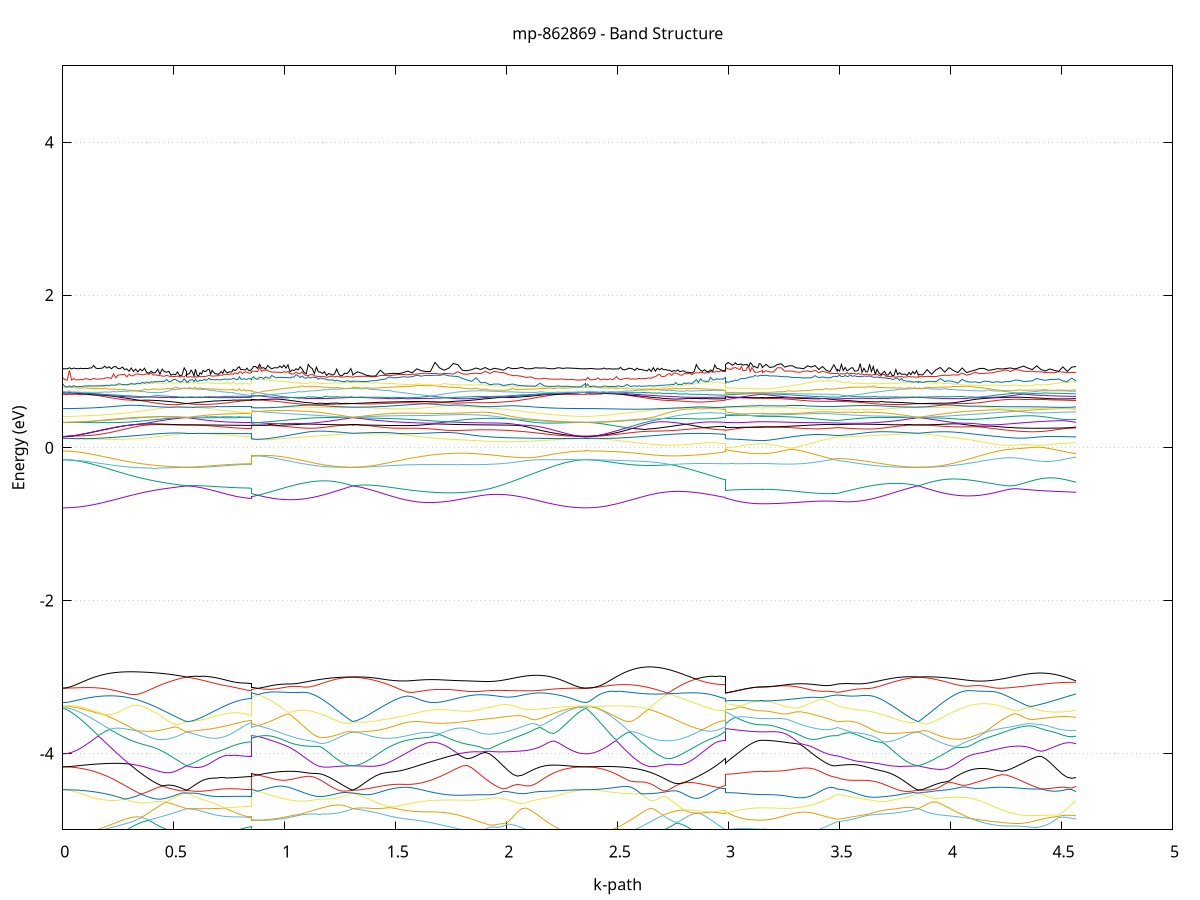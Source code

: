 set title 'mp-862869 - Band Structure'
set xlabel 'k-path'
set ylabel 'Energy (eV)'
set grid y
set yrange [-5:5]
set terminal png size 800,600
set output 'mp-862869_bands_gnuplot.png'
plot '-' using 1:2 with lines notitle, '-' using 1:2 with lines notitle, '-' using 1:2 with lines notitle, '-' using 1:2 with lines notitle, '-' using 1:2 with lines notitle, '-' using 1:2 with lines notitle, '-' using 1:2 with lines notitle, '-' using 1:2 with lines notitle, '-' using 1:2 with lines notitle, '-' using 1:2 with lines notitle, '-' using 1:2 with lines notitle, '-' using 1:2 with lines notitle, '-' using 1:2 with lines notitle, '-' using 1:2 with lines notitle, '-' using 1:2 with lines notitle, '-' using 1:2 with lines notitle, '-' using 1:2 with lines notitle, '-' using 1:2 with lines notitle, '-' using 1:2 with lines notitle, '-' using 1:2 with lines notitle, '-' using 1:2 with lines notitle, '-' using 1:2 with lines notitle, '-' using 1:2 with lines notitle, '-' using 1:2 with lines notitle, '-' using 1:2 with lines notitle, '-' using 1:2 with lines notitle, '-' using 1:2 with lines notitle, '-' using 1:2 with lines notitle, '-' using 1:2 with lines notitle, '-' using 1:2 with lines notitle, '-' using 1:2 with lines notitle, '-' using 1:2 with lines notitle, '-' using 1:2 with lines notitle, '-' using 1:2 with lines notitle, '-' using 1:2 with lines notitle, '-' using 1:2 with lines notitle, '-' using 1:2 with lines notitle, '-' using 1:2 with lines notitle, '-' using 1:2 with lines notitle, '-' using 1:2 with lines notitle, '-' using 1:2 with lines notitle, '-' using 1:2 with lines notitle, '-' using 1:2 with lines notitle, '-' using 1:2 with lines notitle, '-' using 1:2 with lines notitle, '-' using 1:2 with lines notitle, '-' using 1:2 with lines notitle, '-' using 1:2 with lines notitle, '-' using 1:2 with lines notitle, '-' using 1:2 with lines notitle, '-' using 1:2 with lines notitle, '-' using 1:2 with lines notitle, '-' using 1:2 with lines notitle, '-' using 1:2 with lines notitle, '-' using 1:2 with lines notitle, '-' using 1:2 with lines notitle, '-' using 1:2 with lines notitle, '-' using 1:2 with lines notitle, '-' using 1:2 with lines notitle, '-' using 1:2 with lines notitle, '-' using 1:2 with lines notitle, '-' using 1:2 with lines notitle, '-' using 1:2 with lines notitle, '-' using 1:2 with lines notitle
0.000000 -42.171106
0.009947 -42.171106
0.019894 -42.171106
0.029842 -42.171106
0.039789 -42.171006
0.049736 -42.171006
0.059683 -42.170906
0.069631 -42.170806
0.079578 -42.170706
0.089525 -42.170606
0.099472 -42.170506
0.109420 -42.170406
0.119367 -42.170206
0.129314 -42.170106
0.139261 -42.169906
0.149209 -42.169706
0.159156 -42.169506
0.169103 -42.169306
0.179050 -42.169106
0.188997 -42.168906
0.198945 -42.168706
0.208892 -42.168406
0.218839 -42.168206
0.228786 -42.167906
0.238734 -42.167606
0.248681 -42.167306
0.258628 -42.167006
0.268575 -42.166706
0.278523 -42.166406
0.288470 -42.166106
0.298417 -42.165806
0.308364 -42.165406
0.318312 -42.165106
0.328259 -42.164806
0.338206 -42.164406
0.348153 -42.164006
0.358100 -42.163706
0.368048 -42.163306
0.377995 -42.162906
0.387942 -42.162506
0.397889 -42.162106
0.407837 -42.161706
0.417784 -42.161306
0.427731 -42.160906
0.437678 -42.160506
0.447626 -42.160106
0.457573 -42.159706
0.467520 -42.159206
0.477467 -42.158806
0.487415 -42.158406
0.497362 -42.158006
0.507309 -42.157506
0.517256 -42.157106
0.527203 -42.156706
0.537151 -42.156306
0.547098 -42.155806
0.557045 -42.155406
0.557045 -42.155406
0.563865 -42.155606
0.570684 -42.155706
0.577504 -42.155906
0.584323 -42.156106
0.591142 -42.156206
0.597962 -42.156406
0.604781 -42.156606
0.611601 -42.156706
0.618420 -42.156906
0.625240 -42.157006
0.632059 -42.157206
0.638879 -42.157306
0.645698 -42.157506
0.652518 -42.157606
0.659337 -42.157806
0.666157 -42.157906
0.672976 -42.158006
0.679796 -42.158206
0.686615 -42.158306
0.693434 -42.158406
0.700254 -42.158506
0.707073 -42.158606
0.713893 -42.158706
0.720712 -42.158806
0.727532 -42.158906
0.734351 -42.159006
0.741171 -42.159106
0.747990 -42.159206
0.754810 -42.159306
0.761629 -42.159406
0.768449 -42.159506
0.775268 -42.159506
0.782088 -42.159606
0.788907 -42.159706
0.795726 -42.159706
0.802546 -42.159806
0.809365 -42.159806
0.816185 -42.159906
0.823004 -42.159906
0.829824 -42.159906
0.836643 -42.160006
0.843463 -42.160006
0.850282 -42.160006
0.850282 -42.154606
0.859417 -42.154606
0.868552 -42.154606
0.877687 -42.154606
0.886822 -42.154606
0.895957 -42.154606
0.905092 -42.154606
0.914227 -42.154606
0.923362 -42.154706
0.932497 -42.154706
0.941632 -42.154706
0.950767 -42.154706
0.959902 -42.154706
0.969037 -42.154706
0.978172 -42.154806
0.987307 -42.154806
0.996442 -42.154806
1.005577 -42.154806
1.014712 -42.154906
1.023847 -42.154906
1.032982 -42.154906
1.042117 -42.154906
1.051252 -42.155006
1.060387 -42.155006
1.069522 -42.155006
1.078657 -42.155106
1.087792 -42.155106
1.096927 -42.155106
1.106062 -42.155106
1.115197 -42.155206
1.124332 -42.155206
1.133467 -42.155206
1.142602 -42.155206
1.151737 -42.155306
1.160872 -42.155306
1.170007 -42.155306
1.179142 -42.155306
1.188277 -42.155306
1.197412 -42.155306
1.206547 -42.155406
1.215682 -42.155406
1.224817 -42.155406
1.233952 -42.155406
1.243087 -42.155406
1.252222 -42.155406
1.261357 -42.155406
1.270492 -42.155406
1.279627 -42.155406
1.288762 -42.155406
1.297897 -42.155406
1.307032 -42.155406
1.307032 -42.155406
1.327597 -42.155506
1.348163 -42.155706
1.368729 -42.155806
1.389295 -42.155906
1.409861 -42.155906
1.430427 -42.156006
1.450993 -42.156006
1.471559 -42.155906
1.492125 -42.155906
1.512691 -42.155806
1.533257 -42.155706
1.553822 -42.155606
1.574388 -42.155406
1.594954 -42.155206
1.615520 -42.155006
1.636086 -42.154706
1.656652 -42.154506
1.677218 -42.154706
1.697784 -42.155106
1.718350 -42.155406
1.738916 -42.155906
1.759481 -42.156406
1.780047 -42.156906
1.800613 -42.157506
1.821179 -42.158106
1.841745 -42.158706
1.862311 -42.159406
1.882877 -42.160106
1.903443 -42.160806
1.924009 -42.161506
1.944575 -42.162206
1.965140 -42.162906
1.985706 -42.163606
2.006272 -42.164306
2.026838 -42.165006
2.047404 -42.165606
2.067970 -42.166306
2.088536 -42.166906
2.109102 -42.167506
2.129668 -42.168006
2.150234 -42.168606
2.170799 -42.169006
2.191365 -42.169506
2.211931 -42.169806
2.232497 -42.170206
2.253063 -42.170506
2.273629 -42.170706
2.294195 -42.170906
2.314761 -42.171006
2.335327 -42.171106
2.355893 -42.171106
2.355893 -42.171106
2.365127 -42.171106
2.374362 -42.171106
2.383597 -42.171106
2.392832 -42.171106
2.402067 -42.171006
2.411302 -42.170906
2.420537 -42.170906
2.429772 -42.170806
2.439006 -42.170706
2.448241 -42.170606
2.457476 -42.170506
2.466711 -42.170406
2.475946 -42.170206
2.485181 -42.170106
2.494416 -42.170006
2.503651 -42.169806
2.512885 -42.169606
2.522120 -42.169406
2.531355 -42.169306
2.540590 -42.169106
2.549825 -42.168906
2.559060 -42.168606
2.568295 -42.168406
2.577530 -42.168206
2.586764 -42.167906
2.595999 -42.167706
2.605234 -42.167406
2.614469 -42.167206
2.623704 -42.166906
2.632939 -42.166606
2.642174 -42.166306
2.651409 -42.166006
2.660643 -42.165706
2.669878 -42.165406
2.679113 -42.165106
2.688348 -42.164806
2.697583 -42.164506
2.706818 -42.164206
2.716053 -42.163806
2.725287 -42.163506
2.734522 -42.163206
2.743757 -42.162806
2.752992 -42.162506
2.762227 -42.162106
2.771462 -42.161806
2.780697 -42.161406
2.789932 -42.161006
2.799166 -42.160706
2.808401 -42.160306
2.817636 -42.159906
2.826871 -42.159606
2.836106 -42.159206
2.845341 -42.158806
2.854576 -42.158506
2.863811 -42.158106
2.873045 -42.157706
2.882280 -42.157406
2.891515 -42.157006
2.900750 -42.156606
2.909985 -42.156306
2.919220 -42.155906
2.928455 -42.155606
2.937690 -42.155606
2.946924 -42.155806
2.956159 -42.156106
2.965394 -42.156306
2.974629 -42.156506
2.983864 -42.156706
2.983864 -42.161506
2.990567 -42.161306
2.997271 -42.161206
3.003975 -42.161006
3.010678 -42.160906
3.017382 -42.160706
3.024085 -42.160606
3.030789 -42.160406
3.037492 -42.160306
3.044196 -42.160206
3.050899 -42.160106
3.057603 -42.160006
3.064307 -42.159906
3.071010 -42.159806
3.077714 -42.159706
3.084417 -42.159606
3.091121 -42.159506
3.097824 -42.159506
3.104528 -42.159406
3.111231 -42.159306
3.117935 -42.159306
3.124639 -42.159306
3.131342 -42.159206
3.138046 -42.159206
3.144749 -42.159206
3.151453 -42.159206
3.151453 -42.159206
3.168442 -42.159206
3.185432 -42.159206
3.202421 -42.159106
3.219410 -42.159006
3.236400 -42.158906
3.253389 -42.158806
3.270379 -42.158706
3.287368 -42.158606
3.304357 -42.158406
3.321347 -42.158206
3.338336 -42.158006
3.355326 -42.157806
3.372315 -42.157606
3.389305 -42.157306
3.406294 -42.157106
3.423283 -42.156806
3.440273 -42.156606
3.457262 -42.156306
3.474252 -42.156006
3.491241 -42.155806
3.491241 -42.155806
3.499703 -42.155806
3.508165 -42.155906
3.516627 -42.156006
3.525089 -42.156106
3.533551 -42.156206
3.542013 -42.156206
3.550475 -42.156306
3.558936 -42.156406
3.567398 -42.156406
3.575860 -42.156506
3.584322 -42.156506
3.592784 -42.156606
3.601246 -42.156606
3.609708 -42.156606
3.618170 -42.156606
3.626632 -42.156706
3.635094 -42.156706
3.643556 -42.156706
3.652018 -42.156706
3.660480 -42.156706
3.668941 -42.156706
3.677403 -42.156706
3.685865 -42.156606
3.694327 -42.156606
3.702789 -42.156606
3.711251 -42.156606
3.719713 -42.156506
3.728175 -42.156506
3.736637 -42.156406
3.745099 -42.156406
3.753561 -42.156306
3.762023 -42.156306
3.770485 -42.156206
3.778946 -42.156106
3.787408 -42.156106
3.795870 -42.156006
3.804332 -42.155906
3.812794 -42.155806
3.821256 -42.155806
3.829718 -42.155706
3.838180 -42.155606
3.846642 -42.155506
3.855104 -42.155406
3.855104 -42.155406
3.874838 -42.155806
3.894572 -42.156106
3.914306 -42.156506
3.934041 -42.156806
3.953775 -42.157106
3.973509 -42.157406
3.993243 -42.157706
4.012978 -42.158006
4.032712 -42.158306
4.052446 -42.158506
4.072180 -42.158706
4.091915 -42.158806
4.111649 -42.159006
4.131383 -42.159106
4.151117 -42.159206
4.170852 -42.159206
4.190586 -42.159206
4.210320 -42.159206
4.230054 -42.159206
4.249789 -42.159106
4.269523 -42.159006
4.289257 -42.158906
4.308991 -42.158706
4.328726 -42.158506
4.348460 -42.158206
4.368194 -42.158006
4.387928 -42.157706
4.407663 -42.157406
4.427397 -42.157106
4.447131 -42.156706
4.466865 -42.156306
4.486599 -42.155906
4.506334 -42.155906
4.526068 -42.156206
4.545802 -42.156606
4.565536 -42.156906
e
0.000000 -42.140106
0.009947 -42.140206
0.019894 -42.140206
0.029842 -42.140206
0.039789 -42.140306
0.049736 -42.140306
0.059683 -42.140406
0.069631 -42.140506
0.079578 -42.140606
0.089525 -42.140706
0.099472 -42.140806
0.109420 -42.140906
0.119367 -42.141006
0.129314 -42.141206
0.139261 -42.141406
0.149209 -42.141506
0.159156 -42.141706
0.169103 -42.141906
0.179050 -42.142106
0.188997 -42.142306
0.198945 -42.142606
0.208892 -42.142806
0.218839 -42.143006
0.228786 -42.143306
0.238734 -42.143506
0.248681 -42.143806
0.258628 -42.144106
0.268575 -42.144406
0.278523 -42.144706
0.288470 -42.145006
0.298417 -42.145306
0.308364 -42.145606
0.318312 -42.145906
0.328259 -42.146306
0.338206 -42.146606
0.348153 -42.147006
0.358100 -42.147306
0.368048 -42.147706
0.377995 -42.148106
0.387942 -42.148406
0.397889 -42.148806
0.407837 -42.149206
0.417784 -42.149606
0.427731 -42.150006
0.437678 -42.150406
0.447626 -42.150806
0.457573 -42.151206
0.467520 -42.151606
0.477467 -42.152006
0.487415 -42.152406
0.497362 -42.152806
0.507309 -42.153306
0.517256 -42.153706
0.527203 -42.154106
0.537151 -42.154506
0.547098 -42.155006
0.557045 -42.155406
0.557045 -42.155406
0.563865 -42.155206
0.570684 -42.155006
0.577504 -42.154906
0.584323 -42.154706
0.591142 -42.154506
0.597962 -42.154306
0.604781 -42.154206
0.611601 -42.154006
0.618420 -42.153806
0.625240 -42.153606
0.632059 -42.153506
0.638879 -42.153306
0.645698 -42.153106
0.652518 -42.153006
0.659337 -42.152806
0.666157 -42.152606
0.672976 -42.152506
0.679796 -42.152306
0.686615 -42.152106
0.693434 -42.152006
0.700254 -42.151806
0.707073 -42.151706
0.713893 -42.151506
0.720712 -42.151406
0.727532 -42.151206
0.734351 -42.151106
0.741171 -42.151006
0.747990 -42.150906
0.754810 -42.150706
0.761629 -42.150606
0.768449 -42.150506
0.775268 -42.150406
0.782088 -42.150306
0.788907 -42.150206
0.795726 -42.150106
0.802546 -42.150106
0.809365 -42.150006
0.816185 -42.149906
0.823004 -42.149906
0.829824 -42.149806
0.836643 -42.149806
0.843463 -42.149706
0.850282 -42.149706
0.850282 -42.154606
0.859417 -42.154606
0.868552 -42.154606
0.877687 -42.154606
0.886822 -42.154606
0.895957 -42.154606
0.905092 -42.154606
0.914227 -42.154606
0.923362 -42.154606
0.932497 -42.154606
0.941632 -42.154606
0.950767 -42.154606
0.959902 -42.154606
0.969037 -42.154606
0.978172 -42.154606
0.987307 -42.154606
0.996442 -42.154706
1.005577 -42.154706
1.014712 -42.154706
1.023847 -42.154706
1.032982 -42.154706
1.042117 -42.154806
1.051252 -42.154806
1.060387 -42.154806
1.069522 -42.154806
1.078657 -42.154906
1.087792 -42.154906
1.096927 -42.154906
1.106062 -42.154906
1.115197 -42.155006
1.124332 -42.155006
1.133467 -42.155006
1.142602 -42.155106
1.151737 -42.155106
1.160872 -42.155106
1.170007 -42.155106
1.179142 -42.155206
1.188277 -42.155206
1.197412 -42.155206
1.206547 -42.155206
1.215682 -42.155206
1.224817 -42.155306
1.233952 -42.155306
1.243087 -42.155306
1.252222 -42.155306
1.261357 -42.155306
1.270492 -42.155306
1.279627 -42.155306
1.288762 -42.155406
1.297897 -42.155406
1.307032 -42.155406
1.307032 -42.155406
1.327597 -42.155206
1.348163 -42.155106
1.368729 -42.154906
1.389295 -42.154706
1.409861 -42.154606
1.430427 -42.154406
1.450993 -42.154206
1.471559 -42.154106
1.492125 -42.154006
1.512691 -42.153906
1.533257 -42.153806
1.553822 -42.153806
1.574388 -42.153806
1.594954 -42.153906
1.615520 -42.154006
1.636086 -42.154206
1.656652 -42.154406
1.677218 -42.154106
1.697784 -42.153806
1.718350 -42.153406
1.738916 -42.153106
1.759481 -42.152606
1.780047 -42.152206
1.800613 -42.151806
1.821179 -42.151306
1.841745 -42.150806
1.862311 -42.150306
1.882877 -42.149806
1.903443 -42.149306
1.924009 -42.148706
1.944575 -42.148206
1.965140 -42.147606
1.985706 -42.147106
2.006272 -42.146506
2.026838 -42.146006
2.047404 -42.145506
2.067970 -42.144906
2.088536 -42.144406
2.109102 -42.143906
2.129668 -42.143406
2.150234 -42.142906
2.170799 -42.142406
2.191365 -42.142006
2.211931 -42.141606
2.232497 -42.141206
2.253063 -42.140906
2.273629 -42.140706
2.294195 -42.140406
2.314761 -42.140306
2.335327 -42.140206
2.355893 -42.140106
2.355893 -42.140106
2.365127 -42.140206
2.374362 -42.140206
2.383597 -42.140206
2.392832 -42.140306
2.402067 -42.140406
2.411302 -42.140506
2.420537 -42.140606
2.429772 -42.140706
2.439006 -42.140906
2.448241 -42.141106
2.457476 -42.141206
2.466711 -42.141406
2.475946 -42.141606
2.485181 -42.141806
2.494416 -42.142106
2.503651 -42.142306
2.512885 -42.142506
2.522120 -42.142806
2.531355 -42.143006
2.540590 -42.143306
2.549825 -42.143606
2.559060 -42.143806
2.568295 -42.144106
2.577530 -42.144406
2.586764 -42.144706
2.595999 -42.145006
2.605234 -42.145306
2.614469 -42.145606
2.623704 -42.145906
2.632939 -42.146206
2.642174 -42.146506
2.651409 -42.146806
2.660643 -42.147106
2.669878 -42.147406
2.679113 -42.147706
2.688348 -42.148006
2.697583 -42.148306
2.706818 -42.148606
2.716053 -42.149006
2.725287 -42.149306
2.734522 -42.149606
2.743757 -42.149906
2.752992 -42.150206
2.762227 -42.150506
2.771462 -42.150806
2.780697 -42.151106
2.789932 -42.151406
2.799166 -42.151706
2.808401 -42.152006
2.817636 -42.152306
2.826871 -42.152506
2.836106 -42.152806
2.845341 -42.153106
2.854576 -42.153406
2.863811 -42.153606
2.873045 -42.153906
2.882280 -42.154206
2.891515 -42.154406
2.900750 -42.154706
2.909985 -42.154906
2.919220 -42.155206
2.928455 -42.155406
2.937690 -42.155206
2.946924 -42.154906
2.956159 -42.154506
2.965394 -42.154206
2.974629 -42.153806
2.983864 -42.153506
2.983864 -42.147706
2.990567 -42.147806
2.997271 -42.147906
3.003975 -42.148006
3.010678 -42.148106
3.017382 -42.148106
3.024085 -42.148206
3.030789 -42.148306
3.037492 -42.148306
3.044196 -42.148406
3.050899 -42.148506
3.057603 -42.148506
3.064307 -42.148606
3.071010 -42.148606
3.077714 -42.148606
3.084417 -42.148706
3.091121 -42.148706
3.097824 -42.148806
3.104528 -42.148806
3.111231 -42.148806
3.117935 -42.148806
3.124639 -42.148806
3.131342 -42.148906
3.138046 -42.148906
3.144749 -42.148906
3.151453 -42.148906
3.151453 -42.148906
3.168442 -42.148906
3.185432 -42.148906
3.202421 -42.149006
3.219410 -42.149106
3.236400 -42.149306
3.253389 -42.149406
3.270379 -42.149606
3.287368 -42.149806
3.304357 -42.150006
3.321347 -42.150306
3.338336 -42.150506
3.355326 -42.150806
3.372315 -42.151106
3.389305 -42.151406
3.406294 -42.151706
3.423283 -42.152006
3.440273 -42.152306
3.457262 -42.152606
3.474252 -42.152906
3.491241 -42.153206
3.491241 -42.153206
3.499703 -42.153106
3.508165 -42.153006
3.516627 -42.153006
3.525089 -42.152906
3.533551 -42.152906
3.542013 -42.152906
3.550475 -42.152806
3.558936 -42.152806
3.567398 -42.152806
3.575860 -42.152806
3.584322 -42.152806
3.592784 -42.152806
3.601246 -42.152906
3.609708 -42.152906
3.618170 -42.152906
3.626632 -42.153006
3.635094 -42.153006
3.643556 -42.153106
3.652018 -42.153106
3.660480 -42.153206
3.668941 -42.153306
3.677403 -42.153406
3.685865 -42.153406
3.694327 -42.153506
3.702789 -42.153606
3.711251 -42.153706
3.719713 -42.153806
3.728175 -42.153906
3.736637 -42.154006
3.745099 -42.154106
3.753561 -42.154206
3.762023 -42.154306
3.770485 -42.154406
3.778946 -42.154506
3.787408 -42.154606
3.795870 -42.154706
3.804332 -42.154806
3.812794 -42.154906
3.821256 -42.155006
3.829718 -42.155106
3.838180 -42.155206
3.846642 -42.155306
3.855104 -42.155406
3.855104 -42.155406
3.874838 -42.155006
3.894572 -42.154706
3.914306 -42.154306
3.934041 -42.153906
3.953775 -42.153606
3.973509 -42.153306
3.993243 -42.153006
4.012978 -42.152706
4.032712 -42.152406
4.052446 -42.152206
4.072180 -42.152006
4.091915 -42.151806
4.111649 -42.151706
4.131383 -42.151606
4.151117 -42.151606
4.170852 -42.151606
4.190586 -42.151606
4.210320 -42.151706
4.230054 -42.151806
4.249789 -42.152006
4.269523 -42.152206
4.289257 -42.152406
4.308991 -42.152606
4.328726 -42.152906
4.348460 -42.153206
4.368194 -42.153506
4.387928 -42.153806
4.407663 -42.154206
4.427397 -42.154506
4.447131 -42.154906
4.466865 -42.155206
4.486599 -42.155606
4.506334 -42.155506
4.526068 -42.155106
4.545802 -42.154606
4.565536 -42.154206
e
0.000000 -42.126506
0.009947 -42.126506
0.019894 -42.126506
0.029842 -42.126506
0.039789 -42.126406
0.049736 -42.126406
0.059683 -42.126306
0.069631 -42.126306
0.079578 -42.126206
0.089525 -42.126106
0.099472 -42.126006
0.109420 -42.125906
0.119367 -42.125806
0.129314 -42.125706
0.139261 -42.125506
0.149209 -42.125406
0.159156 -42.125306
0.169103 -42.125106
0.179050 -42.124906
0.188997 -42.124806
0.198945 -42.124606
0.208892 -42.124406
0.218839 -42.124206
0.228786 -42.124006
0.238734 -42.123806
0.248681 -42.123606
0.258628 -42.123306
0.268575 -42.123106
0.278523 -42.122906
0.288470 -42.122606
0.298417 -42.122406
0.308364 -42.122106
0.318312 -42.121806
0.328259 -42.121606
0.338206 -42.121306
0.348153 -42.121006
0.358100 -42.120706
0.368048 -42.120406
0.377995 -42.120206
0.387942 -42.119906
0.397889 -42.119506
0.407837 -42.119206
0.417784 -42.118906
0.427731 -42.118606
0.437678 -42.118306
0.447626 -42.118006
0.457573 -42.117606
0.467520 -42.117306
0.477467 -42.117006
0.487415 -42.116606
0.497362 -42.116306
0.507309 -42.116006
0.517256 -42.115606
0.527203 -42.115306
0.537151 -42.114906
0.547098 -42.114606
0.557045 -42.114306
0.557045 -42.114306
0.563865 -42.114406
0.570684 -42.114506
0.577504 -42.114706
0.584323 -42.114806
0.591142 -42.114906
0.597962 -42.115106
0.604781 -42.115206
0.611601 -42.115406
0.618420 -42.115506
0.625240 -42.115706
0.632059 -42.115806
0.638879 -42.115906
0.645698 -42.116106
0.652518 -42.116206
0.659337 -42.116406
0.666157 -42.116506
0.672976 -42.116606
0.679796 -42.116806
0.686615 -42.116906
0.693434 -42.117006
0.700254 -42.117206
0.707073 -42.117306
0.713893 -42.117406
0.720712 -42.117506
0.727532 -42.117706
0.734351 -42.117806
0.741171 -42.117906
0.747990 -42.118006
0.754810 -42.118106
0.761629 -42.118206
0.768449 -42.118306
0.775268 -42.118406
0.782088 -42.118406
0.788907 -42.118506
0.795726 -42.118606
0.802546 -42.118606
0.809365 -42.118706
0.816185 -42.118806
0.823004 -42.118806
0.829824 -42.118906
0.836643 -42.118906
0.843463 -42.118906
0.850282 -42.118906
0.850282 -42.115106
0.859417 -42.115106
0.868552 -42.115106
0.877687 -42.115106
0.886822 -42.115106
0.895957 -42.115106
0.905092 -42.115106
0.914227 -42.115106
0.923362 -42.115106
0.932497 -42.115106
0.941632 -42.115006
0.950767 -42.115006
0.959902 -42.115006
0.969037 -42.115006
0.978172 -42.115006
0.987307 -42.115006
0.996442 -42.115006
1.005577 -42.115006
1.014712 -42.114906
1.023847 -42.114906
1.032982 -42.114906
1.042117 -42.114906
1.051252 -42.114806
1.060387 -42.114806
1.069522 -42.114806
1.078657 -42.114806
1.087792 -42.114706
1.096927 -42.114706
1.106062 -42.114706
1.115197 -42.114706
1.124332 -42.114606
1.133467 -42.114606
1.142602 -42.114606
1.151737 -42.114606
1.160872 -42.114506
1.170007 -42.114506
1.179142 -42.114506
1.188277 -42.114406
1.197412 -42.114406
1.206547 -42.114406
1.215682 -42.114406
1.224817 -42.114406
1.233952 -42.114306
1.243087 -42.114306
1.252222 -42.114306
1.261357 -42.114306
1.270492 -42.114306
1.279627 -42.114306
1.288762 -42.114306
1.297897 -42.114306
1.307032 -42.114306
1.307032 -42.114306
1.327597 -42.114406
1.348163 -42.114506
1.368729 -42.114606
1.389295 -42.114806
1.409861 -42.114906
1.430427 -42.115106
1.450993 -42.115206
1.471559 -42.115406
1.492125 -42.115506
1.512691 -42.115606
1.533257 -42.115606
1.553822 -42.115606
1.574388 -42.115606
1.594954 -42.115606
1.615520 -42.115506
1.636086 -42.115406
1.656652 -42.115206
1.677218 -42.115406
1.697784 -42.115706
1.718350 -42.116006
1.738916 -42.116306
1.759481 -42.116606
1.780047 -42.117006
1.800613 -42.117306
1.821179 -42.117706
1.841745 -42.118106
1.862311 -42.118506
1.882877 -42.118906
1.903443 -42.119306
1.924009 -42.119706
1.944575 -42.120106
1.965140 -42.120506
1.985706 -42.121006
2.006272 -42.121406
2.026838 -42.121806
2.047404 -42.122206
2.067970 -42.122706
2.088536 -42.123106
2.109102 -42.123506
2.129668 -42.123906
2.150234 -42.124306
2.170799 -42.124606
2.191365 -42.125006
2.211931 -42.125306
2.232497 -42.125606
2.253063 -42.125906
2.273629 -42.126106
2.294195 -42.126306
2.314761 -42.126406
2.335327 -42.126506
2.355893 -42.126506
2.355893 -42.126506
2.365127 -42.126506
2.374362 -42.126506
2.383597 -42.126506
2.392832 -42.126406
2.402067 -42.126306
2.411302 -42.126206
2.420537 -42.126106
2.429772 -42.126006
2.439006 -42.125906
2.448241 -42.125706
2.457476 -42.125606
2.466711 -42.125406
2.475946 -42.125206
2.485181 -42.125106
2.494416 -42.124906
2.503651 -42.124706
2.512885 -42.124506
2.522120 -42.124306
2.531355 -42.124006
2.540590 -42.123806
2.549825 -42.123606
2.559060 -42.123406
2.568295 -42.123106
2.577530 -42.122906
2.586764 -42.122706
2.595999 -42.122406
2.605234 -42.122206
2.614469 -42.121906
2.623704 -42.121706
2.632939 -42.121406
2.642174 -42.121206
2.651409 -42.120906
2.660643 -42.120706
2.669878 -42.120406
2.679113 -42.120206
2.688348 -42.119906
2.697583 -42.119706
2.706818 -42.119506
2.716053 -42.119206
2.725287 -42.119006
2.734522 -42.118706
2.743757 -42.118506
2.752992 -42.118206
2.762227 -42.118006
2.771462 -42.117806
2.780697 -42.117506
2.789932 -42.117306
2.799166 -42.117106
2.808401 -42.116906
2.817636 -42.116606
2.826871 -42.116406
2.836106 -42.116206
2.845341 -42.116006
2.854576 -42.115806
2.863811 -42.115606
2.873045 -42.115406
2.882280 -42.115206
2.891515 -42.115006
2.900750 -42.114806
2.909985 -42.114606
2.919220 -42.114406
2.928455 -42.114306
2.937690 -42.114406
2.946924 -42.114706
2.956159 -42.114906
2.965394 -42.115206
2.974629 -42.115506
2.983864 -42.115806
2.983864 -42.120606
2.990567 -42.120506
2.997271 -42.120506
3.003975 -42.120406
3.010678 -42.120406
3.017382 -42.120306
3.024085 -42.120306
3.030789 -42.120206
3.037492 -42.120206
3.044196 -42.120106
3.050899 -42.120106
3.057603 -42.120006
3.064307 -42.120006
3.071010 -42.120006
3.077714 -42.119906
3.084417 -42.119906
3.091121 -42.119906
3.097824 -42.119906
3.104528 -42.119906
3.111231 -42.119806
3.117935 -42.119806
3.124639 -42.119806
3.131342 -42.119806
3.138046 -42.119806
3.144749 -42.119806
3.151453 -42.119806
3.151453 -42.119806
3.168442 -42.119806
3.185432 -42.119706
3.202421 -42.119706
3.219410 -42.119606
3.236400 -42.119506
3.253389 -42.119306
3.270379 -42.119206
3.287368 -42.119006
3.304357 -42.118806
3.321347 -42.118606
3.338336 -42.118406
3.355326 -42.118106
3.372315 -42.117906
3.389305 -42.117706
3.406294 -42.117406
3.423283 -42.117206
3.440273 -42.116906
3.457262 -42.116706
3.474252 -42.116506
3.491241 -42.116206
3.491241 -42.116206
3.499703 -42.116306
3.508165 -42.116306
3.516627 -42.116406
3.525089 -42.116406
3.533551 -42.116406
3.542013 -42.116506
3.550475 -42.116506
3.558936 -42.116506
3.567398 -42.116506
3.575860 -42.116506
3.584322 -42.116506
3.592784 -42.116406
3.601246 -42.116406
3.609708 -42.116406
3.618170 -42.116306
3.626632 -42.116306
3.635094 -42.116206
3.643556 -42.116206
3.652018 -42.116106
3.660480 -42.116106
3.668941 -42.116006
3.677403 -42.116006
3.685865 -42.115906
3.694327 -42.115806
3.702789 -42.115706
3.711251 -42.115706
3.719713 -42.115606
3.728175 -42.115506
3.736637 -42.115406
3.745099 -42.115306
3.753561 -42.115206
3.762023 -42.115106
3.770485 -42.115106
3.778946 -42.115006
3.787408 -42.114906
3.795870 -42.114806
3.804332 -42.114706
3.812794 -42.114606
3.821256 -42.114606
3.829718 -42.114506
3.838180 -42.114406
3.846642 -42.114306
3.855104 -42.114306
3.855104 -42.114306
3.874838 -42.114506
3.894572 -42.114806
3.914306 -42.115106
3.934041 -42.115406
3.953775 -42.115706
3.973509 -42.116006
3.993243 -42.116206
4.012978 -42.116506
4.032712 -42.116706
4.052446 -42.116806
4.072180 -42.117006
4.091915 -42.117106
4.111649 -42.117206
4.131383 -42.117306
4.151117 -42.117306
4.170852 -42.117306
4.190586 -42.117306
4.210320 -42.117206
4.230054 -42.117106
4.249789 -42.117006
4.269523 -42.116806
4.289257 -42.116606
4.308991 -42.116406
4.328726 -42.116206
4.348460 -42.115906
4.368194 -42.115706
4.387928 -42.115406
4.407663 -42.115106
4.427397 -42.114806
4.447131 -42.114606
4.466865 -42.114306
4.486599 -42.114006
4.506334 -42.114106
4.526068 -42.114506
4.545802 -42.114806
4.565536 -42.115206
e
0.000000 -42.101306
0.009947 -42.101306
0.019894 -42.101406
0.029842 -42.101406
0.039789 -42.101406
0.049736 -42.101506
0.059683 -42.101506
0.069631 -42.101606
0.079578 -42.101706
0.089525 -42.101806
0.099472 -42.101906
0.109420 -42.102006
0.119367 -42.102106
0.129314 -42.102206
0.139261 -42.102406
0.149209 -42.102506
0.159156 -42.102706
0.169103 -42.102806
0.179050 -42.103006
0.188997 -42.103206
0.198945 -42.103406
0.208892 -42.103606
0.218839 -42.103806
0.228786 -42.104006
0.238734 -42.104206
0.248681 -42.104506
0.258628 -42.104706
0.268575 -42.105006
0.278523 -42.105206
0.288470 -42.105506
0.298417 -42.105706
0.308364 -42.106006
0.318312 -42.106306
0.328259 -42.106606
0.338206 -42.106906
0.348153 -42.107206
0.358100 -42.107506
0.368048 -42.107806
0.377995 -42.108106
0.387942 -42.108406
0.397889 -42.108806
0.407837 -42.109106
0.417784 -42.109406
0.427731 -42.109706
0.437678 -42.110106
0.447626 -42.110406
0.457573 -42.110806
0.467520 -42.111106
0.477467 -42.111406
0.487415 -42.111806
0.497362 -42.112106
0.507309 -42.112506
0.517256 -42.112806
0.527203 -42.113206
0.537151 -42.113506
0.547098 -42.113906
0.557045 -42.114206
0.557045 -42.114206
0.563865 -42.114106
0.570684 -42.114006
0.577504 -42.113806
0.584323 -42.113706
0.591142 -42.113606
0.597962 -42.113406
0.604781 -42.113306
0.611601 -42.113206
0.618420 -42.113006
0.625240 -42.112906
0.632059 -42.112806
0.638879 -42.112706
0.645698 -42.112606
0.652518 -42.112506
0.659337 -42.112306
0.666157 -42.112206
0.672976 -42.112106
0.679796 -42.112006
0.686615 -42.111906
0.693434 -42.111806
0.700254 -42.111706
0.707073 -42.111706
0.713893 -42.111606
0.720712 -42.111506
0.727532 -42.111406
0.734351 -42.111306
0.741171 -42.111306
0.747990 -42.111206
0.754810 -42.111106
0.761629 -42.111106
0.768449 -42.111006
0.775268 -42.110906
0.782088 -42.110906
0.788907 -42.110806
0.795726 -42.110806
0.802546 -42.110806
0.809365 -42.110706
0.816185 -42.110706
0.823004 -42.110706
0.829824 -42.110606
0.836643 -42.110606
0.843463 -42.110606
0.850282 -42.110606
0.850282 -42.115006
0.859417 -42.115006
0.868552 -42.115006
0.877687 -42.115006
0.886822 -42.115006
0.895957 -42.115006
0.905092 -42.115006
0.914227 -42.115006
0.923362 -42.115006
0.932497 -42.115006
0.941632 -42.114906
0.950767 -42.114906
0.959902 -42.114906
0.969037 -42.114906
0.978172 -42.114906
0.987307 -42.114806
0.996442 -42.114806
1.005577 -42.114806
1.014712 -42.114806
1.023847 -42.114706
1.032982 -42.114706
1.042117 -42.114706
1.051252 -42.114706
1.060387 -42.114606
1.069522 -42.114606
1.078657 -42.114606
1.087792 -42.114506
1.096927 -42.114506
1.106062 -42.114506
1.115197 -42.114506
1.124332 -42.114406
1.133467 -42.114406
1.142602 -42.114406
1.151737 -42.114406
1.160872 -42.114406
1.170007 -42.114306
1.179142 -42.114306
1.188277 -42.114306
1.197412 -42.114306
1.206547 -42.114306
1.215682 -42.114306
1.224817 -42.114206
1.233952 -42.114206
1.243087 -42.114206
1.252222 -42.114206
1.261357 -42.114206
1.270492 -42.114206
1.279627 -42.114206
1.288762 -42.114206
1.297897 -42.114206
1.307032 -42.114206
1.307032 -42.114206
1.327597 -42.114106
1.348163 -42.114006
1.368729 -42.113906
1.389295 -42.113906
1.409861 -42.113806
1.430427 -42.113806
1.450993 -42.113806
1.471559 -42.113906
1.492125 -42.113906
1.512691 -42.114006
1.533257 -42.114106
1.553822 -42.114206
1.574388 -42.114406
1.594954 -42.114506
1.615520 -42.114706
1.636086 -42.114906
1.656652 -42.115206
1.677218 -42.115006
1.697784 -42.114706
1.718350 -42.114406
1.738916 -42.114006
1.759481 -42.113606
1.780047 -42.113206
1.800613 -42.112706
1.821179 -42.112206
1.841745 -42.111706
1.862311 -42.111106
1.882877 -42.110506
1.903443 -42.109906
1.924009 -42.109306
1.944575 -42.108806
1.965140 -42.108206
1.985706 -42.107606
2.006272 -42.107006
2.026838 -42.106406
2.047404 -42.105906
2.067970 -42.105306
2.088536 -42.104806
2.109102 -42.104306
2.129668 -42.103906
2.150234 -42.103506
2.170799 -42.103106
2.191365 -42.102706
2.211931 -42.102406
2.232497 -42.102106
2.253063 -42.101906
2.273629 -42.101706
2.294195 -42.101506
2.314761 -42.101406
2.335327 -42.101406
2.355893 -42.101306
2.355893 -42.101306
2.365127 -42.101306
2.374362 -42.101406
2.383597 -42.101406
2.392832 -42.101406
2.402067 -42.101406
2.411302 -42.101506
2.420537 -42.101506
2.429772 -42.101606
2.439006 -42.101706
2.448241 -42.101806
2.457476 -42.101806
2.466711 -42.101906
2.475946 -42.102006
2.485181 -42.102206
2.494416 -42.102306
2.503651 -42.102406
2.512885 -42.102506
2.522120 -42.102706
2.531355 -42.102806
2.540590 -42.103006
2.549825 -42.103206
2.559060 -42.103306
2.568295 -42.103506
2.577530 -42.103706
2.586764 -42.103906
2.595999 -42.104106
2.605234 -42.104306
2.614469 -42.104506
2.623704 -42.104706
2.632939 -42.105006
2.642174 -42.105206
2.651409 -42.105406
2.660643 -42.105706
2.669878 -42.105906
2.679113 -42.106206
2.688348 -42.106406
2.697583 -42.106706
2.706818 -42.106906
2.716053 -42.107206
2.725287 -42.107506
2.734522 -42.107806
2.743757 -42.108106
2.752992 -42.108306
2.762227 -42.108606
2.771462 -42.108906
2.780697 -42.109206
2.789932 -42.109506
2.799166 -42.109806
2.808401 -42.110106
2.817636 -42.110406
2.826871 -42.110706
2.836106 -42.111006
2.845341 -42.111306
2.854576 -42.111606
2.863811 -42.111906
2.873045 -42.112206
2.882280 -42.112506
2.891515 -42.112906
2.900750 -42.113206
2.909985 -42.113506
2.919220 -42.113806
2.928455 -42.114106
2.937690 -42.114106
2.946924 -42.113906
2.956159 -42.113706
2.965394 -42.113606
2.974629 -42.113406
2.983864 -42.113306
2.983864 -42.109406
2.990567 -42.109606
2.997271 -42.109706
3.003975 -42.109806
3.010678 -42.110006
3.017382 -42.110106
3.024085 -42.110206
3.030789 -42.110306
3.037492 -42.110406
3.044196 -42.110506
3.050899 -42.110606
3.057603 -42.110706
3.064307 -42.110806
3.071010 -42.110906
3.077714 -42.111006
3.084417 -42.111106
3.091121 -42.111106
3.097824 -42.111206
3.104528 -42.111206
3.111231 -42.111306
3.117935 -42.111306
3.124639 -42.111406
3.131342 -42.111406
3.138046 -42.111406
3.144749 -42.111406
3.151453 -42.111406
3.151453 -42.111406
3.168442 -42.111406
3.185432 -42.111406
3.202421 -42.111506
3.219410 -42.111506
3.236400 -42.111606
3.253389 -42.111706
3.270379 -42.111806
3.287368 -42.111906
3.304357 -42.112006
3.321347 -42.112206
3.338336 -42.112306
3.355326 -42.112506
3.372315 -42.112706
3.389305 -42.112906
3.406294 -42.113106
3.423283 -42.113306
3.440273 -42.113506
3.457262 -42.113706
3.474252 -42.113906
3.491241 -42.114106
3.491241 -42.114106
3.499703 -42.114006
3.508165 -42.114006
3.516627 -42.113906
3.525089 -42.113806
3.533551 -42.113806
3.542013 -42.113706
3.550475 -42.113706
3.558936 -42.113606
3.567398 -42.113606
3.575860 -42.113506
3.584322 -42.113506
3.592784 -42.113406
3.601246 -42.113406
3.609708 -42.113406
3.618170 -42.113306
3.626632 -42.113306
3.635094 -42.113306
3.643556 -42.113306
3.652018 -42.113306
3.660480 -42.113306
3.668941 -42.113306
3.677403 -42.113306
3.685865 -42.113306
3.694327 -42.113306
3.702789 -42.113306
3.711251 -42.113406
3.719713 -42.113406
3.728175 -42.113406
3.736637 -42.113406
3.745099 -42.113506
3.753561 -42.113506
3.762023 -42.113606
3.770485 -42.113606
3.778946 -42.113606
3.787408 -42.113706
3.795870 -42.113806
3.804332 -42.113806
3.812794 -42.113906
3.821256 -42.113906
3.829718 -42.114006
3.838180 -42.114106
3.846642 -42.114106
3.855104 -42.114206
3.855104 -42.114206
3.874838 -42.113906
3.894572 -42.113606
3.914306 -42.113406
3.934041 -42.113106
3.953775 -42.112806
3.973509 -42.112606
3.993243 -42.112306
4.012978 -42.112106
4.032712 -42.111906
4.052446 -42.111706
4.072180 -42.111606
4.091915 -42.111406
4.111649 -42.111306
4.131383 -42.111206
4.151117 -42.111206
4.170852 -42.111106
4.190586 -42.111106
4.210320 -42.111106
4.230054 -42.111106
4.249789 -42.111206
4.269523 -42.111306
4.289257 -42.111406
4.308991 -42.111506
4.328726 -42.111706
4.348460 -42.111906
4.368194 -42.112106
4.387928 -42.112306
4.407663 -42.112606
4.427397 -42.112806
4.447131 -42.113106
4.466865 -42.113406
4.486599 -42.113806
4.506334 -42.113706
4.526068 -42.113506
4.545802 -42.113206
4.565536 -42.113006
e
0.000000 -19.795206
0.009947 -19.795206
0.019894 -19.795006
0.029842 -19.794706
0.039789 -19.794206
0.049736 -19.793706
0.059683 -19.793006
0.069631 -19.792206
0.079578 -19.791206
0.089525 -19.790206
0.099472 -19.788906
0.109420 -19.787606
0.119367 -19.786106
0.129314 -19.784506
0.139261 -19.782706
0.149209 -19.780806
0.159156 -19.778706
0.169103 -19.776506
0.179050 -19.774106
0.188997 -19.771506
0.198945 -19.768806
0.208892 -19.765906
0.218839 -19.762906
0.228786 -19.759706
0.238734 -19.756306
0.248681 -19.752706
0.258628 -19.749006
0.268575 -19.745006
0.278523 -19.740906
0.288470 -19.736706
0.298417 -19.732206
0.308364 -19.727606
0.318312 -19.722706
0.328259 -19.717706
0.338206 -19.712506
0.348153 -19.707206
0.358100 -19.701606
0.368048 -19.695906
0.377995 -19.690006
0.387942 -19.684006
0.397889 -19.677806
0.407837 -19.671406
0.417784 -19.664906
0.427731 -19.658306
0.437678 -19.651506
0.447626 -19.644606
0.457573 -19.637606
0.467520 -19.630406
0.477467 -19.623206
0.487415 -19.615906
0.497362 -19.608506
0.507309 -19.601106
0.517256 -19.593606
0.527203 -19.586106
0.537151 -19.578606
0.547098 -19.571106
0.557045 -19.563606
0.557045 -19.563606
0.563865 -19.566506
0.570684 -19.569406
0.577504 -19.572506
0.584323 -19.575606
0.591142 -19.578706
0.597962 -19.581906
0.604781 -19.585106
0.611601 -19.588306
0.618420 -19.591606
0.625240 -19.594806
0.632059 -19.598006
0.638879 -19.601206
0.645698 -19.604406
0.652518 -19.607606
0.659337 -19.610706
0.666157 -19.613806
0.672976 -19.616906
0.679796 -19.619906
0.686615 -19.622806
0.693434 -19.625706
0.700254 -19.628406
0.707073 -19.631206
0.713893 -19.633806
0.720712 -19.636306
0.727532 -19.638806
0.734351 -19.641206
0.741171 -19.643506
0.747990 -19.645606
0.754810 -19.647706
0.761629 -19.649706
0.768449 -19.651606
0.775268 -19.653306
0.782088 -19.655006
0.788907 -19.656506
0.795726 -19.657906
0.802546 -19.659206
0.809365 -19.660406
0.816185 -19.661506
0.823004 -19.662406
0.829824 -19.663206
0.836643 -19.663906
0.843463 -19.664506
0.850282 -19.664906
0.850282 -19.646806
0.859417 -19.646206
0.868552 -19.645506
0.877687 -19.644706
0.886822 -19.645306
0.895957 -19.646106
0.905092 -19.646606
0.914227 -19.647006
0.923362 -19.647306
0.932497 -19.647406
0.941632 -19.647306
0.950767 -19.647006
0.959902 -19.646606
0.969037 -19.646006
0.978172 -19.645206
0.987307 -19.644306
0.996442 -19.643206
1.005577 -19.642006
1.014712 -19.640606
1.023847 -19.639006
1.032982 -19.637206
1.042117 -19.635306
1.051252 -19.633306
1.060387 -19.631106
1.069522 -19.628806
1.078657 -19.626306
1.087792 -19.623706
1.096927 -19.621006
1.106062 -19.618106
1.115197 -19.615206
1.124332 -19.612206
1.133467 -19.609006
1.142602 -19.605906
1.151737 -19.602606
1.160872 -19.599406
1.170007 -19.596106
1.179142 -19.592806
1.188277 -19.589606
1.197412 -19.586506
1.206547 -19.583406
1.215682 -19.580506
1.224817 -19.577806
1.233952 -19.575306
1.243087 -19.572906
1.252222 -19.570906
1.261357 -19.569006
1.270492 -19.567406
1.279627 -19.566106
1.288762 -19.565106
1.297897 -19.564206
1.307032 -19.563606
1.307032 -19.563606
1.327597 -19.566006
1.348163 -19.569206
1.368729 -19.573106
1.389295 -19.577706
1.409861 -19.582706
1.430427 -19.588206
1.450993 -19.594006
1.471559 -19.599906
1.492125 -19.605806
1.512691 -19.611706
1.533257 -19.617606
1.553822 -19.623406
1.574388 -19.629006
1.594954 -19.634306
1.615520 -19.639306
1.636086 -19.643806
1.656652 -19.647806
1.677218 -19.651306
1.697784 -19.654206
1.718350 -19.656406
1.738916 -19.658106
1.759481 -19.659206
1.780047 -19.659706
1.800613 -19.659906
1.821179 -19.659906
1.841745 -19.660106
1.862311 -19.661406
1.882877 -19.665106
1.903443 -19.671306
1.924009 -19.679006
1.944575 -19.687306
1.965140 -19.695906
1.985706 -19.704606
2.006272 -19.713106
2.026838 -19.721506
2.047404 -19.729606
2.067970 -19.737506
2.088536 -19.744906
2.109102 -19.752006
2.129668 -19.758606
2.150234 -19.764706
2.170799 -19.770406
2.191365 -19.775506
2.211931 -19.780006
2.232497 -19.784006
2.253063 -19.787406
2.273629 -19.790206
2.294195 -19.792406
2.314761 -19.794006
2.335327 -19.794906
2.355893 -19.795206
2.355893 -19.795206
2.365127 -19.795106
2.374362 -19.794906
2.383597 -19.794406
2.392832 -19.793806
2.402067 -19.792906
2.411302 -19.791906
2.420537 -19.790806
2.429772 -19.789406
2.439006 -19.787806
2.448241 -19.786106
2.457476 -19.784206
2.466711 -19.782206
2.475946 -19.779906
2.485181 -19.777506
2.494416 -19.775006
2.503651 -19.772206
2.512885 -19.769406
2.522120 -19.766306
2.531355 -19.763106
2.540590 -19.759806
2.549825 -19.756306
2.559060 -19.752606
2.568295 -19.748906
2.577530 -19.745006
2.586764 -19.740906
2.595999 -19.736806
2.605234 -19.732506
2.614469 -19.728206
2.623704 -19.723706
2.632939 -19.719106
2.642174 -19.714506
2.651409 -19.709806
2.660643 -19.705006
2.669878 -19.700206
2.679113 -19.695406
2.688348 -19.690506
2.697583 -19.685706
2.706818 -19.680806
2.716053 -19.676006
2.725287 -19.671306
2.734522 -19.666706
2.743757 -19.662206
2.752992 -19.657906
2.762227 -19.653806
2.771462 -19.649906
2.780697 -19.646506
2.789932 -19.643406
2.799166 -19.640806
2.808401 -19.638706
2.817636 -19.637306
2.826871 -19.636506
2.836106 -19.636406
2.845341 -19.637006
2.854576 -19.638306
2.863811 -19.640206
2.873045 -19.642606
2.882280 -19.645406
2.891515 -19.648706
2.900750 -19.652306
2.909985 -19.656106
2.919220 -19.660006
2.928455 -19.664106
2.937690 -19.668306
2.946924 -19.672506
2.956159 -19.676706
2.965394 -19.680906
2.974629 -19.685006
2.983864 -19.689106
2.983864 -19.714506
2.990567 -19.716706
2.997271 -19.718806
3.003975 -19.720806
3.010678 -19.722806
3.017382 -19.724606
3.024085 -19.726406
3.030789 -19.728206
3.037492 -19.729806
3.044196 -19.731406
3.050899 -19.732806
3.057603 -19.734206
3.064307 -19.735506
3.071010 -19.736706
3.077714 -19.737906
3.084417 -19.738906
3.091121 -19.739806
3.097824 -19.740706
3.104528 -19.741406
3.111231 -19.742006
3.117935 -19.742606
3.124639 -19.743006
3.131342 -19.743406
3.138046 -19.743606
3.144749 -19.743806
3.151453 -19.743806
3.151453 -19.743806
3.168442 -19.743506
3.185432 -19.742406
3.202421 -19.740706
3.219410 -19.738206
3.236400 -19.735106
3.253389 -19.731206
3.270379 -19.726806
3.287368 -19.721706
3.304357 -19.716006
3.321347 -19.709806
3.338336 -19.703006
3.355326 -19.695706
3.372315 -19.688006
3.389305 -19.679906
3.406294 -19.671406
3.423283 -19.662706
3.440273 -19.653806
3.457262 -19.644806
3.474252 -19.635806
3.491241 -19.632106
3.491241 -19.632106
3.499703 -19.632206
3.508165 -19.632206
3.516627 -19.632106
3.525089 -19.632006
3.533551 -19.631706
3.542013 -19.631306
3.550475 -19.630906
3.558936 -19.630306
3.567398 -19.629606
3.575860 -19.628806
3.584322 -19.627906
3.592784 -19.626906
3.601246 -19.625706
3.609708 -19.624506
3.618170 -19.623106
3.626632 -19.621606
3.635094 -19.619906
3.643556 -19.618206
3.652018 -19.616306
3.660480 -19.614406
3.668941 -19.612306
3.677403 -19.610106
3.685865 -19.607906
3.694327 -19.605606
3.702789 -19.603206
3.711251 -19.600806
3.719713 -19.598306
3.728175 -19.595806
3.736637 -19.593306
3.745099 -19.590806
3.753561 -19.588306
3.762023 -19.585806
3.770485 -19.583306
3.778946 -19.580906
3.787408 -19.578606
3.795870 -19.576306
3.804332 -19.574106
3.812794 -19.572106
3.821256 -19.570106
3.829718 -19.568206
3.838180 -19.566506
3.846642 -19.565006
3.855104 -19.563606
3.855104 -19.563606
3.874838 -19.570906
3.894572 -19.578306
3.914306 -19.585706
3.934041 -19.593006
3.953775 -19.600006
3.973509 -19.606706
3.993243 -19.612906
4.012978 -19.618606
4.032712 -19.623806
4.052446 -19.628306
4.072180 -19.632106
4.091915 -19.635206
4.111649 -19.637606
4.131383 -19.639206
4.151117 -19.640106
4.170852 -19.640406
4.190586 -19.642206
4.210320 -19.648006
4.230054 -19.653906
4.249789 -19.659006
4.269523 -19.663306
4.289257 -19.666706
4.308991 -19.669306
4.328726 -19.671006
4.348460 -19.671806
4.368194 -19.671706
4.387928 -19.670906
4.407663 -19.669206
4.427397 -19.666906
4.447131 -19.663906
4.466865 -19.660306
4.486599 -19.656206
4.506334 -19.651806
4.526068 -19.647306
4.545802 -19.642806
4.565536 -19.638606
e
0.000000 -19.582506
0.009947 -19.582406
0.019894 -19.582306
0.029842 -19.582106
0.039789 -19.581706
0.049736 -19.581306
0.059683 -19.580806
0.069631 -19.580206
0.079578 -19.579506
0.089525 -19.578706
0.099472 -19.577906
0.109420 -19.576906
0.119367 -19.575906
0.129314 -19.574806
0.139261 -19.573606
0.149209 -19.572406
0.159156 -19.571106
0.169103 -19.569706
0.179050 -19.568206
0.188997 -19.566706
0.198945 -19.565206
0.208892 -19.563506
0.218839 -19.561906
0.228786 -19.560106
0.238734 -19.558406
0.248681 -19.556506
0.258628 -19.554606
0.268575 -19.552706
0.278523 -19.550706
0.288470 -19.548706
0.298417 -19.546706
0.308364 -19.544606
0.318312 -19.542406
0.328259 -19.540306
0.338206 -19.538006
0.348153 -19.535806
0.358100 -19.533506
0.368048 -19.531106
0.377995 -19.528806
0.387942 -19.526406
0.397889 -19.523906
0.407837 -19.521506
0.417784 -19.519106
0.427731 -19.516706
0.437678 -19.514506
0.447626 -19.512506
0.457573 -19.511006
0.467520 -19.510606
0.477467 -19.512206
0.487415 -19.516006
0.497362 -19.521406
0.507309 -19.527706
0.517256 -19.534506
0.527203 -19.541506
0.537151 -19.548806
0.547098 -19.556106
0.557045 -19.563506
0.557045 -19.563506
0.563865 -19.560806
0.570684 -19.558106
0.577504 -19.555506
0.584323 -19.553106
0.591142 -19.550806
0.597962 -19.548706
0.604781 -19.546706
0.611601 -19.545006
0.618420 -19.543506
0.625240 -19.542306
0.632059 -19.541406
0.638879 -19.540906
0.645698 -19.540906
0.652518 -19.541406
0.659337 -19.542406
0.666157 -19.544006
0.672976 -19.546006
0.679796 -19.548306
0.686615 -19.550906
0.693434 -19.553606
0.700254 -19.556406
0.707073 -19.559106
0.713893 -19.561906
0.720712 -19.564606
0.727532 -19.567306
0.734351 -19.569906
0.741171 -19.572506
0.747990 -19.574906
0.754810 -19.577206
0.761629 -19.579406
0.768449 -19.581506
0.775268 -19.583506
0.782088 -19.585406
0.788907 -19.587206
0.795726 -19.588806
0.802546 -19.590306
0.809365 -19.591606
0.816185 -19.592806
0.823004 -19.593906
0.829824 -19.594806
0.836643 -19.595606
0.843463 -19.596306
0.850282 -19.596806
0.850282 -19.640806
0.859417 -19.642206
0.868552 -19.643406
0.877687 -19.644406
0.886822 -19.643706
0.895957 -19.642506
0.905092 -19.641206
0.914227 -19.639706
0.923362 -19.638106
0.932497 -19.636306
0.941632 -19.634406
0.950767 -19.632306
0.959902 -19.630106
0.969037 -19.627806
0.978172 -19.625406
0.987307 -19.622806
0.996442 -19.620106
1.005577 -19.617406
1.014712 -19.614506
1.023847 -19.611606
1.032982 -19.608506
1.042117 -19.605506
1.051252 -19.602306
1.060387 -19.599206
1.069522 -19.596006
1.078657 -19.592806
1.087792 -19.589706
1.096927 -19.586706
1.106062 -19.583706
1.115197 -19.580806
1.124332 -19.578206
1.133467 -19.575706
1.142602 -19.573406
1.151737 -19.571406
1.160872 -19.569606
1.170007 -19.568106
1.179142 -19.566806
1.188277 -19.565706
1.197412 -19.564806
1.206547 -19.564206
1.215682 -19.563606
1.224817 -19.563206
1.233952 -19.562906
1.243087 -19.562706
1.252222 -19.562506
1.261357 -19.562506
1.270492 -19.562506
1.279627 -19.562606
1.288762 -19.562806
1.297897 -19.563106
1.307032 -19.563606
1.307032 -19.563606
1.327597 -19.561906
1.348163 -19.560806
1.368729 -19.560306
1.389295 -19.560306
1.409861 -19.560706
1.430427 -19.561306
1.450993 -19.562206
1.471559 -19.563106
1.492125 -19.564106
1.512691 -19.565106
1.533257 -19.566306
1.553822 -19.569206
1.574388 -19.571406
1.594954 -19.572406
1.615520 -19.572106
1.636086 -19.573006
1.656652 -19.575806
1.677218 -19.579406
1.697784 -19.583806
1.718350 -19.589206
1.738916 -19.595406
1.759481 -19.602206
1.780047 -19.609506
1.800613 -19.617106
1.821179 -19.624706
1.841745 -19.631806
1.862311 -19.637606
1.882877 -19.640706
1.903443 -19.641006
1.924009 -19.639406
1.944575 -19.636906
1.965140 -19.633706
1.985706 -19.630206
2.006272 -19.626506
2.026838 -19.622606
2.047404 -19.618606
2.067970 -19.614706
2.088536 -19.610806
2.109102 -19.607106
2.129668 -19.603506
2.150234 -19.600106
2.170799 -19.596906
2.191365 -19.594006
2.211931 -19.591406
2.232497 -19.589106
2.253063 -19.587106
2.273629 -19.585406
2.294195 -19.584106
2.314761 -19.583206
2.335327 -19.582706
2.355893 -19.582506
2.355893 -19.582506
2.365127 -19.582406
2.374362 -19.582506
2.383597 -19.582506
2.392832 -19.582606
2.402067 -19.582706
2.411302 -19.582906
2.420537 -19.583006
2.429772 -19.583206
2.439006 -19.583406
2.448241 -19.583606
2.457476 -19.583806
2.466711 -19.584006
2.475946 -19.584206
2.485181 -19.584506
2.494416 -19.584706
2.503651 -19.584906
2.512885 -19.585206
2.522120 -19.585406
2.531355 -19.585606
2.540590 -19.585806
2.549825 -19.585906
2.559060 -19.586106
2.568295 -19.586206
2.577530 -19.586306
2.586764 -19.586306
2.595999 -19.586306
2.605234 -19.586306
2.614469 -19.586206
2.623704 -19.586106
2.632939 -19.585906
2.642174 -19.585606
2.651409 -19.585306
2.660643 -19.584906
2.669878 -19.584406
2.679113 -19.583906
2.688348 -19.583306
2.697583 -19.582606
2.706818 -19.581806
2.716053 -19.580906
2.725287 -19.580006
2.734522 -19.578906
2.743757 -19.577806
2.752992 -19.576506
2.762227 -19.575206
2.771462 -19.573806
2.780697 -19.572206
2.789932 -19.570606
2.799166 -19.568906
2.808401 -19.567106
2.817636 -19.565206
2.826871 -19.563306
2.836106 -19.561306
2.845341 -19.559306
2.854576 -19.557206
2.863811 -19.555006
2.873045 -19.552706
2.882280 -19.550306
2.891515 -19.547906
2.900750 -19.545306
2.909985 -19.548106
2.919220 -19.554806
2.928455 -19.561506
2.937690 -19.568106
2.946924 -19.574606
2.956159 -19.581006
2.965394 -19.587206
2.974629 -19.593306
2.983864 -19.599306
2.983864 -19.695706
2.990567 -19.694406
2.997271 -19.693106
3.003975 -19.691906
3.010678 -19.690706
3.017382 -19.689606
3.024085 -19.688506
3.030789 -19.687406
3.037492 -19.686406
3.044196 -19.685506
3.050899 -19.684606
3.057603 -19.683806
3.064307 -19.683106
3.071010 -19.682306
3.077714 -19.681706
3.084417 -19.681106
3.091121 -19.680506
3.097824 -19.680006
3.104528 -19.679606
3.111231 -19.679206
3.117935 -19.678906
3.124639 -19.678706
3.131342 -19.678506
3.138046 -19.678306
3.144749 -19.678206
3.151453 -19.678206
3.151453 -19.678206
3.168442 -19.677906
3.185432 -19.677106
3.202421 -19.675806
3.219410 -19.673906
3.236400 -19.671506
3.253389 -19.668706
3.270379 -19.665506
3.287368 -19.661906
3.304357 -19.658106
3.321347 -19.654006
3.338336 -19.649906
3.355326 -19.645706
3.372315 -19.641706
3.389305 -19.638006
3.406294 -19.634906
3.423283 -19.632406
3.440273 -19.630806
3.457262 -19.630306
3.474252 -19.630706
3.491241 -19.626806
3.491241 -19.626806
3.499703 -19.626406
3.508165 -19.626006
3.516627 -19.625306
3.525089 -19.624606
3.533551 -19.623606
3.542013 -19.622606
3.550475 -19.621406
3.558936 -19.620006
3.567398 -19.618506
3.575860 -19.616906
3.584322 -19.615106
3.592784 -19.613206
3.601246 -19.611206
3.609708 -19.609106
3.618170 -19.606806
3.626632 -19.604506
3.635094 -19.602006
3.643556 -19.599506
3.652018 -19.596906
3.660480 -19.594206
3.668941 -19.591406
3.677403 -19.588606
3.685865 -19.585806
3.694327 -19.583006
3.702789 -19.580206
3.711251 -19.577406
3.719713 -19.574706
3.728175 -19.572106
3.736637 -19.569706
3.745099 -19.567406
3.753561 -19.565406
3.762023 -19.563706
3.770485 -19.562206
3.778946 -19.561106
3.787408 -19.560306
3.795870 -19.559806
3.804332 -19.559606
3.812794 -19.559606
3.821256 -19.560006
3.829718 -19.560506
3.838180 -19.561306
3.846642 -19.562406
3.855104 -19.563606
3.855104 -19.563506
3.874838 -19.556506
3.894572 -19.549706
3.914306 -19.543506
3.934041 -19.538106
3.953775 -19.534006
3.973509 -19.532806
3.993243 -19.537606
4.012978 -19.547406
4.032712 -19.558906
4.052446 -19.570706
4.072180 -19.582406
4.091915 -19.593706
4.111649 -19.604406
4.131383 -19.614506
4.151117 -19.623806
4.170852 -19.632006
4.190586 -19.637206
4.210320 -19.636706
4.230054 -19.634406
4.249789 -19.631306
4.269523 -19.627406
4.289257 -19.622806
4.308991 -19.617506
4.328726 -19.611606
4.348460 -19.605306
4.368194 -19.598506
4.387928 -19.591606
4.407663 -19.584906
4.427397 -19.578806
4.447131 -19.574706
4.466865 -19.573906
4.486599 -19.577206
4.506334 -19.583606
4.526068 -19.592006
4.545802 -19.601506
4.565536 -19.611606
e
0.000000 -19.582406
0.009947 -19.582406
0.019894 -19.582206
0.029842 -19.581806
0.039789 -19.581406
0.049736 -19.580806
0.059683 -19.580006
0.069631 -19.579106
0.079578 -19.578106
0.089525 -19.577006
0.099472 -19.575706
0.109420 -19.574406
0.119367 -19.572806
0.129314 -19.571206
0.139261 -19.569406
0.149209 -19.567606
0.159156 -19.565606
0.169103 -19.563406
0.179050 -19.561206
0.188997 -19.558806
0.198945 -19.556406
0.208892 -19.553806
0.218839 -19.551106
0.228786 -19.548306
0.238734 -19.545306
0.248681 -19.542306
0.258628 -19.539206
0.268575 -19.536006
0.278523 -19.532606
0.288470 -19.529206
0.298417 -19.525606
0.308364 -19.522006
0.318312 -19.518206
0.328259 -19.514406
0.338206 -19.510506
0.348153 -19.506506
0.358100 -19.502406
0.368048 -19.498206
0.377995 -19.493906
0.387942 -19.489606
0.397889 -19.485306
0.407837 -19.480906
0.417784 -19.476606
0.427731 -19.472406
0.437678 -19.471406
0.447626 -19.477506
0.457573 -19.483006
0.467520 -19.487506
0.477467 -19.490106
0.487415 -19.490506
0.497362 -19.489206
0.507309 -19.487206
0.517256 -19.484706
0.527203 -19.481906
0.537151 -19.478906
0.547098 -19.475906
0.557045 -19.472906
0.557045 -19.472906
0.563865 -19.475806
0.570684 -19.478906
0.577504 -19.482106
0.584323 -19.485406
0.591142 -19.488806
0.597962 -19.492306
0.604781 -19.495806
0.611601 -19.499206
0.618420 -19.502506
0.625240 -19.505706
0.632059 -19.508706
0.638879 -19.511506
0.645698 -19.513806
0.652518 -19.515806
0.659337 -19.517206
0.666157 -19.518206
0.672976 -19.518806
0.679796 -19.519206
0.686615 -19.519306
0.693434 -19.519406
0.700254 -19.519306
0.707073 -19.519206
0.713893 -19.519206
0.720712 -19.519106
0.727532 -19.519006
0.734351 -19.519006
0.741171 -19.518906
0.747990 -19.518906
0.754810 -19.518906
0.761629 -19.519006
0.768449 -19.519006
0.775268 -19.519006
0.782088 -19.519106
0.788907 -19.519206
0.795726 -19.519206
0.802546 -19.519306
0.809365 -19.519406
0.816185 -19.519406
0.823004 -19.519506
0.829824 -19.519606
0.836643 -19.519606
0.843463 -19.519706
0.850282 -19.519706
0.850282 -19.518806
0.859417 -19.517606
0.868552 -19.516506
0.877687 -19.515306
0.886822 -19.516206
0.895957 -19.517406
0.905092 -19.518506
0.914227 -19.519606
0.923362 -19.520706
0.932497 -19.521806
0.941632 -19.522906
0.950767 -19.524006
0.959902 -19.525006
0.969037 -19.526006
0.978172 -19.527006
0.987307 -19.527906
0.996442 -19.528906
1.005577 -19.529706
1.014712 -19.530506
1.023847 -19.531306
1.032982 -19.532006
1.042117 -19.532606
1.051252 -19.533206
1.060387 -19.533706
1.069522 -19.534106
1.078657 -19.534306
1.087792 -19.534506
1.096927 -19.534506
1.106062 -19.534306
1.115197 -19.534006
1.124332 -19.533506
1.133467 -19.532706
1.142602 -19.531706
1.151737 -19.530406
1.160872 -19.528806
1.170007 -19.527006
1.179142 -19.524906
1.188277 -19.522506
1.197412 -19.519906
1.206547 -19.517106
1.215682 -19.514106
1.224817 -19.510806
1.233952 -19.507406
1.243087 -19.503706
1.252222 -19.499806
1.261357 -19.495706
1.270492 -19.491406
1.279627 -19.486906
1.288762 -19.482306
1.297897 -19.477606
1.307032 -19.472806
1.307032 -19.472806
1.327597 -19.480806
1.348163 -19.490306
1.368729 -19.500306
1.389295 -19.510406
1.409861 -19.520406
1.430427 -19.530006
1.450993 -19.539006
1.471559 -19.547206
1.492125 -19.554506
1.512691 -19.560606
1.533257 -19.565306
1.553822 -19.567006
1.574388 -19.568106
1.594954 -19.569406
1.615520 -19.571006
1.636086 -19.570706
1.656652 -19.568306
1.677218 -19.565106
1.697784 -19.561106
1.718350 -19.556506
1.738916 -19.551306
1.759481 -19.545506
1.780047 -19.539206
1.800613 -19.532406
1.821179 -19.525106
1.841745 -19.517206
1.862311 -19.508806
1.882877 -19.499806
1.903443 -19.490306
1.924009 -19.480306
1.944575 -19.469906
1.965140 -19.459306
1.985706 -19.448706
2.006272 -19.439706
2.026838 -19.439106
2.047404 -19.450206
2.067970 -19.464406
2.088536 -19.478906
2.109102 -19.493006
2.129668 -19.506406
2.150234 -19.518906
2.170799 -19.530506
2.191365 -19.541106
2.211931 -19.550506
2.232497 -19.558906
2.253063 -19.566006
2.273629 -19.571906
2.294195 -19.576506
2.314761 -19.579806
2.335327 -19.581806
2.355893 -19.582406
2.355893 -19.582406
2.365127 -19.582406
2.374362 -19.582106
2.383597 -19.581506
2.392832 -19.580806
2.402067 -19.579906
2.411302 -19.578806
2.420537 -19.577406
2.429772 -19.575906
2.439006 -19.574206
2.448241 -19.572206
2.457476 -19.570106
2.466711 -19.567806
2.475946 -19.565306
2.485181 -19.562606
2.494416 -19.559706
2.503651 -19.556706
2.512885 -19.553406
2.522120 -19.550006
2.531355 -19.546406
2.540590 -19.542706
2.549825 -19.538806
2.559060 -19.534806
2.568295 -19.530606
2.577530 -19.526306
2.586764 -19.521806
2.595999 -19.517206
2.605234 -19.512506
2.614469 -19.507806
2.623704 -19.502906
2.632939 -19.498006
2.642174 -19.493006
2.651409 -19.488006
2.660643 -19.483006
2.669878 -19.478006
2.679113 -19.473206
2.688348 -19.468506
2.697583 -19.464106
2.706818 -19.460106
2.716053 -19.456606
2.725287 -19.460706
2.734522 -19.467406
2.743757 -19.473906
2.752992 -19.480206
2.762227 -19.486006
2.771462 -19.491506
2.780697 -19.496506
2.789932 -19.501006
2.799166 -19.504906
2.808401 -19.508106
2.817636 -19.510606
2.826871 -19.512306
2.836106 -19.513106
2.845341 -19.513106
2.854576 -19.512406
2.863811 -19.514106
2.873045 -19.520906
2.882280 -19.527706
2.891515 -19.534506
2.900750 -19.541306
2.909985 -19.542706
2.919220 -19.539906
2.928455 -19.537106
2.937690 -19.534206
2.946924 -19.531206
2.956159 -19.528106
2.965394 -19.525006
2.974629 -19.521806
2.983864 -19.518606
2.983864 -19.449206
2.990567 -19.450406
2.997271 -19.451506
3.003975 -19.452506
3.010678 -19.453406
3.017382 -19.454306
3.024085 -19.455106
3.030789 -19.455806
3.037492 -19.456406
3.044196 -19.457006
3.050899 -19.457506
3.057603 -19.458006
3.064307 -19.458406
3.071010 -19.458706
3.077714 -19.459006
3.084417 -19.459206
3.091121 -19.459406
3.097824 -19.459606
3.104528 -19.459706
3.111231 -19.459906
3.117935 -19.459906
3.124639 -19.460006
3.131342 -19.460106
3.138046 -19.460106
3.144749 -19.460106
3.151453 -19.460106
3.151453 -19.460106
3.168442 -19.460606
3.185432 -19.462106
3.202421 -19.464606
3.219410 -19.467906
3.236400 -19.472006
3.253389 -19.476806
3.270379 -19.482106
3.287368 -19.487906
3.304357 -19.494006
3.321347 -19.500306
3.338336 -19.506606
3.355326 -19.512706
3.372315 -19.518606
3.389305 -19.524106
3.406294 -19.528906
3.423283 -19.533006
3.440273 -19.536106
3.457262 -19.538406
3.474252 -19.539806
3.491241 -19.540906
3.491241 -19.540906
3.499703 -19.541606
3.508165 -19.542206
3.516627 -19.542706
3.525089 -19.543106
3.533551 -19.543306
3.542013 -19.543506
3.550475 -19.543506
3.558936 -19.543406
3.567398 -19.543306
3.575860 -19.543006
3.584322 -19.542706
3.592784 -19.542206
3.601246 -19.541706
3.609708 -19.541106
3.618170 -19.540506
3.626632 -19.539706
3.635094 -19.539006
3.643556 -19.538106
3.652018 -19.537206
3.660480 -19.536206
3.668941 -19.535106
3.677403 -19.534006
3.685865 -19.532906
3.694327 -19.531606
3.702789 -19.530306
3.711251 -19.528806
3.719713 -19.527306
3.728175 -19.525506
3.736637 -19.523606
3.745099 -19.521506
3.753561 -19.519206
3.762023 -19.516506
3.770485 -19.513606
3.778946 -19.510406
3.787408 -19.507006
3.795870 -19.503206
3.804332 -19.499306
3.812794 -19.495106
3.821256 -19.490806
3.829718 -19.486306
3.838180 -19.481806
3.846642 -19.477306
3.855104 -19.472806
3.855104 -19.472906
3.874838 -19.479506
3.894572 -19.486306
3.914306 -19.493206
3.934041 -19.500406
3.953775 -19.508006
3.973509 -19.515106
3.993243 -19.518406
4.012978 -19.518706
4.032712 -19.518606
4.052446 -19.518706
4.072180 -19.519006
4.091915 -19.519306
4.111649 -19.519506
4.131383 -19.519506
4.151117 -19.519406
4.170852 -19.519106
4.190586 -19.518706
4.210320 -19.518306
4.230054 -19.517806
4.249789 -19.517406
4.269523 -19.517106
4.289257 -19.517106
4.308991 -19.517506
4.328726 -19.518406
4.348460 -19.519906
4.368194 -19.522006
4.387928 -19.524806
4.407663 -19.528006
4.427397 -19.531206
4.447131 -19.533206
4.466865 -19.532706
4.486599 -19.528906
4.506334 -19.522706
4.526068 -19.515306
4.545802 -19.510206
4.565536 -19.514606
e
0.000000 -19.303606
0.009947 -19.303706
0.019894 -19.304006
0.029842 -19.304506
0.039789 -19.305206
0.049736 -19.306106
0.059683 -19.307206
0.069631 -19.308506
0.079578 -19.310006
0.089525 -19.311706
0.099472 -19.313606
0.109420 -19.315806
0.119367 -19.318106
0.129314 -19.320606
0.139261 -19.323306
0.149209 -19.326206
0.159156 -19.329306
0.169103 -19.332606
0.179050 -19.336106
0.188997 -19.339706
0.198945 -19.343506
0.208892 -19.347406
0.218839 -19.351506
0.228786 -19.355706
0.238734 -19.360106
0.248681 -19.364606
0.258628 -19.369306
0.268575 -19.374106
0.278523 -19.379006
0.288470 -19.384006
0.298417 -19.389206
0.308364 -19.394406
0.318312 -19.399806
0.328259 -19.405306
0.338206 -19.410906
0.348153 -19.416506
0.358100 -19.422306
0.368048 -19.428206
0.377995 -19.434206
0.387942 -19.440306
0.397889 -19.446506
0.407837 -19.452706
0.417784 -19.459006
0.427731 -19.465206
0.437678 -19.468306
0.447626 -19.464506
0.457573 -19.461306
0.467520 -19.458706
0.477467 -19.457206
0.487415 -19.456806
0.497362 -19.457506
0.507309 -19.459106
0.517256 -19.461306
0.527203 -19.463906
0.537151 -19.466806
0.547098 -19.469806
0.557045 -19.472806
0.557045 -19.472806
0.563865 -19.470106
0.570684 -19.467506
0.577504 -19.465206
0.584323 -19.463006
0.591142 -19.461006
0.597962 -19.459306
0.604781 -19.457706
0.611601 -19.456306
0.618420 -19.455006
0.625240 -19.453806
0.632059 -19.452806
0.638879 -19.451806
0.645698 -19.450806
0.652518 -19.450006
0.659337 -19.449106
0.666157 -19.448306
0.672976 -19.447506
0.679796 -19.446706
0.686615 -19.445906
0.693434 -19.445106
0.700254 -19.444406
0.707073 -19.443606
0.713893 -19.442806
0.720712 -19.442106
0.727532 -19.441406
0.734351 -19.440706
0.741171 -19.439906
0.747990 -19.439306
0.754810 -19.438606
0.761629 -19.438006
0.768449 -19.437306
0.775268 -19.436806
0.782088 -19.436206
0.788907 -19.435706
0.795726 -19.435206
0.802546 -19.434806
0.809365 -19.434306
0.816185 -19.434006
0.823004 -19.433606
0.829824 -19.433306
0.836643 -19.433106
0.843463 -19.432906
0.850282 -19.432706
0.850282 -19.511606
0.859417 -19.512706
0.868552 -19.513906
0.877687 -19.515106
0.886822 -19.514206
0.895957 -19.513006
0.905092 -19.511806
0.914227 -19.510706
0.923362 -19.509506
0.932497 -19.508306
0.941632 -19.507206
0.950767 -19.506006
0.959902 -19.504806
0.969037 -19.503606
0.978172 -19.502506
0.987307 -19.501306
0.996442 -19.500106
1.005577 -19.498906
1.014712 -19.497706
1.023847 -19.496506
1.032982 -19.495206
1.042117 -19.494006
1.051252 -19.492606
1.060387 -19.491306
1.069522 -19.489906
1.078657 -19.488506
1.087792 -19.486906
1.096927 -19.485306
1.106062 -19.483606
1.115197 -19.481906
1.124332 -19.480006
1.133467 -19.477906
1.142602 -19.475806
1.151737 -19.473506
1.160872 -19.471106
1.170007 -19.468606
1.179142 -19.465906
1.188277 -19.463206
1.197412 -19.460406
1.206547 -19.457706
1.215682 -19.455206
1.224817 -19.453006
1.233952 -19.451506
1.243087 -19.450806
1.252222 -19.451306
1.261357 -19.453006
1.270492 -19.455806
1.279627 -19.459406
1.288762 -19.463606
1.297897 -19.468106
1.307032 -19.472806
1.307032 -19.472806
1.327597 -19.467406
1.348163 -19.465306
1.368729 -19.466206
1.389295 -19.469206
1.409861 -19.473106
1.430427 -19.477206
1.450993 -19.481106
1.471559 -19.484906
1.492125 -19.488506
1.512691 -19.492006
1.533257 -19.495206
1.553822 -19.498306
1.574388 -19.501206
1.594954 -19.503606
1.615520 -19.505506
1.636086 -19.506406
1.656652 -19.506306
1.677218 -19.504806
1.697784 -19.501806
1.718350 -19.497206
1.738916 -19.491206
1.759481 -19.483706
1.780047 -19.475106
1.800613 -19.465506
1.821179 -19.455006
1.841745 -19.444006
1.862311 -19.432606
1.882877 -19.421106
1.903443 -19.409906
1.924009 -19.399606
1.944575 -19.391606
1.965140 -19.389806
1.985706 -19.397506
2.006272 -19.408806
2.026838 -19.413006
2.047404 -19.405506
2.067970 -19.394506
2.088536 -19.382806
2.109102 -19.371106
2.129668 -19.359906
2.150234 -19.349306
2.170799 -19.339806
2.191365 -19.331406
2.211931 -19.324206
2.232497 -19.318306
2.253063 -19.313506
2.273629 -19.309806
2.294195 -19.307006
2.314761 -19.305106
2.335327 -19.304006
2.355893 -19.303606
2.355893 -19.303606
2.365127 -19.303706
2.374362 -19.303806
2.383597 -19.304006
2.392832 -19.304406
2.402067 -19.304806
2.411302 -19.305306
2.420537 -19.305906
2.429772 -19.306606
2.439006 -19.307506
2.448241 -19.308406
2.457476 -19.309406
2.466711 -19.310506
2.475946 -19.311706
2.485181 -19.313106
2.494416 -19.314506
2.503651 -19.316106
2.512885 -19.317806
2.522120 -19.319506
2.531355 -19.321406
2.540590 -19.323506
2.549825 -19.325606
2.559060 -19.327906
2.568295 -19.330806
2.577530 -19.338506
2.586764 -19.346206
2.595999 -19.354006
2.605234 -19.361806
2.614469 -19.369706
2.623704 -19.377606
2.632939 -19.385406
2.642174 -19.393306
2.651409 -19.401106
2.660643 -19.408906
2.669878 -19.416606
2.679113 -19.424306
2.688348 -19.431806
2.697583 -19.439306
2.706818 -19.446606
2.716053 -19.453706
2.725287 -19.453906
2.734522 -19.452106
2.743757 -19.451506
2.752992 -19.452106
2.762227 -19.453906
2.771462 -19.456806
2.780697 -19.460606
2.789932 -19.465106
2.799166 -19.470206
2.808401 -19.475806
2.817636 -19.481706
2.826871 -19.487806
2.836106 -19.494206
2.845341 -19.500706
2.854576 -19.507306
2.863811 -19.510906
2.873045 -19.508806
2.882280 -19.506106
2.891515 -19.503006
2.900750 -19.499506
2.909985 -19.495706
2.919220 -19.491706
2.928455 -19.487506
2.937690 -19.483206
2.946924 -19.478806
2.956159 -19.474406
2.965394 -19.470006
2.974629 -19.465606
2.983864 -19.461306
2.983864 -19.363506
2.990567 -19.366106
2.997271 -19.368606
3.003975 -19.371206
3.010678 -19.373606
3.017382 -19.376006
3.024085 -19.378406
3.030789 -19.380706
3.037492 -19.382906
3.044196 -19.385006
3.050899 -19.387106
3.057603 -19.389006
3.064307 -19.390906
3.071010 -19.392606
3.077714 -19.394306
3.084417 -19.395806
3.091121 -19.397206
3.097824 -19.398506
3.104528 -19.399706
3.111231 -19.400706
3.117935 -19.401506
3.124639 -19.402206
3.131342 -19.402806
3.138046 -19.403206
3.144749 -19.403406
3.151453 -19.403506
3.151453 -19.403506
3.168442 -19.403806
3.185432 -19.404506
3.202421 -19.405706
3.219410 -19.407406
3.236400 -19.409606
3.253389 -19.412406
3.270379 -19.415706
3.287368 -19.419606
3.304357 -19.424106
3.321347 -19.429006
3.338336 -19.434506
3.355326 -19.440506
3.372315 -19.446906
3.389305 -19.453706
3.406294 -19.460706
3.423283 -19.468106
3.440273 -19.475506
3.457262 -19.482906
3.474252 -19.490006
3.491241 -19.496506
3.491241 -19.496506
3.499703 -19.494306
3.508165 -19.492106
3.516627 -19.490006
3.525089 -19.488006
3.533551 -19.486006
3.542013 -19.484206
3.550475 -19.482406
3.558936 -19.480606
3.567398 -19.479006
3.575860 -19.477406
3.584322 -19.475906
3.592784 -19.474406
3.601246 -19.473106
3.609708 -19.471706
3.618170 -19.470406
3.626632 -19.469206
3.635094 -19.468006
3.643556 -19.466806
3.652018 -19.465706
3.660480 -19.464606
3.668941 -19.463506
3.677403 -19.462406
3.685865 -19.461306
3.694327 -19.460106
3.702789 -19.459006
3.711251 -19.457906
3.719713 -19.456806
3.728175 -19.455606
3.736637 -19.454506
3.745099 -19.453506
3.753561 -19.452606
3.762023 -19.451806
3.770485 -19.451206
3.778946 -19.451006
3.787408 -19.451206
3.795870 -19.451806
3.804332 -19.453106
3.812794 -19.455106
3.821256 -19.457706
3.829718 -19.460806
3.838180 -19.464506
3.846642 -19.468506
3.855104 -19.472806
3.855104 -19.472806
3.874838 -19.466706
3.894572 -19.462106
3.914306 -19.460906
3.934041 -19.464106
3.953775 -19.469606
3.973509 -19.474506
3.993243 -19.477206
4.012978 -19.477706
4.032712 -19.476406
4.052446 -19.473706
4.072180 -19.470206
4.091915 -19.466406
4.111649 -19.462306
4.131383 -19.458306
4.151117 -19.454506
4.170852 -19.451006
4.190586 -19.447806
4.210320 -19.445106
4.230054 -19.443006
4.249789 -19.441406
4.269523 -19.440606
4.289257 -19.440506
4.308991 -19.441206
4.328726 -19.442706
4.348460 -19.445206
4.368194 -19.448506
4.387928 -19.452706
4.407663 -19.457806
4.427397 -19.463706
4.447131 -19.470206
4.466865 -19.477306
4.486599 -19.484706
4.506334 -19.492306
4.526068 -19.499506
4.545802 -19.503406
4.565536 -19.497006
e
0.000000 -19.218606
0.009947 -19.218806
0.019894 -19.219506
0.029842 -19.220606
0.039789 -19.222106
0.049736 -19.224006
0.059683 -19.226306
0.069631 -19.228906
0.079578 -19.231906
0.089525 -19.235206
0.099472 -19.238806
0.109420 -19.242706
0.119367 -19.246806
0.129314 -19.251206
0.139261 -19.255706
0.149209 -19.260406
0.159156 -19.265306
0.169103 -19.270306
0.179050 -19.275406
0.188997 -19.280706
0.198945 -19.286006
0.208892 -19.291406
0.218839 -19.296806
0.228786 -19.302306
0.238734 -19.307806
0.248681 -19.313306
0.258628 -19.318906
0.268575 -19.324406
0.278523 -19.329906
0.288470 -19.335406
0.298417 -19.340906
0.308364 -19.346406
0.318312 -19.351706
0.328259 -19.357106
0.338206 -19.362306
0.348153 -19.367506
0.358100 -19.372606
0.368048 -19.377606
0.377995 -19.382506
0.387942 -19.387306
0.397889 -19.391906
0.407837 -19.396306
0.417784 -19.400506
0.427731 -19.404406
0.437678 -19.408006
0.447626 -19.410906
0.457573 -19.413206
0.467520 -19.414506
0.477467 -19.414506
0.487415 -19.413206
0.497362 -19.410506
0.507309 -19.406706
0.517256 -19.402006
0.527203 -19.396706
0.537151 -19.390806
0.547098 -19.384506
0.557045 -19.377906
0.557045 -19.377906
0.563865 -19.378606
0.570684 -19.378906
0.577504 -19.379006
0.584323 -19.378706
0.591142 -19.378206
0.597962 -19.377306
0.604781 -19.376306
0.611601 -19.375006
0.618420 -19.373506
0.625240 -19.371806
0.632059 -19.370006
0.638879 -19.368006
0.645698 -19.365906
0.652518 -19.363706
0.659337 -19.361406
0.666157 -19.359006
0.672976 -19.356606
0.679796 -19.354106
0.686615 -19.351506
0.693434 -19.349006
0.700254 -19.346406
0.707073 -19.343806
0.713893 -19.341206
0.720712 -19.338706
0.727532 -19.336206
0.734351 -19.333706
0.741171 -19.331306
0.747990 -19.328906
0.754810 -19.326606
0.761629 -19.324406
0.768449 -19.322306
0.775268 -19.320206
0.782088 -19.318306
0.788907 -19.316506
0.795726 -19.314806
0.802546 -19.313306
0.809365 -19.311806
0.816185 -19.310506
0.823004 -19.309306
0.829824 -19.308306
0.836643 -19.307506
0.843463 -19.306706
0.850282 -19.306206
0.850282 -19.140206
0.859417 -19.134606
0.868552 -19.129306
0.877687 -19.124406
0.886822 -19.128006
0.895957 -19.133206
0.905092 -19.138806
0.914227 -19.144606
0.923362 -19.150706
0.932497 -19.157006
0.941632 -19.163406
0.950767 -19.170106
0.959902 -19.176906
0.969037 -19.183806
0.978172 -19.190906
0.987307 -19.198106
0.996442 -19.205406
1.005577 -19.212806
1.014712 -19.220306
1.023847 -19.227906
1.032982 -19.235506
1.042117 -19.243206
1.051252 -19.251006
1.060387 -19.258806
1.069522 -19.266606
1.078657 -19.274506
1.087792 -19.282406
1.096927 -19.290206
1.106062 -19.298106
1.115197 -19.305906
1.124332 -19.313706
1.133467 -19.321506
1.142602 -19.329206
1.151737 -19.336706
1.160872 -19.344206
1.170007 -19.351506
1.179142 -19.358706
1.188277 -19.365606
1.197412 -19.372206
1.206547 -19.378406
1.215682 -19.384106
1.224817 -19.389006
1.233952 -19.393006
1.243087 -19.395706
1.252222 -19.396906
1.261357 -19.396506
1.270492 -19.394706
1.279627 -19.391606
1.288762 -19.387706
1.297897 -19.383006
1.307032 -19.377906
1.307032 -19.377906
1.327597 -19.379706
1.348163 -19.376306
1.368729 -19.367906
1.389295 -19.355706
1.409861 -19.341006
1.430427 -19.325006
1.450993 -19.308906
1.471559 -19.294006
1.492125 -19.280506
1.512691 -19.267806
1.533257 -19.255906
1.553822 -19.244706
1.574388 -19.234106
1.594954 -19.224306
1.615520 -19.215206
1.636086 -19.206806
1.656652 -19.199206
1.677218 -19.192306
1.697784 -19.186106
1.718350 -19.180906
1.738916 -19.177706
1.759481 -19.184606
1.780047 -19.200606
1.800613 -19.218306
1.821179 -19.236606
1.841745 -19.255106
1.862311 -19.273706
1.882877 -19.292306
1.903443 -19.310406
1.924009 -19.327706
1.944575 -19.342706
1.965140 -19.351406
1.985706 -19.350106
2.006272 -19.343506
2.026838 -19.335306
2.047404 -19.326806
2.067970 -19.318406
2.088536 -19.310206
2.109102 -19.302106
2.129668 -19.293906
2.150234 -19.285706
2.170799 -19.277206
2.191365 -19.268406
2.211931 -19.259506
2.232497 -19.250606
2.253063 -19.242106
2.273629 -19.234406
2.294195 -19.227806
2.314761 -19.222806
2.335327 -19.219706
2.355893 -19.218606
2.355893 -19.218606
2.365127 -19.218906
2.374362 -19.219806
2.383597 -19.221206
2.392832 -19.223206
2.402067 -19.225706
2.411302 -19.228706
2.420537 -19.232206
2.429772 -19.236106
2.439006 -19.240506
2.448241 -19.245206
2.457476 -19.250306
2.466711 -19.255806
2.475946 -19.261506
2.485181 -19.267606
2.494416 -19.273906
2.503651 -19.280406
2.512885 -19.287106
2.522120 -19.294106
2.531355 -19.301206
2.540590 -19.308406
2.549825 -19.315806
2.559060 -19.323206
2.568295 -19.330306
2.577530 -19.332906
2.586764 -19.335506
2.595999 -19.338306
2.605234 -19.341306
2.614469 -19.344306
2.623704 -19.347506
2.632939 -19.350806
2.642174 -19.354306
2.651409 -19.357806
2.660643 -19.361306
2.669878 -19.365006
2.679113 -19.368606
2.688348 -19.372106
2.697583 -19.375506
2.706818 -19.378606
2.716053 -19.381306
2.725287 -19.383306
2.734522 -19.384506
2.743757 -19.384706
2.752992 -19.383806
2.762227 -19.381806
2.771462 -19.378806
2.780697 -19.375006
2.789932 -19.370606
2.799166 -19.365706
2.808401 -19.360506
2.817636 -19.355106
2.826871 -19.349506
2.836106 -19.343706
2.845341 -19.337906
2.854576 -19.332006
2.863811 -19.326106
2.873045 -19.320206
2.882280 -19.314306
2.891515 -19.308406
2.900750 -19.302606
2.909985 -19.296906
2.919220 -19.291206
2.928455 -19.285606
2.937690 -19.280206
2.946924 -19.274806
2.956159 -19.269606
2.965394 -19.264406
2.974629 -19.259406
2.983864 -19.254606
2.983864 -19.255006
2.990567 -19.248906
2.997271 -19.243106
3.003975 -19.237506
3.010678 -19.232306
3.017382 -19.227406
3.024085 -19.222806
3.030789 -19.218606
3.037492 -19.214906
3.044196 -19.211506
3.050899 -19.208506
3.057603 -19.205906
3.064307 -19.203606
3.071010 -19.201606
3.077714 -19.199806
3.084417 -19.198306
3.091121 -19.197106
3.097824 -19.196006
3.104528 -19.195006
3.111231 -19.194306
3.117935 -19.193606
3.124639 -19.193106
3.131342 -19.192706
3.138046 -19.192506
3.144749 -19.192306
3.151453 -19.192206
3.151453 -19.192206
3.168442 -19.191906
3.185432 -19.191106
3.202421 -19.189706
3.219410 -19.187806
3.236400 -19.185506
3.253389 -19.182706
3.270379 -19.179706
3.287368 -19.176406
3.304357 -19.173106
3.321347 -19.169906
3.338336 -19.167306
3.355326 -19.166106
3.372315 -19.166806
3.389305 -19.169606
3.406294 -19.173806
3.423283 -19.178406
3.440273 -19.183106
3.457262 -19.187506
3.474252 -19.191406
3.491241 -19.194606
3.491241 -19.194606
3.499703 -19.197806
3.508165 -19.201106
3.516627 -19.204506
3.525089 -19.208006
3.533551 -19.211606
3.542013 -19.215406
3.550475 -19.219306
3.558936 -19.223306
3.567398 -19.227406
3.575860 -19.231606
3.584322 -19.236006
3.592784 -19.240506
3.601246 -19.245206
3.609708 -19.250006
3.618170 -19.254906
3.626632 -19.260006
3.635094 -19.265306
3.643556 -19.270706
3.652018 -19.276406
3.660480 -19.282306
3.668941 -19.288406
3.677403 -19.294806
3.685865 -19.301306
3.694327 -19.308006
3.702789 -19.314806
3.711251 -19.321706
3.719713 -19.328606
3.728175 -19.335406
3.736637 -19.342106
3.745099 -19.348606
3.753561 -19.354806
3.762023 -19.360706
3.770485 -19.366106
3.778946 -19.371006
3.787408 -19.375206
3.795870 -19.378606
3.804332 -19.381106
3.812794 -19.382706
3.821256 -19.383306
3.829718 -19.383106
3.838180 -19.382006
3.846642 -19.380206
3.855104 -19.377906
3.855104 -19.377906
3.874838 -19.392806
3.894572 -19.404806
3.914306 -19.411306
3.934041 -19.411006
3.953775 -19.405306
3.973509 -19.396706
3.993243 -19.386606
4.012978 -19.375706
4.032712 -19.364306
4.052446 -19.352606
4.072180 -19.340906
4.091915 -19.329206
4.111649 -19.317806
4.131383 -19.306606
4.151117 -19.295706
4.170852 -19.285306
4.190586 -19.275406
4.210320 -19.266006
4.230054 -19.257206
4.249789 -19.249206
4.269523 -19.242106
4.289257 -19.236606
4.308991 -19.234106
4.328726 -19.236406
4.348460 -19.242406
4.368194 -19.249506
4.387928 -19.256006
4.407663 -19.261506
4.427397 -19.265506
4.447131 -19.268006
4.466865 -19.269006
4.486599 -19.268406
4.506334 -19.266506
4.526068 -19.263306
4.545802 -19.259006
4.565536 -19.253806
e
0.000000 -19.218606
0.009947 -19.218506
0.019894 -19.218406
0.029842 -19.218206
0.039789 -19.217806
0.049736 -19.217406
0.059683 -19.216806
0.069631 -19.216106
0.079578 -19.215306
0.089525 -19.214406
0.099472 -19.213406
0.109420 -19.212306
0.119367 -19.211006
0.129314 -19.209606
0.139261 -19.208106
0.149209 -19.206606
0.159156 -19.204906
0.169103 -19.203206
0.179050 -19.201406
0.188997 -19.199606
0.198945 -19.197806
0.208892 -19.196106
0.218839 -19.194406
0.228786 -19.192906
0.238734 -19.191706
0.248681 -19.190606
0.258628 -19.190006
0.268575 -19.189806
0.278523 -19.190106
0.288470 -19.191006
0.298417 -19.192706
0.308364 -19.195106
0.318312 -19.198206
0.328259 -19.202206
0.338206 -19.207006
0.348153 -19.212406
0.358100 -19.218606
0.368048 -19.225306
0.377995 -19.232506
0.387942 -19.240106
0.397889 -19.248106
0.407837 -19.256306
0.417784 -19.264606
0.427731 -19.273206
0.437678 -19.281806
0.447626 -19.290406
0.457573 -19.299006
0.467520 -19.307506
0.477467 -19.316006
0.487415 -19.324306
0.497362 -19.332606
0.507309 -19.340606
0.517256 -19.348506
0.527203 -19.356206
0.537151 -19.363706
0.547098 -19.370906
0.557045 -19.377806
0.557045 -19.377806
0.563865 -19.376706
0.570684 -19.375206
0.577504 -19.373306
0.584323 -19.371006
0.591142 -19.368406
0.597962 -19.365306
0.604781 -19.361906
0.611601 -19.358206
0.618420 -19.354206
0.625240 -19.349806
0.632059 -19.345306
0.638879 -19.340506
0.645698 -19.335506
0.652518 -19.330306
0.659337 -19.324906
0.666157 -19.319406
0.672976 -19.313806
0.679796 -19.308106
0.686615 -19.302306
0.693434 -19.296406
0.700254 -19.290406
0.707073 -19.284306
0.713893 -19.278306
0.720712 -19.272106
0.727532 -19.266006
0.734351 -19.259806
0.741171 -19.253606
0.747990 -19.247406
0.754810 -19.241306
0.761629 -19.235106
0.768449 -19.229006
0.775268 -19.222906
0.782088 -19.216906
0.788907 -19.210906
0.795726 -19.205106
0.802546 -19.199306
0.809365 -19.193706
0.816185 -19.188306
0.823004 -19.183106
0.829824 -19.178206
0.836643 -19.173706
0.843463 -19.169606
0.850282 -19.166206
0.850282 -19.112406
0.859417 -19.115206
0.868552 -19.118906
0.877687 -19.123206
0.886822 -19.119906
0.895957 -19.116106
0.905092 -19.113006
0.914227 -19.111006
0.923362 -19.110306
0.932497 -19.110906
0.941632 -19.112906
0.950767 -19.116106
0.959902 -19.120106
0.969037 -19.124706
0.978172 -19.129806
0.987307 -19.135406
0.996442 -19.141206
1.005577 -19.147206
1.014712 -19.153506
1.023847 -19.160006
1.032982 -19.166506
1.042117 -19.173306
1.051252 -19.180106
1.060387 -19.187106
1.069522 -19.194106
1.078657 -19.201206
1.087792 -19.208406
1.096927 -19.215706
1.106062 -19.223006
1.115197 -19.230406
1.124332 -19.237806
1.133467 -19.245206
1.142602 -19.252706
1.151737 -19.260206
1.160872 -19.267606
1.170007 -19.275106
1.179142 -19.282506
1.188277 -19.290006
1.197412 -19.297306
1.206547 -19.304706
1.215682 -19.312006
1.224817 -19.319206
1.233952 -19.326306
1.243087 -19.333306
1.252222 -19.340206
1.261357 -19.347006
1.270492 -19.353606
1.279627 -19.360106
1.288762 -19.366306
1.297897 -19.372206
1.307032 -19.377806
1.307032 -19.377806
1.327597 -19.371806
1.348163 -19.362806
1.368729 -19.352006
1.389295 -19.339906
1.409861 -19.326806
1.430427 -19.312906
1.450993 -19.297606
1.471559 -19.280206
1.492125 -19.261106
1.512691 -19.240906
1.533257 -19.220306
1.553822 -19.199306
1.574388 -19.178406
1.594954 -19.157606
1.615520 -19.137106
1.636086 -19.117206
1.656652 -19.100006
1.677218 -19.113606
1.697784 -19.129306
1.718350 -19.145206
1.738916 -19.160006
1.759481 -19.165806
1.780047 -19.163206
1.800613 -19.159606
1.821179 -19.156206
1.841745 -19.153206
1.862311 -19.150906
1.882877 -19.149406
1.903443 -19.149106
1.924009 -19.150106
1.944575 -19.152406
1.965140 -19.155706
1.985706 -19.159806
2.006272 -19.164406
2.026838 -19.169406
2.047404 -19.174506
2.067970 -19.179606
2.088536 -19.184506
2.109102 -19.189306
2.129668 -19.193906
2.150234 -19.198106
2.170799 -19.201906
2.191365 -19.205406
2.211931 -19.208506
2.232497 -19.211206
2.253063 -19.213506
2.273629 -19.215306
2.294195 -19.216806
2.314761 -19.217806
2.335327 -19.218406
2.355893 -19.218606
2.355893 -19.218606
2.365127 -19.218606
2.374362 -19.218506
2.383597 -19.218306
2.392832 -19.218106
2.402067 -19.217806
2.411302 -19.217506
2.420537 -19.217106
2.429772 -19.216706
2.439006 -19.216206
2.448241 -19.215606
2.457476 -19.215006
2.466711 -19.214306
2.475946 -19.213506
2.485181 -19.212706
2.494416 -19.211806
2.503651 -19.210906
2.512885 -19.209906
2.522120 -19.208906
2.531355 -19.207806
2.540590 -19.206606
2.549825 -19.205406
2.559060 -19.204106
2.568295 -19.202806
2.577530 -19.201406
2.586764 -19.200006
2.595999 -19.198506
2.605234 -19.196906
2.614469 -19.195306
2.623704 -19.193706
2.632939 -19.192006
2.642174 -19.190206
2.651409 -19.188506
2.660643 -19.186606
2.669878 -19.184706
2.679113 -19.182806
2.688348 -19.180906
2.697583 -19.178906
2.706818 -19.176806
2.716053 -19.174706
2.725287 -19.172606
2.734522 -19.170506
2.743757 -19.168306
2.752992 -19.166206
2.762227 -19.163906
2.771462 -19.161706
2.780697 -19.159506
2.789932 -19.157206
2.799166 -19.154906
2.808401 -19.152606
2.817636 -19.150306
2.826871 -19.148106
2.836106 -19.145806
2.845341 -19.143506
2.854576 -19.141206
2.863811 -19.139006
2.873045 -19.136706
2.882280 -19.134506
2.891515 -19.132306
2.900750 -19.130206
2.909985 -19.128006
2.919220 -19.125906
2.928455 -19.123906
2.937690 -19.121906
2.946924 -19.119906
2.956159 -19.118006
2.965394 -19.116206
2.974629 -19.114406
2.983864 -19.112606
2.983864 -19.172306
2.990567 -19.170306
2.997271 -19.168306
3.003975 -19.166006
3.010678 -19.163506
3.017382 -19.160706
3.024085 -19.157706
3.030789 -19.154406
3.037492 -19.150806
3.044196 -19.147006
3.050899 -19.142906
3.057603 -19.138606
3.064307 -19.134206
3.071010 -19.129706
3.077714 -19.125206
3.084417 -19.120706
3.091121 -19.116206
3.097824 -19.111906
3.104528 -19.107706
3.111231 -19.103806
3.117935 -19.100306
3.124639 -19.097206
3.131342 -19.094706
3.138046 -19.092806
3.144749 -19.091606
3.151453 -19.091206
3.151453 -19.091206
3.168442 -19.091706
3.185432 -19.093206
3.202421 -19.095606
3.219410 -19.098906
3.236400 -19.102906
3.253389 -19.107506
3.270379 -19.112606
3.287368 -19.117906
3.304357 -19.123406
3.321347 -19.128706
3.338336 -19.133306
3.355326 -19.136506
3.372315 -19.137406
3.389305 -19.135906
3.406294 -19.132806
3.423283 -19.128706
3.440273 -19.124006
3.457262 -19.119006
3.474252 -19.113806
3.491241 -19.108506
3.491241 -19.108506
3.499703 -19.115406
3.508165 -19.122506
3.516627 -19.129706
3.525089 -19.137006
3.533551 -19.144406
3.542013 -19.151906
3.550475 -19.159506
3.558936 -19.167106
3.567398 -19.174906
3.575860 -19.182706
3.584322 -19.190506
3.592784 -19.198306
3.601246 -19.206206
3.609708 -19.214006
3.618170 -19.221806
3.626632 -19.229606
3.635094 -19.237206
3.643556 -19.244806
3.652018 -19.252206
3.660480 -19.259406
3.668941 -19.266406
3.677403 -19.273206
3.685865 -19.279706
3.694327 -19.286006
3.702789 -19.292206
3.711251 -19.298106
3.719713 -19.303906
3.728175 -19.309606
3.736637 -19.315206
3.745099 -19.320606
3.753561 -19.326006
3.762023 -19.331206
3.770485 -19.336406
3.778946 -19.341406
3.787408 -19.346306
3.795870 -19.351006
3.804332 -19.355606
3.812794 -19.360006
3.821256 -19.364206
3.829718 -19.368106
3.838180 -19.371706
3.846642 -19.375006
3.855104 -19.377806
3.855104 -19.377806
3.874838 -19.361106
3.894572 -19.343406
3.914306 -19.325006
3.934041 -19.306206
3.953775 -19.287106
3.973509 -19.267806
3.993243 -19.248606
4.012978 -19.229506
4.032712 -19.210706
4.052446 -19.192406
4.072180 -19.174906
4.091915 -19.158606
4.111649 -19.144506
4.131383 -19.134406
4.151117 -19.130606
4.170852 -19.133606
4.190586 -19.141306
4.210320 -19.151406
4.230054 -19.162606
4.249789 -19.174106
4.269523 -19.185206
4.289257 -19.195006
4.308991 -19.201806
4.328726 -19.203306
4.348460 -19.200606
4.368194 -19.196006
4.387928 -19.190706
4.407663 -19.185306
4.427397 -19.179906
4.447131 -19.174706
4.466865 -19.169606
4.486599 -19.164806
4.506334 -19.160206
4.526068 -19.156006
4.545802 -19.152006
4.565536 -19.148406
e
0.000000 -18.963306
0.009947 -18.963206
0.019894 -18.963006
0.029842 -18.962606
0.039789 -18.962106
0.049736 -18.961506
0.059683 -18.960706
0.069631 -18.959806
0.079578 -18.958906
0.089525 -18.958006
0.099472 -18.957106
0.109420 -18.956206
0.119367 -18.955606
0.129314 -18.955206
0.139261 -18.955406
0.149209 -18.956106
0.159156 -18.957606
0.169103 -18.960106
0.179050 -18.963506
0.188997 -18.967606
0.198945 -18.972506
0.208892 -18.977906
0.218839 -18.983606
0.228786 -18.989506
0.238734 -18.995406
0.248681 -19.001306
0.258628 -19.006906
0.268575 -19.012206
0.278523 -19.017106
0.288470 -19.021306
0.298417 -19.024906
0.308364 -19.027806
0.318312 -19.029806
0.328259 -19.031006
0.338206 -19.031406
0.348153 -19.031006
0.358100 -19.029806
0.368048 -19.028006
0.377995 -19.025606
0.387942 -19.022706
0.397889 -19.019306
0.407837 -19.015606
0.417784 -19.011506
0.427731 -19.007206
0.437678 -19.002706
0.447626 -18.998006
0.457573 -18.993306
0.467520 -18.988406
0.477467 -18.983506
0.487415 -18.978606
0.497362 -18.973706
0.507309 -18.968806
0.517256 -18.964006
0.527203 -18.959306
0.537151 -18.954706
0.547098 -18.950206
0.557045 -18.945906
0.557045 -18.945906
0.563865 -18.947106
0.570684 -18.948506
0.577504 -18.950006
0.584323 -18.951706
0.591142 -18.953406
0.597962 -18.955306
0.604781 -18.957406
0.611601 -18.959506
0.618420 -18.961806
0.625240 -18.964206
0.632059 -18.966806
0.638879 -18.969406
0.645698 -18.972206
0.652518 -18.975106
0.659337 -18.978106
0.666157 -18.981206
0.672976 -18.984406
0.679796 -18.987806
0.686615 -18.991206
0.693434 -18.994806
0.700254 -18.998406
0.707073 -19.002206
0.713893 -19.006006
0.720712 -19.009906
0.727532 -19.014006
0.734351 -19.018106
0.741171 -19.022306
0.747990 -19.026506
0.754810 -19.030906
0.761629 -19.035306
0.768449 -19.039706
0.775268 -19.044206
0.782088 -19.048806
0.788907 -19.053306
0.795726 -19.057906
0.802546 -19.062506
0.809365 -19.067006
0.816185 -19.071406
0.823004 -19.075806
0.829824 -19.079906
0.836643 -19.083806
0.843463 -19.087306
0.850282 -19.090406
0.850282 -19.060106
0.859417 -19.057406
0.868552 -19.054006
0.877687 -19.050206
0.886822 -19.053106
0.895957 -19.056606
0.905092 -19.059506
0.914227 -19.061706
0.923362 -19.062806
0.932497 -19.062806
0.941632 -19.061606
0.950767 -19.059606
0.959902 -19.057006
0.969037 -19.053906
0.978172 -19.050506
0.987307 -19.047006
0.996442 -19.043406
1.005577 -19.039806
1.014712 -19.036106
1.023847 -19.032406
1.032982 -19.028806
1.042117 -19.025206
1.051252 -19.021706
1.060387 -19.018206
1.069522 -19.014706
1.078657 -19.011306
1.087792 -19.008006
1.096927 -19.004706
1.106062 -19.001506
1.115197 -18.998306
1.124332 -18.995206
1.133467 -18.992106
1.142602 -18.989106
1.151737 -18.986106
1.160872 -18.983206
1.170007 -18.980306
1.179142 -18.977506
1.188277 -18.974806
1.197412 -18.972106
1.206547 -18.969506
1.215682 -18.966906
1.224817 -18.964406
1.233952 -18.962006
1.243087 -18.959706
1.252222 -18.957406
1.261357 -18.955206
1.270492 -18.953106
1.279627 -18.951206
1.288762 -18.949306
1.297897 -18.947506
1.307032 -18.945906
1.307032 -18.945906
1.327597 -18.946906
1.348163 -18.949006
1.368729 -18.952106
1.389295 -18.956306
1.409861 -18.961906
1.430427 -18.969006
1.450993 -18.977006
1.471559 -18.986106
1.492125 -18.995906
1.512691 -19.006506
1.533257 -19.017806
1.553822 -19.029706
1.574388 -19.042206
1.594954 -19.055306
1.615520 -19.069006
1.636086 -19.083206
1.656652 -19.095806
1.677218 -19.079006
1.697784 -19.061406
1.718350 -19.045306
1.738916 -19.045206
1.759481 -19.050206
1.780047 -19.055106
1.800613 -19.059806
1.821179 -19.064006
1.841745 -19.067706
1.862311 -19.070306
1.882877 -19.071506
1.903443 -19.071006
1.924009 -19.068506
1.944575 -19.064006
1.965140 -19.057506
1.985706 -19.049306
2.006272 -19.039806
2.026838 -19.029106
2.047404 -19.017806
2.067970 -19.006006
2.088536 -18.994406
2.109102 -18.983306
2.129668 -18.973806
2.150234 -18.966606
2.170799 -18.962406
2.191365 -18.960606
2.211931 -18.960306
2.232497 -18.960506
2.253063 -18.961106
2.273629 -18.961806
2.294195 -18.962406
2.314761 -18.962906
2.335327 -18.963206
2.355893 -18.963306
2.355893 -18.963306
2.365127 -18.963306
2.374362 -18.963206
2.383597 -18.963106
2.392832 -18.962906
2.402067 -18.962706
2.411302 -18.962506
2.420537 -18.962206
2.429772 -18.961806
2.439006 -18.961506
2.448241 -18.961106
2.457476 -18.960706
2.466711 -18.960306
2.475946 -18.959906
2.485181 -18.959606
2.494416 -18.959206
2.503651 -18.958906
2.512885 -18.958706
2.522120 -18.958606
2.531355 -18.958606
2.540590 -18.958706
2.549825 -18.959006
2.559060 -18.959606
2.568295 -18.960506
2.577530 -18.961606
2.586764 -18.963106
2.595999 -18.965006
2.605234 -18.967206
2.614469 -18.969806
2.623704 -18.972606
2.632939 -18.975706
2.642174 -18.979006
2.651409 -18.982406
2.660643 -18.986006
2.669878 -18.989606
2.679113 -18.993306
2.688348 -18.996906
2.697583 -19.000506
2.706818 -19.004106
2.716053 -19.007606
2.725287 -19.010906
2.734522 -19.014206
2.743757 -19.017306
2.752992 -19.020206
2.762227 -19.023006
2.771462 -19.025706
2.780697 -19.028106
2.789932 -19.030406
2.799166 -19.032506
2.808401 -19.034406
2.817636 -19.036206
2.826871 -19.037706
2.836106 -19.039106
2.845341 -19.040306
2.854576 -19.041306
2.863811 -19.042206
2.873045 -19.042906
2.882280 -19.043406
2.891515 -19.043806
2.900750 -19.044106
2.909985 -19.044206
2.919220 -19.044106
2.928455 -19.044006
2.937690 -19.043706
2.946924 -19.043306
2.956159 -19.042806
2.965394 -19.042306
2.974629 -19.041606
2.983864 -19.040906
2.983864 -18.992606
2.990567 -18.993406
2.997271 -18.994006
3.003975 -18.994606
3.010678 -18.995206
3.017382 -18.995806
3.024085 -18.996206
3.030789 -18.996706
3.037492 -18.997106
3.044196 -18.997506
3.050899 -18.997806
3.057603 -18.998106
3.064307 -18.998406
3.071010 -18.998806
3.077714 -19.001406
3.084417 -19.004006
3.091121 -19.006706
3.097824 -19.009306
3.104528 -19.011906
3.111231 -19.014406
3.117935 -19.016706
3.124639 -19.018806
3.131342 -19.020506
3.138046 -19.021906
3.144749 -19.022706
3.151453 -19.023006
3.151453 -19.023006
3.168442 -19.022906
3.185432 -19.022506
3.202421 -19.021806
3.219410 -19.021006
3.236400 -19.020206
3.253389 -19.021306
3.270379 -19.026806
3.287368 -19.032806
3.304357 -19.038906
3.321347 -19.045106
3.338336 -19.051106
3.355326 -19.057106
3.372315 -19.062906
3.389305 -19.068606
3.406294 -19.074006
3.423283 -19.079206
3.440273 -19.084206
3.457262 -19.089006
3.474252 -19.093506
3.491241 -19.097806
3.491241 -19.097806
3.499703 -19.091706
3.508165 -19.085606
3.516627 -19.079606
3.525089 -19.073706
3.533551 -19.067906
3.542013 -19.062106
3.550475 -19.056406
3.558936 -19.050906
3.567398 -19.045406
3.575860 -19.040006
3.584322 -19.034806
3.592784 -19.029606
3.601246 -19.024606
3.609708 -19.019606
3.618170 -19.014806
3.626632 -19.010106
3.635094 -19.005606
3.643556 -19.001106
3.652018 -18.996806
3.660480 -18.992706
3.668941 -18.988706
3.677403 -18.984806
3.685865 -18.981106
3.694327 -18.977506
3.702789 -18.974206
3.711251 -18.971006
3.719713 -18.968006
3.728175 -18.965206
3.736637 -18.962706
3.745099 -18.960406
3.753561 -18.958306
3.762023 -18.956506
3.770485 -18.954906
3.778946 -18.953506
3.787408 -18.952206
3.795870 -18.950906
3.804332 -18.949806
3.812794 -18.948906
3.821256 -18.948006
3.829718 -18.947306
3.838180 -18.946606
3.846642 -18.946206
3.855104 -18.945906
3.855104 -18.945906
3.874838 -18.952706
3.894572 -18.960006
3.914306 -18.967706
3.934041 -18.975806
3.953775 -18.984306
3.973509 -18.993206
3.993243 -19.002406
4.012978 -19.011906
4.032712 -19.021606
4.052446 -19.031406
4.072180 -19.041006
4.091915 -19.050106
4.111649 -19.057706
4.131383 -19.062006
4.151117 -19.060706
4.170852 -19.053406
4.190586 -19.042106
4.210320 -19.028906
4.230054 -19.015106
4.249789 -19.001206
4.269523 -18.987606
4.289257 -18.974906
4.308991 -18.972406
4.328726 -18.975606
4.348460 -18.979206
4.368194 -18.982906
4.387928 -18.986906
4.407663 -18.991006
4.427397 -18.995206
4.447131 -18.999606
4.466865 -19.004206
4.486599 -19.008706
4.506334 -19.013306
4.526068 -19.017806
4.545802 -19.022306
4.565536 -19.026706
e
0.000000 -18.963306
0.009947 -18.963206
0.019894 -18.962706
0.029842 -18.962006
0.039789 -18.961006
0.049736 -18.959706
0.059683 -18.958106
0.069631 -18.956406
0.079578 -18.954406
0.089525 -18.952306
0.099472 -18.950006
0.109420 -18.947606
0.119367 -18.945006
0.129314 -18.942406
0.139261 -18.939806
0.149209 -18.937106
0.159156 -18.934406
0.169103 -18.931806
0.179050 -18.929106
0.188997 -18.926506
0.198945 -18.924006
0.208892 -18.921606
0.218839 -18.919206
0.228786 -18.917006
0.238734 -18.914906
0.248681 -18.912906
0.258628 -18.911006
0.268575 -18.909306
0.278523 -18.907806
0.288470 -18.906406
0.298417 -18.905206
0.308364 -18.904206
0.318312 -18.903306
0.328259 -18.902706
0.338206 -18.902206
0.348153 -18.901906
0.358100 -18.901806
0.368048 -18.901906
0.377995 -18.902306
0.387942 -18.902806
0.397889 -18.903606
0.407837 -18.904506
0.417784 -18.905706
0.427731 -18.907206
0.437678 -18.908806
0.447626 -18.910706
0.457573 -18.912806
0.467520 -18.915106
0.477467 -18.917706
0.487415 -18.920506
0.497362 -18.923506
0.507309 -18.926706
0.517256 -18.930206
0.527203 -18.933806
0.537151 -18.937606
0.547098 -18.941706
0.557045 -18.945806
0.557045 -18.945806
0.563865 -18.944706
0.570684 -18.943706
0.577504 -18.942806
0.584323 -18.942106
0.591142 -18.941406
0.597962 -18.940906
0.604781 -18.940506
0.611601 -18.940206
0.618420 -18.939906
0.625240 -18.939806
0.632059 -18.939806
0.638879 -18.939806
0.645698 -18.940006
0.652518 -18.940206
0.659337 -18.940506
0.666157 -18.940806
0.672976 -18.941206
0.679796 -18.941706
0.686615 -18.942206
0.693434 -18.942706
0.700254 -18.943306
0.707073 -18.943906
0.713893 -18.944506
0.720712 -18.945206
0.727532 -18.945806
0.734351 -18.946506
0.741171 -18.947206
0.747990 -18.947806
0.754810 -18.948506
0.761629 -18.949206
0.768449 -18.949806
0.775268 -18.950406
0.782088 -18.951006
0.788907 -18.951606
0.795726 -18.952206
0.802546 -18.952706
0.809365 -18.953106
0.816185 -18.953606
0.823004 -18.954006
0.829824 -18.954306
0.836643 -18.954606
0.843463 -18.954806
0.850282 -18.955006
0.850282 -19.036606
0.859417 -19.040906
0.868552 -19.045106
0.877687 -19.049206
0.886822 -19.046206
0.895957 -19.042006
0.905092 -19.037706
0.914227 -19.033406
0.923362 -19.029106
0.932497 -19.024806
0.941632 -19.020606
0.950767 -19.016406
0.959902 -19.012206
0.969037 -19.008206
0.978172 -19.004206
0.987307 -19.000306
0.996442 -18.996506
1.005577 -18.992706
1.014712 -18.989106
1.023847 -18.985506
1.032982 -18.982006
1.042117 -18.978606
1.051252 -18.975306
1.060387 -18.972106
1.069522 -18.969006
1.078657 -18.966006
1.087792 -18.963106
1.096927 -18.960306
1.106062 -18.957606
1.115197 -18.955106
1.124332 -18.952706
1.133467 -18.950406
1.142602 -18.948306
1.151737 -18.946406
1.160872 -18.944706
1.170007 -18.943206
1.179142 -18.941806
1.188277 -18.940706
1.197412 -18.939806
1.206547 -18.939106
1.215682 -18.938706
1.224817 -18.938506
1.233952 -18.938506
1.243087 -18.938806
1.252222 -18.939206
1.261357 -18.939906
1.270492 -18.940806
1.279627 -18.941806
1.288762 -18.943006
1.297897 -18.944406
1.307032 -18.945806
1.307032 -18.945806
1.327597 -18.946206
1.348163 -18.947906
1.368729 -18.950906
1.389295 -18.955106
1.409861 -18.959706
1.430427 -18.964506
1.450993 -18.969606
1.471559 -18.974906
1.492125 -18.980306
1.512691 -18.985806
1.533257 -18.991306
1.553822 -18.996806
1.574388 -19.002306
1.594954 -19.007806
1.615520 -19.013206
1.636086 -19.018506
1.656652 -19.023906
1.677218 -19.029106
1.697784 -19.034306
1.718350 -19.039006
1.738916 -19.028806
1.759481 -19.014706
1.780047 -19.001706
1.800613 -18.990206
1.821179 -18.980006
1.841745 -18.971106
1.862311 -18.963606
1.882877 -18.957306
1.903443 -18.952206
1.924009 -18.948106
1.944575 -18.945006
1.965140 -18.942706
1.985706 -18.941106
2.006272 -18.940106
2.026838 -18.939606
2.047404 -18.939406
2.067970 -18.939306
2.088536 -18.939306
2.109102 -18.938906
2.129668 -18.937706
2.150234 -18.935206
2.170799 -18.931806
2.191365 -18.930206
2.211931 -18.932706
2.232497 -18.938206
2.253063 -18.944506
2.273629 -18.950506
2.294195 -18.955806
2.314761 -18.959906
2.335327 -18.962406
2.355893 -18.963306
2.355893 -18.963306
2.365127 -18.963106
2.374362 -18.962606
2.383597 -18.961706
2.392832 -18.960406
2.402067 -18.958906
2.411302 -18.957006
2.420537 -18.954806
2.429772 -18.952406
2.439006 -18.949806
2.448241 -18.947006
2.457476 -18.944006
2.466711 -18.940906
2.475946 -18.937606
2.485181 -18.934306
2.494416 -18.930906
2.503651 -18.927406
2.512885 -18.923906
2.522120 -18.920406
2.531355 -18.916806
2.540590 -18.913306
2.549825 -18.909906
2.559060 -18.909206
2.568295 -18.911406
2.577530 -18.913306
2.586764 -18.915006
2.595999 -18.916406
2.605234 -18.917506
2.614469 -18.918306
2.623704 -18.918806
2.632939 -18.919206
2.642174 -18.919306
2.651409 -18.919206
2.660643 -18.919006
2.669878 -18.918606
2.679113 -18.918206
2.688348 -18.917706
2.697583 -18.917206
2.706818 -18.916606
2.716053 -18.915906
2.725287 -18.915306
2.734522 -18.914606
2.743757 -18.913906
2.752992 -18.913206
2.762227 -18.912606
2.771462 -18.911906
2.780697 -18.911206
2.789932 -18.910606
2.799166 -18.909906
2.808401 -18.909306
2.817636 -18.908706
2.826871 -18.908206
2.836106 -18.907606
2.845341 -18.907106
2.854576 -18.906606
2.863811 -18.906106
2.873045 -18.905606
2.882280 -18.905206
2.891515 -18.904706
2.900750 -18.904306
2.909985 -18.904006
2.919220 -18.903606
2.928455 -18.903306
2.937690 -18.903006
2.946924 -18.904406
2.956159 -18.908806
2.965394 -18.913306
2.974629 -18.917906
2.983864 -18.922506
2.983864 -18.973406
2.990567 -18.974806
2.997271 -18.976206
3.003975 -18.977806
3.010678 -18.979406
3.017382 -18.981206
3.024085 -18.983106
3.030789 -18.985006
3.037492 -18.987106
3.044196 -18.989206
3.050899 -18.991506
3.057603 -18.993906
3.064307 -18.996306
3.071010 -18.998706
3.077714 -18.998906
3.084417 -18.999106
3.091121 -18.999306
3.097824 -18.999406
3.104528 -18.999606
3.111231 -18.999706
3.117935 -18.999806
3.124639 -18.999906
3.131342 -18.999906
3.138046 -19.000006
3.144749 -19.000006
3.151453 -19.000006
3.151453 -19.000006
3.168442 -19.000706
3.185432 -19.002806
3.202421 -19.006106
3.219410 -19.010306
3.236400 -19.015206
3.253389 -19.018606
3.270379 -19.017906
3.287368 -19.017006
3.304357 -19.016106
3.321347 -19.015306
3.338336 -19.014606
3.355326 -19.014006
3.372315 -19.013606
3.389305 -19.013306
3.406294 -19.013206
3.423283 -19.013306
3.440273 -19.013606
3.457262 -19.014106
3.474252 -19.014806
3.491241 -19.015806
3.491241 -19.015806
3.499703 -19.013506
3.508165 -19.011306
3.516627 -19.009206
3.525089 -19.007006
3.533551 -19.004906
3.542013 -19.002806
3.550475 -19.000806
3.558936 -18.998706
3.567398 -18.996706
3.575860 -18.994706
3.584322 -18.992706
3.592784 -18.990706
3.601246 -18.988806
3.609708 -18.986806
3.618170 -18.984906
3.626632 -18.983006
3.635094 -18.981106
3.643556 -18.979206
3.652018 -18.977306
3.660480 -18.975506
3.668941 -18.973606
3.677403 -18.971806
3.685865 -18.970006
3.694327 -18.968206
3.702789 -18.966506
3.711251 -18.964706
3.719713 -18.963006
3.728175 -18.961206
3.736637 -18.959506
3.745099 -18.957806
3.753561 -18.956006
3.762023 -18.954306
3.770485 -18.952706
3.778946 -18.951106
3.787408 -18.949806
3.795870 -18.948606
3.804332 -18.947706
3.812794 -18.946906
3.821256 -18.946306
3.829718 -18.945906
3.838180 -18.945706
3.846642 -18.945706
3.855104 -18.945806
3.855104 -18.945806
3.874838 -18.939606
3.894572 -18.934006
3.914306 -18.929106
3.934041 -18.925106
3.953775 -18.922306
3.973509 -18.920606
3.993243 -18.920306
4.012978 -18.921306
4.032712 -18.923306
4.052446 -18.926006
4.072180 -18.929406
4.091915 -18.933006
4.111649 -18.936806
4.131383 -18.940606
4.151117 -18.944406
4.170852 -18.948006
4.190586 -18.951606
4.210320 -18.955106
4.230054 -18.958406
4.249789 -18.961706
4.269523 -18.964906
4.289257 -18.967606
4.308991 -18.960606
4.328726 -18.948506
4.348460 -18.936806
4.368194 -18.925606
4.387928 -18.915206
4.407663 -18.906606
4.427397 -18.907306
4.447131 -18.913606
4.466865 -18.920106
4.486599 -18.926606
4.506334 -18.932906
4.526068 -18.938906
4.545802 -18.944706
4.565536 -18.950306
e
0.000000 -18.873306
0.009947 -18.873506
0.019894 -18.874106
0.029842 -18.875206
0.039789 -18.876606
0.049736 -18.878406
0.059683 -18.880606
0.069631 -18.883106
0.079578 -18.885906
0.089525 -18.889006
0.099472 -18.892306
0.109420 -18.895806
0.119367 -18.899306
0.129314 -18.902706
0.139261 -18.905906
0.149209 -18.908606
0.159156 -18.910706
0.169103 -18.912106
0.179050 -18.912606
0.188997 -18.912406
0.198945 -18.911606
0.208892 -18.910306
0.218839 -18.908606
0.228786 -18.906606
0.238734 -18.904406
0.248681 -18.902006
0.258628 -18.899606
0.268575 -18.897006
0.278523 -18.894306
0.288470 -18.891606
0.298417 -18.888906
0.308364 -18.886206
0.318312 -18.883506
0.328259 -18.880806
0.338206 -18.878106
0.348153 -18.875506
0.358100 -18.872806
0.368048 -18.870306
0.377995 -18.867806
0.387942 -18.865306
0.397889 -18.862906
0.407837 -18.860606
0.417784 -18.858306
0.427731 -18.856206
0.437678 -18.854106
0.447626 -18.852106
0.457573 -18.850106
0.467520 -18.848306
0.477467 -18.846606
0.487415 -18.844906
0.497362 -18.843406
0.507309 -18.841906
0.517256 -18.840606
0.527203 -18.839306
0.537151 -18.838206
0.547098 -18.837206
0.557045 -18.836306
0.557045 -18.836306
0.563865 -18.836506
0.570684 -18.836706
0.577504 -18.836906
0.584323 -18.837006
0.591142 -18.837106
0.597962 -18.837106
0.604781 -18.837106
0.611601 -18.837106
0.618420 -18.837006
0.625240 -18.836906
0.632059 -18.836806
0.638879 -18.836606
0.645698 -18.836406
0.652518 -18.836206
0.659337 -18.836006
0.666157 -18.835806
0.672976 -18.835506
0.679796 -18.835306
0.686615 -18.835006
0.693434 -18.834706
0.700254 -18.834506
0.707073 -18.834206
0.713893 -18.833906
0.720712 -18.833606
0.727532 -18.833306
0.734351 -18.833006
0.741171 -18.832806
0.747990 -18.832506
0.754810 -18.832206
0.761629 -18.832006
0.768449 -18.831706
0.775268 -18.831506
0.782088 -18.831306
0.788907 -18.831106
0.795726 -18.830906
0.802546 -18.830706
0.809365 -18.830606
0.816185 -18.830406
0.823004 -18.830306
0.829824 -18.830206
0.836643 -18.830106
0.843463 -18.830006
0.850282 -18.829906
0.850282 -18.818706
0.859417 -18.817106
0.868552 -18.815506
0.877687 -18.814006
0.886822 -18.815106
0.895957 -18.816706
0.905092 -18.818306
0.914227 -18.819806
0.923362 -18.821406
0.932497 -18.823006
0.941632 -18.824606
0.950767 -18.826206
0.959902 -18.827706
0.969037 -18.829206
0.978172 -18.830706
0.987307 -18.832206
0.996442 -18.833706
1.005577 -18.835106
1.014712 -18.836506
1.023847 -18.837806
1.032982 -18.839206
1.042117 -18.840406
1.051252 -18.841706
1.060387 -18.842906
1.069522 -18.844006
1.078657 -18.845106
1.087792 -18.846206
1.096927 -18.847106
1.106062 -18.848006
1.115197 -18.848906
1.124332 -18.849606
1.133467 -18.850206
1.142602 -18.850806
1.151737 -18.851206
1.160872 -18.851506
1.170007 -18.851706
1.179142 -18.851706
1.188277 -18.851506
1.197412 -18.851206
1.206547 -18.850706
1.215682 -18.850106
1.224817 -18.849306
1.233952 -18.848306
1.243087 -18.847206
1.252222 -18.846006
1.261357 -18.844606
1.270492 -18.843106
1.279627 -18.841506
1.288762 -18.839806
1.297897 -18.838006
1.307032 -18.836306
1.307032 -18.836306
1.327597 -18.837806
1.348163 -18.838506
1.368729 -18.838406
1.389295 -18.837506
1.409861 -18.835906
1.430427 -18.833706
1.450993 -18.831206
1.471559 -18.828406
1.492125 -18.825606
1.512691 -18.822706
1.533257 -18.819906
1.553822 -18.817206
1.574388 -18.814806
1.594954 -18.812506
1.615520 -18.810506
1.636086 -18.808806
1.656652 -18.807406
1.677218 -18.807006
1.697784 -18.808506
1.718350 -18.810406
1.738916 -18.812506
1.759481 -18.814806
1.780047 -18.817306
1.800613 -18.819906
1.821179 -18.822506
1.841745 -18.825206
1.862311 -18.828006
1.882877 -18.830906
1.903443 -18.833806
1.924009 -18.836706
1.944575 -18.839606
1.965140 -18.842606
1.985706 -18.845606
2.006272 -18.848806
2.026838 -18.852406
2.047404 -18.857606
2.067970 -18.864206
2.088536 -18.871506
2.109102 -18.879106
2.129668 -18.886706
2.150234 -18.894006
2.170799 -18.899906
2.191365 -18.902406
2.211931 -18.900106
2.232497 -18.894906
2.253063 -18.889106
2.273629 -18.883706
2.294195 -18.879306
2.314761 -18.876006
2.335327 -18.874006
2.355893 -18.873306
2.355893 -18.873306
2.365127 -18.873406
2.374362 -18.873706
2.383597 -18.874106
2.392832 -18.874706
2.402067 -18.875506
2.411302 -18.876406
2.420537 -18.877506
2.429772 -18.878806
2.439006 -18.880306
2.448241 -18.881906
2.457476 -18.883606
2.466711 -18.885606
2.475946 -18.887606
2.485181 -18.889806
2.494416 -18.892106
2.503651 -18.894506
2.512885 -18.896906
2.522120 -18.899506
2.531355 -18.902006
2.540590 -18.904506
2.549825 -18.906906
2.559060 -18.906406
2.568295 -18.903006
2.577530 -18.899706
2.586764 -18.896406
2.595999 -18.893306
2.605234 -18.890206
2.614469 -18.887206
2.623704 -18.884306
2.632939 -18.881506
2.642174 -18.878806
2.651409 -18.876306
2.660643 -18.873906
2.669878 -18.871606
2.679113 -18.869506
2.688348 -18.867606
2.697583 -18.865806
2.706818 -18.864206
2.716053 -18.862806
2.725287 -18.861506
2.734522 -18.860506
2.743757 -18.859706
2.752992 -18.859106
2.762227 -18.858806
2.771462 -18.858606
2.780697 -18.858806
2.789932 -18.859206
2.799166 -18.859806
2.808401 -18.860706
2.817636 -18.861906
2.826871 -18.863406
2.836106 -18.865106
2.845341 -18.867106
2.854576 -18.869306
2.863811 -18.871906
2.873045 -18.874606
2.882280 -18.877706
2.891515 -18.880906
2.900750 -18.884406
2.909985 -18.888006
2.919220 -18.891906
2.928455 -18.895906
2.937690 -18.900106
2.946924 -18.902706
2.956159 -18.902406
2.965394 -18.902106
2.974629 -18.901906
2.983864 -18.901706
2.983864 -18.896006
2.990567 -18.896306
2.997271 -18.896506
3.003975 -18.896806
3.010678 -18.897006
3.017382 -18.897206
3.024085 -18.897406
3.030789 -18.897706
3.037492 -18.897906
3.044196 -18.898006
3.050899 -18.898206
3.057603 -18.898406
3.064307 -18.898606
3.071010 -18.898706
3.077714 -18.898906
3.084417 -18.899006
3.091121 -18.899106
3.097824 -18.899206
3.104528 -18.899306
3.111231 -18.899406
3.117935 -18.899506
3.124639 -18.899506
3.131342 -18.899606
3.138046 -18.899606
3.144749 -18.899606
3.151453 -18.899606
3.151453 -18.899606
3.168442 -18.898906
3.185432 -18.896906
3.202421 -18.893806
3.219410 -18.889806
3.236400 -18.885106
3.253389 -18.880006
3.270379 -18.874606
3.287368 -18.869106
3.304357 -18.863606
3.321347 -18.858106
3.338336 -18.852706
3.355326 -18.847606
3.372315 -18.842606
3.389305 -18.837906
3.406294 -18.833506
3.423283 -18.829406
3.440273 -18.825706
3.457262 -18.822206
3.474252 -18.819106
3.491241 -18.816306
3.491241 -18.816306
3.499703 -18.817406
3.508165 -18.818606
3.516627 -18.819706
3.525089 -18.820906
3.533551 -18.822006
3.542013 -18.823206
3.550475 -18.824306
3.558936 -18.825506
3.567398 -18.826606
3.575860 -18.827806
3.584322 -18.828906
3.592784 -18.830006
3.601246 -18.831106
3.609708 -18.832206
3.618170 -18.833206
3.626632 -18.834206
3.635094 -18.835206
3.643556 -18.836206
3.652018 -18.837206
3.660480 -18.838006
3.668941 -18.838906
3.677403 -18.839706
3.685865 -18.840406
3.694327 -18.841106
3.702789 -18.841806
3.711251 -18.842306
3.719713 -18.842806
3.728175 -18.843206
3.736637 -18.843506
3.745099 -18.843706
3.753561 -18.843806
3.762023 -18.843806
3.770485 -18.843606
3.778946 -18.843406
3.787408 -18.843006
3.795870 -18.842606
3.804332 -18.842006
3.812794 -18.841306
3.821256 -18.840506
3.829718 -18.839506
3.838180 -18.838506
3.846642 -18.837406
3.855104 -18.836306
3.855104 -18.836306
3.874838 -18.840506
3.894572 -18.844506
3.914306 -18.848206
3.934041 -18.851406
3.953775 -18.853906
3.973509 -18.855306
3.993243 -18.855706
4.012978 -18.854906
4.032712 -18.853206
4.052446 -18.850806
4.072180 -18.847806
4.091915 -18.844506
4.111649 -18.840906
4.131383 -18.837206
4.151117 -18.833406
4.170852 -18.829806
4.190586 -18.826806
4.210320 -18.828206
4.230054 -18.833306
4.249789 -18.839406
4.269523 -18.846006
4.289257 -18.853006
4.308991 -18.860406
4.328726 -18.867906
4.348460 -18.875506
4.368194 -18.883006
4.387928 -18.890206
4.407663 -18.896106
4.427397 -18.893006
4.447131 -18.884606
4.466865 -18.876206
4.486599 -18.868206
4.506334 -18.860606
4.526068 -18.853406
4.545802 -18.846606
4.565536 -18.840206
e
0.000000 -18.873306
0.009947 -18.873306
0.019894 -18.873206
0.029842 -18.873006
0.039789 -18.872806
0.049736 -18.872506
0.059683 -18.872106
0.069631 -18.871606
0.079578 -18.871106
0.089525 -18.870506
0.099472 -18.869906
0.109420 -18.869206
0.119367 -18.868406
0.129314 -18.867606
0.139261 -18.866706
0.149209 -18.865706
0.159156 -18.864706
0.169103 -18.863606
0.179050 -18.862506
0.188997 -18.861406
0.198945 -18.860206
0.208892 -18.858906
0.218839 -18.857706
0.228786 -18.856406
0.238734 -18.855006
0.248681 -18.853706
0.258628 -18.852306
0.268575 -18.850906
0.278523 -18.849606
0.288470 -18.848206
0.298417 -18.846906
0.308364 -18.845606
0.318312 -18.844306
0.328259 -18.843006
0.338206 -18.841806
0.348153 -18.840606
0.358100 -18.839506
0.368048 -18.838506
0.377995 -18.837506
0.387942 -18.836606
0.397889 -18.835806
0.407837 -18.835106
0.417784 -18.834506
0.427731 -18.833906
0.437678 -18.833506
0.447626 -18.833106
0.457573 -18.832906
0.467520 -18.832806
0.477467 -18.832706
0.487415 -18.832806
0.497362 -18.833006
0.507309 -18.833206
0.517256 -18.833606
0.527203 -18.834106
0.537151 -18.834706
0.547098 -18.835406
0.557045 -18.836206
0.557045 -18.836206
0.563865 -18.835906
0.570684 -18.835606
0.577504 -18.835206
0.584323 -18.834806
0.591142 -18.834306
0.597962 -18.833806
0.604781 -18.833306
0.611601 -18.832706
0.618420 -18.832106
0.625240 -18.831506
0.632059 -18.830806
0.638879 -18.830106
0.645698 -18.829406
0.652518 -18.828706
0.659337 -18.828006
0.666157 -18.827206
0.672976 -18.826506
0.679796 -18.825706
0.686615 -18.825006
0.693434 -18.824206
0.700254 -18.823506
0.707073 -18.822706
0.713893 -18.822006
0.720712 -18.821306
0.727532 -18.820606
0.734351 -18.819906
0.741171 -18.819306
0.747990 -18.818606
0.754810 -18.818006
0.761629 -18.817406
0.768449 -18.816906
0.775268 -18.816306
0.782088 -18.815806
0.788907 -18.815406
0.795726 -18.814906
0.802546 -18.814506
0.809365 -18.814206
0.816185 -18.813906
0.823004 -18.813606
0.829824 -18.813306
0.836643 -18.813106
0.843463 -18.812906
0.850282 -18.812806
0.850282 -18.809206
0.859417 -18.810606
0.868552 -18.812106
0.877687 -18.813606
0.886822 -18.812506
0.895957 -18.811006
0.905092 -18.809606
0.914227 -18.808206
0.923362 -18.806906
0.932497 -18.805706
0.941632 -18.804506
0.950767 -18.803506
0.959902 -18.802506
0.969037 -18.801606
0.978172 -18.800806
0.987307 -18.800106
0.996442 -18.799506
1.005577 -18.799006
1.014712 -18.798706
1.023847 -18.798406
1.032982 -18.798306
1.042117 -18.798306
1.051252 -18.798406
1.060387 -18.798606
1.069522 -18.799006
1.078657 -18.799406
1.087792 -18.799906
1.096927 -18.800606
1.106062 -18.801406
1.115197 -18.802206
1.124332 -18.803206
1.133467 -18.804306
1.142602 -18.805406
1.151737 -18.806706
1.160872 -18.808006
1.170007 -18.809406
1.179142 -18.810906
1.188277 -18.812406
1.197412 -18.814006
1.206547 -18.815706
1.215682 -18.817506
1.224817 -18.819206
1.233952 -18.821106
1.243087 -18.822906
1.252222 -18.824806
1.261357 -18.826706
1.270492 -18.828606
1.279627 -18.830606
1.288762 -18.832506
1.297897 -18.834406
1.307032 -18.836206
1.307032 -18.836206
1.327597 -18.834006
1.348163 -18.831106
1.368729 -18.827906
1.389295 -18.824506
1.409861 -18.821106
1.430427 -18.817806
1.450993 -18.814706
1.471559 -18.811906
1.492125 -18.809406
1.512691 -18.807306
1.533257 -18.805706
1.553822 -18.804506
1.574388 -18.803806
1.594954 -18.803606
1.615520 -18.803706
1.636086 -18.804406
1.656652 -18.805306
1.677218 -18.805906
1.697784 -18.805206
1.718350 -18.804606
1.738916 -18.804406
1.759481 -18.804506
1.780047 -18.804906
1.800613 -18.805806
1.821179 -18.807106
1.841745 -18.808906
1.862311 -18.811206
1.882877 -18.814006
1.903443 -18.817306
1.924009 -18.821206
1.944575 -18.825606
1.965140 -18.830606
1.985706 -18.835906
2.006272 -18.841606
2.026838 -18.847206
2.047404 -18.851606
2.067970 -18.854806
2.088536 -18.857506
2.109102 -18.859906
2.129668 -18.862106
2.150234 -18.864106
2.170799 -18.865906
2.191365 -18.867406
2.211931 -18.868806
2.232497 -18.870006
2.253063 -18.871106
2.273629 -18.871906
2.294195 -18.872506
2.314761 -18.873006
2.335327 -18.873206
2.355893 -18.873306
2.355893 -18.873306
2.365127 -18.873306
2.374362 -18.873106
2.383597 -18.872906
2.392832 -18.872506
2.402067 -18.872106
2.411302 -18.871506
2.420537 -18.870906
2.429772 -18.870206
2.439006 -18.869306
2.448241 -18.868406
2.457476 -18.867406
2.466711 -18.866306
2.475946 -18.865206
2.485181 -18.863906
2.494416 -18.862606
2.503651 -18.861206
2.512885 -18.859706
2.522120 -18.858206
2.531355 -18.856606
2.540590 -18.855006
2.549825 -18.853306
2.559060 -18.851506
2.568295 -18.849806
2.577530 -18.847906
2.586764 -18.846106
2.595999 -18.844206
2.605234 -18.842306
2.614469 -18.840406
2.623704 -18.838406
2.632939 -18.836506
2.642174 -18.834506
2.651409 -18.832606
2.660643 -18.830606
2.669878 -18.828706
2.679113 -18.826706
2.688348 -18.824806
2.697583 -18.822906
2.706818 -18.821006
2.716053 -18.819206
2.725287 -18.817406
2.734522 -18.815606
2.743757 -18.813906
2.752992 -18.812206
2.762227 -18.810506
2.771462 -18.808906
2.780697 -18.807306
2.789932 -18.805706
2.799166 -18.804306
2.808401 -18.802806
2.817636 -18.801406
2.826871 -18.800106
2.836106 -18.798806
2.845341 -18.797506
2.854576 -18.796306
2.863811 -18.795206
2.873045 -18.794106
2.882280 -18.793006
2.891515 -18.792006
2.900750 -18.791106
2.909985 -18.790206
2.919220 -18.789306
2.928455 -18.788506
2.937690 -18.787706
2.946924 -18.787006
2.956159 -18.786306
2.965394 -18.785706
2.974629 -18.785106
2.983864 -18.784606
2.983864 -18.797106
2.990567 -18.795706
2.997271 -18.794406
3.003975 -18.793106
3.010678 -18.791906
3.017382 -18.790706
3.024085 -18.789606
3.030789 -18.788606
3.037492 -18.787606
3.044196 -18.786606
3.050899 -18.785806
3.057603 -18.784906
3.064307 -18.784206
3.071010 -18.783506
3.077714 -18.782806
3.084417 -18.782206
3.091121 -18.781706
3.097824 -18.781206
3.104528 -18.780806
3.111231 -18.780506
3.117935 -18.780206
3.124639 -18.779906
3.131342 -18.779706
3.138046 -18.779606
3.144749 -18.779506
3.151453 -18.779506
3.151453 -18.779506
3.168442 -18.779606
3.185432 -18.779906
3.202421 -18.780306
3.219410 -18.781006
3.236400 -18.781806
3.253389 -18.782706
3.270379 -18.783806
3.287368 -18.784906
3.304357 -18.786006
3.321347 -18.787206
3.338336 -18.788506
3.355326 -18.789706
3.372315 -18.791006
3.389305 -18.792306
3.406294 -18.793506
3.423283 -18.794806
3.440273 -18.796106
3.457262 -18.797306
3.474252 -18.798606
3.491241 -18.799806
3.491241 -18.799806
3.499703 -18.799506
3.508165 -18.799206
3.516627 -18.799006
3.525089 -18.798906
3.533551 -18.798806
3.542013 -18.798806
3.550475 -18.798806
3.558936 -18.799006
3.567398 -18.799106
3.575860 -18.799406
3.584322 -18.799706
3.592784 -18.800106
3.601246 -18.800606
3.609708 -18.801106
3.618170 -18.801706
3.626632 -18.802306
3.635094 -18.803006
3.643556 -18.803806
3.652018 -18.804706
3.660480 -18.805606
3.668941 -18.806606
3.677403 -18.807606
3.685865 -18.808706
3.694327 -18.809806
3.702789 -18.811006
3.711251 -18.812306
3.719713 -18.813506
3.728175 -18.814906
3.736637 -18.816206
3.745099 -18.817606
3.753561 -18.819106
3.762023 -18.820506
3.770485 -18.822006
3.778946 -18.823506
3.787408 -18.825006
3.795870 -18.826506
3.804332 -18.828006
3.812794 -18.829406
3.821256 -18.830906
3.829718 -18.832306
3.838180 -18.833706
3.846642 -18.835006
3.855104 -18.836206
3.855104 -18.836206
3.874838 -18.832006
3.894572 -18.827906
3.914306 -18.824006
3.934041 -18.820406
3.953775 -18.817106
3.973509 -18.814206
3.993243 -18.811706
4.012978 -18.809806
4.032712 -18.808406
4.052446 -18.807706
4.072180 -18.807506
4.091915 -18.808106
4.111649 -18.809306
4.131383 -18.811306
4.151117 -18.814006
4.170852 -18.817406
4.190586 -18.820706
4.210320 -18.820406
4.230054 -18.817206
4.249789 -18.813606
4.269523 -18.810006
4.289257 -18.806506
4.308991 -18.803306
4.328726 -18.800306
4.348460 -18.797706
4.368194 -18.795606
4.387928 -18.793906
4.407663 -18.792906
4.427397 -18.792606
4.447131 -18.792906
4.466865 -18.793906
4.486599 -18.795506
4.506334 -18.797706
4.526068 -18.800406
4.545802 -18.803606
4.565536 -18.807106
e
0.000000 -18.622006
0.009947 -18.622006
0.019894 -18.622106
0.029842 -18.622206
0.039789 -18.622306
0.049736 -18.622506
0.059683 -18.622706
0.069631 -18.623006
0.079578 -18.623306
0.089525 -18.623606
0.099472 -18.623906
0.109420 -18.624306
0.119367 -18.624606
0.129314 -18.625006
0.139261 -18.625406
0.149209 -18.625806
0.159156 -18.626206
0.169103 -18.626606
0.179050 -18.627006
0.188997 -18.627406
0.198945 -18.627806
0.208892 -18.628206
0.218839 -18.628606
0.228786 -18.629006
0.238734 -18.629306
0.248681 -18.629706
0.258628 -18.630006
0.268575 -18.630306
0.278523 -18.630606
0.288470 -18.630906
0.298417 -18.631206
0.308364 -18.631406
0.318312 -18.631606
0.328259 -18.631806
0.338206 -18.631906
0.348153 -18.632106
0.358100 -18.632206
0.368048 -18.632306
0.377995 -18.632306
0.387942 -18.632306
0.397889 -18.632306
0.407837 -18.632206
0.417784 -18.632106
0.427731 -18.631906
0.437678 -18.631706
0.447626 -18.631406
0.457573 -18.631106
0.467520 -18.630706
0.477467 -18.630306
0.487415 -18.629806
0.497362 -18.629306
0.507309 -18.628706
0.517256 -18.628006
0.527203 -18.627206
0.537151 -18.626406
0.547098 -18.625506
0.557045 -18.624606
0.557045 -18.624606
0.563865 -18.625006
0.570684 -18.625506
0.577504 -18.626006
0.584323 -18.626506
0.591142 -18.627006
0.597962 -18.627506
0.604781 -18.628006
0.611601 -18.628506
0.618420 -18.629006
0.625240 -18.629506
0.632059 -18.630106
0.638879 -18.630606
0.645698 -18.631106
0.652518 -18.631606
0.659337 -18.632106
0.666157 -18.632606
0.672976 -18.633106
0.679796 -18.633606
0.686615 -18.634006
0.693434 -18.634506
0.700254 -18.635006
0.707073 -18.635506
0.713893 -18.635906
0.720712 -18.636306
0.727532 -18.636806
0.734351 -18.637206
0.741171 -18.637606
0.747990 -18.638006
0.754810 -18.638406
0.761629 -18.638706
0.768449 -18.639106
0.775268 -18.639406
0.782088 -18.639706
0.788907 -18.640006
0.795726 -18.640206
0.802546 -18.640506
0.809365 -18.640706
0.816185 -18.640906
0.823004 -18.641106
0.829824 -18.641306
0.836643 -18.641406
0.843463 -18.641506
0.850282 -18.641606
0.850282 -18.668506
0.859417 -18.668406
0.868552 -18.668306
0.877687 -18.668006
0.886822 -18.668206
0.895957 -18.668406
0.905092 -18.668506
0.914227 -18.668506
0.923362 -18.668406
0.932497 -18.668206
0.941632 -18.667906
0.950767 -18.667506
0.959902 -18.667006
0.969037 -18.666306
0.978172 -18.665606
0.987307 -18.664806
0.996442 -18.663906
1.005577 -18.662806
1.014712 -18.661706
1.023847 -18.660606
1.032982 -18.659306
1.042117 -18.658006
1.051252 -18.656706
1.060387 -18.655306
1.069522 -18.653806
1.078657 -18.652306
1.087792 -18.650806
1.096927 -18.649306
1.106062 -18.647706
1.115197 -18.646206
1.124332 -18.644606
1.133467 -18.643106
1.142602 -18.641606
1.151737 -18.640106
1.160872 -18.638706
1.170007 -18.637306
1.179142 -18.636006
1.188277 -18.634706
1.197412 -18.633406
1.206547 -18.632206
1.215682 -18.631106
1.224817 -18.630106
1.233952 -18.629206
1.243087 -18.628306
1.252222 -18.627506
1.261357 -18.626806
1.270492 -18.626206
1.279627 -18.625606
1.288762 -18.625206
1.297897 -18.624806
1.307032 -18.624606
1.307032 -18.624606
1.327597 -18.625306
1.348163 -18.626406
1.368729 -18.627806
1.389295 -18.629506
1.409861 -18.631506
1.430427 -18.633706
1.450993 -18.636106
1.471559 -18.638706
1.492125 -18.641406
1.512691 -18.644106
1.533257 -18.646806
1.553822 -18.649406
1.574388 -18.651906
1.594954 -18.654106
1.615520 -18.656106
1.636086 -18.657706
1.656652 -18.659006
1.677218 -18.659806
1.697784 -18.660106
1.718350 -18.660006
1.738916 -18.659306
1.759481 -18.658206
1.780047 -18.656606
1.800613 -18.654706
1.821179 -18.652806
1.841745 -18.651406
1.862311 -18.650406
1.882877 -18.649606
1.903443 -18.648806
1.924009 -18.648006
1.944575 -18.647106
1.965140 -18.646206
1.985706 -18.645106
2.006272 -18.644006
2.026838 -18.642806
2.047404 -18.641606
2.067970 -18.640206
2.088536 -18.638806
2.109102 -18.637306
2.129668 -18.635706
2.150234 -18.634106
2.170799 -18.632406
2.191365 -18.630706
2.211931 -18.629106
2.232497 -18.627506
2.253063 -18.626006
2.273629 -18.624606
2.294195 -18.623506
2.314761 -18.622706
2.335327 -18.622206
2.355893 -18.622006
2.355893 -18.622006
2.365127 -18.622106
2.374362 -18.622306
2.383597 -18.622706
2.392832 -18.623306
2.402067 -18.624006
2.411302 -18.624906
2.420537 -18.625906
2.429772 -18.627006
2.439006 -18.628306
2.448241 -18.629706
2.457476 -18.631106
2.466711 -18.632706
2.475946 -18.634306
2.485181 -18.636006
2.494416 -18.637706
2.503651 -18.639406
2.512885 -18.641206
2.522120 -18.643006
2.531355 -18.644806
2.540590 -18.646606
2.549825 -18.648406
2.559060 -18.650106
2.568295 -18.651806
2.577530 -18.653406
2.586764 -18.655006
2.595999 -18.656506
2.605234 -18.658006
2.614469 -18.659406
2.623704 -18.660806
2.632939 -18.662006
2.642174 -18.663306
2.651409 -18.664406
2.660643 -18.665506
2.669878 -18.666506
2.679113 -18.667406
2.688348 -18.668306
2.697583 -18.669206
2.706818 -18.669906
2.716053 -18.670606
2.725287 -18.671306
2.734522 -18.671906
2.743757 -18.672506
2.752992 -18.673006
2.762227 -18.673506
2.771462 -18.674006
2.780697 -18.674406
2.789932 -18.674806
2.799166 -18.675206
2.808401 -18.675506
2.817636 -18.675806
2.826871 -18.676106
2.836106 -18.676406
2.845341 -18.676706
2.854576 -18.676906
2.863811 -18.677206
2.873045 -18.677406
2.882280 -18.677606
2.891515 -18.677906
2.900750 -18.678106
2.909985 -18.678306
2.919220 -18.678506
2.928455 -18.678706
2.937690 -18.678806
2.946924 -18.679006
2.956159 -18.679206
2.965394 -18.679406
2.974629 -18.679506
2.983864 -18.679706
2.983864 -18.658706
2.990567 -18.659006
2.997271 -18.659406
3.003975 -18.659806
3.010678 -18.660106
3.017382 -18.660406
3.024085 -18.661306
3.030789 -18.663206
3.037492 -18.665106
3.044196 -18.666806
3.050899 -18.668506
3.057603 -18.670206
3.064307 -18.671706
3.071010 -18.673106
3.077714 -18.674506
3.084417 -18.675706
3.091121 -18.676806
3.097824 -18.677906
3.104528 -18.678806
3.111231 -18.679606
3.117935 -18.680306
3.124639 -18.680806
3.131342 -18.681306
3.138046 -18.681606
3.144749 -18.681806
3.151453 -18.681806
3.151453 -18.681806
3.168442 -18.681606
3.185432 -18.681006
3.202421 -18.680006
3.219410 -18.678706
3.236400 -18.677006
3.253389 -18.675106
3.270379 -18.673006
3.287368 -18.670706
3.304357 -18.668206
3.321347 -18.665706
3.338336 -18.663206
3.355326 -18.660706
3.372315 -18.658206
3.389305 -18.657206
3.406294 -18.656806
3.423283 -18.656506
3.440273 -18.656206
3.457262 -18.656106
3.474252 -18.656106
3.491241 -18.656206
3.491241 -18.656206
3.499703 -18.656206
3.508165 -18.656206
3.516627 -18.656106
3.525089 -18.655806
3.533551 -18.655506
3.542013 -18.655206
3.550475 -18.654706
3.558936 -18.654206
3.567398 -18.653706
3.575860 -18.653006
3.584322 -18.652306
3.592784 -18.651606
3.601246 -18.650806
3.609708 -18.649906
3.618170 -18.649006
3.626632 -18.648106
3.635094 -18.647106
3.643556 -18.646106
3.652018 -18.645106
3.660480 -18.644106
3.668941 -18.643006
3.677403 -18.642006
3.685865 -18.640906
3.694327 -18.639906
3.702789 -18.638806
3.711251 -18.637806
3.719713 -18.636706
3.728175 -18.635706
3.736637 -18.634706
3.745099 -18.633706
3.753561 -18.632806
3.762023 -18.631906
3.770485 -18.631006
3.778946 -18.630206
3.787408 -18.629406
3.795870 -18.628606
3.804332 -18.627906
3.812794 -18.627206
3.821256 -18.626606
3.829718 -18.626006
3.838180 -18.625506
3.846642 -18.625006
3.855104 -18.624606
3.855104 -18.624606
3.874838 -18.625206
3.894572 -18.626206
3.914306 -18.627506
3.934041 -18.629306
3.953775 -18.631506
3.973509 -18.634006
3.993243 -18.636806
4.012978 -18.639906
4.032712 -18.643206
4.052446 -18.646706
4.072180 -18.650206
4.091915 -18.653806
4.111649 -18.657306
4.131383 -18.660706
4.151117 -18.663906
4.170852 -18.666906
4.190586 -18.669506
4.210320 -18.671906
4.230054 -18.673906
4.249789 -18.675506
4.269523 -18.677006
4.289257 -18.678306
4.308991 -18.680106
4.328726 -18.682306
4.348460 -18.684206
4.368194 -18.685906
4.387928 -18.687006
4.407663 -18.687706
4.427397 -18.687806
4.447131 -18.687406
4.466865 -18.686606
4.486599 -18.685406
4.506334 -18.683806
4.526068 -18.682006
4.545802 -18.680006
4.565536 -18.678106
e
0.000000 -18.565906
0.009947 -18.565906
0.019894 -18.565906
0.029842 -18.566006
0.039789 -18.566106
0.049736 -18.566206
0.059683 -18.566406
0.069631 -18.566606
0.079578 -18.566806
0.089525 -18.567106
0.099472 -18.567406
0.109420 -18.567806
0.119367 -18.568206
0.129314 -18.568606
0.139261 -18.569106
0.149209 -18.569606
0.159156 -18.570206
0.169103 -18.570906
0.179050 -18.571506
0.188997 -18.572306
0.198945 -18.573106
0.208892 -18.574006
0.218839 -18.574906
0.228786 -18.575906
0.238734 -18.576906
0.248681 -18.578006
0.258628 -18.579206
0.268575 -18.580406
0.278523 -18.581706
0.288470 -18.583106
0.298417 -18.584506
0.308364 -18.586006
0.318312 -18.587506
0.328259 -18.589106
0.338206 -18.590706
0.348153 -18.592306
0.358100 -18.594006
0.368048 -18.595706
0.377995 -18.597406
0.387942 -18.599206
0.397889 -18.600906
0.407837 -18.602606
0.417784 -18.604406
0.427731 -18.606106
0.437678 -18.607806
0.447626 -18.609506
0.457573 -18.611106
0.467520 -18.612706
0.477467 -18.614306
0.487415 -18.615806
0.497362 -18.617206
0.507309 -18.618606
0.517256 -18.620006
0.527203 -18.621206
0.537151 -18.622406
0.547098 -18.623506
0.557045 -18.624506
0.557045 -18.624506
0.563865 -18.624106
0.570684 -18.623606
0.577504 -18.623106
0.584323 -18.622706
0.591142 -18.622206
0.597962 -18.621806
0.604781 -18.621306
0.611601 -18.620906
0.618420 -18.620506
0.625240 -18.620006
0.632059 -18.619606
0.638879 -18.619206
0.645698 -18.618806
0.652518 -18.618406
0.659337 -18.618106
0.666157 -18.617706
0.672976 -18.617306
0.679796 -18.617006
0.686615 -18.616706
0.693434 -18.616306
0.700254 -18.616006
0.707073 -18.615706
0.713893 -18.615406
0.720712 -18.615106
0.727532 -18.614806
0.734351 -18.614606
0.741171 -18.614306
0.747990 -18.614106
0.754810 -18.613806
0.761629 -18.613606
0.768449 -18.613406
0.775268 -18.613206
0.782088 -18.613006
0.788907 -18.612906
0.795726 -18.612706
0.802546 -18.612606
0.809365 -18.612406
0.816185 -18.612306
0.823004 -18.612206
0.829824 -18.612106
0.836643 -18.612106
0.843463 -18.612006
0.850282 -18.611906
0.850282 -18.666306
0.859417 -18.666906
0.868552 -18.667406
0.877687 -18.667806
0.886822 -18.667606
0.895957 -18.667106
0.905092 -18.666506
0.914227 -18.665806
0.923362 -18.665006
0.932497 -18.664106
0.941632 -18.663206
0.950767 -18.662206
0.959902 -18.661106
0.969037 -18.660006
0.978172 -18.658806
0.987307 -18.657506
0.996442 -18.656206
1.005577 -18.654906
1.014712 -18.653506
1.023847 -18.652106
1.032982 -18.650606
1.042117 -18.649206
1.051252 -18.647806
1.060387 -18.646306
1.069522 -18.644906
1.078657 -18.643406
1.087792 -18.642006
1.096927 -18.640606
1.106062 -18.639206
1.115197 -18.637906
1.124332 -18.636606
1.133467 -18.635406
1.142602 -18.634206
1.151737 -18.633006
1.160872 -18.631906
1.170007 -18.630906
1.179142 -18.629906
1.188277 -18.629006
1.197412 -18.628206
1.206547 -18.627406
1.215682 -18.626806
1.224817 -18.626206
1.233952 -18.625606
1.243087 -18.625206
1.252222 -18.624806
1.261357 -18.624606
1.270492 -18.624406
1.279627 -18.624306
1.288762 -18.624306
1.297897 -18.624406
1.307032 -18.624506
1.307032 -18.624506
1.327597 -18.624106
1.348163 -18.623906
1.368729 -18.623906
1.389295 -18.624306
1.409861 -18.624806
1.430427 -18.625606
1.450993 -18.626606
1.471559 -18.627806
1.492125 -18.629106
1.512691 -18.630606
1.533257 -18.632106
1.553822 -18.633706
1.574388 -18.635306
1.594954 -18.637006
1.615520 -18.638606
1.636086 -18.640106
1.656652 -18.641606
1.677218 -18.642906
1.697784 -18.644106
1.718350 -18.645206
1.738916 -18.646006
1.759481 -18.646506
1.780047 -18.646706
1.800613 -18.646406
1.821179 -18.645306
1.841745 -18.643006
1.862311 -18.639706
1.882877 -18.635506
1.903443 -18.630806
1.924009 -18.625806
1.944575 -18.620606
1.965140 -18.615406
1.985706 -18.610206
2.006272 -18.605106
2.026838 -18.600306
2.047404 -18.595706
2.067970 -18.591406
2.088536 -18.587506
2.109102 -18.583906
2.129668 -18.580706
2.150234 -18.577906
2.170799 -18.575406
2.191365 -18.573206
2.211931 -18.571406
2.232497 -18.569806
2.253063 -18.568606
2.273629 -18.567606
2.294195 -18.566806
2.314761 -18.566306
2.335327 -18.566006
2.355893 -18.565906
2.355893 -18.565906
2.365127 -18.565906
2.374362 -18.566006
2.383597 -18.566206
2.392832 -18.566606
2.402067 -18.566906
2.411302 -18.567406
2.420537 -18.568006
2.429772 -18.568606
2.439006 -18.569406
2.448241 -18.570206
2.457476 -18.571106
2.466711 -18.572106
2.475946 -18.573206
2.485181 -18.574406
2.494416 -18.575706
2.503651 -18.577106
2.512885 -18.578506
2.522120 -18.580006
2.531355 -18.581706
2.540590 -18.583406
2.549825 -18.585206
2.559060 -18.587006
2.568295 -18.589006
2.577530 -18.591006
2.586764 -18.593106
2.595999 -18.595306
2.605234 -18.597606
2.614469 -18.599906
2.623704 -18.602306
2.632939 -18.604806
2.642174 -18.607306
2.651409 -18.609806
2.660643 -18.612506
2.669878 -18.615106
2.679113 -18.617806
2.688348 -18.620506
2.697583 -18.623206
2.706818 -18.625906
2.716053 -18.628606
2.725287 -18.631306
2.734522 -18.633906
2.743757 -18.636506
2.752992 -18.639106
2.762227 -18.641606
2.771462 -18.644006
2.780697 -18.646406
2.789932 -18.648606
2.799166 -18.650806
2.808401 -18.652806
2.817636 -18.654706
2.826871 -18.656506
2.836106 -18.658206
2.845341 -18.659706
2.854576 -18.661106
2.863811 -18.662306
2.873045 -18.663406
2.882280 -18.664406
2.891515 -18.665206
2.900750 -18.666006
2.909985 -18.666606
2.919220 -18.667106
2.928455 -18.667506
2.937690 -18.667806
2.946924 -18.668006
2.956159 -18.668106
2.965394 -18.668206
2.974629 -18.668206
2.983864 -18.668106
2.983864 -18.648806
2.990567 -18.650906
2.997271 -18.653106
3.003975 -18.655206
3.010678 -18.657306
3.017382 -18.659306
3.024085 -18.660706
3.030789 -18.661006
3.037492 -18.661306
3.044196 -18.661606
3.050899 -18.661806
3.057603 -18.662106
3.064307 -18.662306
3.071010 -18.662506
3.077714 -18.662706
3.084417 -18.662906
3.091121 -18.663006
3.097824 -18.663206
3.104528 -18.663306
3.111231 -18.663406
3.117935 -18.663506
3.124639 -18.663606
3.131342 -18.663606
3.138046 -18.663706
3.144749 -18.663706
3.151453 -18.663706
3.151453 -18.663706
3.168442 -18.663606
3.185432 -18.663506
3.202421 -18.663206
3.219410 -18.662906
3.236400 -18.662506
3.253389 -18.662006
3.270379 -18.661406
3.287368 -18.660806
3.304357 -18.660206
3.321347 -18.659506
3.338336 -18.658906
3.355326 -18.658306
3.372315 -18.657706
3.389305 -18.655806
3.406294 -18.653506
3.423283 -18.651406
3.440273 -18.649406
3.457262 -18.647606
3.474252 -18.646106
3.491241 -18.644706
3.491241 -18.644706
3.499703 -18.644006
3.508165 -18.643206
3.516627 -18.642406
3.525089 -18.641506
3.533551 -18.640706
3.542013 -18.639806
3.550475 -18.639006
3.558936 -18.638106
3.567398 -18.637206
3.575860 -18.636306
3.584322 -18.635506
3.592784 -18.634606
3.601246 -18.633806
3.609708 -18.632906
3.618170 -18.632106
3.626632 -18.631306
3.635094 -18.630606
3.643556 -18.629806
3.652018 -18.629106
3.660480 -18.628406
3.668941 -18.627806
3.677403 -18.627206
3.685865 -18.626606
3.694327 -18.626006
3.702789 -18.625506
3.711251 -18.625106
3.719713 -18.624706
3.728175 -18.624306
3.736637 -18.624006
3.745099 -18.623706
3.753561 -18.623406
3.762023 -18.623206
3.770485 -18.623106
3.778946 -18.623006
3.787408 -18.623006
3.795870 -18.623006
3.804332 -18.623106
3.812794 -18.623206
3.821256 -18.623306
3.829718 -18.623606
3.838180 -18.623806
3.846642 -18.624206
3.855104 -18.624506
3.855104 -18.624506
3.874838 -18.624306
3.894572 -18.624506
3.914306 -18.625006
3.934041 -18.625806
3.953775 -18.627006
3.973509 -18.628506
3.993243 -18.630306
4.012978 -18.632306
4.032712 -18.634706
4.052446 -18.637206
4.072180 -18.640006
4.091915 -18.643006
4.111649 -18.646206
4.131383 -18.649506
4.151117 -18.652906
4.170852 -18.656306
4.190586 -18.659806
4.210320 -18.663306
4.230054 -18.666806
4.249789 -18.670106
4.269523 -18.673106
4.289257 -18.675706
4.308991 -18.677306
4.328726 -18.678006
4.348460 -18.678306
4.368194 -18.678206
4.387928 -18.678006
4.407663 -18.677506
4.427397 -18.677006
4.447131 -18.676306
4.466865 -18.675506
4.486599 -18.674706
4.506334 -18.673806
4.526068 -18.672906
4.545802 -18.671906
4.565536 -18.670906
e
0.000000 -14.218406
0.009947 -14.217906
0.019894 -14.216506
0.029842 -14.214006
0.039789 -14.210606
0.049736 -14.206206
0.059683 -14.200806
0.069631 -14.194506
0.079578 -14.187206
0.089525 -14.179006
0.099472 -14.169906
0.109420 -14.159806
0.119367 -14.148906
0.129314 -14.137106
0.139261 -14.124506
0.149209 -14.111006
0.159156 -14.096706
0.169103 -14.081606
0.179050 -14.065806
0.188997 -14.049206
0.198945 -14.031906
0.208892 -14.013906
0.218839 -13.995206
0.228786 -13.975906
0.238734 -13.955906
0.248681 -13.935406
0.258628 -13.914306
0.268575 -13.892706
0.278523 -13.870606
0.288470 -13.848006
0.298417 -13.825006
0.308364 -13.801606
0.318312 -13.777906
0.328259 -13.753706
0.338206 -13.729306
0.348153 -13.704706
0.358100 -13.679806
0.368048 -13.654706
0.377995 -13.629406
0.387942 -13.604106
0.397889 -13.578806
0.407837 -13.553406
0.417784 -13.528106
0.427731 -13.503006
0.437678 -13.478006
0.447626 -13.453406
0.457573 -13.429106
0.467520 -13.405306
0.477467 -13.382006
0.487415 -13.359406
0.497362 -13.337706
0.507309 -13.316806
0.517256 -13.297006
0.527203 -13.278306
0.537151 -13.260906
0.547098 -13.244906
0.557045 -13.230606
0.557045 -13.230606
0.563865 -13.233606
0.570684 -13.238006
0.577504 -13.243506
0.584323 -13.250006
0.591142 -13.257306
0.597962 -13.265406
0.604781 -13.274106
0.611601 -13.283406
0.618420 -13.292906
0.625240 -13.302806
0.632059 -13.312906
0.638879 -13.323206
0.645698 -13.333506
0.652518 -13.343806
0.659337 -13.354106
0.666157 -13.364306
0.672976 -13.374406
0.679796 -13.384406
0.686615 -13.394206
0.693434 -13.403906
0.700254 -13.413306
0.707073 -13.422506
0.713893 -13.431406
0.720712 -13.440106
0.727532 -13.448406
0.734351 -13.456506
0.741171 -13.464306
0.747990 -13.471706
0.754810 -13.478806
0.761629 -13.485506
0.768449 -13.491906
0.775268 -13.498006
0.782088 -13.503606
0.788907 -13.508906
0.795726 -13.513706
0.802546 -13.518206
0.809365 -13.522206
0.816185 -13.525906
0.823004 -13.529106
0.829824 -13.532006
0.836643 -13.534406
0.843463 -13.536306
0.850282 -13.537906
0.850282 -13.627406
0.859417 -13.626806
0.868552 -13.625706
0.877687 -13.624006
0.886822 -13.625306
0.895957 -13.626606
0.905092 -13.627306
0.914227 -13.627406
0.923362 -13.627106
0.932497 -13.626106
0.941632 -13.624706
0.950767 -13.622606
0.959902 -13.620006
0.969037 -13.616906
0.978172 -13.613206
0.987307 -13.609006
0.996442 -13.604306
1.005577 -13.599006
1.014712 -13.593306
1.023847 -13.586906
1.032982 -13.580106
1.042117 -13.572806
1.051252 -13.565006
1.060387 -13.556706
1.069522 -13.548006
1.078657 -13.538706
1.087792 -13.529106
1.096927 -13.519006
1.106062 -13.508406
1.115197 -13.497506
1.124332 -13.486106
1.133467 -13.474406
1.142602 -13.462406
1.151737 -13.450006
1.160872 -13.437306
1.170007 -13.424306
1.179142 -13.411006
1.188277 -13.397506
1.197412 -13.383806
1.206547 -13.370006
1.215682 -13.356106
1.224817 -13.342106
1.233952 -13.328106
1.243087 -13.314306
1.252222 -13.300606
1.261357 -13.287206
1.270492 -13.274306
1.279627 -13.262006
1.288762 -13.250506
1.297897 -13.239906
1.307032 -13.230606
1.307032 -13.230606
1.327597 -13.242606
1.348163 -13.265706
1.368729 -13.295006
1.389295 -13.327106
1.409861 -13.359906
1.430427 -13.392406
1.450993 -13.423906
1.471559 -13.453906
1.492125 -13.482206
1.512691 -13.508606
1.533257 -13.532906
1.553822 -13.554906
1.574388 -13.574806
1.594954 -13.592406
1.615520 -13.607706
1.636086 -13.620906
1.656652 -13.631906
1.677218 -13.640806
1.697784 -13.647706
1.718350 -13.652806
1.738916 -13.656106
1.759481 -13.657706
1.780047 -13.657906
1.800613 -13.656706
1.821179 -13.654406
1.841745 -13.651406
1.862311 -13.648006
1.882877 -13.645006
1.903443 -13.643706
1.924009 -13.646506
1.944575 -13.657206
1.965140 -13.678606
1.985706 -13.709506
2.006272 -13.746206
2.026838 -13.786006
2.047404 -13.827206
2.067970 -13.868706
2.088536 -13.909706
2.109102 -13.949706
2.129668 -13.988206
2.150234 -14.024906
2.170799 -14.059206
2.191365 -14.090806
2.211931 -14.119506
2.232497 -14.145006
2.253063 -14.167006
2.273629 -14.185306
2.294195 -14.199706
2.314761 -14.210106
2.335327 -14.216306
2.355893 -14.218406
2.355893 -14.218406
2.365127 -14.218006
2.374362 -14.216706
2.383597 -14.214606
2.392832 -14.211706
2.402067 -14.207906
2.411302 -14.203406
2.420537 -14.197906
2.429772 -14.191706
2.439006 -14.184706
2.448241 -14.176906
2.457476 -14.168406
2.466711 -14.159106
2.475946 -14.149006
2.485181 -14.138306
2.494416 -14.126806
2.503651 -14.114706
2.512885 -14.101906
2.522120 -14.088406
2.531355 -14.074406
2.540590 -14.059806
2.549825 -14.044606
2.559060 -14.028906
2.568295 -14.012706
2.577530 -13.996106
2.586764 -13.979006
2.595999 -13.961606
2.605234 -13.943806
2.614469 -13.925706
2.623704 -13.907306
2.632939 -13.888806
2.642174 -13.870106
2.651409 -13.851206
2.660643 -13.832406
2.669878 -13.813506
2.679113 -13.794806
2.688348 -13.776206
2.697583 -13.757906
2.706818 -13.740006
2.716053 -13.722506
2.725287 -13.705506
2.734522 -13.689306
2.743757 -13.673706
2.752992 -13.659006
2.762227 -13.645306
2.771462 -13.632506
2.780697 -13.620906
2.789932 -13.610306
2.799166 -13.600806
2.808401 -13.592406
2.817636 -13.585106
2.826871 -13.578806
2.836106 -13.573406
2.845341 -13.569106
2.854576 -13.565706
2.863811 -13.563206
2.873045 -13.561906
2.882280 -13.561606
2.891515 -13.562706
2.900750 -13.565406
2.909985 -13.569606
2.919220 -13.575606
2.928455 -13.583206
2.937690 -13.592106
2.946924 -13.602006
2.956159 -13.612706
2.965394 -13.623806
2.974629 -13.635306
2.983864 -13.646806
2.983864 -13.747806
2.990567 -13.752806
2.997271 -13.757706
3.003975 -13.762406
3.010678 -13.767006
3.017382 -13.771306
3.024085 -13.775506
3.030789 -13.779606
3.037492 -13.783406
3.044196 -13.787006
3.050899 -13.790406
3.057603 -13.793606
3.064307 -13.796706
3.071010 -13.799506
3.077714 -13.802106
3.084417 -13.804406
3.091121 -13.806606
3.097824 -13.808506
3.104528 -13.810206
3.111231 -13.811706
3.117935 -13.813006
3.124639 -13.814006
3.131342 -13.814806
3.138046 -13.815406
3.144749 -13.815806
3.151453 -13.815906
3.151453 -13.815906
3.168442 -13.815106
3.185432 -13.812706
3.202421 -13.808906
3.219410 -13.803406
3.236400 -13.796506
3.253389 -13.788206
3.270379 -13.778406
3.287368 -13.767306
3.304357 -13.755006
3.321347 -13.741506
3.338336 -13.726906
3.355326 -13.711306
3.372315 -13.694906
3.389305 -13.677806
3.406294 -13.660306
3.423283 -13.642406
3.440273 -13.624606
3.457262 -13.607606
3.474252 -13.593906
3.491241 -13.590706
3.491241 -13.590706
3.499703 -13.589906
3.508165 -13.588606
3.516627 -13.586906
3.525089 -13.584706
3.533551 -13.582006
3.542013 -13.578806
3.550475 -13.575106
3.558936 -13.570906
3.567398 -13.566206
3.575860 -13.561106
3.584322 -13.555406
3.592784 -13.549306
3.601246 -13.542706
3.609708 -13.535606
3.618170 -13.528106
3.626632 -13.520106
3.635094 -13.511606
3.643556 -13.502706
3.652018 -13.493406
3.660480 -13.483706
3.668941 -13.473506
3.677403 -13.463006
3.685865 -13.452106
3.694327 -13.440906
3.702789 -13.429306
3.711251 -13.417506
3.719713 -13.405306
3.728175 -13.393006
3.736637 -13.380406
3.745099 -13.367606
3.753561 -13.354806
3.762023 -13.341806
3.770485 -13.328906
3.778946 -13.316106
3.787408 -13.303506
3.795870 -13.291206
3.804332 -13.279406
3.812794 -13.268206
3.821256 -13.258006
3.829718 -13.248906
3.838180 -13.241206
3.846642 -13.235006
3.855104 -13.230606
3.855104 -13.230606
3.874838 -13.260706
3.894572 -13.293706
3.914306 -13.327806
3.934041 -13.362106
3.953775 -13.395606
3.973509 -13.428006
3.993243 -13.458706
4.012978 -13.487506
4.032712 -13.514206
4.052446 -13.538606
4.072180 -13.560506
4.091915 -13.579806
4.111649 -13.596506
4.131383 -13.610506
4.151117 -13.622006
4.170852 -13.630806
4.190586 -13.637206
4.210320 -13.641406
4.230054 -13.643406
4.249789 -13.643706
4.269523 -13.642506
4.289257 -13.640006
4.308991 -13.636606
4.328726 -13.632306
4.348460 -13.627506
4.368194 -13.622006
4.387928 -13.616106
4.407663 -13.609806
4.427397 -13.603206
4.447131 -13.596306
4.466865 -13.589406
4.486599 -13.582706
4.506334 -13.576906
4.526068 -13.573506
4.545802 -13.575706
4.565536 -13.585606
e
0.000000 -13.442506
0.009947 -13.442406
0.019894 -13.442106
0.029842 -13.441706
0.039789 -13.441106
0.049736 -13.440306
0.059683 -13.439306
0.069631 -13.438206
0.079578 -13.436906
0.089525 -13.435406
0.099472 -13.433706
0.109420 -13.431806
0.119367 -13.429706
0.129314 -13.427406
0.139261 -13.425006
0.149209 -13.422306
0.159156 -13.419406
0.169103 -13.416206
0.179050 -13.412906
0.188997 -13.409306
0.198945 -13.405506
0.208892 -13.401406
0.218839 -13.397106
0.228786 -13.392606
0.238734 -13.387806
0.248681 -13.382806
0.258628 -13.377506
0.268575 -13.372106
0.278523 -13.366406
0.288470 -13.360506
0.298417 -13.354406
0.308364 -13.348006
0.318312 -13.341306
0.328259 -13.334306
0.338206 -13.327106
0.348153 -13.319506
0.358100 -13.311606
0.368048 -13.303506
0.377995 -13.294906
0.387942 -13.286106
0.397889 -13.276806
0.407837 -13.267806
0.417784 -13.258906
0.427731 -13.249906
0.437678 -13.240906
0.447626 -13.232106
0.457573 -13.223406
0.467520 -13.215306
0.477467 -13.207806
0.487415 -13.201506
0.497362 -13.197006
0.507309 -13.194906
0.517256 -13.195806
0.527203 -13.200106
0.537151 -13.207706
0.547098 -13.218006
0.557045 -13.230506
0.557045 -13.230506
0.563865 -13.228706
0.570684 -13.228206
0.577504 -13.229006
0.584323 -13.231106
0.591142 -13.234606
0.597962 -13.239106
0.604781 -13.244806
0.611601 -13.251306
0.618420 -13.258606
0.625240 -13.266506
0.632059 -13.274906
0.638879 -13.283606
0.645698 -13.292606
0.652518 -13.301806
0.659337 -13.311106
0.666157 -13.320406
0.672976 -13.329706
0.679796 -13.338906
0.686615 -13.348006
0.693434 -13.357006
0.700254 -13.365806
0.707073 -13.374406
0.713893 -13.382706
0.720712 -13.390906
0.727532 -13.398706
0.734351 -13.406306
0.741171 -13.413606
0.747990 -13.420606
0.754810 -13.427306
0.761629 -13.433706
0.768449 -13.439706
0.775268 -13.445406
0.782088 -13.450706
0.788907 -13.455706
0.795726 -13.460206
0.802546 -13.464506
0.809365 -13.468306
0.816185 -13.471706
0.823004 -13.474806
0.829824 -13.477406
0.836643 -13.479706
0.843463 -13.481606
0.850282 -13.483006
0.850282 -13.614706
0.859417 -13.618206
0.868552 -13.621106
0.877687 -13.623506
0.886822 -13.621806
0.895957 -13.619006
0.905092 -13.615706
0.914227 -13.611806
0.923362 -13.607406
0.932497 -13.602506
0.941632 -13.597106
0.950767 -13.591106
0.959902 -13.584706
0.969037 -13.577706
0.978172 -13.570206
0.987307 -13.562206
0.996442 -13.553806
1.005577 -13.544906
1.014712 -13.535506
1.023847 -13.525606
1.032982 -13.515406
1.042117 -13.504606
1.051252 -13.493506
1.060387 -13.481906
1.069522 -13.470006
1.078657 -13.457606
1.087792 -13.444906
1.096927 -13.431806
1.106062 -13.418406
1.115197 -13.404606
1.124332 -13.390506
1.133467 -13.376106
1.142602 -13.361506
1.151737 -13.346606
1.160872 -13.331506
1.170007 -13.316206
1.179142 -13.300706
1.188277 -13.285106
1.197412 -13.269606
1.206547 -13.254306
1.215682 -13.239406
1.224817 -13.225706
1.233952 -13.214306
1.243087 -13.206806
1.252222 -13.203706
1.261357 -13.203806
1.270492 -13.206206
1.279627 -13.210106
1.288762 -13.215606
1.297897 -13.222306
1.307032 -13.230406
1.307032 -13.230406
1.327597 -13.230306
1.348163 -13.239106
1.368729 -13.254406
1.389295 -13.274106
1.409861 -13.296506
1.430427 -13.320106
1.450993 -13.343906
1.471559 -13.367006
1.492125 -13.389006
1.512691 -13.409306
1.533257 -13.427706
1.553822 -13.443806
1.574388 -13.457406
1.594954 -13.468206
1.615520 -13.476106
1.636086 -13.480906
1.656652 -13.482606
1.677218 -13.480906
1.697784 -13.475906
1.718350 -13.467506
1.738916 -13.455906
1.759481 -13.441206
1.780047 -13.423606
1.800613 -13.404006
1.821179 -13.387106
1.841745 -13.394806
1.862311 -13.421506
1.882877 -13.451906
1.903443 -13.482606
1.924009 -13.510506
1.944575 -13.531706
1.965140 -13.543006
1.985706 -13.545406
2.006272 -13.542306
2.026838 -13.536206
2.047404 -13.528606
2.067970 -13.520106
2.088536 -13.511406
2.109102 -13.502606
2.129668 -13.494106
2.150234 -13.485906
2.170799 -13.478206
2.191365 -13.471006
2.211931 -13.464606
2.232497 -13.458906
2.253063 -13.453906
2.273629 -13.449906
2.294195 -13.446606
2.314761 -13.444306
2.335327 -13.442906
2.355893 -13.442506
2.355893 -13.442506
2.365127 -13.442406
2.374362 -13.442406
2.383597 -13.442506
2.392832 -13.442606
2.402067 -13.442706
2.411302 -13.442806
2.420537 -13.442906
2.429772 -13.443106
2.439006 -13.443306
2.448241 -13.443506
2.457476 -13.443706
2.466711 -13.443906
2.475946 -13.444206
2.485181 -13.444406
2.494416 -13.444606
2.503651 -13.444806
2.512885 -13.445106
2.522120 -13.445306
2.531355 -13.445406
2.540590 -13.445606
2.549825 -13.445706
2.559060 -13.445806
2.568295 -13.445906
2.577530 -13.445906
2.586764 -13.445806
2.595999 -13.445706
2.605234 -13.445506
2.614469 -13.445306
2.623704 -13.444906
2.632939 -13.444406
2.642174 -13.443806
2.651409 -13.443106
2.660643 -13.442206
2.669878 -13.441206
2.679113 -13.440006
2.688348 -13.438606
2.697583 -13.437106
2.706818 -13.435306
2.716053 -13.433406
2.725287 -13.431206
2.734522 -13.428906
2.743757 -13.426506
2.752992 -13.424106
2.762227 -13.421706
2.771462 -13.419606
2.780697 -13.417906
2.789932 -13.416806
2.799166 -13.416506
2.808401 -13.417306
2.817636 -13.419406
2.826871 -13.422706
2.836106 -13.427306
2.845341 -13.433106
2.854576 -13.439906
2.863811 -13.447506
2.873045 -13.455506
2.882280 -13.463606
2.891515 -13.471506
2.900750 -13.478606
2.909985 -13.484806
2.919220 -13.489706
2.928455 -13.493506
2.937690 -13.496206
2.946924 -13.498006
2.956159 -13.499106
2.965394 -13.499706
2.974629 -13.500006
2.983864 -13.500106
2.983864 -13.588806
2.990567 -13.580406
2.997271 -13.572206
3.003975 -13.564306
3.010678 -13.556706
3.017382 -13.549506
3.024085 -13.542606
3.030789 -13.536006
3.037492 -13.529806
3.044196 -13.523906
3.050899 -13.518306
3.057603 -13.513106
3.064307 -13.508206
3.071010 -13.503706
3.077714 -13.499506
3.084417 -13.495706
3.091121 -13.492306
3.097824 -13.489206
3.104528 -13.486506
3.111231 -13.484106
3.117935 -13.486206
3.124639 -13.488406
3.131342 -13.490106
3.138046 -13.491306
3.144749 -13.492006
3.151453 -13.492306
3.151453 -13.492306
3.168442 -13.492106
3.185432 -13.491906
3.202421 -13.492106
3.219410 -13.493106
3.236400 -13.494906
3.253389 -13.497306
3.270379 -13.500206
3.287368 -13.503706
3.304357 -13.507706
3.321347 -13.512306
3.338336 -13.517306
3.355326 -13.522806
3.372315 -13.528806
3.389305 -13.535206
3.406294 -13.541906
3.423283 -13.548906
3.440273 -13.556006
3.457262 -13.562506
3.474252 -13.566106
3.491241 -13.559806
3.491241 -13.559806
3.499703 -13.556406
3.508165 -13.552506
3.516627 -13.548306
3.525089 -13.543606
3.533551 -13.538506
3.542013 -13.533006
3.550475 -13.527106
3.558936 -13.520806
3.567398 -13.514106
3.575860 -13.506906
3.584322 -13.499406
3.592784 -13.491406
3.601246 -13.483106
3.609708 -13.474306
3.618170 -13.465206
3.626632 -13.455706
3.635094 -13.445906
3.643556 -13.435706
3.652018 -13.425206
3.660480 -13.414306
3.668941 -13.403206
3.677403 -13.391806
3.685865 -13.380106
3.694327 -13.368206
3.702789 -13.356206
3.711251 -13.344006
3.719713 -13.331706
3.728175 -13.319406
3.736637 -13.307206
3.745099 -13.295206
3.753561 -13.283506
3.762023 -13.272406
3.770485 -13.262006
3.778946 -13.252706
3.787408 -13.244706
3.795870 -13.238106
3.804332 -13.233006
3.812794 -13.229406
3.821256 -13.227006
3.829718 -13.226006
3.838180 -13.226106
3.846642 -13.227606
3.855104 -13.230406
3.855104 -13.230506
3.874838 -13.205306
3.894572 -13.187006
3.914306 -13.176006
3.934041 -13.186506
3.953775 -13.218206
3.973509 -13.249506
3.993243 -13.279606
4.012978 -13.308406
4.032712 -13.335706
4.052446 -13.361406
4.072180 -13.385206
4.091915 -13.407206
4.111649 -13.427006
4.131383 -13.444706
4.151117 -13.460106
4.170852 -13.473006
4.190586 -13.483306
4.210320 -13.490906
4.230054 -13.495606
4.249789 -13.497206
4.269523 -13.495606
4.289257 -13.490906
4.308991 -13.483006
4.328726 -13.472406
4.348460 -13.459806
4.368194 -13.447006
4.387928 -13.437906
4.407663 -13.437406
4.427397 -13.445606
4.447131 -13.458706
4.466865 -13.474006
4.486599 -13.490206
4.506334 -13.506106
4.526068 -13.520106
4.545802 -13.528706
4.565536 -13.529706
e
0.000000 -13.442406
0.009947 -13.442306
0.019894 -13.442006
0.029842 -13.441506
0.039789 -13.440906
0.049736 -13.440106
0.059683 -13.439106
0.069631 -13.437906
0.079578 -13.436506
0.089525 -13.435006
0.099472 -13.433206
0.109420 -13.431306
0.119367 -13.429106
0.129314 -13.426806
0.139261 -13.424306
0.149209 -13.421506
0.159156 -13.418606
0.169103 -13.415506
0.179050 -13.412106
0.188997 -13.408606
0.198945 -13.404806
0.208892 -13.400806
0.218839 -13.396606
0.228786 -13.392206
0.238734 -13.387506
0.248681 -13.382606
0.258628 -13.377406
0.268575 -13.371906
0.278523 -13.366106
0.288470 -13.360006
0.298417 -13.353706
0.308364 -13.347106
0.318312 -13.340206
0.328259 -13.333106
0.338206 -13.325706
0.348153 -13.318106
0.358100 -13.310206
0.368048 -13.302106
0.377995 -13.293806
0.387942 -13.285306
0.397889 -13.276606
0.407837 -13.267206
0.417784 -13.257106
0.427731 -13.246506
0.437678 -13.235506
0.447626 -13.224006
0.457573 -13.211806
0.467520 -13.199006
0.477467 -13.185506
0.487415 -13.171206
0.497362 -13.156106
0.507309 -13.140106
0.517256 -13.123206
0.527203 -13.105406
0.537151 -13.086806
0.547098 -13.067506
0.557045 -13.058206
0.557045 -13.058206
0.563865 -13.065606
0.570684 -13.073306
0.577504 -13.080606
0.584323 -13.087406
0.591142 -13.093406
0.597962 -13.098606
0.604781 -13.103206
0.611601 -13.107106
0.618420 -13.110406
0.625240 -13.113206
0.632059 -13.115506
0.638879 -13.117406
0.645698 -13.119106
0.652518 -13.120506
0.659337 -13.121706
0.666157 -13.122706
0.672976 -13.123506
0.679796 -13.124306
0.686615 -13.124906
0.693434 -13.125506
0.700254 -13.126006
0.707073 -13.126506
0.713893 -13.126806
0.720712 -13.127206
0.727532 -13.127506
0.734351 -13.127806
0.741171 -13.128006
0.747990 -13.128206
0.754810 -13.128406
0.761629 -13.128606
0.768449 -13.128806
0.775268 -13.128906
0.782088 -13.129006
0.788907 -13.129106
0.795726 -13.129206
0.802546 -13.129306
0.809365 -13.129406
0.816185 -13.129506
0.823004 -13.129506
0.829824 -13.129606
0.836643 -13.129606
0.843463 -13.129706
0.850282 -13.129706
0.850282 -13.092306
0.859417 -13.090006
0.868552 -13.087806
0.877687 -13.085606
0.886822 -13.087206
0.895957 -13.089506
0.905092 -13.091706
0.914227 -13.094106
0.923362 -13.096506
0.932497 -13.099006
0.941632 -13.101506
0.950767 -13.104006
0.959902 -13.106606
0.969037 -13.109206
0.978172 -13.111906
0.987307 -13.114506
0.996442 -13.117206
1.005577 -13.120006
1.014712 -13.122706
1.023847 -13.125406
1.032982 -13.128106
1.042117 -13.130906
1.051252 -13.133606
1.060387 -13.136206
1.069522 -13.138906
1.078657 -13.141506
1.087792 -13.144106
1.096927 -13.146706
1.106062 -13.149206
1.115197 -13.151606
1.124332 -13.154006
1.133467 -13.156306
1.142602 -13.158606
1.151737 -13.160806
1.160872 -13.162806
1.170007 -13.164806
1.179142 -13.166606
1.188277 -13.168306
1.197412 -13.169806
1.206547 -13.170906
1.215682 -13.171406
1.224817 -13.170706
1.233952 -13.167706
1.243087 -13.161006
1.252222 -13.150106
1.261357 -13.136306
1.270492 -13.121006
1.279627 -13.104906
1.288762 -13.088506
1.297897 -13.072106
1.307032 -13.058206
1.307032 -13.058206
1.327597 -13.077206
1.348163 -13.094606
1.368729 -13.108206
1.389295 -13.118406
1.409861 -13.126306
1.430427 -13.132606
1.450993 -13.138006
1.471559 -13.143006
1.492125 -13.147806
1.512691 -13.152706
1.533257 -13.157806
1.553822 -13.163306
1.574388 -13.169506
1.594954 -13.176406
1.615520 -13.184206
1.636086 -13.193206
1.656652 -13.203606
1.677218 -13.215406
1.697784 -13.229006
1.718350 -13.244406
1.738916 -13.262006
1.759481 -13.281606
1.780047 -13.303206
1.800613 -13.326006
1.821179 -13.345606
1.841745 -13.339806
1.862311 -13.314106
1.882877 -13.283206
1.903443 -13.249506
1.924009 -13.213606
1.944575 -13.176106
1.965140 -13.137506
1.985706 -13.102606
2.006272 -13.117906
2.026838 -13.148006
2.047404 -13.178306
2.067970 -13.208006
2.088536 -13.236806
2.109102 -13.264506
2.129668 -13.290806
2.150234 -13.315506
2.170799 -13.338406
2.191365 -13.359406
2.211931 -13.378206
2.232497 -13.394906
2.253063 -13.409206
2.273629 -13.421006
2.294195 -13.430306
2.314761 -13.437006
2.335327 -13.441006
2.355893 -13.442406
2.355893 -13.442406
2.365127 -13.442206
2.374362 -13.441406
2.383597 -13.440106
2.392832 -13.438306
2.402067 -13.436006
2.411302 -13.433206
2.420537 -13.429806
2.429772 -13.426006
2.439006 -13.421706
2.448241 -13.416906
2.457476 -13.411606
2.466711 -13.405806
2.475946 -13.399606
2.485181 -13.392906
2.494416 -13.385806
2.503651 -13.378206
2.512885 -13.370306
2.522120 -13.361906
2.531355 -13.353106
2.540590 -13.344006
2.549825 -13.334506
2.559060 -13.324706
2.568295 -13.314606
2.577530 -13.304206
2.586764 -13.293606
2.595999 -13.282706
2.605234 -13.271706
2.614469 -13.260506
2.623704 -13.249106
2.632939 -13.237706
2.642174 -13.226306
2.651409 -13.215006
2.660643 -13.203806
2.669878 -13.192706
2.679113 -13.181906
2.688348 -13.171506
2.697583 -13.161606
2.706818 -13.152306
2.716053 -13.143706
2.725287 -13.135906
2.734522 -13.129206
2.743757 -13.123606
2.752992 -13.119306
2.762227 -13.116406
2.771462 -13.115006
2.780697 -13.115106
2.789932 -13.116706
2.799166 -13.119806
2.808401 -13.124306
2.817636 -13.130106
2.826871 -13.137106
2.836106 -13.145106
2.845341 -13.154006
2.854576 -13.163706
2.863811 -13.174006
2.873045 -13.184806
2.882280 -13.196106
2.891515 -13.207606
2.900750 -13.219406
2.909985 -13.231406
2.919220 -13.243406
2.928455 -13.255506
2.937690 -13.267506
2.946924 -13.279406
2.956159 -13.291306
2.965394 -13.303006
2.974629 -13.314506
2.983864 -13.325706
2.983864 -13.347706
2.990567 -13.358406
2.997271 -13.368806
3.003975 -13.378806
3.010678 -13.388506
3.017382 -13.397806
3.024085 -13.406706
3.030789 -13.415206
3.037492 -13.423306
3.044196 -13.431006
3.050899 -13.438206
3.057603 -13.445106
3.064307 -13.451506
3.071010 -13.457406
3.077714 -13.462906
3.084417 -13.468006
3.091121 -13.472606
3.097824 -13.476706
3.104528 -13.480306
3.111231 -13.483506
3.117935 -13.482106
3.124639 -13.480506
3.131342 -13.479206
3.138046 -13.478306
3.144749 -13.477706
3.151453 -13.477506
3.151453 -13.477506
3.168442 -13.476706
3.185432 -13.473906
3.202421 -13.468606
3.219410 -13.460606
3.236400 -13.450006
3.253389 -13.436906
3.270379 -13.421606
3.287368 -13.404006
3.304357 -13.384306
3.321347 -13.362706
3.338336 -13.339406
3.355326 -13.314406
3.372315 -13.287906
3.389305 -13.260106
3.406294 -13.231206
3.423283 -13.201506
3.440273 -13.171106
3.457262 -13.140806
3.474252 -13.111906
3.491241 -13.093206
3.491241 -13.093206
3.499703 -13.096506
3.508165 -13.099906
3.516627 -13.103206
3.525089 -13.106506
3.533551 -13.109806
3.542013 -13.113006
3.550475 -13.116306
3.558936 -13.119506
3.567398 -13.122606
3.575860 -13.125806
3.584322 -13.128806
3.592784 -13.131806
3.601246 -13.134706
3.609708 -13.137606
3.618170 -13.140306
3.626632 -13.143006
3.635094 -13.145506
3.643556 -13.148006
3.652018 -13.150406
3.660480 -13.152606
3.668941 -13.154706
3.677403 -13.156606
3.685865 -13.158306
3.694327 -13.159906
3.702789 -13.161306
3.711251 -13.162406
3.719713 -13.163206
3.728175 -13.163706
3.736637 -13.163706
3.745099 -13.163306
3.753561 -13.162206
3.762023 -13.160206
3.770485 -13.157206
3.778946 -13.153006
3.787408 -13.147306
3.795870 -13.140006
3.804332 -13.131106
3.812794 -13.120906
3.821256 -13.109406
3.829718 -13.096906
3.838180 -13.083806
3.846642 -13.070406
3.855104 -13.058206
3.855104 -13.058206
3.874838 -13.084606
3.894572 -13.118306
3.914306 -13.151606
3.934041 -13.168406
3.953775 -13.167006
3.973509 -13.167606
3.993243 -13.170006
4.012978 -13.173706
4.032712 -13.178506
4.052446 -13.184206
4.072180 -13.190806
4.091915 -13.198206
4.111649 -13.206306
4.131383 -13.215106
4.151117 -13.224606
4.170852 -13.234706
4.190586 -13.245406
4.210320 -13.256806
4.230054 -13.268706
4.249789 -13.281106
4.269523 -13.293906
4.289257 -13.307106
4.308991 -13.320506
4.328726 -13.333606
4.348460 -13.346006
4.368194 -13.355806
4.387928 -13.359406
4.407663 -13.352206
4.427397 -13.334206
4.447131 -13.309506
4.466865 -13.280906
4.486599 -13.249706
4.506334 -13.216906
4.526068 -13.182906
4.545802 -13.148906
4.565536 -13.126506
e
0.000000 -12.565506
0.009947 -12.565806
0.019894 -12.566806
0.029842 -12.568606
0.039789 -12.571106
0.049736 -12.574306
0.059683 -12.578206
0.069631 -12.582806
0.079578 -12.588006
0.089525 -12.593806
0.099472 -12.600206
0.109420 -12.607206
0.119367 -12.614706
0.129314 -12.622806
0.139261 -12.631406
0.149209 -12.640406
0.159156 -12.649906
0.169103 -12.659806
0.179050 -12.670106
0.188997 -12.680706
0.198945 -12.691806
0.208892 -12.703106
0.218839 -12.714706
0.228786 -12.726606
0.238734 -12.738806
0.248681 -12.751206
0.258628 -12.763806
0.268575 -12.776606
0.278523 -12.789506
0.288470 -12.802706
0.298417 -12.815906
0.308364 -12.829306
0.318312 -12.842706
0.328259 -12.856206
0.338206 -12.869806
0.348153 -12.883406
0.358100 -12.897106
0.368048 -12.910706
0.377995 -12.924406
0.387942 -12.938006
0.397889 -12.951506
0.407837 -12.965006
0.417784 -12.978306
0.427731 -12.991506
0.437678 -13.004406
0.447626 -13.017006
0.457573 -13.029206
0.467520 -13.040906
0.477467 -13.051606
0.487415 -13.061106
0.497362 -13.068906
0.507309 -13.074206
0.517256 -13.076606
0.527203 -13.075806
0.537151 -13.072006
0.547098 -13.065806
0.557045 -13.058106
0.557045 -13.058106
0.563865 -13.056706
0.570684 -13.061606
0.577504 -13.066306
0.584323 -13.070406
0.591142 -13.073906
0.597962 -13.076806
0.604781 -13.079206
0.611601 -13.081206
0.618420 -13.082906
0.625240 -13.084306
0.632059 -13.085506
0.638879 -13.086506
0.645698 -13.087306
0.652518 -13.088006
0.659337 -13.088606
0.666157 -13.089106
0.672976 -13.089606
0.679796 -13.090006
0.686615 -13.090306
0.693434 -13.090606
0.700254 -13.090806
0.707073 -13.091106
0.713893 -13.091206
0.720712 -13.091406
0.727532 -13.091606
0.734351 -13.091706
0.741171 -13.091806
0.747990 -13.091906
0.754810 -13.092006
0.761629 -13.092106
0.768449 -13.092206
0.775268 -13.092206
0.782088 -13.092306
0.788907 -13.092306
0.795726 -13.092406
0.802546 -13.092406
0.809365 -13.092406
0.816185 -13.092506
0.823004 -13.092506
0.829824 -13.092506
0.836643 -13.092506
0.843463 -13.092506
0.850282 -13.092506
0.850282 -13.079006
0.859417 -13.080906
0.868552 -13.083006
0.877687 -13.085106
0.886822 -13.083506
0.895957 -13.081406
0.905092 -13.079506
0.914227 -13.077606
0.923362 -13.075706
0.932497 -13.074006
0.941632 -13.072306
0.950767 -13.070706
0.959902 -13.069206
0.969037 -13.067706
0.978172 -13.066306
0.987307 -13.065006
0.996442 -13.063806
1.005577 -13.062606
1.014712 -13.061506
1.023847 -13.060506
1.032982 -13.059606
1.042117 -13.058706
1.051252 -13.057906
1.060387 -13.057106
1.069522 -13.056406
1.078657 -13.055706
1.087792 -13.055206
1.096927 -13.054606
1.106062 -13.054106
1.115197 -13.053706
1.124332 -13.053306
1.133467 -13.052906
1.142602 -13.052606
1.151737 -13.052306
1.160872 -13.052006
1.170007 -13.051806
1.179142 -13.051606
1.188277 -13.051406
1.197412 -13.051306
1.206547 -13.051206
1.215682 -13.051106
1.224817 -13.051006
1.233952 -13.050906
1.243087 -13.050806
1.252222 -13.050806
1.261357 -13.050806
1.270492 -13.050806
1.279627 -13.051006
1.288762 -13.051506
1.297897 -13.053106
1.307032 -13.058106
1.307032 -13.058106
1.327597 -13.051406
1.348163 -13.048606
1.368729 -13.045206
1.389295 -13.040706
1.409861 -13.035206
1.430427 -13.028706
1.450993 -13.021306
1.471559 -13.013106
1.492125 -13.004006
1.512691 -12.994206
1.533257 -12.983706
1.553822 -12.972406
1.574388 -12.960506
1.594954 -12.947906
1.615520 -12.934606
1.636086 -12.920706
1.656652 -12.906206
1.677218 -12.891106
1.697784 -12.875406
1.718350 -12.859306
1.738916 -12.842906
1.759481 -12.827406
1.780047 -12.821306
1.800613 -12.835306
1.821179 -12.856206
1.841745 -12.880006
1.862311 -12.905706
1.882877 -12.933106
1.903443 -12.961706
1.924009 -12.991206
1.944575 -13.021506
1.965140 -13.051906
1.985706 -13.077706
2.006272 -13.052506
2.026838 -13.011906
2.047404 -12.970306
2.067970 -12.928806
2.088536 -12.887806
2.109102 -12.847606
2.129668 -12.808706
2.150234 -12.771306
2.170799 -12.736006
2.191365 -12.703006
2.211931 -12.672806
2.232497 -12.645706
2.253063 -12.622006
2.273629 -12.602106
2.294195 -12.586206
2.314761 -12.574706
2.335327 -12.567706
2.355893 -12.565506
2.355893 -12.565506
2.365127 -12.565806
2.374362 -12.566906
2.383597 -12.568606
2.392832 -12.571006
2.402067 -12.574106
2.411302 -12.577906
2.420537 -12.582406
2.429772 -12.587606
2.439006 -12.593406
2.448241 -12.599806
2.457476 -12.606906
2.466711 -12.614706
2.475946 -12.623006
2.485181 -12.631906
2.494416 -12.641506
2.503651 -12.651606
2.512885 -12.662206
2.522120 -12.673406
2.531355 -12.685106
2.540590 -12.697306
2.549825 -12.710006
2.559060 -12.723106
2.568295 -12.736606
2.577530 -12.750606
2.586764 -12.764906
2.595999 -12.779606
2.605234 -12.794606
2.614469 -12.809806
2.623704 -12.825306
2.632939 -12.841106
2.642174 -12.857006
2.651409 -12.873006
2.660643 -12.889106
2.669878 -12.905306
2.679113 -12.921406
2.688348 -12.937506
2.697583 -12.953306
2.706818 -12.969006
2.716053 -12.984306
2.725287 -12.999106
2.734522 -13.013406
2.743757 -13.026906
2.752992 -13.039606
2.762227 -13.051106
2.771462 -13.061406
2.780697 -13.070106
2.789932 -13.077006
2.799166 -13.081906
2.808401 -13.084606
2.817636 -13.084906
2.826871 -13.083006
2.836106 -13.078706
2.845341 -13.072206
2.854576 -13.063706
2.863811 -13.053506
2.873045 -13.041706
2.882280 -13.028706
2.891515 -13.014706
2.900750 -12.999806
2.909985 -12.984306
2.919220 -12.968306
2.928455 -12.951906
2.937690 -12.935306
2.946924 -12.918706
2.956159 -12.902006
2.965394 -12.885306
2.974629 -12.868906
2.983864 -12.852606
2.983864 -12.883206
2.990567 -12.874806
2.997271 -12.866506
3.003975 -12.858606
3.010678 -12.850906
3.017382 -12.843506
3.024085 -12.836406
3.030789 -12.829606
3.037492 -12.823106
3.044196 -12.816906
3.050899 -12.811106
3.057603 -12.805606
3.064307 -12.800506
3.071010 -12.795706
3.077714 -12.791206
3.084417 -12.787106
3.091121 -12.783406
3.097824 -12.780106
3.104528 -12.777106
3.111231 -12.774606
3.117935 -12.772406
3.124639 -12.770606
3.131342 -12.769206
3.138046 -12.768206
3.144749 -12.767606
3.151453 -12.767406
3.151453 -12.767406
3.168442 -12.767706
3.185432 -12.768706
3.202421 -12.770406
3.219410 -12.773006
3.236400 -12.776906
3.253389 -12.782306
3.270379 -12.789706
3.287368 -12.799406
3.304357 -12.811706
3.321347 -12.826706
3.338336 -12.844306
3.355326 -12.864206
3.372315 -12.886106
3.389305 -12.909606
3.406294 -12.934506
3.423283 -12.960206
3.440273 -12.986406
3.457262 -13.012506
3.474252 -13.036806
3.491241 -13.050506
3.491241 -13.050506
3.499703 -13.050206
3.508165 -13.050006
3.516627 -13.049906
3.525089 -13.049806
3.533551 -13.049906
3.542013 -13.049906
3.550475 -13.050106
3.558936 -13.050206
3.567398 -13.050506
3.575860 -13.050706
3.584322 -13.051006
3.592784 -13.051306
3.601246 -13.051706
3.609708 -13.052006
3.618170 -13.052406
3.626632 -13.052806
3.635094 -13.053206
3.643556 -13.053606
3.652018 -13.054006
3.660480 -13.054406
3.668941 -13.054806
3.677403 -13.055206
3.685865 -13.055606
3.694327 -13.056006
3.702789 -13.056406
3.711251 -13.056706
3.719713 -13.057006
3.728175 -13.057406
3.736637 -13.057706
3.745099 -13.057906
3.753561 -13.058206
3.762023 -13.058406
3.770485 -13.058506
3.778946 -13.058706
3.787408 -13.058706
3.795870 -13.058706
3.804332 -13.058606
3.812794 -13.058306
3.821256 -13.057806
3.829718 -13.057106
3.838180 -13.056006
3.846642 -13.054806
3.855104 -13.058106
3.855104 -13.058106
3.874838 -13.058506
3.894572 -13.060006
3.914306 -13.059506
3.934041 -13.057806
3.953775 -13.055206
3.973509 -13.052006
3.993243 -13.048106
4.012978 -13.043606
4.032712 -13.038406
4.052446 -13.032706
4.072180 -13.026406
4.091915 -13.019506
4.111649 -13.012006
4.131383 -13.004006
4.151117 -12.995406
4.170852 -12.986206
4.190586 -12.976506
4.210320 -12.966306
4.230054 -12.955506
4.249789 -12.944306
4.269523 -12.932806
4.289257 -12.921106
4.308991 -12.909406
4.328726 -12.898306
4.348460 -12.888806
4.368194 -12.882606
4.387928 -12.882206
4.407663 -12.890206
4.427397 -12.906706
4.447131 -12.929406
4.466865 -12.956406
4.486599 -12.986006
4.506334 -13.017306
4.526068 -13.049406
4.545802 -13.081306
4.565536 -13.101406
e
0.000000 -12.565406
0.009947 -12.565706
0.019894 -12.566306
0.029842 -12.567406
0.039789 -12.568806
0.049736 -12.570706
0.059683 -12.573006
0.069631 -12.575706
0.079578 -12.578906
0.089525 -12.582406
0.099472 -12.586406
0.109420 -12.590706
0.119367 -12.595506
0.129314 -12.600706
0.139261 -12.606206
0.149209 -12.612106
0.159156 -12.618506
0.169103 -12.625206
0.179050 -12.632206
0.188997 -12.639706
0.198945 -12.647506
0.208892 -12.655606
0.218839 -12.664106
0.228786 -12.672906
0.238734 -12.682006
0.248681 -12.691506
0.258628 -12.701206
0.268575 -12.711306
0.278523 -12.721606
0.288470 -12.732206
0.298417 -12.743106
0.308364 -12.754206
0.318312 -12.765606
0.328259 -12.777106
0.338206 -12.788906
0.348153 -12.800906
0.358100 -12.813006
0.368048 -12.825306
0.377995 -12.837806
0.387942 -12.850406
0.397889 -12.863106
0.407837 -12.875806
0.417784 -12.888706
0.427731 -12.901606
0.437678 -12.914506
0.447626 -12.927406
0.457573 -12.940406
0.467520 -12.953206
0.477467 -12.966006
0.487415 -12.978606
0.497362 -12.991106
0.507309 -13.003306
0.517256 -13.015306
0.527203 -13.026806
0.537151 -13.037806
0.547098 -13.047906
0.557045 -13.046306
0.557045 -13.046306
0.563865 -13.046406
0.570684 -13.038806
0.577504 -13.030006
0.584323 -13.020606
0.591142 -13.010806
0.597962 -13.000606
0.604781 -12.990006
0.611601 -12.979106
0.618420 -12.967906
0.625240 -12.956606
0.632059 -12.945106
0.638879 -12.933606
0.645698 -12.922006
0.652518 -12.910506
0.659337 -12.899006
0.666157 -12.887606
0.672976 -12.876206
0.679796 -12.865106
0.686615 -12.854106
0.693434 -12.843306
0.700254 -12.832706
0.707073 -12.822406
0.713893 -12.812306
0.720712 -12.802506
0.727532 -12.793006
0.734351 -12.783806
0.741171 -12.775006
0.747990 -12.766506
0.754810 -12.758406
0.761629 -12.750706
0.768449 -12.743306
0.775268 -12.736406
0.782088 -12.729906
0.788907 -12.723806
0.795726 -12.718206
0.802546 -12.713006
0.809365 -12.708306
0.816185 -12.704006
0.823004 -12.700206
0.829824 -12.696906
0.836643 -12.694106
0.843463 -12.691806
0.850282 -12.690006
0.850282 -12.558206
0.859417 -12.554906
0.868552 -12.552206
0.877687 -12.550206
0.886822 -12.551606
0.895957 -12.554106
0.905092 -12.557306
0.914227 -12.561106
0.923362 -12.565506
0.932497 -12.570606
0.941632 -12.576306
0.950767 -12.582606
0.959902 -12.589506
0.969037 -12.596906
0.978172 -12.605006
0.987307 -12.613606
0.996442 -12.622806
1.005577 -12.632606
1.014712 -12.642806
1.023847 -12.653506
1.032982 -12.664806
1.042117 -12.676506
1.051252 -12.688606
1.060387 -12.701206
1.069522 -12.714206
1.078657 -12.727606
1.087792 -12.741306
1.096927 -12.755406
1.106062 -12.769806
1.115197 -12.784406
1.124332 -12.799306
1.133467 -12.814506
1.142602 -12.829806
1.151737 -12.845306
1.160872 -12.860906
1.170007 -12.876606
1.179142 -12.892306
1.188277 -12.908006
1.197412 -12.923606
1.206547 -12.939106
1.215682 -12.954206
1.224817 -12.969006
1.233952 -12.983306
1.243087 -12.997006
1.252222 -13.009706
1.261357 -13.021306
1.270492 -13.031406
1.279627 -13.039706
1.288762 -13.045606
1.297897 -13.048206
1.307032 -13.046406
1.307032 -13.046406
1.327597 -13.039206
1.348163 -13.017006
1.368729 -12.986706
1.389295 -12.953506
1.409861 -12.921906
1.430427 -12.893806
1.450993 -12.867806
1.471559 -12.843706
1.492125 -12.821606
1.512691 -12.801906
1.533257 -12.784706
1.553822 -12.770206
1.574388 -12.758606
1.594954 -12.750006
1.615520 -12.744506
1.636086 -12.742106
1.656652 -12.742906
1.677218 -12.746806
1.697784 -12.753606
1.718350 -12.763306
1.738916 -12.775406
1.759481 -12.788506
1.780047 -12.794306
1.800613 -12.781606
1.821179 -12.763406
1.841745 -12.743806
1.862311 -12.723406
1.882877 -12.702506
1.903443 -12.681206
1.924009 -12.659906
1.944575 -12.638806
1.965140 -12.618706
1.985706 -12.601206
2.006272 -12.588306
2.026838 -12.580706
2.047404 -12.576706
2.067970 -12.574306
2.088536 -12.572706
2.109102 -12.571506
2.129668 -12.570506
2.150234 -12.569706
2.170799 -12.568906
2.191365 -12.568206
2.211931 -12.567606
2.232497 -12.567006
2.253063 -12.566606
2.273629 -12.566206
2.294195 -12.565906
2.314761 -12.565606
2.335327 -12.565506
2.355893 -12.565406
2.355893 -12.565406
2.365127 -12.565506
2.374362 -12.565806
2.383597 -12.566306
2.392832 -12.567106
2.402067 -12.568006
2.411302 -12.569106
2.420537 -12.570506
2.429772 -12.572006
2.439006 -12.573806
2.448241 -12.575706
2.457476 -12.577906
2.466711 -12.580206
2.475946 -12.582806
2.485181 -12.585506
2.494416 -12.588506
2.503651 -12.591606
2.512885 -12.595006
2.522120 -12.598506
2.531355 -12.602206
2.540590 -12.606206
2.549825 -12.610306
2.559060 -12.614706
2.568295 -12.619206
2.577530 -12.624006
2.586764 -12.629106
2.595999 -12.634406
2.605234 -12.639906
2.614469 -12.645706
2.623704 -12.651806
2.632939 -12.658106
2.642174 -12.664706
2.651409 -12.671606
2.660643 -12.678706
2.669878 -12.686006
2.679113 -12.693306
2.688348 -12.700706
2.697583 -12.708106
2.706818 -12.715206
2.716053 -12.722006
2.725287 -12.728306
2.734522 -12.734006
2.743757 -12.738906
2.752992 -12.742906
2.762227 -12.745906
2.771462 -12.747906
2.780697 -12.748906
2.789932 -12.749006
2.799166 -12.748206
2.808401 -12.746906
2.817636 -12.745106
2.826871 -12.743206
2.836106 -12.741406
2.845341 -12.739806
2.854576 -12.738606
2.863811 -12.737806
2.873045 -12.737506
2.882280 -12.737506
2.891515 -12.737906
2.900750 -12.738606
2.909985 -12.739506
2.919220 -12.740506
2.928455 -12.741706
2.937690 -12.743006
2.946924 -12.744306
2.956159 -12.745706
2.965394 -12.747006
2.974629 -12.748406
2.983864 -12.749806
2.983864 -12.588006
2.990567 -12.591006
2.997271 -12.593806
3.003975 -12.596606
3.010678 -12.599206
3.017382 -12.601706
3.024085 -12.604106
3.030789 -12.606306
3.037492 -12.608506
3.044196 -12.610506
3.050899 -12.612406
3.057603 -12.614106
3.064307 -12.615806
3.071010 -12.617306
3.077714 -12.618706
3.084417 -12.619906
3.091121 -12.621106
3.097824 -12.622106
3.104528 -12.623006
3.111231 -12.623806
3.117935 -12.624506
3.124639 -12.625006
3.131342 -12.625506
3.138046 -12.625806
3.144749 -12.625906
3.151453 -12.626006
3.151453 -12.626006
3.168442 -12.626806
3.185432 -12.629206
3.202421 -12.633006
3.219410 -12.638106
3.236400 -12.643906
3.253389 -12.650106
3.270379 -12.656206
3.287368 -12.661606
3.304357 -12.665906
3.321347 -12.668906
3.338336 -12.670406
3.355326 -12.670606
3.372315 -12.669506
3.389305 -12.667206
3.406294 -12.664006
3.423283 -12.659806
3.440273 -12.654806
3.457262 -12.649206
3.474252 -12.642806
3.491241 -12.636106
3.491241 -12.636106
3.499703 -12.637806
3.508165 -12.640106
3.516627 -12.642906
3.525089 -12.646306
3.533551 -12.650106
3.542013 -12.654606
3.550475 -12.659506
3.558936 -12.665106
3.567398 -12.671106
3.575860 -12.677706
3.584322 -12.684906
3.592784 -12.692606
3.601246 -12.700806
3.609708 -12.709506
3.618170 -12.718706
3.626632 -12.728406
3.635094 -12.738506
3.643556 -12.749206
3.652018 -12.760206
3.660480 -12.771706
3.668941 -12.783606
3.677403 -12.795806
3.685865 -12.808406
3.694327 -12.821306
3.702789 -12.834506
3.711251 -12.847906
3.719713 -12.861606
3.728175 -12.875406
3.736637 -12.889406
3.745099 -12.903506
3.753561 -12.917706
3.762023 -12.931806
3.770485 -12.945806
3.778946 -12.959606
3.787408 -12.973106
3.795870 -12.986106
3.804332 -12.998606
3.812794 -13.010306
3.821256 -13.020906
3.829718 -13.030206
3.838180 -13.037906
3.846642 -13.043606
3.855104 -13.046406
3.855104 -13.046306
3.874838 -13.046506
3.894572 -13.028906
3.914306 -13.003806
3.934041 -12.973106
3.953775 -12.939306
3.973509 -12.904106
3.993243 -12.868906
4.012978 -12.835006
4.032712 -12.803306
4.052446 -12.774506
4.072180 -12.749206
4.091915 -12.727406
4.111649 -12.709206
4.131383 -12.694506
4.151117 -12.683206
4.170852 -12.675206
4.190586 -12.670606
4.210320 -12.669206
4.230054 -12.671006
4.249789 -12.675906
4.269523 -12.683706
4.289257 -12.694006
4.308991 -12.706606
4.328726 -12.720606
4.348460 -12.735006
4.368194 -12.747806
4.387928 -12.756106
4.407663 -12.757306
4.427397 -12.751106
4.447131 -12.739206
4.466865 -12.723606
4.486599 -12.705706
4.506334 -12.686206
4.526068 -12.666006
4.545802 -12.645806
4.565536 -12.628006
e
0.000000 -12.310606
0.009947 -12.310806
0.019894 -12.311306
0.029842 -12.312206
0.039789 -12.313506
0.049736 -12.315206
0.059683 -12.317306
0.069631 -12.319806
0.079578 -12.322706
0.089525 -12.326106
0.099472 -12.329906
0.109420 -12.334106
0.119367 -12.338906
0.129314 -12.344106
0.139261 -12.349906
0.149209 -12.356206
0.159156 -12.363006
0.169103 -12.370306
0.179050 -12.378306
0.188997 -12.386806
0.198945 -12.395806
0.208892 -12.405506
0.218839 -12.415706
0.228786 -12.426506
0.238734 -12.437906
0.248681 -12.449906
0.258628 -12.462506
0.268575 -12.475706
0.278523 -12.489506
0.288470 -12.503906
0.298417 -12.518806
0.308364 -12.534306
0.318312 -12.550406
0.328259 -12.567006
0.338206 -12.584106
0.348153 -12.601806
0.358100 -12.620006
0.368048 -12.638706
0.377995 -12.657906
0.387942 -12.677506
0.397889 -12.697506
0.407837 -12.718006
0.417784 -12.738906
0.427731 -12.760106
0.437678 -12.781606
0.447626 -12.803506
0.457573 -12.825506
0.467520 -12.847806
0.477467 -12.870306
0.487415 -12.892806
0.497362 -12.915406
0.507309 -12.937906
0.517256 -12.960306
0.527203 -12.982506
0.537151 -13.004406
0.547098 -13.025806
0.557045 -13.046306
0.557045 -13.046306
0.563865 -13.039006
0.570684 -13.029906
0.577504 -13.019906
0.584323 -13.009206
0.591142 -12.998106
0.597962 -12.986706
0.604781 -12.975106
0.611601 -12.963306
0.618420 -12.951406
0.625240 -12.939406
0.632059 -12.927506
0.638879 -12.915506
0.645698 -12.903606
0.652518 -12.891806
0.659337 -12.880106
0.666157 -12.868506
0.672976 -12.857106
0.679796 -12.845906
0.686615 -12.834906
0.693434 -12.824106
0.700254 -12.813506
0.707073 -12.803206
0.713893 -12.793106
0.720712 -12.783406
0.727532 -12.774006
0.734351 -12.764906
0.741171 -12.756106
0.747990 -12.747706
0.754810 -12.739606
0.761629 -12.732006
0.768449 -12.724706
0.775268 -12.717906
0.782088 -12.711406
0.788907 -12.705406
0.795726 -12.699906
0.802546 -12.694806
0.809365 -12.690106
0.816185 -12.685906
0.823004 -12.682206
0.829824 -12.679006
0.836643 -12.676206
0.843463 -12.673906
0.850282 -12.672206
0.850282 -12.548206
0.859417 -12.548006
0.868552 -12.548606
0.877687 -12.549806
0.886822 -12.548806
0.895957 -12.548106
0.905092 -12.548106
0.914227 -12.548706
0.923362 -12.549906
0.932497 -12.551806
0.941632 -12.554406
0.950767 -12.557606
0.959902 -12.561406
0.969037 -12.565906
0.978172 -12.571006
0.987307 -12.576806
0.996442 -12.583106
1.005577 -12.590006
1.014712 -12.597606
1.023847 -12.605706
1.032982 -12.614306
1.042117 -12.623506
1.051252 -12.633306
1.060387 -12.643606
1.069522 -12.654306
1.078657 -12.665606
1.087792 -12.677406
1.096927 -12.689606
1.106062 -12.702206
1.115197 -12.715306
1.124332 -12.728806
1.133467 -12.742606
1.142602 -12.756906
1.151737 -12.771506
1.160872 -12.786406
1.170007 -12.801606
1.179142 -12.817106
1.188277 -12.832906
1.197412 -12.848906
1.206547 -12.865206
1.215682 -12.881706
1.224817 -12.898306
1.233952 -12.915206
1.243087 -12.932106
1.252222 -12.949206
1.261357 -12.966306
1.270492 -12.983506
1.279627 -13.000706
1.288762 -13.017806
1.297897 -13.034206
1.307032 -13.046306
1.307032 -13.046306
1.327597 -13.028506
1.348163 -13.002006
1.368729 -12.973906
1.389295 -12.944506
1.409861 -12.912306
1.430427 -12.877306
1.450993 -12.841906
1.471559 -12.807406
1.492125 -12.774306
1.512691 -12.743006
1.533257 -12.713806
1.553822 -12.686906
1.574388 -12.662506
1.594954 -12.640706
1.615520 -12.621606
1.636086 -12.605106
1.656652 -12.591306
1.677218 -12.579906
1.697784 -12.571006
1.718350 -12.564206
1.738916 -12.559306
1.759481 -12.556106
1.780047 -12.554306
1.800613 -12.553506
1.821179 -12.553606
1.841745 -12.554106
1.862311 -12.555006
1.882877 -12.555806
1.903443 -12.556506
1.924009 -12.556706
1.944575 -12.556106
1.965140 -12.554006
1.985706 -12.548906
2.006272 -12.539006
2.026838 -12.523606
2.047404 -12.504806
2.067970 -12.484606
2.088536 -12.464006
2.109102 -12.443806
2.129668 -12.424306
2.150234 -12.405706
2.170799 -12.388406
2.191365 -12.372606
2.211931 -12.358306
2.232497 -12.345806
2.253063 -12.335106
2.273629 -12.326306
2.294195 -12.319406
2.314761 -12.314506
2.335327 -12.311606
2.355893 -12.310606
2.355893 -12.310606
2.365127 -12.310906
2.374362 -12.311806
2.383597 -12.313306
2.392832 -12.315406
2.402067 -12.318206
2.411302 -12.321506
2.420537 -12.325406
2.429772 -12.329806
2.439006 -12.334906
2.448241 -12.340406
2.457476 -12.346506
2.466711 -12.353106
2.475946 -12.360306
2.485181 -12.367806
2.494416 -12.375906
2.503651 -12.384306
2.512885 -12.393206
2.522120 -12.402406
2.531355 -12.411906
2.540590 -12.421806
2.549825 -12.431906
2.559060 -12.442206
2.568295 -12.452806
2.577530 -12.463406
2.586764 -12.474106
2.595999 -12.484906
2.605234 -12.495606
2.614469 -12.506206
2.623704 -12.516706
2.632939 -12.526906
2.642174 -12.536906
2.651409 -12.546506
2.660643 -12.555806
2.669878 -12.564606
2.679113 -12.572906
2.688348 -12.580806
2.697583 -12.588106
2.706818 -12.595006
2.716053 -12.601306
2.725287 -12.607106
2.734522 -12.612406
2.743757 -12.617206
2.752992 -12.621406
2.762227 -12.625106
2.771462 -12.628106
2.780697 -12.630506
2.789932 -12.632106
2.799166 -12.632806
2.808401 -12.632606
2.817636 -12.631306
2.826871 -12.628706
2.836106 -12.624906
2.845341 -12.619706
2.854576 -12.613206
2.863811 -12.605506
2.873045 -12.596606
2.882280 -12.586706
2.891515 -12.576106
2.900750 -12.564706
2.909985 -12.552806
2.919220 -12.540506
2.928455 -12.527906
2.937690 -12.515006
2.946924 -12.502106
2.956159 -12.489106
2.965394 -12.476106
2.974629 -12.463206
2.983864 -12.450406
2.983864 -12.343006
2.990567 -12.338006
2.997271 -12.333106
3.003975 -12.328206
3.010678 -12.323506
3.017382 -12.319006
3.024085 -12.314506
3.030789 -12.310206
3.037492 -12.306106
3.044196 -12.302106
3.050899 -12.298406
3.057603 -12.294806
3.064307 -12.291406
3.071010 -12.288206
3.077714 -12.285306
3.084417 -12.282606
3.091121 -12.280106
3.097824 -12.277806
3.104528 -12.275806
3.111231 -12.274106
3.117935 -12.272606
3.124639 -12.271406
3.131342 -12.270406
3.138046 -12.269806
3.144749 -12.269406
3.151453 -12.269206
3.151453 -12.269206
3.168442 -12.270506
3.185432 -12.274206
3.202421 -12.280306
3.219410 -12.288806
3.236400 -12.299506
3.253389 -12.312506
3.270379 -12.327406
3.287368 -12.344306
3.304357 -12.362806
3.321347 -12.382906
3.338336 -12.404406
3.355326 -12.427006
3.372315 -12.450606
3.389305 -12.475006
3.406294 -12.499806
3.423283 -12.525106
3.440273 -12.550406
3.457262 -12.575706
3.474252 -12.600706
3.491241 -12.625106
3.491241 -12.625106
3.499703 -12.625506
3.508165 -12.626506
3.516627 -12.627906
3.525089 -12.629906
3.533551 -12.632406
3.542013 -12.635506
3.550475 -12.639106
3.558936 -12.643206
3.567398 -12.647906
3.575860 -12.653206
3.584322 -12.659006
3.592784 -12.665306
3.601246 -12.672206
3.609708 -12.679706
3.618170 -12.687606
3.626632 -12.696106
3.635094 -12.705106
3.643556 -12.714506
3.652018 -12.724506
3.660480 -12.734906
3.668941 -12.745806
3.677403 -12.757106
3.685865 -12.768806
3.694327 -12.780906
3.702789 -12.793406
3.711251 -12.806306
3.719713 -12.819506
3.728175 -12.833006
3.736637 -12.846706
3.745099 -12.860806
3.753561 -12.875106
3.762023 -12.889606
3.770485 -12.904306
3.778946 -12.919206
3.787408 -12.934206
3.795870 -12.949306
3.804332 -12.964406
3.812794 -12.979606
3.821256 -12.994706
3.829718 -13.009706
3.838180 -13.024506
3.846642 -13.038506
3.855104 -13.046306
3.855104 -13.046306
3.874838 -13.013606
3.894572 -12.979306
3.914306 -12.945206
3.934041 -12.911506
3.953775 -12.878306
3.973509 -12.845906
3.993243 -12.814106
4.012978 -12.783006
4.032712 -12.752306
4.052446 -12.722006
4.072180 -12.692106
4.091915 -12.662906
4.111649 -12.635106
4.131383 -12.608906
4.151117 -12.584806
4.170852 -12.563006
4.190586 -12.543706
4.210320 -12.527006
4.230054 -12.513006
4.249789 -12.501706
4.269523 -12.493206
4.289257 -12.487206
4.308991 -12.483906
4.328726 -12.482906
4.348460 -12.484106
4.368194 -12.487506
4.387928 -12.492706
4.407663 -12.499606
4.427397 -12.507906
4.447131 -12.517406
4.466865 -12.527906
4.486599 -12.539106
4.506334 -12.550706
4.526068 -12.562206
4.545802 -12.573006
4.565536 -12.580606
e
0.000000 -6.055706
0.009947 -6.055506
0.019894 -6.054906
0.029842 -6.053906
0.039789 -6.052506
0.049736 -6.050706
0.059683 -6.048506
0.069631 -6.045806
0.079578 -6.042706
0.089525 -6.039206
0.099472 -6.035306
0.109420 -6.030906
0.119367 -6.026006
0.129314 -6.020706
0.139261 -6.014906
0.149209 -6.008606
0.159156 -6.001806
0.169103 -5.994606
0.179050 -5.986806
0.188997 -5.978506
0.198945 -5.969706
0.208892 -5.960406
0.218839 -5.950506
0.228786 -5.940106
0.238734 -5.929206
0.248681 -5.917706
0.258628 -5.905706
0.268575 -5.893106
0.278523 -5.880006
0.288470 -5.866406
0.298417 -5.852206
0.308364 -5.837406
0.318312 -5.822206
0.328259 -5.806406
0.338206 -5.790006
0.348153 -5.773206
0.358100 -5.755806
0.368048 -5.737906
0.377995 -5.719606
0.387942 -5.700706
0.397889 -5.681406
0.407837 -5.661606
0.417784 -5.641306
0.427731 -5.620606
0.437678 -5.599506
0.447626 -5.578006
0.457573 -5.556106
0.467520 -5.533906
0.477467 -5.511206
0.487415 -5.488306
0.497362 -5.465006
0.507309 -5.441506
0.517256 -5.417606
0.527203 -5.393606
0.537151 -5.369406
0.547098 -5.345006
0.557045 -5.320506
0.557045 -5.320506
0.563865 -5.331506
0.570684 -5.342606
0.577504 -5.353706
0.584323 -5.364906
0.591142 -5.376206
0.597962 -5.387506
0.604781 -5.398806
0.611601 -5.410106
0.618420 -5.421306
0.625240 -5.432506
0.632059 -5.443706
0.638879 -5.454706
0.645698 -5.465706
0.652518 -5.476506
0.659337 -5.487106
0.666157 -5.497606
0.672976 -5.507906
0.679796 -5.517906
0.686615 -5.527806
0.693434 -5.537306
0.700254 -5.546606
0.707073 -5.555606
0.713893 -5.564306
0.720712 -5.572606
0.727532 -5.580606
0.734351 -5.588206
0.741171 -5.595506
0.747990 -5.602306
0.754810 -5.608806
0.761629 -5.614806
0.768449 -5.620406
0.775268 -5.625606
0.782088 -5.630306
0.788907 -5.634606
0.795726 -5.638506
0.802546 -5.641906
0.809365 -5.644906
0.816185 -5.647506
0.823004 -5.649706
0.829824 -5.651606
0.836643 -5.653106
0.843463 -5.654306
0.850282 -5.655206
0.850282 -5.720506
0.859417 -5.720906
0.868552 -5.720606
0.877687 -5.719506
0.886822 -5.720306
0.895957 -5.720906
0.905092 -5.720606
0.914227 -5.719606
0.923362 -5.717906
0.932497 -5.715406
0.941632 -5.712206
0.950767 -5.708206
0.959902 -5.703506
0.969037 -5.698106
0.978172 -5.692006
0.987307 -5.685306
0.996442 -5.677906
1.005577 -5.669806
1.014712 -5.661206
1.023847 -5.652006
1.032982 -5.642206
1.042117 -5.632006
1.051252 -5.621206
1.060387 -5.610106
1.069522 -5.598506
1.078657 -5.586606
1.087792 -5.574406
1.096927 -5.561906
1.106062 -5.549206
1.115197 -5.536406
1.124332 -5.523406
1.133467 -5.510406
1.142602 -5.497406
1.151737 -5.484406
1.160872 -5.471506
1.170007 -5.458706
1.179142 -5.446106
1.188277 -5.433706
1.197412 -5.421606
1.206547 -5.409806
1.215682 -5.398406
1.224817 -5.387506
1.233952 -5.377006
1.243087 -5.367106
1.252222 -5.357806
1.261357 -5.349306
1.270492 -5.341506
1.279627 -5.334706
1.288762 -5.328806
1.297897 -5.324106
1.307032 -5.320506
1.307032 -5.320506
1.327597 -5.334206
1.348163 -5.350006
1.368729 -5.367406
1.389295 -5.386006
1.409861 -5.405306
1.430427 -5.425206
1.450993 -5.445406
1.471559 -5.466406
1.492125 -5.488706
1.512691 -5.513306
1.533257 -5.540206
1.553822 -5.567606
1.574388 -5.593606
1.594954 -5.616506
1.615520 -5.634906
1.636086 -5.648106
1.656652 -5.655706
1.677218 -5.657206
1.697784 -5.652606
1.718350 -5.641706
1.738916 -5.624806
1.759481 -5.603206
1.780047 -5.618406
1.800613 -5.639306
1.821179 -5.659106
1.841745 -5.677906
1.862311 -5.696106
1.882877 -5.713806
1.903443 -5.731306
1.924009 -5.748906
1.944575 -5.766706
1.965140 -5.784906
1.985706 -5.803406
2.006272 -5.822306
2.026838 -5.841506
2.047404 -5.861006
2.067970 -5.880506
2.088536 -5.900006
2.109102 -5.919206
2.129668 -5.938006
2.150234 -5.956106
2.170799 -5.973306
2.191365 -5.989306
2.211931 -6.004006
2.232497 -6.017206
2.253063 -6.028606
2.273629 -6.038206
2.294195 -6.045806
2.314761 -6.051306
2.335327 -6.054606
2.355893 -6.055706
2.355893 -6.055706
2.365127 -6.055406
2.374362 -6.054306
2.383597 -6.052406
2.392832 -6.049906
2.402067 -6.046606
2.411302 -6.042706
2.420537 -6.038006
2.429772 -6.032706
2.439006 -6.026706
2.448241 -6.020006
2.457476 -6.012806
2.466711 -6.004906
2.475946 -5.996506
2.485181 -5.987606
2.494416 -5.978106
2.503651 -5.968206
2.512885 -5.957806
2.522120 -5.947006
2.531355 -5.935906
2.540590 -5.924406
2.549825 -5.912706
2.559060 -5.900706
2.568295 -5.888606
2.577530 -5.876306
2.586764 -5.863906
2.595999 -5.851506
2.605234 -5.839206
2.614469 -5.826906
2.623704 -5.814806
2.632939 -5.802906
2.642174 -5.791306
2.651409 -5.780106
2.660643 -5.769206
2.669878 -5.758906
2.679113 -5.749006
2.688348 -5.739806
2.697583 -5.731206
2.706818 -5.723306
2.716053 -5.716106
2.725287 -5.709706
2.734522 -5.704006
2.743757 -5.699106
2.752992 -5.694806
2.762227 -5.691306
2.771462 -5.688406
2.780697 -5.686106
2.789932 -5.684406
2.799166 -5.683106
2.808401 -5.682306
2.817636 -5.681906
2.826871 -5.681806
2.836106 -5.682006
2.845341 -5.682406
2.854576 -5.683106
2.863811 -5.684006
2.873045 -5.685006
2.882280 -5.686206
2.891515 -5.687506
2.900750 -5.688906
2.909985 -5.690306
2.919220 -5.691806
2.928455 -5.693406
2.937690 -5.695006
2.946924 -5.696606
2.956159 -5.698306
2.965394 -5.711506
2.974629 -5.730306
2.983864 -5.748506
2.983864 -5.925206
2.990567 -5.928606
2.997271 -5.932006
3.003975 -5.935406
3.010678 -5.938706
3.017382 -5.942006
3.024085 -5.945206
3.030789 -5.948406
3.037492 -5.951406
3.044196 -5.954306
3.050899 -5.957106
3.057603 -5.959706
3.064307 -5.962206
3.071010 -5.964606
3.077714 -5.966706
3.084417 -5.968806
3.091121 -5.970606
3.097824 -5.972306
3.104528 -5.973706
3.111231 -5.975006
3.117935 -5.976106
3.124639 -5.977006
3.131342 -5.977706
3.138046 -5.978206
3.144749 -5.978506
3.151453 -5.978606
3.151453 -5.978606
3.168442 -5.977306
3.185432 -5.973206
3.202421 -5.966506
3.219410 -5.957206
3.236400 -5.945406
3.253389 -5.931306
3.270379 -5.915106
3.287368 -5.896906
3.304357 -5.877106
3.321347 -5.856006
3.338336 -5.833906
3.355326 -5.811206
3.372315 -5.788506
3.389305 -5.766106
3.406294 -5.744806
3.423283 -5.724806
3.440273 -5.706906
3.457262 -5.691406
3.474252 -5.678506
3.491241 -5.668506
3.491241 -5.668506
3.499703 -5.669906
3.508165 -5.670506
3.516627 -5.670306
3.525089 -5.669206
3.533551 -5.667406
3.542013 -5.664806
3.550475 -5.661506
3.558936 -5.657506
3.567398 -5.652906
3.575860 -5.647706
3.584322 -5.642006
3.592784 -5.635706
3.601246 -5.629006
3.609708 -5.621806
3.618170 -5.614106
3.626632 -5.606106
3.635094 -5.597606
3.643556 -5.588806
3.652018 -5.579606
3.660480 -5.570106
3.668941 -5.560206
3.677403 -5.550006
3.685865 -5.539506
3.694327 -5.528806
3.702789 -5.517806
3.711251 -5.506506
3.719713 -5.495106
3.728175 -5.483506
3.736637 -5.471706
3.745099 -5.459906
3.753561 -5.448006
3.762023 -5.436206
3.770485 -5.424306
3.778946 -5.412606
3.787408 -5.401006
3.795870 -5.389606
3.804332 -5.378506
3.812794 -5.367706
3.821256 -5.357206
3.829718 -5.347206
3.838180 -5.337706
3.846642 -5.328806
3.855104 -5.320506
3.855104 -5.320506
3.874838 -5.338006
3.894572 -5.360906
3.914306 -5.388406
3.934041 -5.419506
3.953775 -5.452906
3.973509 -5.487406
3.993243 -5.521906
4.012978 -5.555606
4.032712 -5.587606
4.052446 -5.617306
4.072180 -5.644306
4.091915 -5.668006
4.111649 -5.688306
4.131383 -5.705106
4.151117 -5.718106
4.170852 -5.727706
4.190586 -5.733806
4.210320 -5.737006
4.230054 -5.737706
4.249789 -5.736306
4.269523 -5.733306
4.289257 -5.728906
4.308991 -5.723506
4.328726 -5.716906
4.348460 -5.709106
4.368194 -5.699906
4.387928 -5.689306
4.407663 -5.677306
4.427397 -5.664206
4.447131 -5.650506
4.466865 -5.646106
4.486599 -5.655606
4.506334 -5.665906
4.526068 -5.676206
4.545802 -5.686506
4.565536 -5.696906
e
0.000000 -5.324806
0.009947 -5.324606
0.019894 -5.324006
0.029842 -5.323006
0.039789 -5.321606
0.049736 -5.319806
0.059683 -5.317606
0.069631 -5.314906
0.079578 -5.311906
0.089525 -5.308406
0.099472 -5.304506
0.109420 -5.300106
0.119367 -5.295406
0.129314 -5.290206
0.139261 -5.284606
0.149209 -5.278506
0.159156 -5.272006
0.169103 -5.265106
0.179050 -5.266606
0.188997 -5.269506
0.198945 -5.272306
0.208892 -5.275006
0.218839 -5.277506
0.228786 -5.279806
0.238734 -5.281906
0.248681 -5.283706
0.258628 -5.285206
0.268575 -5.286406
0.278523 -5.287106
0.288470 -5.287506
0.298417 -5.287406
0.308364 -5.286806
0.318312 -5.285706
0.328259 -5.284106
0.338206 -5.281906
0.348153 -5.279206
0.358100 -5.275906
0.368048 -5.272106
0.377995 -5.267606
0.387942 -5.262606
0.397889 -5.256906
0.407837 -5.250706
0.417784 -5.243806
0.427731 -5.236406
0.437678 -5.228406
0.447626 -5.219806
0.457573 -5.210706
0.467520 -5.201106
0.477467 -5.191006
0.487415 -5.180406
0.497362 -5.175606
0.507309 -5.198906
0.517256 -5.222806
0.527203 -5.247006
0.537151 -5.271406
0.547098 -5.296006
0.557045 -5.320506
0.557045 -5.320506
0.563865 -5.309606
0.570684 -5.298806
0.577504 -5.288206
0.584323 -5.277706
0.591142 -5.267406
0.597962 -5.257306
0.604781 -5.247406
0.611601 -5.237606
0.618420 -5.228106
0.625240 -5.218906
0.632059 -5.210006
0.638879 -5.202606
0.645698 -5.210406
0.652518 -5.222806
0.659337 -5.235806
0.666157 -5.249106
0.672976 -5.262906
0.679796 -5.276806
0.686615 -5.291006
0.693434 -5.305306
0.700254 -5.319706
0.707073 -5.334106
0.713893 -5.348506
0.720712 -5.362706
0.727532 -5.376906
0.734351 -5.390806
0.741171 -5.404406
0.747990 -5.417706
0.754810 -5.430706
0.761629 -5.443306
0.768449 -5.455406
0.775268 -5.467106
0.782088 -5.478206
0.788907 -5.488806
0.795726 -5.498806
0.802546 -5.508106
0.809365 -5.516706
0.816185 -5.524606
0.823004 -5.531706
0.829824 -5.538006
0.836643 -5.543506
0.843463 -5.548006
0.850282 -5.551606
0.850282 -5.710706
0.859417 -5.714206
0.868552 -5.717006
0.877687 -5.719006
0.886822 -5.717606
0.895957 -5.715006
0.905092 -5.711706
0.914227 -5.707606
0.923362 -5.702906
0.932497 -5.697406
0.941632 -5.691306
0.950767 -5.684506
0.959902 -5.677106
0.969037 -5.669106
0.978172 -5.660506
0.987307 -5.651306
0.996442 -5.641706
1.005577 -5.631606
1.014712 -5.621106
1.023847 -5.610206
1.032982 -5.599006
1.042117 -5.587506
1.051252 -5.575606
1.060387 -5.563606
1.069522 -5.551406
1.078657 -5.539006
1.087792 -5.526406
1.096927 -5.513806
1.106062 -5.501006
1.115197 -5.488206
1.124332 -5.475406
1.133467 -5.462606
1.142602 -5.449806
1.151737 -5.437106
1.160872 -5.424506
1.170007 -5.412206
1.179142 -5.400106
1.188277 -5.388406
1.197412 -5.377306
1.206547 -5.366706
1.215682 -5.356806
1.224817 -5.347806
1.233952 -5.339806
1.243087 -5.332806
1.252222 -5.327006
1.261357 -5.322506
1.270492 -5.319406
1.279627 -5.317606
1.288762 -5.317206
1.297897 -5.318206
1.307032 -5.320506
1.307032 -5.320506
1.327597 -5.309206
1.348163 -5.300506
1.368729 -5.294806
1.389295 -5.292106
1.409861 -5.292706
1.430427 -5.296406
1.450993 -5.303806
1.471559 -5.337506
1.492125 -5.373806
1.512691 -5.403206
1.533257 -5.424206
1.553822 -5.437306
1.574388 -5.443606
1.594954 -5.444206
1.615520 -5.440606
1.636086 -5.440006
1.656652 -5.463906
1.677218 -5.492006
1.697784 -5.519806
1.718350 -5.546506
1.738916 -5.571706
1.759481 -5.594406
1.780047 -5.574106
1.800613 -5.546006
1.821179 -5.533406
1.841745 -5.534606
1.862311 -5.537606
1.882877 -5.539706
1.903443 -5.540006
1.924009 -5.538406
1.944575 -5.534506
1.965140 -5.528306
1.985706 -5.519906
2.006272 -5.509206
2.026838 -5.496506
2.047404 -5.481806
2.067970 -5.465506
2.088536 -5.447906
2.109102 -5.429306
2.129668 -5.410106
2.150234 -5.390806
2.170799 -5.371906
2.191365 -5.354006
2.211931 -5.338206
2.232497 -5.325406
2.253063 -5.317506
2.273629 -5.315806
2.294195 -5.318506
2.314761 -5.321806
2.335327 -5.324006
2.355893 -5.324806
2.355893 -5.324806
2.365127 -5.324706
2.374362 -5.324306
2.383597 -5.323706
2.392832 -5.322906
2.402067 -5.321806
2.411302 -5.320406
2.420537 -5.318706
2.429772 -5.316806
2.439006 -5.316006
2.448241 -5.316606
2.457476 -5.318406
2.466711 -5.321306
2.475946 -5.325406
2.485181 -5.330506
2.494416 -5.336306
2.503651 -5.342806
2.512885 -5.349706
2.522120 -5.357006
2.531355 -5.364506
2.540590 -5.372106
2.549825 -5.379806
2.559060 -5.387406
2.568295 -5.394906
2.577530 -5.402306
2.586764 -5.409406
2.595999 -5.416306
2.605234 -5.422906
2.614469 -5.429106
2.623704 -5.434906
2.632939 -5.440306
2.642174 -5.445206
2.651409 -5.449506
2.660643 -5.453306
2.669878 -5.456406
2.679113 -5.459006
2.688348 -5.460806
2.697583 -5.461906
2.706818 -5.462206
2.716053 -5.461806
2.725287 -5.460606
2.734522 -5.458606
2.743757 -5.455906
2.752992 -5.452406
2.762227 -5.448206
2.771462 -5.443306
2.780697 -5.437706
2.789932 -5.431606
2.799166 -5.424906
2.808401 -5.417706
2.817636 -5.410106
2.826871 -5.402006
2.836106 -5.403806
2.845341 -5.427106
2.854576 -5.450506
2.863811 -5.473906
2.873045 -5.497206
2.882280 -5.520306
2.891515 -5.543106
2.900750 -5.565606
2.909985 -5.587806
2.919220 -5.609606
2.928455 -5.631006
2.937690 -5.651906
2.946924 -5.672306
2.956159 -5.692206
2.965394 -5.699906
2.974629 -5.701606
2.983864 -5.703206
2.983864 -5.641406
2.990567 -5.641806
2.997271 -5.642206
3.003975 -5.642406
3.010678 -5.642606
3.017382 -5.642706
3.024085 -5.642806
3.030789 -5.642806
3.037492 -5.642806
3.044196 -5.642706
3.050899 -5.642606
3.057603 -5.642506
3.064307 -5.653006
3.071010 -5.663806
3.077714 -5.673706
3.084417 -5.682806
3.091121 -5.691006
3.097824 -5.698506
3.104528 -5.705006
3.111231 -5.710706
3.117935 -5.715606
3.124639 -5.719506
3.131342 -5.722606
3.138046 -5.724806
3.144749 -5.726106
3.151453 -5.726606
3.151453 -5.726606
3.168442 -5.726006
3.185432 -5.724106
3.202421 -5.721006
3.219410 -5.716806
3.236400 -5.711306
3.253389 -5.704706
3.270379 -5.697006
3.287368 -5.688206
3.304357 -5.678406
3.321347 -5.667606
3.338336 -5.655906
3.355326 -5.643506
3.372315 -5.630406
3.389305 -5.616806
3.406294 -5.603006
3.423283 -5.589306
3.440273 -5.575806
3.457262 -5.562806
3.474252 -5.550206
3.491241 -5.537906
3.491241 -5.537906
3.499703 -5.531006
3.508165 -5.524106
3.516627 -5.517506
3.525089 -5.511506
3.533551 -5.506706
3.542013 -5.503006
3.550475 -5.499706
3.558936 -5.496106
3.567398 -5.491906
3.575860 -5.486706
3.584322 -5.480506
3.592784 -5.473306
3.601246 -5.465006
3.609708 -5.455706
3.618170 -5.445406
3.626632 -5.434106
3.635094 -5.421906
3.643556 -5.408806
3.652018 -5.395006
3.660480 -5.380506
3.668941 -5.365706
3.677403 -5.350806
3.685865 -5.337206
3.694327 -5.326506
3.702789 -5.318206
3.711251 -5.311006
3.719713 -5.304606
3.728175 -5.299006
3.736637 -5.294206
3.745099 -5.290106
3.753561 -5.286906
3.762023 -5.284606
3.770485 -5.283206
3.778946 -5.282706
3.787408 -5.283106
3.795870 -5.284606
3.804332 -5.287006
3.812794 -5.290406
3.821256 -5.294706
3.829718 -5.300006
3.838180 -5.306006
3.846642 -5.312906
3.855104 -5.320506
3.855104 -5.320506
3.874838 -5.308506
3.894572 -5.301806
3.914306 -5.299506
3.934041 -5.300906
3.953775 -5.305306
3.973509 -5.312006
3.993243 -5.320906
4.012978 -5.331806
4.032712 -5.345306
4.052446 -5.362406
4.072180 -5.383706
4.091915 -5.407506
4.111649 -5.431506
4.131383 -5.454306
4.151117 -5.474706
4.170852 -5.492206
4.190586 -5.506106
4.210320 -5.515906
4.230054 -5.521306
4.249789 -5.523106
4.269523 -5.524806
4.289257 -5.532106
4.308991 -5.543906
4.328726 -5.557206
4.348460 -5.570806
4.368194 -5.584006
4.387928 -5.596906
4.407663 -5.609306
4.427397 -5.621006
4.447131 -5.631806
4.466865 -5.631906
4.486599 -5.617506
4.506334 -5.602206
4.526068 -5.587706
4.545802 -5.574906
4.565536 -5.564606
e
0.000000 -5.324806
0.009947 -5.324306
0.019894 -5.323006
0.029842 -5.320706
0.039789 -5.317606
0.049736 -5.313606
0.059683 -5.308806
0.069631 -5.303106
0.079578 -5.296606
0.089525 -5.289306
0.099472 -5.281306
0.109420 -5.272806
0.119367 -5.264306
0.129314 -5.257906
0.139261 -5.256706
0.149209 -5.258406
0.159156 -5.260906
0.169103 -5.263706
0.179050 -5.257806
0.188997 -5.250006
0.198945 -5.241906
0.208892 -5.233406
0.218839 -5.224506
0.228786 -5.215306
0.238734 -5.205806
0.248681 -5.195906
0.258628 -5.185906
0.268575 -5.175606
0.278523 -5.165106
0.288470 -5.154606
0.298417 -5.144006
0.308364 -5.133406
0.318312 -5.122906
0.328259 -5.112706
0.338206 -5.102806
0.348153 -5.093406
0.358100 -5.084606
0.368048 -5.076606
0.377995 -5.069706
0.387942 -5.064206
0.397889 -5.060206
0.407837 -5.058406
0.417784 -5.059006
0.427731 -5.062606
0.437678 -5.069706
0.447626 -5.080506
0.457573 -5.094806
0.467520 -5.112106
0.477467 -5.131706
0.487415 -5.153006
0.497362 -5.169506
0.507309 -5.158106
0.517256 -5.146406
0.527203 -5.134506
0.537151 -5.122406
0.547098 -5.110206
0.557045 -5.097906
0.557045 -5.097906
0.563865 -5.102906
0.570684 -5.108506
0.577504 -5.114606
0.584323 -5.121306
0.591142 -5.128706
0.597962 -5.136706
0.604781 -5.145306
0.611601 -5.154606
0.618420 -5.164406
0.625240 -5.174906
0.632059 -5.185806
0.638879 -5.196006
0.645698 -5.191906
0.652518 -5.184006
0.659337 -5.176306
0.666157 -5.168906
0.672976 -5.161906
0.679796 -5.155406
0.686615 -5.149406
0.693434 -5.144106
0.700254 -5.139306
0.707073 -5.135306
0.713893 -5.131906
0.720712 -5.129206
0.727532 -5.127206
0.734351 -5.125706
0.741171 -5.124806
0.747990 -5.124206
0.754810 -5.124106
0.761629 -5.124106
0.768449 -5.124406
0.775268 -5.124906
0.782088 -5.125406
0.788907 -5.126106
0.795726 -5.126706
0.802546 -5.127406
0.809365 -5.128106
0.816185 -5.128706
0.823004 -5.129406
0.829824 -5.129906
0.836643 -5.130406
0.843463 -5.130806
0.850282 -5.131106
0.850282 -5.419206
0.859417 -5.415006
0.868552 -5.410206
0.877687 -5.404706
0.886822 -5.408906
0.895957 -5.413906
0.905092 -5.418206
0.914227 -5.421906
0.923362 -5.424906
0.932497 -5.427206
0.941632 -5.428806
0.950767 -5.429606
0.959902 -5.429706
0.969037 -5.428906
0.978172 -5.427406
0.987307 -5.425006
0.996442 -5.421706
1.005577 -5.417606
1.014712 -5.412606
1.023847 -5.406806
1.032982 -5.400106
1.042117 -5.392506
1.051252 -5.384006
1.060387 -5.374706
1.069522 -5.364606
1.078657 -5.353706
1.087792 -5.342006
1.096927 -5.329706
1.106062 -5.316806
1.115197 -5.303306
1.124332 -5.289406
1.133467 -5.275206
1.142602 -5.260706
1.151737 -5.246206
1.160872 -5.231606
1.170007 -5.217306
1.179142 -5.203206
1.188277 -5.189606
1.197412 -5.176606
1.206547 -5.164306
1.215682 -5.152906
1.224817 -5.142406
1.233952 -5.133006
1.243087 -5.124806
1.252222 -5.117706
1.261357 -5.111806
1.270492 -5.107006
1.279627 -5.103406
1.288762 -5.100706
1.297897 -5.098906
1.307032 -5.097906
1.307032 -5.097906
1.327597 -5.105206
1.348163 -5.120406
1.368729 -5.144106
1.389295 -5.175506
1.409861 -5.212906
1.430427 -5.254006
1.450993 -5.295606
1.471559 -5.311806
1.492125 -5.323306
1.512691 -5.336206
1.533257 -5.350306
1.553822 -5.365006
1.574388 -5.380206
1.594954 -5.395806
1.615520 -5.412706
1.636086 -5.429706
1.656652 -5.436806
1.677218 -5.448906
1.697784 -5.461306
1.718350 -5.473106
1.738916 -5.484106
1.759481 -5.493806
1.780047 -5.501506
1.800613 -5.502906
1.821179 -5.482006
1.841745 -5.440706
1.862311 -5.391406
1.882877 -5.337006
1.903443 -5.278906
1.924009 -5.218606
1.944575 -5.159106
1.965140 -5.109906
1.985706 -5.093906
2.006272 -5.099606
2.026838 -5.112506
2.047404 -5.130206
2.067970 -5.150406
2.088536 -5.171306
2.109102 -5.192006
2.129668 -5.211806
2.150234 -5.230506
2.170799 -5.247706
2.191365 -5.263306
2.211931 -5.276906
2.232497 -5.288706
2.253063 -5.298306
2.273629 -5.305806
2.294195 -5.312406
2.314761 -5.318606
2.335327 -5.323106
2.355893 -5.324806
2.355893 -5.324806
2.365127 -5.324606
2.374362 -5.323906
2.383597 -5.323006
2.392832 -5.321706
2.402067 -5.320206
2.411302 -5.318606
2.420537 -5.317306
2.429772 -5.316306
2.439006 -5.314606
2.448241 -5.312106
2.457476 -5.309206
2.466711 -5.306106
2.475946 -5.302706
2.485181 -5.299006
2.494416 -5.294906
2.503651 -5.290606
2.512885 -5.286006
2.522120 -5.281106
2.531355 -5.276006
2.540590 -5.270606
2.549825 -5.265006
2.559060 -5.259206
2.568295 -5.253206
2.577530 -5.247106
2.586764 -5.240906
2.595999 -5.234706
2.605234 -5.228506
2.614469 -5.222306
2.623704 -5.216306
2.632939 -5.210606
2.642174 -5.205106
2.651409 -5.200106
2.660643 -5.195706
2.669878 -5.192006
2.679113 -5.189206
2.688348 -5.187506
2.697583 -5.187206
2.706818 -5.188406
2.716053 -5.191506
2.725287 -5.196606
2.734522 -5.204006
2.743757 -5.213606
2.752992 -5.225606
2.762227 -5.239806
2.771462 -5.256006
2.780697 -5.274006
2.789932 -5.293406
2.799166 -5.314006
2.808401 -5.335606
2.817636 -5.357906
2.826871 -5.380606
2.836106 -5.393506
2.845341 -5.384706
2.854576 -5.375506
2.863811 -5.366106
2.873045 -5.356406
2.882280 -5.346406
2.891515 -5.336306
2.900750 -5.326006
2.909985 -5.315606
2.919220 -5.305106
2.928455 -5.294506
2.937690 -5.283906
2.946924 -5.279006
2.956159 -5.301506
2.965394 -5.323606
2.974629 -5.345206
2.983864 -5.366206
2.983864 -5.465906
2.990567 -5.485206
2.997271 -5.503906
3.003975 -5.522006
3.010678 -5.539406
3.017382 -5.556106
3.024085 -5.572206
3.030789 -5.587506
3.037492 -5.602206
3.044196 -5.616006
3.050899 -5.629106
3.057603 -5.641506
3.064307 -5.642406
3.071010 -5.642306
3.077714 -5.642206
3.084417 -5.642106
3.091121 -5.641906
3.097824 -5.641806
3.104528 -5.641706
3.111231 -5.641606
3.117935 -5.641606
3.124639 -5.641506
3.131342 -5.641406
3.138046 -5.641406
3.144749 -5.641406
3.151453 -5.641406
3.151453 -5.641406
3.168442 -5.640606
3.185432 -5.638206
3.202421 -5.634306
3.219410 -5.629206
3.236400 -5.623006
3.253389 -5.615906
3.270379 -5.608306
3.287368 -5.600206
3.304357 -5.592006
3.321347 -5.583806
3.338336 -5.575606
3.355326 -5.567306
3.372315 -5.559006
3.389305 -5.550406
3.406294 -5.541306
3.423283 -5.531306
3.440273 -5.520206
3.457262 -5.507806
3.474252 -5.494406
3.491241 -5.480206
3.491241 -5.480206
3.499703 -5.484506
3.508165 -5.487506
3.516627 -5.489106
3.525089 -5.488706
3.533551 -5.485806
3.542013 -5.480506
3.550475 -5.473606
3.558936 -5.465606
3.567398 -5.457106
3.575860 -5.448206
3.584322 -5.439106
3.592784 -5.429806
3.601246 -5.420406
3.609708 -5.410906
3.618170 -5.401406
3.626632 -5.392006
3.635094 -5.382506
3.643556 -5.373206
3.652018 -5.364006
3.660480 -5.354806
3.668941 -5.345706
3.677403 -5.336306
3.685865 -5.325606
3.694327 -5.312106
3.702789 -5.296506
3.711251 -5.280106
3.719713 -5.263506
3.728175 -5.247006
3.736637 -5.230806
3.745099 -5.215006
3.753561 -5.199906
3.762023 -5.185506
3.770485 -5.172006
3.778946 -5.159506
3.787408 -5.148106
3.795870 -5.137906
3.804332 -5.128806
3.812794 -5.121006
3.821256 -5.114306
3.829718 -5.108706
3.838180 -5.104206
3.846642 -5.100606
3.855104 -5.097906
3.855104 -5.097906
3.874838 -5.110706
3.894572 -5.126406
3.914306 -5.145106
3.934041 -5.166906
3.953775 -5.191306
3.973509 -5.217806
3.993243 -5.245706
4.012978 -5.273806
4.032712 -5.300906
4.052446 -5.325006
4.072180 -5.345106
4.091915 -5.362006
4.111649 -5.377606
4.131383 -5.392806
4.151117 -5.408106
4.170852 -5.423506
4.190586 -5.439006
4.210320 -5.454406
4.230054 -5.469106
4.249789 -5.481906
4.269523 -5.488806
4.289257 -5.483906
4.308991 -5.468606
4.328726 -5.446406
4.348460 -5.419906
4.368194 -5.390906
4.387928 -5.361606
4.407663 -5.334406
4.427397 -5.312006
4.447131 -5.297206
4.466865 -5.297406
4.486599 -5.314206
4.506334 -5.335806
4.526068 -5.358606
4.545802 -5.381806
4.565536 -5.404806
e
0.000000 -5.228506
0.009947 -5.228606
0.019894 -5.229106
0.029842 -5.229706
0.039789 -5.230706
0.049736 -5.231906
0.059683 -5.233306
0.069631 -5.235006
0.079578 -5.236906
0.089525 -5.238906
0.099472 -5.241006
0.109420 -5.243006
0.119367 -5.244406
0.129314 -5.243006
0.139261 -5.235806
0.149209 -5.225106
0.159156 -5.212906
0.169103 -5.199806
0.179050 -5.185906
0.188997 -5.171406
0.198945 -5.156306
0.208892 -5.140706
0.218839 -5.124506
0.228786 -5.107906
0.238734 -5.090906
0.248681 -5.073506
0.258628 -5.055906
0.268575 -5.038106
0.278523 -5.020106
0.288470 -5.002206
0.298417 -4.984606
0.308364 -4.967406
0.318312 -4.951106
0.328259 -4.936006
0.338206 -4.922406
0.348153 -4.910406
0.358100 -4.899906
0.368048 -4.890406
0.377995 -4.881606
0.387942 -4.875806
0.397889 -4.891706
0.407837 -4.908506
0.417784 -4.925506
0.427731 -4.942006
0.437678 -4.957406
0.447626 -4.971306
0.457573 -4.983806
0.467520 -4.995206
0.477467 -5.006006
0.487415 -5.016706
0.497362 -5.027406
0.507309 -5.038506
0.517256 -5.049806
0.527203 -5.061506
0.537151 -5.073506
0.547098 -5.085606
0.557045 -5.097806
0.557045 -5.097806
0.563865 -5.093406
0.570684 -5.089406
0.577504 -5.085806
0.584323 -5.082706
0.591142 -5.080006
0.597962 -5.077606
0.604781 -5.075606
0.611601 -5.073806
0.618420 -5.072306
0.625240 -5.071106
0.632059 -5.070006
0.638879 -5.069106
0.645698 -5.068206
0.652518 -5.067506
0.659337 -5.066806
0.666157 -5.066006
0.672976 -5.065106
0.679796 -5.064106
0.686615 -5.062806
0.693434 -5.061206
0.700254 -5.059206
0.707073 -5.056806
0.713893 -5.054006
0.720712 -5.050606
0.727532 -5.046806
0.734351 -5.042506
0.741171 -5.037906
0.747990 -5.033106
0.754810 -5.027906
0.761629 -5.022606
0.768449 -5.017206
0.775268 -5.011706
0.782088 -5.006206
0.788907 -5.000706
0.795726 -4.995206
0.802546 -4.989806
0.809365 -4.984406
0.816185 -4.979306
0.823004 -4.974406
0.829824 -4.969806
0.836643 -4.965506
0.843463 -4.961806
0.850282 -4.958706
0.850282 -5.383206
0.859417 -5.390406
0.868552 -5.397106
0.877687 -5.403306
0.886822 -5.398706
0.895957 -5.392106
0.905092 -5.385106
0.914227 -5.377506
0.923362 -5.369506
0.932497 -5.361106
0.941632 -5.352406
0.950767 -5.343306
0.959902 -5.333906
0.969037 -5.324306
0.978172 -5.314506
0.987307 -5.304606
0.996442 -5.294606
1.005577 -5.284506
1.014712 -5.274406
1.023847 -5.264306
1.032982 -5.254406
1.042117 -5.244506
1.051252 -5.234806
1.060387 -5.225306
1.069522 -5.216006
1.078657 -5.206906
1.087792 -5.198206
1.096927 -5.189706
1.106062 -5.181506
1.115197 -5.173706
1.124332 -5.166306
1.133467 -5.159206
1.142602 -5.152506
1.151737 -5.146206
1.160872 -5.140306
1.170007 -5.134806
1.179142 -5.129706
1.188277 -5.125006
1.197412 -5.120806
1.206547 -5.116906
1.215682 -5.113506
1.224817 -5.110406
1.233952 -5.107606
1.243087 -5.105106
1.252222 -5.103006
1.261357 -5.101106
1.270492 -5.099606
1.279627 -5.098506
1.288762 -5.097706
1.297897 -5.097506
1.307032 -5.097806
1.307032 -5.097806
1.327597 -5.097406
1.348163 -5.102306
1.368729 -5.111306
1.389295 -5.123306
1.409861 -5.137706
1.430427 -5.154006
1.450993 -5.172306
1.471559 -5.192706
1.492125 -5.215606
1.512691 -5.241006
1.533257 -5.268706
1.553822 -5.298206
1.574388 -5.328806
1.594954 -5.359306
1.615520 -5.387506
1.636086 -5.407106
1.656652 -5.406106
1.677218 -5.389806
1.697784 -5.367206
1.718350 -5.340206
1.738916 -5.309206
1.759481 -5.274906
1.780047 -5.237806
1.800613 -5.198406
1.821179 -5.157806
1.841745 -5.117206
1.862311 -5.079606
1.882877 -5.056806
1.903443 -5.056806
1.924009 -5.062006
1.944575 -5.067206
1.965140 -5.069106
1.985706 -5.062706
2.006272 -5.064806
2.026838 -5.072206
2.047404 -5.078406
2.067970 -5.083106
2.088536 -5.087406
2.109102 -5.092406
2.129668 -5.100506
2.150234 -5.114806
2.170799 -5.135606
2.191365 -5.159406
2.211931 -5.182906
2.232497 -5.203806
2.253063 -5.219806
2.273629 -5.229006
2.294195 -5.231706
2.314761 -5.230806
2.335327 -5.229206
2.355893 -5.228506
2.355893 -5.228506
2.365127 -5.228706
2.374362 -5.229406
2.383597 -5.230506
2.392832 -5.231906
2.402067 -5.233506
2.411302 -5.235206
2.420537 -5.236706
2.429772 -5.237706
2.439006 -5.237906
2.448241 -5.237106
2.457476 -5.235106
2.466711 -5.231806
2.475946 -5.227206
2.485181 -5.221406
2.494416 -5.214806
2.503651 -5.207406
2.512885 -5.199506
2.522120 -5.191106
2.531355 -5.182606
2.540590 -5.173906
2.549825 -5.165106
2.559060 -5.156506
2.568295 -5.147906
2.577530 -5.139506
2.586764 -5.131206
2.595999 -5.123006
2.605234 -5.114806
2.614469 -5.106506
2.623704 -5.098006
2.632939 -5.089406
2.642174 -5.080406
2.651409 -5.071106
2.660643 -5.061306
2.669878 -5.051006
2.679113 -5.040206
2.688348 -5.028806
2.697583 -5.016906
2.706818 -5.004306
2.716053 -4.991106
2.725287 -4.977306
2.734522 -4.962906
2.743757 -4.948006
2.752992 -4.932606
2.762227 -4.916906
2.771462 -4.912506
2.780697 -4.922106
2.789932 -4.931906
2.799166 -4.942806
2.808401 -4.955106
2.817636 -4.969306
2.826871 -4.985606
2.836106 -5.003806
2.845341 -5.023706
2.854576 -5.044906
2.863811 -5.067206
2.873045 -5.090206
2.882280 -5.113706
2.891515 -5.137506
2.900750 -5.161506
2.909985 -5.185406
2.919220 -5.209206
2.928455 -5.232806
2.937690 -5.256006
2.946924 -5.273506
2.956159 -5.263106
2.965394 -5.253006
2.974629 -5.243206
2.983864 -5.233906
2.983864 -5.263106
2.990567 -5.265306
2.997271 -5.267506
3.003975 -5.269706
3.010678 -5.271806
3.017382 -5.273806
3.024085 -5.275806
3.030789 -5.277706
3.037492 -5.279506
3.044196 -5.281306
3.050899 -5.283006
3.057603 -5.284606
3.064307 -5.286106
3.071010 -5.287606
3.077714 -5.288906
3.084417 -5.290106
3.091121 -5.291306
3.097824 -5.292306
3.104528 -5.293206
3.111231 -5.294006
3.117935 -5.294706
3.124639 -5.295306
3.131342 -5.295706
3.138046 -5.296006
3.144749 -5.296206
3.151453 -5.296306
3.151453 -5.296306
3.168442 -5.294806
3.185432 -5.290506
3.202421 -5.283306
3.219410 -5.273406
3.236400 -5.260806
3.253389 -5.245906
3.270379 -5.229006
3.287368 -5.210906
3.304357 -5.192606
3.321347 -5.176106
3.338336 -5.163906
3.355326 -5.158106
3.372315 -5.159006
3.389305 -5.165106
3.406294 -5.174806
3.423283 -5.187506
3.440273 -5.203006
3.457262 -5.221106
3.474252 -5.242006
3.491241 -5.265406
3.491241 -5.265406
3.499703 -5.255906
3.508165 -5.246706
3.516627 -5.237706
3.525089 -5.229106
3.533551 -5.220706
3.542013 -5.212706
3.550475 -5.205006
3.558936 -5.197606
3.567398 -5.190506
3.575860 -5.183706
3.584322 -5.177306
3.592784 -5.171106
3.601246 -5.165306
3.609708 -5.159706
3.618170 -5.154406
3.626632 -5.149406
3.635094 -5.144606
3.643556 -5.140106
3.652018 -5.135906
3.660480 -5.131806
3.668941 -5.128006
3.677403 -5.124406
3.685865 -5.121106
3.694327 -5.118006
3.702789 -5.115006
3.711251 -5.112306
3.719713 -5.109806
3.728175 -5.107506
3.736637 -5.105406
3.745099 -5.103406
3.753561 -5.101606
3.762023 -5.099906
3.770485 -5.098506
3.778946 -5.097106
3.787408 -5.096006
3.795870 -5.095006
3.804332 -5.094206
3.812794 -5.093806
3.821256 -5.093606
3.829718 -5.093906
3.838180 -5.094606
3.846642 -5.095906
3.855104 -5.097806
3.855104 -5.097806
3.874838 -5.087606
3.894572 -5.079906
3.914306 -5.074406
3.934041 -5.071306
3.953775 -5.070306
3.973509 -5.071306
3.993243 -5.074006
4.012978 -5.078206
4.032712 -5.083606
4.052446 -5.090006
4.072180 -5.097006
4.091915 -5.104506
4.111649 -5.112006
4.131383 -5.119506
4.151117 -5.126606
4.170852 -5.133306
4.190586 -5.139406
4.210320 -5.145106
4.230054 -5.150306
4.249789 -5.155506
4.269523 -5.160806
4.289257 -5.166606
4.308991 -5.173106
4.328726 -5.180706
4.348460 -5.189806
4.368194 -5.200606
4.387928 -5.213406
4.407663 -5.228206
4.427397 -5.244706
4.447131 -5.261206
4.466865 -5.270306
4.486599 -5.268806
4.506334 -5.266806
4.526068 -5.265606
4.545802 -5.264206
4.565536 -5.261406
e
0.000000 -5.076306
0.009947 -5.076006
0.019894 -5.075206
0.029842 -5.073906
0.039789 -5.072106
0.049736 -5.069706
0.059683 -5.066906
0.069631 -5.063606
0.079578 -5.059806
0.089525 -5.055506
0.099472 -5.050806
0.109420 -5.045706
0.119367 -5.040306
0.129314 -5.034406
0.139261 -5.028306
0.149209 -5.021806
0.159156 -5.015106
0.169103 -5.008106
0.179050 -5.000906
0.188997 -4.993606
0.198945 -4.986206
0.208892 -4.978606
0.218839 -4.971006
0.228786 -4.963406
0.238734 -4.955706
0.248681 -4.948006
0.258628 -4.940206
0.268575 -4.932306
0.278523 -4.924306
0.288470 -4.916106
0.298417 -4.907406
0.308364 -4.898106
0.318312 -4.887806
0.328259 -4.876106
0.338206 -4.862906
0.348153 -4.847906
0.358100 -4.839806
0.368048 -4.849206
0.377995 -4.861406
0.387942 -4.873306
0.397889 -4.865206
0.407837 -4.857306
0.417784 -4.849406
0.427731 -4.841506
0.437678 -4.833506
0.447626 -4.825306
0.457573 -4.817006
0.467520 -4.808606
0.477467 -4.799906
0.487415 -4.791006
0.497362 -4.781906
0.507309 -4.772606
0.517256 -4.763106
0.527203 -4.753406
0.537151 -4.743606
0.547098 -4.733606
0.557045 -4.723606
0.557045 -4.723606
0.563865 -4.724406
0.570684 -4.725606
0.577504 -4.727406
0.584323 -4.729806
0.591142 -4.732706
0.597962 -4.736206
0.604781 -4.740406
0.611601 -4.745106
0.618420 -4.750306
0.625240 -4.755806
0.632059 -4.761606
0.638879 -4.767506
0.645698 -4.773406
0.652518 -4.779206
0.659337 -4.784906
0.666157 -4.790306
0.672976 -4.795406
0.679796 -4.800106
0.686615 -4.804506
0.693434 -4.808606
0.700254 -4.812206
0.707073 -4.815506
0.713893 -4.818406
0.720712 -4.821006
0.727532 -4.823206
0.734351 -4.825106
0.741171 -4.826806
0.747990 -4.828106
0.754810 -4.829306
0.761629 -4.830206
0.768449 -4.830906
0.775268 -4.831506
0.782088 -4.831906
0.788907 -4.832206
0.795726 -4.832406
0.802546 -4.832706
0.809365 -4.832906
0.816185 -4.833206
0.823004 -4.834006
0.829824 -4.835506
0.836643 -4.838306
0.843463 -4.841806
0.850282 -4.845006
0.850282 -4.875606
0.859417 -4.875906
0.868552 -4.875806
0.877687 -4.875206
0.886822 -4.875606
0.895957 -4.875906
0.905092 -4.875706
0.914227 -4.875206
0.923362 -4.874206
0.932497 -4.872806
0.941632 -4.871006
0.950767 -4.868706
0.959902 -4.866106
0.969037 -4.863006
0.978172 -4.859506
0.987307 -4.855606
0.996442 -4.851406
1.005577 -4.846706
1.014712 -4.841706
1.023847 -4.836406
1.032982 -4.830806
1.042117 -4.825006
1.051252 -4.819206
1.060387 -4.813506
1.069522 -4.808406
1.078657 -4.804006
1.087792 -4.800606
1.096927 -4.798006
1.106062 -4.796306
1.115197 -4.795106
1.124332 -4.794406
1.133467 -4.794106
1.142602 -4.794006
1.151737 -4.794106
1.160872 -4.794106
1.170007 -4.794006
1.179142 -4.793706
1.188277 -4.793106
1.197412 -4.792106
1.206547 -4.790706
1.215682 -4.788706
1.224817 -4.786006
1.233952 -4.782606
1.243087 -4.778306
1.252222 -4.773106
1.261357 -4.767006
1.270492 -4.759906
1.279627 -4.751906
1.288762 -4.743006
1.297897 -4.733506
1.307032 -4.723606
1.307032 -4.723606
1.327597 -4.732806
1.348163 -4.742406
1.368729 -4.752006
1.389295 -4.762506
1.409861 -4.775206
1.430427 -4.789606
1.450993 -4.804806
1.471559 -4.819506
1.492125 -4.832706
1.512691 -4.843806
1.533257 -4.852906
1.553822 -4.860506
1.574388 -4.867606
1.594954 -4.875206
1.615520 -4.883906
1.636086 -4.894006
1.656652 -4.905606
1.677218 -4.918206
1.697784 -4.931606
1.718350 -4.945306
1.738916 -4.959006
1.759481 -4.972606
1.780047 -4.985706
1.800613 -4.998006
1.821179 -5.009406
1.841745 -5.019406
1.862311 -5.026006
1.882877 -5.018906
1.903443 -4.992106
1.924009 -4.966106
1.944575 -4.962906
1.965140 -4.969106
1.985706 -4.950206
2.006272 -4.924506
2.026838 -4.934106
2.047404 -4.950806
2.067970 -4.972106
2.088536 -4.996206
2.109102 -5.020906
2.129668 -5.043106
2.150234 -5.059006
2.170799 -5.067506
2.191365 -5.071706
2.211931 -5.073806
2.232497 -5.074906
2.253063 -5.075506
2.273629 -5.075906
2.294195 -5.076106
2.314761 -5.076206
2.335327 -5.076306
2.355893 -5.076306
2.355893 -5.076306
2.365127 -5.076206
2.374362 -5.076106
2.383597 -5.075806
2.392832 -5.075506
2.402067 -5.075006
2.411302 -5.074506
2.420537 -5.073706
2.429772 -5.072806
2.439006 -5.071806
2.448241 -5.070406
2.457476 -5.068906
2.466711 -5.067006
2.475946 -5.064806
2.485181 -5.062206
2.494416 -5.059106
2.503651 -5.055506
2.512885 -5.051306
2.522120 -5.046306
2.531355 -5.040606
2.540590 -5.034006
2.549825 -5.026506
2.559060 -5.018006
2.568295 -5.008506
2.577530 -4.998106
2.586764 -4.986706
2.595999 -4.974506
2.605234 -4.961606
2.614469 -4.948006
2.623704 -4.933906
2.632939 -4.919406
2.642174 -4.904806
2.651409 -4.890006
2.660643 -4.875306
2.669878 -4.860806
2.679113 -4.846606
2.688348 -4.833006
2.697583 -4.819906
2.706818 -4.815806
2.716053 -4.834006
2.725287 -4.850906
2.734522 -4.866206
2.743757 -4.879806
2.752992 -4.891806
2.762227 -4.902606
2.771462 -4.900806
2.780697 -4.884506
2.789932 -4.868206
2.799166 -4.852206
2.808401 -4.836706
2.817636 -4.822006
2.826871 -4.808806
2.836106 -4.797606
2.845341 -4.789106
2.854576 -4.784406
2.863811 -4.785006
2.873045 -4.791606
2.882280 -4.803006
2.891515 -4.817506
2.900750 -4.833806
2.909985 -4.851206
2.919220 -4.869306
2.928455 -4.887606
2.937690 -4.906106
2.946924 -4.924506
2.956159 -4.942606
2.965394 -4.960206
2.974629 -4.977306
2.983864 -4.993606
2.983864 -5.002206
2.990567 -4.999206
2.997271 -4.996506
3.003975 -4.993906
3.010678 -4.991606
3.017382 -4.989506
3.024085 -4.987606
3.030789 -4.986106
3.037492 -4.984806
3.044196 -4.983806
3.050899 -4.983206
3.057603 -4.982806
3.064307 -4.982706
3.071010 -4.982906
3.077714 -4.983306
3.084417 -4.983906
3.091121 -4.984606
3.097824 -4.985506
3.104528 -4.986306
3.111231 -4.987206
3.117935 -4.988006
3.124639 -4.988706
3.131342 -4.989306
3.138046 -4.989806
3.144749 -4.990106
3.151453 -4.990106
3.151453 -4.990106
3.168442 -4.992006
3.185432 -4.997306
3.202421 -5.005006
3.219410 -5.014106
3.236400 -5.023806
3.253389 -5.033706
3.270379 -5.043006
3.287368 -5.051306
3.304357 -5.057806
3.321347 -5.061106
3.338336 -5.059206
3.355326 -5.050706
3.372315 -5.036206
3.389305 -5.017906
3.406294 -4.997706
3.423283 -4.976906
3.440273 -4.955806
3.457262 -4.934606
3.474252 -4.913506
3.491241 -4.893506
3.491241 -4.893506
3.499703 -4.891106
3.508165 -4.888106
3.516627 -4.884706
3.525089 -4.880806
3.533551 -4.876406
3.542013 -4.871606
3.550475 -4.866406
3.558936 -4.860806
3.567398 -4.854806
3.575860 -4.848606
3.584322 -4.842206
3.592784 -4.835606
3.601246 -4.829106
3.609708 -4.822706
3.618170 -4.816906
3.626632 -4.811806
3.635094 -4.807706
3.643556 -4.804406
3.652018 -4.801806
3.660480 -4.799706
3.668941 -4.797906
3.677403 -4.796206
3.685865 -4.794706
3.694327 -4.793206
3.702789 -4.791706
3.711251 -4.790106
3.719713 -4.788206
3.728175 -4.786206
3.736637 -4.784006
3.745099 -4.781506
3.753561 -4.778806
3.762023 -4.775806
3.770485 -4.772506
3.778946 -4.768906
3.787408 -4.765106
3.795870 -4.760806
3.804332 -4.756306
3.812794 -4.751406
3.821256 -4.746106
3.829718 -4.740606
3.838180 -4.734906
3.846642 -4.729206
3.855104 -4.723606
3.855104 -4.723606
3.874838 -4.749106
3.894572 -4.769906
3.914306 -4.785806
3.934041 -4.797406
3.953775 -4.805906
3.973509 -4.812406
3.993243 -4.818106
4.012978 -4.823806
4.032712 -4.830006
4.052446 -4.837006
4.072180 -4.844706
4.091915 -4.853306
4.111649 -4.873306
4.131383 -4.892306
4.151117 -4.908806
4.170852 -4.922706
4.190586 -4.933706
4.210320 -4.942006
4.230054 -4.947506
4.249789 -4.950406
4.269523 -4.951106
4.289257 -4.950806
4.308991 -4.951906
4.328726 -4.956006
4.348460 -4.961706
4.368194 -4.966006
4.387928 -4.966006
4.407663 -4.958906
4.427397 -4.942606
4.447131 -4.916006
4.466865 -4.880006
4.486599 -4.841706
4.506334 -4.834006
4.526068 -4.839706
4.545802 -4.848706
4.565536 -4.859706
e
0.000000 -5.076306
0.009947 -5.075906
0.019894 -5.074906
0.029842 -5.073206
0.039789 -5.070806
0.049736 -5.067706
0.059683 -5.064006
0.069631 -5.059606
0.079578 -5.054506
0.089525 -5.048906
0.099472 -5.042706
0.109420 -5.035806
0.119367 -5.028506
0.129314 -5.020606
0.139261 -5.012206
0.149209 -5.003306
0.159156 -4.994006
0.169103 -4.984306
0.179050 -4.974106
0.188997 -4.963706
0.198945 -4.953006
0.208892 -4.942006
0.218839 -4.930906
0.228786 -4.919606
0.238734 -4.908306
0.248681 -4.897106
0.258628 -4.886006
0.268575 -4.875206
0.278523 -4.865006
0.288470 -4.855406
0.298417 -4.846806
0.308364 -4.839506
0.318312 -4.834106
0.328259 -4.830906
0.338206 -4.830606
0.348153 -4.833506
0.358100 -4.831506
0.368048 -4.814006
0.377995 -4.795706
0.387942 -4.777006
0.397889 -4.758106
0.407837 -4.739106
0.417784 -4.720306
0.427731 -4.701606
0.437678 -4.683306
0.447626 -4.665506
0.457573 -4.648106
0.467520 -4.641806
0.477467 -4.648706
0.487415 -4.656506
0.497362 -4.664906
0.507309 -4.674006
0.517256 -4.683506
0.527203 -4.693306
0.537151 -4.703306
0.547098 -4.713406
0.557045 -4.723506
0.557045 -4.723506
0.563865 -4.723006
0.570684 -4.722806
0.577504 -4.722706
0.584323 -4.722806
0.591142 -4.722906
0.597962 -4.723106
0.604781 -4.723406
0.611601 -4.723606
0.618420 -4.723806
0.625240 -4.723906
0.632059 -4.724006
0.638879 -4.724106
0.645698 -4.724006
0.652518 -4.723906
0.659337 -4.723606
0.666157 -4.723306
0.672976 -4.722906
0.679796 -4.722306
0.686615 -4.721706
0.693434 -4.721006
0.700254 -4.720106
0.707073 -4.719206
0.713893 -4.718206
0.720712 -4.717106
0.727532 -4.716306
0.734351 -4.721006
0.741171 -4.729606
0.747990 -4.738306
0.754810 -4.746906
0.761629 -4.755406
0.768449 -4.763706
0.775268 -4.772006
0.782088 -4.780006
0.788907 -4.787806
0.795726 -4.795406
0.802546 -4.802606
0.809365 -4.809506
0.816185 -4.815806
0.823004 -4.821306
0.829824 -4.825506
0.836643 -4.827906
0.843463 -4.829006
0.850282 -4.829406
0.850282 -4.870706
0.859417 -4.872506
0.868552 -4.873906
0.877687 -4.875006
0.886822 -4.874306
0.895957 -4.872906
0.905092 -4.871206
0.914227 -4.869106
0.923362 -4.866606
0.932497 -4.863806
0.941632 -4.860706
0.950767 -4.857206
0.959902 -4.853406
0.969037 -4.849306
0.978172 -4.845006
0.987307 -4.840406
0.996442 -4.835706
1.005577 -4.830806
1.014712 -4.825806
1.023847 -4.820706
1.032982 -4.815706
1.042117 -4.810606
1.051252 -4.805506
1.060387 -4.800306
1.069522 -4.794806
1.078657 -4.788706
1.087792 -4.782006
1.096927 -4.774706
1.106062 -4.767006
1.115197 -4.759006
1.124332 -4.750906
1.133467 -4.742806
1.142602 -4.734706
1.151737 -4.726706
1.160872 -4.718906
1.170007 -4.711506
1.179142 -4.704406
1.188277 -4.697806
1.197412 -4.691806
1.206547 -4.686306
1.215682 -4.681606
1.224817 -4.677806
1.233952 -4.675406
1.243087 -4.674806
1.252222 -4.676306
1.261357 -4.680206
1.270492 -4.686306
1.279627 -4.694306
1.288762 -4.703506
1.297897 -4.713406
1.307032 -4.723506
1.307032 -4.723506
1.327597 -4.716206
1.348163 -4.713306
1.368729 -4.715606
1.389295 -4.720206
1.409861 -4.722606
1.430427 -4.721206
1.450993 -4.716406
1.471559 -4.710106
1.492125 -4.717406
1.512691 -4.730106
1.533257 -4.741106
1.553822 -4.750206
1.574388 -4.757006
1.594954 -4.761606
1.615520 -4.764106
1.636086 -4.765006
1.656652 -4.765506
1.677218 -4.766506
1.697784 -4.769306
1.718350 -4.774506
1.738916 -4.782706
1.759481 -4.793706
1.780047 -4.807206
1.800613 -4.823006
1.821179 -4.840506
1.841745 -4.859406
1.862311 -4.879406
1.882877 -4.900006
1.903443 -4.920506
1.924009 -4.938706
1.944575 -4.937206
1.965140 -4.924806
1.985706 -4.919206
2.006272 -4.897706
2.026838 -4.836406
2.047404 -4.773906
2.067970 -4.722606
2.088536 -4.715506
2.109102 -4.745706
2.129668 -4.786006
2.150234 -4.829706
2.170799 -4.873206
2.191365 -4.914206
2.211931 -4.951506
2.232497 -4.984306
2.253063 -5.012306
2.273629 -5.035206
2.294195 -5.053106
2.314761 -5.065906
2.335327 -5.073706
2.355893 -5.076306
2.355893 -5.076306
2.365127 -5.075806
2.374362 -5.074306
2.383597 -5.071906
2.392832 -5.068506
2.402067 -5.064206
2.411302 -5.059006
2.420537 -5.052906
2.429772 -5.045806
2.439006 -5.038006
2.448241 -5.029306
2.457476 -5.019806
2.466711 -5.009506
2.475946 -4.998506
2.485181 -4.986706
2.494416 -4.974306
2.503651 -4.961306
2.512885 -4.947606
2.522120 -4.933306
2.531355 -4.918506
2.540590 -4.903106
2.549825 -4.887306
2.559060 -4.871006
2.568295 -4.854306
2.577530 -4.837306
2.586764 -4.820106
2.595999 -4.802706
2.605234 -4.785406
2.614469 -4.768406
2.623704 -4.752106
2.632939 -4.737506
2.642174 -4.726406
2.651409 -4.721906
2.660643 -4.726706
2.669878 -4.739606
2.679113 -4.757206
2.688348 -4.776606
2.697583 -4.796406
2.706818 -4.807706
2.716053 -4.796306
2.725287 -4.785806
2.734522 -4.776406
2.743757 -4.768106
2.752992 -4.760906
2.762227 -4.754806
2.771462 -4.749706
2.780697 -4.745706
2.789932 -4.742706
2.799166 -4.740606
2.808401 -4.752206
2.817636 -4.763206
2.826871 -4.771406
2.836106 -4.777106
2.845341 -4.780606
2.854576 -4.782206
2.863811 -4.782506
2.873045 -4.781606
2.882280 -4.779906
2.891515 -4.777606
2.900750 -4.774806
2.909985 -4.771806
2.919220 -4.768506
2.928455 -4.769006
2.937690 -4.772106
2.946924 -4.775406
2.956159 -4.778906
2.965394 -4.782506
2.974629 -4.786306
2.983864 -4.790206
2.983864 -4.780506
2.990567 -4.776306
2.997271 -4.781306
3.003975 -4.790506
3.010678 -4.799306
3.017382 -4.807706
3.024085 -4.815606
3.030789 -4.823006
3.037492 -4.829906
3.044196 -4.836206
3.050899 -4.841906
3.057603 -4.847106
3.064307 -4.851806
3.071010 -4.855806
3.077714 -4.859306
3.084417 -4.862406
3.091121 -4.864906
3.097824 -4.867106
3.104528 -4.868806
3.111231 -4.870206
3.117935 -4.871406
3.124639 -4.872206
3.131342 -4.872906
3.138046 -4.873306
3.144749 -4.873606
3.151453 -4.873706
3.151453 -4.873706
3.168442 -4.871406
3.185432 -4.865006
3.202421 -4.855406
3.219410 -4.843606
3.236400 -4.830506
3.253389 -4.816706
3.270379 -4.802906
3.287368 -4.790106
3.304357 -4.779406
3.321347 -4.771806
3.338336 -4.768706
3.355326 -4.770506
3.372315 -4.777106
3.389305 -4.787706
3.406294 -4.800606
3.423283 -4.814606
3.440273 -4.828606
3.457262 -4.841806
3.474252 -4.853406
3.491241 -4.862306
3.491241 -4.862306
3.499703 -4.858706
3.508165 -4.854906
3.516627 -4.850906
3.525089 -4.846906
3.533551 -4.842806
3.542013 -4.838606
3.550475 -4.834406
3.558936 -4.830106
3.567398 -4.825906
3.575860 -4.821706
3.584322 -4.817606
3.592784 -4.813506
3.601246 -4.809406
3.609708 -4.805106
3.618170 -4.800506
3.626632 -4.795306
3.635094 -4.789406
3.643556 -4.783006
3.652018 -4.776406
3.660480 -4.769706
3.668941 -4.763306
3.677403 -4.757306
3.685865 -4.751806
3.694327 -4.746906
3.702789 -4.742606
3.711251 -4.739006
3.719713 -4.735906
3.728175 -4.733006
3.736637 -4.730306
3.745099 -4.727406
3.753561 -4.724406
3.762023 -4.721006
3.770485 -4.717506
3.778946 -4.713906
3.787408 -4.710506
3.795870 -4.707806
3.804332 -4.706206
3.812794 -4.705906
3.821256 -4.707106
3.829718 -4.709706
3.838180 -4.713506
3.846642 -4.718206
3.855104 -4.723506
3.855104 -4.723506
3.874838 -4.694306
3.894572 -4.664106
3.914306 -4.639006
3.934041 -4.635206
3.953775 -4.657406
3.973509 -4.686106
3.993243 -4.716006
4.012978 -4.745806
4.032712 -4.774706
4.052446 -4.802206
4.072180 -4.827906
4.091915 -4.851306
4.111649 -4.861306
4.131383 -4.869606
4.151117 -4.877606
4.170852 -4.885106
4.190586 -4.891906
4.210320 -4.898006
4.230054 -4.903606
4.249789 -4.908806
4.269523 -4.913606
4.289257 -4.917306
4.308991 -4.917906
4.328726 -4.913406
4.348460 -4.904306
4.368194 -4.892206
4.387928 -4.878606
4.407663 -4.864606
4.427397 -4.851206
4.447131 -4.839706
4.466865 -4.831206
4.486599 -4.824006
4.506334 -4.811806
4.526068 -4.810106
4.545802 -4.811806
4.565536 -4.816506
e
0.000000 -4.475406
0.009947 -4.476306
0.019894 -4.479206
0.029842 -4.484006
0.039789 -4.490306
0.049736 -4.497806
0.059683 -4.506306
0.069631 -4.515506
0.079578 -4.525106
0.089525 -4.534906
0.099472 -4.544706
0.109420 -4.554306
0.119367 -4.563506
0.129314 -4.572306
0.139261 -4.580506
0.149209 -4.588006
0.159156 -4.594706
0.169103 -4.600606
0.179050 -4.605706
0.188997 -4.609806
0.198945 -4.612906
0.208892 -4.615106
0.218839 -4.616206
0.228786 -4.616206
0.238734 -4.615206
0.248681 -4.613206
0.258628 -4.610106
0.268575 -4.606006
0.278523 -4.600906
0.288470 -4.606006
0.298417 -4.615206
0.308364 -4.624206
0.318312 -4.632406
0.328259 -4.639506
0.338206 -4.645006
0.348153 -4.648606
0.358100 -4.649906
0.368048 -4.649306
0.377995 -4.647006
0.387942 -4.643506
0.397889 -4.639306
0.407837 -4.634906
0.417784 -4.631006
0.427731 -4.628506
0.437678 -4.628506
0.447626 -4.631206
0.457573 -4.635906
0.467520 -4.631306
0.477467 -4.615306
0.487415 -4.599906
0.497362 -4.585406
0.507309 -4.571806
0.517256 -4.559106
0.527203 -4.547406
0.537151 -4.536806
0.547098 -4.527406
0.557045 -4.519606
0.557045 -4.519606
0.563865 -4.523306
0.570684 -4.531506
0.577504 -4.541406
0.584323 -4.551506
0.591142 -4.561206
0.597962 -4.570306
0.604781 -4.578706
0.611601 -4.586306
0.618420 -4.593306
0.625240 -4.599706
0.632059 -4.605806
0.638879 -4.611806
0.645698 -4.617806
0.652518 -4.624006
0.659337 -4.630506
0.666157 -4.637406
0.672976 -4.644606
0.679796 -4.652206
0.686615 -4.660206
0.693434 -4.668406
0.700254 -4.676906
0.707073 -4.685506
0.713893 -4.694106
0.720712 -4.702906
0.727532 -4.711306
0.734351 -4.714106
0.741171 -4.713006
0.747990 -4.711706
0.754810 -4.710206
0.761629 -4.708806
0.768449 -4.707306
0.775268 -4.705806
0.782088 -4.704306
0.788907 -4.702806
0.795726 -4.701406
0.802546 -4.700006
0.809365 -4.698706
0.816185 -4.697506
0.823004 -4.696406
0.829824 -4.695406
0.836643 -4.694506
0.843463 -4.693806
0.850282 -4.693206
0.850282 -4.520906
0.859417 -4.512806
0.868552 -4.504806
0.877687 -4.496706
0.886822 -4.502606
0.895957 -4.510706
0.905092 -4.518806
0.914227 -4.526906
0.923362 -4.534906
0.932497 -4.542906
0.941632 -4.550806
0.950767 -4.558506
0.959902 -4.566006
0.969037 -4.573406
0.978172 -4.580506
0.987307 -4.587306
0.996442 -4.593706
1.005577 -4.599706
1.014712 -4.605306
1.023847 -4.610306
1.032982 -4.614606
1.042117 -4.618306
1.051252 -4.621206
1.060387 -4.623206
1.069522 -4.624306
1.078657 -4.624506
1.087792 -4.623806
1.096927 -4.622106
1.106062 -4.619606
1.115197 -4.616506
1.124332 -4.612906
1.133467 -4.609006
1.142602 -4.605206
1.151737 -4.601906
1.160872 -4.599506
1.170007 -4.598106
1.179142 -4.597306
1.188277 -4.596506
1.197412 -4.595306
1.206547 -4.593606
1.215682 -4.591206
1.224817 -4.588106
1.233952 -4.584306
1.243087 -4.579506
1.252222 -4.573506
1.261357 -4.566106
1.270492 -4.557206
1.279627 -4.547106
1.288762 -4.536506
1.297897 -4.526706
1.307032 -4.519606
1.307032 -4.519606
1.327597 -4.539206
1.348163 -4.564006
1.368729 -4.587006
1.389295 -4.611506
1.409861 -4.636706
1.430427 -4.660506
1.450993 -4.681606
1.471559 -4.698406
1.492125 -4.696606
1.512691 -4.685706
1.533257 -4.673506
1.553822 -4.661106
1.574388 -4.649306
1.594954 -4.638706
1.615520 -4.629906
1.636086 -4.623106
1.656652 -4.618306
1.677218 -4.615106
1.697784 -4.612906
1.718350 -4.611306
1.738916 -4.610106
1.759481 -4.609706
1.780047 -4.610306
1.800613 -4.611506
1.821179 -4.612706
1.841745 -4.613006
1.862311 -4.611406
1.882877 -4.607006
1.903443 -4.599106
1.924009 -4.588306
1.944575 -4.579406
1.965140 -4.581006
1.985706 -4.592206
2.006272 -4.608206
2.026838 -4.626106
2.047404 -4.644006
2.067970 -4.658806
2.088536 -4.647306
2.109102 -4.624306
2.129668 -4.610406
2.150234 -4.600306
2.170799 -4.590106
2.191365 -4.578406
2.211931 -4.564906
2.232497 -4.549706
2.253063 -4.533506
2.273629 -4.516806
2.294195 -4.501006
2.314761 -4.487706
2.335327 -4.478606
2.355893 -4.475406
2.355893 -4.475406
2.365127 -4.475606
2.374362 -4.476606
2.383597 -4.478106
2.392832 -4.480206
2.402067 -4.482706
2.411302 -4.485606
2.420537 -4.488706
2.429772 -4.492006
2.439006 -4.495506
2.448241 -4.498906
2.457476 -4.502306
2.466711 -4.505606
2.475946 -4.508706
2.485181 -4.511706
2.494416 -4.514506
2.503651 -4.517106
2.512885 -4.519406
2.522120 -4.521606
2.531355 -4.523506
2.540590 -4.525106
2.549825 -4.526606
2.559060 -4.527806
2.568295 -4.528706
2.577530 -4.529506
2.586764 -4.530006
2.595999 -4.530206
2.605234 -4.530206
2.614469 -4.549906
2.623704 -4.571406
2.632939 -4.591606
2.642174 -4.608306
2.651409 -4.618406
2.660643 -4.619106
2.669878 -4.611506
2.679113 -4.599106
2.688348 -4.585206
2.697583 -4.572406
2.706818 -4.564706
2.716053 -4.567506
2.725287 -4.580706
2.734522 -4.599306
2.743757 -4.620106
2.752992 -4.641706
2.762227 -4.663206
2.771462 -4.684206
2.780697 -4.704106
2.789932 -4.722406
2.799166 -4.738506
2.808401 -4.739406
2.817636 -4.739206
2.826871 -4.740106
2.836106 -4.742306
2.845341 -4.745706
2.854576 -4.750006
2.863811 -4.754106
2.873045 -4.756706
2.882280 -4.758206
2.891515 -4.759706
2.900750 -4.761506
2.909985 -4.763606
2.919220 -4.766206
2.928455 -4.765206
2.937690 -4.761806
2.946924 -4.758406
2.956159 -4.755106
2.965394 -4.751806
2.974629 -4.748706
2.983864 -4.745706
2.983864 -4.762006
2.990567 -4.771806
2.997271 -4.772206
3.003975 -4.768106
3.010678 -4.764106
3.017382 -4.760206
3.024085 -4.756406
3.030789 -4.752706
3.037492 -4.749106
3.044196 -4.745506
3.050899 -4.742106
3.057603 -4.738806
3.064307 -4.735606
3.071010 -4.732506
3.077714 -4.729706
3.084417 -4.726906
3.091121 -4.724406
3.097824 -4.722106
3.104528 -4.720006
3.111231 -4.718106
3.117935 -4.716506
3.124639 -4.715206
3.131342 -4.714106
3.138046 -4.713406
3.144749 -4.712906
3.151453 -4.712806
3.151453 -4.712806
3.168442 -4.713106
3.185432 -4.714206
3.202421 -4.715706
3.219410 -4.717406
3.236400 -4.718806
3.253389 -4.719506
3.270379 -4.719006
3.287368 -4.716806
3.304357 -4.712506
3.321347 -4.706206
3.338336 -4.698106
3.355326 -4.688406
3.372315 -4.676706
3.389305 -4.662506
3.406294 -4.645606
3.423283 -4.626206
3.440273 -4.604806
3.457262 -4.581806
3.474252 -4.558006
3.491241 -4.534306
3.491241 -4.534306
3.499703 -4.539206
3.508165 -4.544106
3.516627 -4.549206
3.525089 -4.554106
3.533551 -4.559106
3.542013 -4.563906
3.550475 -4.568606
3.558936 -4.573206
3.567398 -4.577506
3.575860 -4.581706
3.584322 -4.585606
3.592784 -4.589406
3.601246 -4.593106
3.609708 -4.596906
3.618170 -4.600806
3.626632 -4.604906
3.635094 -4.609306
3.643556 -4.613706
3.652018 -4.618106
3.660480 -4.622106
3.668941 -4.625406
3.677403 -4.627906
3.685865 -4.629306
3.694327 -4.629506
3.702789 -4.628406
3.711251 -4.626106
3.719713 -4.622606
3.728175 -4.618206
3.736637 -4.613206
3.745099 -4.607806
3.753561 -4.602306
3.762023 -4.596906
3.770485 -4.592006
3.778946 -4.587306
3.787408 -4.582706
3.795870 -4.577806
3.804332 -4.572006
3.812794 -4.564906
3.821256 -4.556206
3.829718 -4.546006
3.838180 -4.535106
3.846642 -4.525106
3.855104 -4.519606
3.855104 -4.519606
3.874838 -4.538806
3.894572 -4.561706
3.914306 -4.584206
3.934041 -4.593906
3.953775 -4.587206
3.973509 -4.580806
3.993243 -4.576706
4.012978 -4.574406
4.032712 -4.573706
4.052446 -4.574906
4.072180 -4.579006
4.091915 -4.587606
4.111649 -4.601606
4.131383 -4.620406
4.151117 -4.642506
4.170852 -4.666306
4.190586 -4.690606
4.210320 -4.714706
4.230054 -4.737706
4.249789 -4.758906
4.269523 -4.777406
4.289257 -4.792506
4.308991 -4.803606
4.328726 -4.810606
4.348460 -4.814106
4.368194 -4.814806
4.387928 -4.813806
4.407663 -4.811906
4.427397 -4.809906
4.447131 -4.808306
4.466865 -4.806906
4.486599 -4.802906
4.506334 -4.772306
4.526068 -4.719206
4.545802 -4.664406
4.565536 -4.619606
e
0.000000 -4.475306
0.009947 -4.475506
0.019894 -4.475906
0.029842 -4.476506
0.039789 -4.477406
0.049736 -4.478606
0.059683 -4.480006
0.069631 -4.481806
0.079578 -4.483806
0.089525 -4.486006
0.099472 -4.488606
0.109420 -4.491506
0.119367 -4.494706
0.129314 -4.498306
0.139261 -4.502106
0.149209 -4.506406
0.159156 -4.510906
0.169103 -4.515906
0.179050 -4.521206
0.188997 -4.526906
0.198945 -4.533106
0.208892 -4.539606
0.218839 -4.546606
0.228786 -4.554006
0.238734 -4.561806
0.248681 -4.570006
0.258628 -4.578606
0.268575 -4.587506
0.278523 -4.596706
0.288470 -4.594806
0.298417 -4.587906
0.308364 -4.580006
0.318312 -4.571406
0.328259 -4.562106
0.338206 -4.552006
0.348153 -4.541506
0.358100 -4.539706
0.368048 -4.551806
0.377995 -4.562906
0.387942 -4.572906
0.397889 -4.581706
0.407837 -4.589206
0.417784 -4.595006
0.427731 -4.598606
0.437678 -4.599006
0.447626 -4.596206
0.457573 -4.591106
0.467520 -4.584606
0.477467 -4.576906
0.487415 -4.568206
0.497362 -4.558706
0.507309 -4.548506
0.517256 -4.537806
0.527203 -4.527306
0.537151 -4.518406
0.547098 -4.515406
0.557045 -4.519606
0.557045 -4.519606
0.563865 -4.519406
0.570684 -4.519506
0.577504 -4.519606
0.584323 -4.519906
0.591142 -4.520706
0.597962 -4.522106
0.604781 -4.524306
0.611601 -4.527406
0.618420 -4.531106
0.625240 -4.535306
0.632059 -4.539706
0.638879 -4.544106
0.645698 -4.548106
0.652518 -4.551806
0.659337 -4.554906
0.666157 -4.557606
0.672976 -4.559606
0.679796 -4.561206
0.686615 -4.562406
0.693434 -4.563206
0.700254 -4.563806
0.707073 -4.564106
0.713893 -4.564206
0.720712 -4.564206
0.727532 -4.564106
0.734351 -4.564006
0.741171 -4.563806
0.747990 -4.563606
0.754810 -4.563306
0.761629 -4.563106
0.768449 -4.562906
0.775268 -4.562706
0.782088 -4.562606
0.788907 -4.562406
0.795726 -4.562206
0.802546 -4.562106
0.809365 -4.562006
0.816185 -4.561906
0.823004 -4.561806
0.829824 -4.561706
0.836643 -4.561606
0.843463 -4.561606
0.850282 -4.561506
0.850282 -4.471006
0.859417 -4.478706
0.868552 -4.486606
0.877687 -4.494606
0.886822 -4.488706
0.895957 -4.480806
0.905092 -4.473106
0.914227 -4.465506
0.923362 -4.458206
0.932497 -4.451306
0.941632 -4.444806
0.950767 -4.439006
0.959902 -4.434106
0.969037 -4.430506
0.978172 -4.428606
0.987307 -4.428806
0.996442 -4.431306
1.005577 -4.435906
1.014712 -4.442206
1.023847 -4.449906
1.032982 -4.458406
1.042117 -4.467506
1.051252 -4.477006
1.060387 -4.486806
1.069522 -4.496606
1.078657 -4.506306
1.087792 -4.515906
1.096927 -4.525106
1.106062 -4.534006
1.115197 -4.542206
1.124332 -4.549606
1.133467 -4.556006
1.142602 -4.561106
1.151737 -4.564306
1.160872 -4.565406
1.170007 -4.564306
1.179142 -4.561206
1.188277 -4.556806
1.197412 -4.551706
1.206547 -4.546006
1.215682 -4.540006
1.224817 -4.533906
1.233952 -4.527806
1.243087 -4.521906
1.252222 -4.516706
1.261357 -4.513006
1.270492 -4.511906
1.279627 -4.512706
1.288762 -4.514106
1.297897 -4.516006
1.307032 -4.519606
1.307032 -4.519606
1.327597 -4.525006
1.348163 -4.536606
1.368729 -4.542406
1.389295 -4.536906
1.409861 -4.523106
1.430427 -4.505506
1.450993 -4.487506
1.471559 -4.471206
1.492125 -4.458206
1.512691 -4.448906
1.533257 -4.443806
1.553822 -4.444106
1.574388 -4.450806
1.594954 -4.462206
1.615520 -4.475806
1.636086 -4.489906
1.656652 -4.503606
1.677218 -4.516106
1.697784 -4.527006
1.718350 -4.535906
1.738916 -4.542506
1.759481 -4.546606
1.780047 -4.548106
1.800613 -4.547506
1.821179 -4.545806
1.841745 -4.543706
1.862311 -4.542006
1.882877 -4.541306
1.903443 -4.541406
1.924009 -4.541606
1.944575 -4.537006
1.965140 -4.520606
1.985706 -4.499206
2.006272 -4.500606
2.026838 -4.511906
2.047404 -4.521606
2.067970 -4.527406
2.088536 -4.525406
2.109102 -4.514306
2.129668 -4.504406
2.150234 -4.499806
2.170799 -4.497106
2.191365 -4.494606
2.211931 -4.491806
2.232497 -4.488706
2.253063 -4.485406
2.273629 -4.482206
2.294195 -4.479406
2.314761 -4.477206
2.335327 -4.475806
2.355893 -4.475306
2.355893 -4.475306
2.365127 -4.475206
2.374362 -4.474706
2.383597 -4.474006
2.392832 -4.472906
2.402067 -4.471606
2.411302 -4.469906
2.420537 -4.468006
2.429772 -4.465806
2.439006 -4.463306
2.448241 -4.460606
2.457476 -4.457606
2.466711 -4.454506
2.475946 -4.451106
2.485181 -4.447706
2.494416 -4.444206
2.503651 -4.440806
2.512885 -4.437606
2.522120 -4.434906
2.531355 -4.433106
2.540590 -4.432906
2.549825 -4.435406
2.559060 -4.441906
2.568295 -4.453006
2.577530 -4.468206
2.586764 -4.486506
2.595999 -4.506706
2.605234 -4.528106
2.614469 -4.530006
2.623704 -4.529406
2.632939 -4.528606
2.642174 -4.527406
2.651409 -4.525906
2.660643 -4.524006
2.669878 -4.521706
2.679113 -4.518906
2.688348 -4.515706
2.697583 -4.512006
2.706818 -4.507906
2.716053 -4.503506
2.725287 -4.499006
2.734522 -4.494706
2.743757 -4.491306
2.752992 -4.489706
2.762227 -4.491106
2.771462 -4.496406
2.780697 -4.505506
2.789932 -4.517406
2.799166 -4.530806
2.808401 -4.544706
2.817636 -4.558106
2.826871 -4.570106
2.836106 -4.579806
2.845341 -4.586206
2.854576 -4.588406
2.863811 -4.586206
2.873045 -4.580006
2.882280 -4.570506
2.891515 -4.558606
2.900750 -4.545106
2.909985 -4.530606
2.919220 -4.515606
2.928455 -4.500406
2.937690 -4.485406
2.946924 -4.470606
2.956159 -4.456306
2.965394 -4.454106
2.974629 -4.459406
2.983864 -4.464506
2.983864 -4.515306
2.990567 -4.514806
2.997271 -4.514506
3.003975 -4.514606
3.010678 -4.515006
3.017382 -4.515706
3.024085 -4.516606
3.030789 -4.517706
3.037492 -4.518906
3.044196 -4.520306
3.050899 -4.521806
3.057603 -4.523406
3.064307 -4.525006
3.071010 -4.526606
3.077714 -4.528306
3.084417 -4.529906
3.091121 -4.531406
3.097824 -4.532906
3.104528 -4.534206
3.111231 -4.535506
3.117935 -4.536506
3.124639 -4.537506
3.131342 -4.538206
3.138046 -4.538706
3.144749 -4.539006
3.151453 -4.539106
3.151453 -4.539106
3.168442 -4.539406
3.185432 -4.540206
3.202421 -4.541806
3.219410 -4.544806
3.236400 -4.549306
3.253389 -4.555506
3.270379 -4.563006
3.287368 -4.570906
3.304357 -4.577706
3.321347 -4.581506
3.338336 -4.579906
3.355326 -4.571106
3.372315 -4.555106
3.389305 -4.533206
3.406294 -4.507406
3.423283 -4.480606
3.440273 -4.457106
3.457262 -4.444306
3.474252 -4.448806
3.491241 -4.468606
3.491241 -4.468606
3.499703 -4.469806
3.508165 -4.472206
3.516627 -4.475806
3.525089 -4.480506
3.533551 -4.486406
3.542013 -4.493206
3.550475 -4.500806
3.558936 -4.508906
3.567398 -4.517306
3.575860 -4.525806
3.584322 -4.534306
3.592784 -4.542506
3.601246 -4.550106
3.609708 -4.557006
3.618170 -4.562906
3.626632 -4.567606
3.635094 -4.571006
3.643556 -4.573106
3.652018 -4.574006
3.660480 -4.574106
3.668941 -4.573406
3.677403 -4.572106
3.685865 -4.570306
3.694327 -4.568106
3.702789 -4.565706
3.711251 -4.563106
3.719713 -4.560406
3.728175 -4.557506
3.736637 -4.554506
3.745099 -4.551206
3.753561 -4.547806
3.762023 -4.544006
3.770485 -4.539806
3.778946 -4.535206
3.787408 -4.530506
3.795870 -4.526006
3.804332 -4.522306
3.812794 -4.519906
3.821256 -4.518706
3.829718 -4.518406
3.838180 -4.518406
3.846642 -4.518506
3.855104 -4.519606
3.855104 -4.519606
3.874838 -4.509706
3.894572 -4.505806
3.914306 -4.499706
3.934041 -4.491206
3.953775 -4.485406
3.973509 -4.480406
3.993243 -4.473406
4.012978 -4.463706
4.032712 -4.451606
4.052446 -4.439406
4.072180 -4.442106
4.091915 -4.452406
4.111649 -4.457906
4.131383 -4.458306
4.151117 -4.455206
4.170852 -4.450906
4.190586 -4.446806
4.210320 -4.444106
4.230054 -4.443206
4.249789 -4.444306
4.269523 -4.447006
4.289257 -4.450806
4.308991 -4.455106
4.328726 -4.459506
4.348460 -4.463306
4.368194 -4.466006
4.387928 -4.467206
4.407663 -4.467006
4.427397 -4.480406
4.447131 -4.490906
4.466865 -4.495206
4.486599 -4.492906
4.506334 -4.484506
4.526068 -4.470806
4.545802 -4.472906
4.565536 -4.500406
e
0.000000 -4.176006
0.009947 -4.176306
0.019894 -4.177206
0.029842 -4.178606
0.039789 -4.180706
0.049736 -4.183406
0.059683 -4.186706
0.069631 -4.190506
0.079578 -4.195006
0.089525 -4.200106
0.099472 -4.205806
0.109420 -4.212106
0.119367 -4.219106
0.129314 -4.226606
0.139261 -4.234906
0.149209 -4.243806
0.159156 -4.253306
0.169103 -4.263606
0.179050 -4.274506
0.188997 -4.286106
0.198945 -4.298406
0.208892 -4.311406
0.218839 -4.325006
0.228786 -4.339306
0.238734 -4.354106
0.248681 -4.369506
0.258628 -4.385306
0.268575 -4.401406
0.278523 -4.417806
0.288470 -4.434306
0.298417 -4.450706
0.308364 -4.466906
0.318312 -4.482706
0.328259 -4.498006
0.338206 -4.512706
0.348153 -4.526706
0.358100 -4.530406
0.368048 -4.518906
0.377995 -4.507106
0.387942 -4.495106
0.397889 -4.483006
0.407837 -4.471006
0.417784 -4.459206
0.427731 -4.448006
0.437678 -4.437706
0.447626 -4.428606
0.457573 -4.436206
0.467520 -4.445806
0.477467 -4.454306
0.487415 -4.462006
0.497362 -4.468906
0.507309 -4.475406
0.517256 -4.481506
0.527203 -4.487106
0.537151 -4.491106
0.547098 -4.489406
0.557045 -4.481006
0.557045 -4.481006
0.563865 -4.485606
0.570684 -4.488206
0.577504 -4.490306
0.584323 -4.492306
0.591142 -4.494206
0.597962 -4.495706
0.604781 -4.496706
0.611601 -4.496906
0.618420 -4.496406
0.625240 -4.495406
0.632059 -4.493906
0.638879 -4.492106
0.645698 -4.490006
0.652518 -4.487806
0.659337 -4.485406
0.666157 -4.483006
0.672976 -4.480606
0.679796 -4.478206
0.686615 -4.475906
0.693434 -4.473606
0.700254 -4.471506
0.707073 -4.469606
0.713893 -4.467806
0.720712 -4.466306
0.727532 -4.465006
0.734351 -4.464006
0.741171 -4.463206
0.747990 -4.462806
0.754810 -4.462606
0.761629 -4.462706
0.768449 -4.463106
0.775268 -4.463606
0.782088 -4.464406
0.788907 -4.465406
0.795726 -4.466406
0.802546 -4.467606
0.809365 -4.468806
0.816185 -4.470006
0.823004 -4.471106
0.829824 -4.472206
0.836643 -4.473206
0.843463 -4.474106
0.850282 -4.474806
0.850282 -4.302306
0.859417 -4.295906
0.868552 -4.289606
0.877687 -4.283706
0.886822 -4.288106
0.895957 -4.294306
0.905092 -4.300706
0.914227 -4.307306
0.923362 -4.314106
0.932497 -4.321006
0.941632 -4.327806
0.950767 -4.334406
0.959902 -4.340406
0.969037 -4.345606
0.978172 -4.349406
0.987307 -4.351406
0.996442 -4.351506
1.005577 -4.349806
1.014712 -4.346606
1.023847 -4.342406
1.032982 -4.337506
1.042117 -4.332106
1.051252 -4.326506
1.060387 -4.320906
1.069522 -4.315306
1.078657 -4.310106
1.087792 -4.305406
1.096927 -4.301806
1.106062 -4.299806
1.115197 -4.300506
1.124332 -4.304806
1.133467 -4.312406
1.142602 -4.322806
1.151737 -4.335306
1.160872 -4.349506
1.170007 -4.364806
1.179142 -4.380906
1.188277 -4.397306
1.197412 -4.413906
1.206547 -4.430006
1.215682 -4.445306
1.224817 -4.459306
1.233952 -4.471606
1.243087 -4.481806
1.252222 -4.489406
1.261357 -4.493706
1.270492 -4.494206
1.279627 -4.492006
1.288762 -4.489006
1.297897 -4.485806
1.307032 -4.481006
1.307032 -4.481006
1.327597 -4.480606
1.348163 -4.473006
1.368729 -4.463706
1.389295 -4.453306
1.409861 -4.442206
1.430427 -4.431006
1.450993 -4.420606
1.471559 -4.411906
1.492125 -4.406206
1.512691 -4.404206
1.533257 -4.405306
1.553822 -4.406306
1.574388 -4.403706
1.594954 -4.396706
1.615520 -4.385806
1.636086 -4.371106
1.656652 -4.352706
1.677218 -4.330806
1.697784 -4.306006
1.718350 -4.278706
1.738916 -4.249606
1.759481 -4.219706
1.780047 -4.190106
1.800613 -4.164906
1.821179 -4.158406
1.841745 -4.187906
1.862311 -4.233606
1.882877 -4.282306
1.903443 -4.330006
1.924009 -4.374706
1.944575 -4.414206
1.965140 -4.446306
1.985706 -4.465206
2.006272 -4.450106
2.026838 -4.421806
2.047404 -4.406206
2.067970 -4.414206
2.088536 -4.426206
2.109102 -4.423406
2.129668 -4.399306
2.150234 -4.362006
2.170799 -4.322706
2.191365 -4.287006
2.211931 -4.256806
2.232497 -4.232106
2.253063 -4.212806
2.273629 -4.198206
2.294195 -4.187706
2.314761 -4.180906
2.335327 -4.177206
2.355893 -4.176006
2.355893 -4.176006
2.365127 -4.176406
2.374362 -4.177706
2.383597 -4.179806
2.392832 -4.182806
2.402067 -4.186706
2.411302 -4.191406
2.420537 -4.197006
2.429772 -4.203406
2.439006 -4.210706
2.448241 -4.218906
2.457476 -4.228006
2.466711 -4.237906
2.475946 -4.248706
2.485181 -4.260406
2.494416 -4.272906
2.503651 -4.286106
2.512885 -4.299906
2.522120 -4.314206
2.531355 -4.328406
2.540590 -4.342106
2.549825 -4.354006
2.559060 -4.363106
2.568295 -4.368606
2.577530 -4.371106
2.586764 -4.371906
2.595999 -4.372206
2.605234 -4.372806
2.614469 -4.374506
2.623704 -4.378006
2.632939 -4.383606
2.642174 -4.391806
2.651409 -4.402606
2.660643 -4.415806
2.669878 -4.430906
2.679113 -4.447406
2.688348 -4.464406
2.697583 -4.480106
2.706818 -4.490906
2.716053 -4.491806
2.725287 -4.482806
2.734522 -4.469206
2.743757 -4.454006
2.752992 -4.438706
2.762227 -4.424306
2.771462 -4.411406
2.780697 -4.400306
2.789932 -4.391506
2.799166 -4.385206
2.808401 -4.381406
2.817636 -4.379706
2.826871 -4.380006
2.836106 -4.381906
2.845341 -4.384906
2.854576 -4.388806
2.863811 -4.393406
2.873045 -4.398506
2.882280 -4.403806
2.891515 -4.409406
2.900750 -4.415006
2.909985 -4.420806
2.919220 -4.426506
2.928455 -4.432106
2.937690 -4.437806
2.946924 -4.443306
2.956159 -4.448806
2.965394 -4.442506
2.974629 -4.429206
2.983864 -4.416406
2.983864 -4.272206
2.990567 -4.272006
2.997271 -4.271506
3.003975 -4.270606
3.010678 -4.269506
3.017382 -4.268106
3.024085 -4.266506
3.030789 -4.264706
3.037492 -4.262706
3.044196 -4.260606
3.050899 -4.258406
3.057603 -4.256106
3.064307 -4.253806
3.071010 -4.251506
3.077714 -4.249306
3.084417 -4.247106
3.091121 -4.245006
3.097824 -4.243006
3.104528 -4.241206
3.111231 -4.239606
3.117935 -4.238106
3.124639 -4.236906
3.131342 -4.236006
3.138046 -4.235306
3.144749 -4.234906
3.151453 -4.234706
3.151453 -4.234706
3.168442 -4.234706
3.185432 -4.234506
3.202421 -4.233806
3.219410 -4.232206
3.236400 -4.229106
3.253389 -4.224306
3.270379 -4.218006
3.287368 -4.210606
3.304357 -4.203006
3.321347 -4.196206
3.338336 -4.191906
3.355326 -4.191706
3.372315 -4.197006
3.389305 -4.209106
3.406294 -4.227706
3.423283 -4.251006
3.440273 -4.275106
3.457262 -4.294506
3.474252 -4.307206
3.491241 -4.319806
3.491241 -4.319806
3.499703 -4.327706
3.508165 -4.334406
3.516627 -4.340006
3.525089 -4.344406
3.533551 -4.347706
3.542013 -4.349906
3.550475 -4.351306
3.558936 -4.352106
3.567398 -4.352406
3.575860 -4.352506
3.584322 -4.352406
3.592784 -4.352306
3.601246 -4.352406
3.609708 -4.352906
3.618170 -4.353806
3.626632 -4.355206
3.635094 -4.357406
3.643556 -4.360506
3.652018 -4.364506
3.660480 -4.369406
3.668941 -4.375406
3.677403 -4.382306
3.685865 -4.390206
3.694327 -4.398806
3.702789 -4.408106
3.711251 -4.417906
3.719713 -4.428006
3.728175 -4.438106
3.736637 -4.448206
3.745099 -4.457906
3.753561 -4.467106
3.762023 -4.475506
3.770485 -4.482906
3.778946 -4.489106
3.787408 -4.493906
3.795870 -4.497106
3.804332 -4.498306
3.812794 -4.497606
3.821256 -4.495306
3.829718 -4.492306
3.838180 -4.489306
3.846642 -4.486206
3.855104 -4.481006
3.855104 -4.481006
3.874838 -4.481606
3.894572 -4.479806
3.914306 -4.476006
3.934041 -4.464106
3.953775 -4.437406
3.973509 -4.401006
3.993243 -4.376106
4.012978 -4.386806
4.032712 -4.402906
4.052446 -4.418506
4.072180 -4.415906
4.091915 -4.400206
4.111649 -4.382906
4.131383 -4.365206
4.151117 -4.347406
4.170852 -4.329306
4.190586 -4.310706
4.210320 -4.292506
4.230054 -4.279006
4.249789 -4.282506
4.269523 -4.300006
4.289257 -4.322406
4.308991 -4.347006
4.328726 -4.372406
4.348460 -4.397806
4.368194 -4.422306
4.387928 -4.444906
4.407663 -4.464106
4.427397 -4.463506
4.447131 -4.458506
4.466865 -4.452006
4.486599 -4.445106
4.506334 -4.441406
4.526068 -4.448506
4.545802 -4.453306
4.565536 -4.432906
e
0.000000 -4.176006
0.009947 -4.175606
0.019894 -4.174306
0.029842 -4.172406
0.039789 -4.169906
0.049736 -4.167106
0.059683 -4.164206
0.069631 -4.161206
0.079578 -4.158206
0.089525 -4.155306
0.099472 -4.152606
0.109420 -4.149906
0.119367 -4.147406
0.129314 -4.145006
0.139261 -4.142806
0.149209 -4.140706
0.159156 -4.138706
0.169103 -4.136806
0.179050 -4.135206
0.188997 -4.133706
0.198945 -4.132406
0.208892 -4.131406
0.218839 -4.130706
0.228786 -4.130206
0.238734 -4.130106
0.248681 -4.130406
0.258628 -4.131106
0.268575 -4.132306
0.278523 -4.134006
0.288470 -4.136306
0.298417 -4.139106
0.308364 -4.159606
0.318312 -4.183206
0.328259 -4.206306
0.338206 -4.229006
0.348153 -4.251106
0.358100 -4.272606
0.368048 -4.293506
0.377995 -4.313606
0.387942 -4.332906
0.397889 -4.351206
0.407837 -4.368506
0.417784 -4.384706
0.427731 -4.399606
0.437678 -4.413106
0.447626 -4.425406
0.457573 -4.421506
0.467520 -4.416706
0.477467 -4.415006
0.487415 -4.416406
0.497362 -4.420906
0.507309 -4.427906
0.517256 -4.436906
0.527203 -4.447206
0.537151 -4.458406
0.547098 -4.469906
0.557045 -4.480906
0.557045 -4.480906
0.563865 -4.472706
0.570684 -4.461406
0.577504 -4.448606
0.584323 -4.435206
0.591142 -4.421506
0.597962 -4.408006
0.604781 -4.395006
0.611601 -4.382606
0.618420 -4.371206
0.625240 -4.360906
0.632059 -4.351906
0.638879 -4.344306
0.645698 -4.338106
0.652518 -4.333106
0.659337 -4.329406
0.666157 -4.326606
0.672976 -4.324706
0.679796 -4.323406
0.686615 -4.322606
0.693434 -4.322106
0.700254 -4.322006
0.707073 -4.321906
0.713893 -4.321906
0.720712 -4.321906
0.727532 -4.321906
0.734351 -4.321706
0.741171 -4.321406
0.747990 -4.320906
0.754810 -4.320206
0.761629 -4.319406
0.768449 -4.318306
0.775268 -4.317106
0.782088 -4.315806
0.788907 -4.314406
0.795726 -4.312906
0.802546 -4.311406
0.809365 -4.309906
0.816185 -4.308406
0.823004 -4.307006
0.829824 -4.305706
0.836643 -4.304506
0.843463 -4.303506
0.850282 -4.302706
0.850282 -4.266506
0.859417 -4.271406
0.868552 -4.276706
0.877687 -4.282206
0.886822 -4.278006
0.895957 -4.272706
0.905092 -4.267706
0.914227 -4.263006
0.923362 -4.258606
0.932497 -4.254606
0.941632 -4.250906
0.950767 -4.247606
0.959902 -4.244606
0.969037 -4.241906
0.978172 -4.239706
0.987307 -4.237806
0.996442 -4.236206
1.005577 -4.235206
1.014712 -4.234506
1.023847 -4.234306
1.032982 -4.234706
1.042117 -4.235506
1.051252 -4.237006
1.060387 -4.239106
1.069522 -4.241806
1.078657 -4.245206
1.087792 -4.249106
1.096927 -4.253206
1.106062 -4.257206
1.115197 -4.260206
1.124332 -4.261806
1.133467 -4.262506
1.142602 -4.263206
1.151737 -4.265206
1.160872 -4.269406
1.170007 -4.276106
1.179142 -4.285306
1.188277 -4.296406
1.197412 -4.309006
1.206547 -4.322606
1.215682 -4.336906
1.224817 -4.351906
1.233952 -4.367206
1.243087 -4.382906
1.252222 -4.398806
1.261357 -4.414706
1.270492 -4.430406
1.279627 -4.445706
1.288762 -4.460106
1.297897 -4.472306
1.307032 -4.480906
1.307032 -4.480906
1.327597 -4.452506
1.348163 -4.411206
1.368729 -4.368706
1.389295 -4.329006
1.409861 -4.295006
1.430427 -4.269806
1.450993 -4.254806
1.471559 -4.246706
1.492125 -4.240106
1.512691 -4.231406
1.533257 -4.218906
1.553822 -4.203106
1.574388 -4.185206
1.594954 -4.166306
1.615520 -4.147106
1.636086 -4.128306
1.656652 -4.109806
1.677218 -4.091906
1.697784 -4.074306
1.718350 -4.057206
1.738916 -4.040506
1.759481 -4.024506
1.780047 -4.010306
1.800613 -4.045306
1.821179 -4.069806
1.841745 -4.059606
1.862311 -4.033206
1.882877 -4.003406
1.903443 -3.987306
1.924009 -4.007806
1.944575 -4.053106
1.965140 -4.108606
1.985706 -4.167006
2.006272 -4.223606
2.026838 -4.271806
2.047404 -4.297206
2.067970 -4.287306
2.088536 -4.259306
2.109102 -4.228506
2.129668 -4.200606
2.150234 -4.178606
2.170799 -4.163706
2.191365 -4.155706
2.211931 -4.153206
2.232497 -4.154406
2.253063 -4.157806
2.273629 -4.162406
2.294195 -4.167306
2.314761 -4.171706
2.335327 -4.174806
2.355893 -4.176006
2.355893 -4.176006
2.365127 -4.175906
2.374362 -4.175606
2.383597 -4.175106
2.392832 -4.174406
2.402067 -4.173706
2.411302 -4.173106
2.420537 -4.172506
2.429772 -4.172106
2.439006 -4.171806
2.448241 -4.171706
2.457476 -4.171906
2.466711 -4.172206
2.475946 -4.172806
2.485181 -4.173606
2.494416 -4.174706
2.503651 -4.176006
2.512885 -4.177606
2.522120 -4.179506
2.531355 -4.181706
2.540590 -4.184206
2.549825 -4.187106
2.559060 -4.190306
2.568295 -4.193906
2.577530 -4.198006
2.586764 -4.202606
2.595999 -4.207706
2.605234 -4.213406
2.614469 -4.219806
2.623704 -4.226806
2.632939 -4.234506
2.642174 -4.243006
2.651409 -4.252306
2.660643 -4.262406
2.669878 -4.273306
2.679113 -4.284906
2.688348 -4.297206
2.697583 -4.310206
2.706818 -4.323706
2.716053 -4.337506
2.725287 -4.351306
2.734522 -4.364606
2.743757 -4.376806
2.752992 -4.386906
2.762227 -4.393606
2.771462 -4.395906
2.780697 -4.393906
2.789932 -4.388406
2.799166 -4.380606
2.808401 -4.371006
2.817636 -4.360406
2.826871 -4.348906
2.836106 -4.336906
2.845341 -4.324306
2.854576 -4.311406
2.863811 -4.298006
2.873045 -4.284206
2.882280 -4.270006
2.891515 -4.255306
2.900750 -4.240106
2.909985 -4.224206
2.919220 -4.207706
2.928455 -4.190506
2.937690 -4.172606
2.946924 -4.153906
2.956159 -4.134506
2.965394 -4.114306
2.974629 -4.093506
2.983864 -4.072006
2.983864 -4.127706
2.990567 -4.113706
2.997271 -4.099306
3.003975 -4.084606
3.010678 -4.069606
3.017382 -4.054406
3.024085 -4.039106
3.030789 -4.023706
3.037492 -4.008206
3.044196 -3.992906
3.050899 -3.977606
3.057603 -3.962506
3.064307 -3.947706
3.071010 -3.933206
3.077714 -3.919206
3.084417 -3.905706
3.091121 -3.892906
3.097824 -3.880806
3.104528 -3.869606
3.111231 -3.859406
3.117935 -3.850506
3.124639 -3.842906
3.131342 -3.836706
3.138046 -3.832306
3.144749 -3.829506
3.151453 -3.828606
3.151453 -3.828606
3.168442 -3.829506
3.185432 -3.832106
3.202421 -3.836106
3.219410 -3.841306
3.236400 -3.847306
3.253389 -3.853706
3.270379 -3.860306
3.287368 -3.866806
3.304357 -3.873306
3.321347 -3.881306
3.338336 -3.912506
3.355326 -3.952306
3.372315 -3.991706
3.389305 -4.029306
3.406294 -4.064706
3.423283 -4.097806
3.440273 -4.127706
3.457262 -4.151606
3.474252 -4.163706
3.491241 -4.159306
3.491241 -4.159306
3.499703 -4.156606
3.508165 -4.154106
3.516627 -4.151906
3.525089 -4.150106
3.533551 -4.148606
3.542013 -4.147506
3.550475 -4.147006
3.558936 -4.147106
3.567398 -4.148106
3.575860 -4.150106
3.584322 -4.153206
3.592784 -4.157606
3.601246 -4.163006
3.609708 -4.169106
3.618170 -4.175806
3.626632 -4.182706
3.635094 -4.189706
3.643556 -4.196506
3.652018 -4.203006
3.660480 -4.209206
3.668941 -4.215006
3.677403 -4.220606
3.685865 -4.226206
3.694327 -4.231806
3.702789 -4.237906
3.711251 -4.244706
3.719713 -4.252506
3.728175 -4.261406
3.736637 -4.271606
3.745099 -4.283106
3.753561 -4.295706
3.762023 -4.309406
3.770485 -4.324006
3.778946 -4.339406
3.787408 -4.355606
3.795870 -4.372206
3.804332 -4.389306
3.812794 -4.406506
3.821256 -4.423806
3.829718 -4.440806
3.838180 -4.456806
3.846642 -4.470906
3.855104 -4.480906
3.855104 -4.480906
3.874838 -4.470606
3.894572 -4.450306
3.914306 -4.427006
3.934041 -4.404306
3.953775 -4.385506
3.973509 -4.375106
3.993243 -4.361706
4.012978 -4.323606
4.032712 -4.289006
4.052446 -4.259106
4.072180 -4.234406
4.091915 -4.215606
4.111649 -4.203206
4.131383 -4.197406
4.151117 -4.197706
4.170852 -4.203306
4.190586 -4.213006
4.210320 -4.224706
4.230054 -4.233306
4.249789 -4.225806
4.269523 -4.205006
4.289257 -4.179606
4.308991 -4.152206
4.328726 -4.123906
4.348460 -4.095406
4.368194 -4.067806
4.387928 -4.044106
4.407663 -4.038006
4.427397 -4.068006
4.447131 -4.116406
4.466865 -4.171006
4.486599 -4.226506
4.506334 -4.277206
4.526068 -4.313206
4.545802 -4.325006
4.565536 -4.317506
e
0.000000 -4.006006
0.009947 -4.004806
0.019894 -4.001106
0.029842 -3.995006
0.039789 -3.986606
0.049736 -3.976006
0.059683 -3.963406
0.069631 -3.948906
0.079578 -3.932806
0.089525 -3.915306
0.099472 -3.896606
0.109420 -3.877006
0.119367 -3.856706
0.129314 -3.835906
0.139261 -3.814906
0.149209 -3.794006
0.159156 -3.773406
0.169103 -3.792706
0.179050 -3.820506
0.188997 -3.848206
0.198945 -3.875706
0.208892 -3.903106
0.218839 -3.930306
0.228786 -3.957106
0.238734 -3.983706
0.248681 -4.009906
0.258628 -4.035806
0.268575 -4.061306
0.278523 -4.086506
0.288470 -4.111306
0.298417 -4.135606
0.308364 -4.142606
0.318312 -4.146706
0.328259 -4.151606
0.338206 -4.157106
0.348153 -4.163206
0.358100 -4.170106
0.368048 -4.177606
0.377995 -4.185606
0.387942 -4.194106
0.397889 -4.202906
0.407837 -4.212006
0.417784 -4.221006
0.427731 -4.229806
0.437678 -4.237906
0.447626 -4.244906
0.457573 -4.250106
0.467520 -4.252906
0.477467 -4.252806
0.487415 -4.249406
0.497362 -4.242806
0.507309 -4.233506
0.517256 -4.221906
0.527203 -4.208606
0.537151 -4.194006
0.547098 -4.178306
0.557045 -4.161806
0.557045 -4.161806
0.563865 -4.167806
0.570684 -4.172906
0.577504 -4.177306
0.584323 -4.180706
0.591142 -4.183206
0.597962 -4.184606
0.604781 -4.184806
0.611601 -4.183806
0.618420 -4.181406
0.625240 -4.177606
0.632059 -4.172306
0.638879 -4.165406
0.645698 -4.157106
0.652518 -4.147506
0.659337 -4.136906
0.666157 -4.125506
0.672976 -4.113506
0.679796 -4.101306
0.686615 -4.089106
0.693434 -4.077306
0.700254 -4.066106
0.707073 -4.055806
0.713893 -4.046806
0.720712 -4.039306
0.727532 -4.033306
0.734351 -4.028806
0.741171 -4.025806
0.747990 -4.024106
0.754810 -4.023306
0.761629 -4.023306
0.768449 -4.024006
0.775268 -4.025106
0.782088 -4.026506
0.788907 -4.028206
0.795726 -4.029906
0.802546 -4.031806
0.809365 -4.033606
0.816185 -4.035406
0.823004 -4.037106
0.829824 -4.038606
0.836643 -4.040006
0.843463 -4.041206
0.850282 -4.042106
0.850282 -3.800806
0.859417 -3.793106
0.868552 -3.786006
0.877687 -3.779706
0.886822 -3.784206
0.895957 -3.791106
0.905092 -3.798706
0.914227 -3.806906
0.923362 -3.815406
0.932497 -3.824106
0.941632 -3.833006
0.950767 -3.842006
0.959902 -3.851006
0.969037 -3.860206
0.978172 -3.869506
0.987307 -3.879106
0.996442 -3.889106
1.005577 -3.900006
1.014712 -3.911806
1.023847 -3.924906
1.032982 -3.939506
1.042117 -3.955406
1.051252 -3.972606
1.060387 -3.990706
1.069522 -4.009606
1.078657 -4.028906
1.087792 -4.048406
1.096927 -4.067806
1.106062 -4.086906
1.115197 -4.105306
1.124332 -4.122606
1.133467 -4.138506
1.142602 -4.152506
1.151737 -4.163906
1.160872 -4.172206
1.170007 -4.177506
1.179142 -4.180006
1.188277 -4.180506
1.197412 -4.179606
1.206547 -4.178006
1.215682 -4.176006
1.224817 -4.173806
1.233952 -4.171706
1.243087 -4.169706
1.252222 -4.167906
1.261357 -4.166306
1.270492 -4.165106
1.279627 -4.164006
1.288762 -4.163306
1.297897 -4.162606
1.307032 -4.161806
1.307032 -4.161806
1.327597 -4.164306
1.348163 -4.166106
1.368729 -4.167906
1.389295 -4.168806
1.409861 -4.166606
1.430427 -4.158006
1.450993 -4.140406
1.471559 -4.115106
1.492125 -4.085306
1.512691 -4.053206
1.533257 -4.020106
1.553822 -3.986806
1.574388 -3.953906
1.594954 -3.922106
1.615520 -3.892606
1.636086 -3.867906
1.656652 -3.853706
1.677218 -3.854706
1.697784 -3.868506
1.718350 -3.891806
1.738916 -3.923206
1.759481 -3.961306
1.780047 -4.002806
1.800613 -3.996206
1.821179 -3.986206
1.841745 -3.980206
1.862311 -3.978806
1.882877 -3.981006
1.903443 -3.974206
1.924009 -3.971806
1.944575 -3.978606
1.965140 -3.980306
1.985706 -3.980006
2.006272 -3.978306
2.026838 -3.975706
2.047404 -3.972206
2.067970 -3.967706
2.088536 -3.961406
2.109102 -3.952006
2.129668 -3.937206
2.150234 -3.915106
2.170799 -3.885206
2.191365 -3.852206
2.211931 -3.837406
2.232497 -3.860406
2.253063 -3.896206
2.273629 -3.931606
2.294195 -3.962306
2.314761 -3.986006
2.335327 -4.000906
2.355893 -4.006006
2.355893 -4.006006
2.365127 -4.005106
2.374362 -4.002206
2.383597 -3.997506
2.392832 -3.991006
2.402067 -3.982706
2.411302 -3.972706
2.420537 -3.961006
2.429772 -3.947806
2.439006 -3.933206
2.448241 -3.917406
2.457476 -3.900406
2.466711 -3.882506
2.475946 -3.863706
2.485181 -3.844306
2.494416 -3.833506
2.503651 -3.862506
2.512885 -3.891006
2.522120 -3.918906
2.531355 -3.946106
2.540590 -3.972606
2.549825 -3.998106
2.559060 -4.022706
2.568295 -4.046206
2.577530 -4.068506
2.586764 -4.089406
2.595999 -4.108706
2.605234 -4.126006
2.614469 -4.141106
2.623704 -4.153606
2.632939 -4.163106
2.642174 -4.169606
2.651409 -4.173006
2.660643 -4.173606
2.669878 -4.171806
2.679113 -4.168106
2.688348 -4.163006
2.697583 -4.157106
2.706818 -4.151106
2.716053 -4.145806
2.725287 -4.142506
2.734522 -4.141806
2.743757 -4.143506
2.752992 -4.146206
2.762227 -4.148506
2.771462 -4.149506
2.780697 -4.148306
2.789932 -4.144506
2.799166 -4.137706
2.808401 -4.128106
2.817636 -4.115806
2.826871 -4.101206
2.836106 -4.084706
2.845341 -4.066606
2.854576 -4.047306
2.863811 -4.027206
2.873045 -4.006406
2.882280 -3.985206
2.891515 -3.963906
2.900750 -3.942606
2.909985 -3.921706
2.919220 -3.901606
2.928455 -3.882806
2.937690 -3.866106
2.946924 -3.852706
2.956159 -3.843206
2.965394 -3.837406
2.974629 -3.834406
2.983864 -3.833306
2.983864 -3.674306
2.990567 -3.676806
2.997271 -3.679306
3.003975 -3.681706
3.010678 -3.684106
3.017382 -3.686506
3.024085 -3.688806
3.030789 -3.691106
3.037492 -3.693306
3.044196 -3.695506
3.050899 -3.697606
3.057603 -3.699706
3.064307 -3.701806
3.071010 -3.703706
3.077714 -3.705706
3.084417 -3.707506
3.091121 -3.709206
3.097824 -3.710906
3.104528 -3.712406
3.111231 -3.713806
3.117935 -3.715006
3.124639 -3.716106
3.131342 -3.716906
3.138046 -3.717506
3.144749 -3.717906
3.151453 -3.718006
3.151453 -3.718006
3.168442 -3.717506
3.185432 -3.716406
3.202421 -3.715706
3.219410 -3.717606
3.236400 -3.724506
3.253389 -3.739706
3.270379 -3.764106
3.287368 -3.795706
3.304357 -3.831606
3.321347 -3.868406
3.338336 -3.884006
3.355326 -3.894306
3.372315 -3.910806
3.389305 -3.933406
3.406294 -3.958106
3.423283 -3.981106
3.440273 -4.000706
3.457262 -4.016306
3.474252 -4.027506
3.491241 -4.032906
3.491241 -4.032906
3.499703 -4.040106
3.508165 -4.047306
3.516627 -4.054406
3.525089 -4.061506
3.533551 -4.068606
3.542013 -4.075606
3.550475 -4.082406
3.558936 -4.088806
3.567398 -4.094806
3.575860 -4.100106
3.584322 -4.104506
3.592784 -4.108106
3.601246 -4.110906
3.609708 -4.113106
3.618170 -4.115106
3.626632 -4.117006
3.635094 -4.119106
3.643556 -4.121506
3.652018 -4.124206
3.660480 -4.127506
3.668941 -4.131206
3.677403 -4.135406
3.685865 -4.140006
3.694327 -4.144806
3.702789 -4.149606
3.711251 -4.154106
3.719713 -4.158206
3.728175 -4.161706
3.736637 -4.164506
3.745099 -4.166506
3.753561 -4.167906
3.762023 -4.168806
3.770485 -4.169206
3.778946 -4.169206
3.787408 -4.169006
3.795870 -4.168706
3.804332 -4.168206
3.812794 -4.167706
3.821256 -4.167106
3.829718 -4.166406
3.838180 -4.165406
3.846642 -4.164006
3.855104 -4.161806
3.855104 -4.161806
3.874838 -4.176606
3.894572 -4.188906
3.914306 -4.199206
3.934041 -4.207106
3.953775 -4.210506
3.973509 -4.205006
3.993243 -4.187106
4.012978 -4.157506
4.032712 -4.120306
4.052446 -4.081106
4.072180 -4.046506
4.091915 -4.022506
4.111649 -4.007706
4.131383 -3.996306
4.151117 -3.984706
4.170852 -3.971906
4.190586 -3.958306
4.210320 -3.944606
4.230054 -3.931706
4.249789 -3.920406
4.269523 -3.911406
4.289257 -3.905706
4.308991 -3.904006
4.328726 -3.907606
4.348460 -3.917506
4.368194 -3.934506
4.387928 -3.957306
4.407663 -3.972506
4.427397 -3.960706
4.447131 -3.938006
4.466865 -3.914106
4.486599 -3.891506
4.506334 -3.872206
4.526068 -3.859906
4.545802 -3.860706
4.565536 -3.873306
e
0.000000 -3.410706
0.009947 -3.417706
0.019894 -3.430706
0.029842 -3.446506
0.039789 -3.464506
0.049736 -3.484306
0.059683 -3.505706
0.069631 -3.528306
0.079578 -3.552106
0.089525 -3.576806
0.099472 -3.602306
0.109420 -3.628406
0.119367 -3.655106
0.129314 -3.682206
0.139261 -3.709506
0.149209 -3.737106
0.159156 -3.764906
0.169103 -3.753406
0.179050 -3.734506
0.188997 -3.717106
0.198945 -3.701706
0.208892 -3.689006
0.218839 -3.696106
0.228786 -3.713206
0.238734 -3.730006
0.248681 -3.746306
0.258628 -3.762006
0.268575 -3.777106
0.278523 -3.791606
0.288470 -3.805306
0.298417 -3.818206
0.308364 -3.830206
0.318312 -3.841506
0.328259 -3.852006
0.338206 -3.861706
0.348153 -3.870706
0.358100 -3.879206
0.368048 -3.887206
0.377995 -3.895106
0.387942 -3.903006
0.397889 -3.911406
0.407837 -3.920706
0.417784 -3.931106
0.427731 -3.942906
0.437678 -3.956106
0.447626 -3.970606
0.457573 -3.986106
0.467520 -4.002606
0.477467 -4.019706
0.487415 -4.037206
0.497362 -4.055106
0.507309 -4.073206
0.517256 -4.091306
0.527203 -4.109306
0.537151 -4.127106
0.547098 -4.144706
0.557045 -4.161706
0.557045 -4.161706
0.563865 -4.155006
0.570684 -4.147606
0.577504 -4.139606
0.584323 -4.131006
0.591142 -4.121906
0.597962 -4.112406
0.604781 -4.102606
0.611601 -4.092606
0.618420 -4.082406
0.625240 -4.072106
0.632059 -4.061906
0.638879 -4.051706
0.645698 -4.041806
0.652518 -4.032106
0.659337 -4.022806
0.666157 -4.013906
0.672976 -4.005506
0.679796 -3.997506
0.686615 -3.990006
0.693434 -3.982806
0.700254 -3.975906
0.707073 -3.969106
0.713893 -3.962106
0.720712 -3.954906
0.727532 -3.947306
0.734351 -3.939406
0.741171 -3.931206
0.747990 -3.922906
0.754810 -3.914706
0.761629 -3.906806
0.768449 -3.899306
0.775268 -3.892206
0.782088 -3.885706
0.788907 -3.879706
0.795726 -3.874206
0.802546 -3.869306
0.809365 -3.864906
0.816185 -3.861006
0.823004 -3.857706
0.829824 -3.854806
0.836643 -3.852406
0.843463 -3.850406
0.850282 -3.848906
0.850282 -3.768106
0.859417 -3.770006
0.868552 -3.773506
0.877687 -3.778306
0.886822 -3.774606
0.895957 -3.770806
0.905092 -3.768406
0.914227 -3.767706
0.923362 -3.768706
0.932497 -3.771306
0.941632 -3.775606
0.950767 -3.781406
0.959902 -3.788606
0.969037 -3.797206
0.978172 -3.806706
0.987307 -3.817106
0.996442 -3.828006
1.005577 -3.839006
1.014712 -3.849706
1.023847 -3.859606
1.032982 -3.868706
1.042117 -3.876606
1.051252 -3.883406
1.060387 -3.889306
1.069522 -3.894206
1.078657 -3.898306
1.087792 -3.901606
1.096927 -3.904106
1.106062 -3.905806
1.115197 -3.906806
1.124332 -3.907106
1.133467 -3.907006
1.142602 -3.907106
1.151737 -3.908706
1.160872 -3.914906
1.170007 -3.928006
1.179142 -3.946006
1.188277 -3.966506
1.197412 -3.988006
1.206547 -4.009706
1.215682 -4.031206
1.224817 -4.052006
1.233952 -4.071906
1.243087 -4.090506
1.252222 -4.107606
1.261357 -4.122806
1.270492 -4.135906
1.279627 -4.146506
1.288762 -4.154406
1.297897 -4.159406
1.307032 -4.161706
1.307032 -4.161706
1.327597 -4.152706
1.348163 -4.132606
1.368729 -4.103006
1.389295 -4.066906
1.409861 -4.027506
1.430427 -3.987506
1.450993 -3.949306
1.471559 -3.914906
1.492125 -3.885506
1.512691 -3.861206
1.533257 -3.841706
1.553822 -3.826206
1.574388 -3.814406
1.594954 -3.805806
1.615520 -3.800006
1.636086 -3.794806
1.656652 -3.785306
1.677218 -3.767606
1.697784 -3.754106
1.718350 -3.776806
1.738916 -3.801906
1.759481 -3.826006
1.780047 -3.847306
1.800613 -3.865406
1.821179 -3.879906
1.841745 -3.891406
1.862311 -3.902706
1.882877 -3.919106
1.903443 -3.943006
1.924009 -3.938806
1.944575 -3.910406
1.965140 -3.882306
1.985706 -3.855606
2.006272 -3.830506
2.026838 -3.806806
2.047404 -3.783906
2.067970 -3.760806
2.088536 -3.736406
2.109102 -3.710006
2.129668 -3.681306
2.150234 -3.657706
2.170799 -3.691906
2.191365 -3.728206
2.211931 -3.738706
2.232497 -3.704906
2.253063 -3.652906
2.273629 -3.596506
2.294195 -3.540406
2.314761 -3.487706
2.335327 -3.441506
2.355893 -3.410706
2.355893 -3.410706
2.365127 -3.427906
2.374362 -3.451906
2.383597 -3.478306
2.392832 -3.506006
2.402067 -3.534506
2.411302 -3.563806
2.420537 -3.593406
2.429772 -3.623406
2.439006 -3.653506
2.448241 -3.683806
2.457476 -3.714106
2.466711 -3.744306
2.475946 -3.774306
2.485181 -3.804106
2.494416 -3.824606
2.503651 -3.804606
2.512885 -3.784906
2.522120 -3.765906
2.531355 -3.748206
2.540590 -3.733106
2.549825 -3.722106
2.559060 -3.727606
2.568295 -3.751506
2.577530 -3.775406
2.586764 -3.799106
2.595999 -3.822706
2.605234 -3.846106
2.614469 -3.869006
2.623704 -3.891506
2.632939 -3.913506
2.642174 -3.934806
2.651409 -3.955406
2.660643 -3.975106
2.669878 -3.993906
2.679113 -4.011406
2.688348 -4.027606
2.697583 -4.042106
2.706818 -4.054306
2.716053 -4.063506
2.725287 -4.068706
2.734522 -4.068906
2.743757 -4.064506
2.752992 -4.056506
2.762227 -4.046306
2.771462 -4.034406
2.780697 -4.021606
2.789932 -4.008006
2.799166 -3.993806
2.808401 -3.979306
2.817636 -3.964506
2.826871 -3.949506
2.836106 -3.934506
2.845341 -3.919306
2.854576 -3.904306
2.863811 -3.889406
2.873045 -3.874806
2.882280 -3.860606
2.891515 -3.846906
2.900750 -3.834006
2.909985 -3.822006
2.919220 -3.811006
2.928455 -3.800806
2.937690 -3.790706
2.946924 -3.779606
2.956159 -3.766406
2.965394 -3.750806
2.974629 -3.733506
2.983864 -3.715106
2.983864 -3.621706
2.990567 -3.603106
2.997271 -3.586006
3.003975 -3.570506
3.010678 -3.557006
3.017382 -3.545706
3.024085 -3.536706
3.030789 -3.530006
3.037492 -3.534906
3.044196 -3.544706
3.050899 -3.554006
3.057603 -3.562906
3.064307 -3.571306
3.071010 -3.579206
3.077714 -3.586506
3.084417 -3.593306
3.091121 -3.599406
3.097824 -3.604906
3.104528 -3.609806
3.111231 -3.614006
3.117935 -3.617606
3.124639 -3.620606
3.131342 -3.622806
3.138046 -3.624406
3.144749 -3.625406
3.151453 -3.625706
3.151453 -3.625706
3.168442 -3.627406
3.185432 -3.632406
3.202421 -3.641606
3.219410 -3.654806
3.236400 -3.671006
3.253389 -3.687606
3.270379 -3.703406
3.287368 -3.720306
3.304357 -3.740006
3.321347 -3.762606
3.338336 -3.786106
3.355326 -3.805906
3.372315 -3.816506
3.389305 -3.816406
3.406294 -3.808406
3.423283 -3.796106
3.440273 -3.783106
3.457262 -3.773006
3.474252 -3.768506
3.491241 -3.769206
3.491241 -3.769206
3.499703 -3.758406
3.508165 -3.749306
3.516627 -3.741806
3.525089 -3.736206
3.533551 -3.732406
3.542013 -3.730606
3.550475 -3.731506
3.558936 -3.736406
3.567398 -3.744506
3.575860 -3.753706
3.584322 -3.763506
3.592784 -3.773406
3.601246 -3.783406
3.609708 -3.793306
3.618170 -3.803006
3.626632 -3.812306
3.635094 -3.821106
3.643556 -3.829206
3.652018 -3.836506
3.660480 -3.842806
3.668941 -3.847906
3.677403 -3.852006
3.685865 -3.855306
3.694327 -3.860306
3.702789 -3.874006
3.711251 -3.892806
3.719713 -3.913006
3.728175 -3.933806
3.736637 -3.955006
3.745099 -3.976106
3.753561 -3.997206
3.762023 -4.017906
3.770485 -4.038006
3.778946 -4.057406
3.787408 -4.075806
3.795870 -4.092906
3.804332 -4.108706
3.812794 -4.122706
3.821256 -4.134806
3.829718 -4.144806
3.838180 -4.152506
3.846642 -4.158106
3.855104 -4.161706
3.855104 -4.161706
3.874838 -4.143306
3.894572 -4.120906
3.914306 -4.094506
3.934041 -4.065006
3.953775 -4.033206
3.973509 -4.000006
3.993243 -3.966406
4.012978 -3.933506
4.032712 -3.920006
4.052446 -3.923106
4.072180 -3.915906
4.091915 -3.894506
4.111649 -3.863306
4.131383 -3.833606
4.151117 -3.810506
4.170852 -3.790806
4.190586 -3.771806
4.210320 -3.752506
4.230054 -3.732606
4.249789 -3.712306
4.269523 -3.692206
4.289257 -3.673506
4.308991 -3.657906
4.328726 -3.646706
4.348460 -3.640006
4.368194 -3.641406
4.387928 -3.656506
4.407663 -3.676206
4.427397 -3.693806
4.447131 -3.709106
4.466865 -3.723906
4.486599 -3.741006
4.506334 -3.760406
4.526068 -3.776806
4.545802 -3.781806
4.565536 -3.774506
e
0.000000 -3.404806
0.009947 -3.403206
0.019894 -3.405006
0.029842 -3.410406
0.039789 -3.418306
0.049736 -3.428106
0.059683 -3.439206
0.069631 -3.451406
0.079578 -3.464506
0.089525 -3.478306
0.099472 -3.492906
0.109420 -3.508006
0.119367 -3.523706
0.129314 -3.539906
0.139261 -3.556406
0.149209 -3.573406
0.159156 -3.590606
0.169103 -3.608106
0.179050 -3.625706
0.188997 -3.643406
0.198945 -3.661106
0.208892 -3.678706
0.218839 -3.679406
0.228786 -3.673006
0.238734 -3.669806
0.248681 -3.669306
0.258628 -3.670906
0.268575 -3.674006
0.278523 -3.678006
0.288470 -3.682606
0.298417 -3.687406
0.308364 -3.692206
0.318312 -3.696606
0.328259 -3.700706
0.338206 -3.710506
0.348153 -3.725806
0.358100 -3.740906
0.368048 -3.755506
0.377995 -3.769406
0.387942 -3.782306
0.397889 -3.793806
0.407837 -3.803606
0.417784 -3.811206
0.427731 -3.816406
0.437678 -3.819206
0.447626 -3.819706
0.457573 -3.818006
0.467520 -3.814406
0.477467 -3.809106
0.487415 -3.802106
0.497362 -3.793706
0.507309 -3.784006
0.517256 -3.773206
0.527203 -3.761206
0.537151 -3.748206
0.547098 -3.734406
0.557045 -3.719806
0.557045 -3.719806
0.563865 -3.724006
0.570684 -3.728706
0.577504 -3.733806
0.584323 -3.739206
0.591142 -3.744906
0.597962 -3.750706
0.604781 -3.756606
0.611601 -3.762506
0.618420 -3.768306
0.625240 -3.773906
0.632059 -3.779206
0.638879 -3.784206
0.645698 -3.788806
0.652518 -3.792806
0.659337 -3.796206
0.666157 -3.799006
0.672976 -3.801006
0.679796 -3.802106
0.686615 -3.802306
0.693434 -3.801506
0.700254 -3.799606
0.707073 -3.796606
0.713893 -3.792606
0.720712 -3.787506
0.727532 -3.781406
0.734351 -3.774306
0.741171 -3.766406
0.747990 -3.757506
0.754810 -3.747906
0.761629 -3.737706
0.768449 -3.726806
0.775268 -3.715506
0.782088 -3.703806
0.788907 -3.691806
0.795726 -3.679706
0.802546 -3.667606
0.809365 -3.655506
0.816185 -3.643706
0.823004 -3.632106
0.829824 -3.621106
0.836643 -3.610806
0.843463 -3.601306
0.850282 -3.593006
0.850282 -3.659306
0.859417 -3.651906
0.868552 -3.644506
0.877687 -3.637006
0.886822 -3.642606
0.895957 -3.650006
0.905092 -3.657406
0.914227 -3.665006
0.923362 -3.672906
0.932497 -3.681106
0.941632 -3.689706
0.950767 -3.698606
0.959902 -3.707806
0.969037 -3.717106
0.978172 -3.726606
0.987307 -3.736206
0.996442 -3.745606
1.005577 -3.755006
1.014712 -3.764106
1.023847 -3.772906
1.032982 -3.781306
1.042117 -3.789306
1.051252 -3.796806
1.060387 -3.803806
1.069522 -3.810306
1.078657 -3.816206
1.087792 -3.821506
1.096927 -3.826306
1.106062 -3.830906
1.115197 -3.835406
1.124332 -3.840306
1.133467 -3.846306
1.142602 -3.853906
1.151737 -3.862706
1.160872 -3.869206
1.170007 -3.870406
1.179142 -3.867006
1.188277 -3.860606
1.197412 -3.852206
1.206547 -3.842406
1.215682 -3.831506
1.224817 -3.819606
1.233952 -3.807206
1.243087 -3.794406
1.252222 -3.781606
1.261357 -3.769106
1.270492 -3.757106
1.279627 -3.745906
1.288762 -3.735706
1.297897 -3.726806
1.307032 -3.719806
1.307032 -3.719806
1.327597 -3.726206
1.348163 -3.740706
1.368729 -3.758306
1.389295 -3.774906
1.409861 -3.788506
1.430427 -3.797906
1.450993 -3.802506
1.471559 -3.802306
1.492125 -3.797806
1.512691 -3.789706
1.533257 -3.778906
1.553822 -3.766406
1.574388 -3.753306
1.594954 -3.740606
1.615520 -3.730206
1.636086 -3.724106
1.656652 -3.724906
1.677218 -3.734406
1.697784 -3.743106
1.718350 -3.720306
1.738916 -3.698506
1.759481 -3.680706
1.780047 -3.669406
1.800613 -3.667306
1.821179 -3.675406
1.841745 -3.692406
1.862311 -3.713906
1.882877 -3.733606
1.903443 -3.745606
1.924009 -3.748306
1.944575 -3.744206
1.965140 -3.735806
1.985706 -3.724306
2.006272 -3.710206
2.026838 -3.693506
2.047404 -3.674206
2.067970 -3.652906
2.088536 -3.630906
2.109102 -3.611606
2.129668 -3.614206
2.150234 -3.641006
2.170799 -3.614706
2.191365 -3.580606
2.211931 -3.545806
2.232497 -3.511506
2.253063 -3.478406
2.273629 -3.447806
2.294195 -3.421506
2.314761 -3.404106
2.335327 -3.397906
2.355893 -3.404806
2.355893 -3.404806
2.365127 -3.394906
2.374362 -3.390106
2.383597 -3.389906
2.392832 -3.395606
2.402067 -3.403106
2.411302 -3.412706
2.420537 -3.425006
2.429772 -3.438906
2.439006 -3.454206
2.448241 -3.470606
2.457476 -3.488206
2.466711 -3.506806
2.475946 -3.526206
2.485181 -3.546506
2.494416 -3.567406
2.503651 -3.589006
2.512885 -3.611206
2.522120 -3.633806
2.531355 -3.656906
2.540590 -3.680306
2.549825 -3.703906
2.559060 -3.716506
2.568295 -3.716606
2.577530 -3.721406
2.586764 -3.729406
2.595999 -3.739106
2.605234 -3.749706
2.614469 -3.760606
2.623704 -3.771406
2.632939 -3.781806
2.642174 -3.791606
2.651409 -3.800706
2.660643 -3.808806
2.669878 -3.816006
2.679113 -3.822206
2.688348 -3.827206
2.697583 -3.831106
2.706818 -3.833706
2.716053 -3.835206
2.725287 -3.835506
2.734522 -3.834606
2.743757 -3.832606
2.752992 -3.829406
2.762227 -3.825106
2.771462 -3.819706
2.780697 -3.813306
2.789932 -3.805906
2.799166 -3.797506
2.808401 -3.788206
2.817636 -3.778106
2.826871 -3.767106
2.836106 -3.755506
2.845341 -3.743206
2.854576 -3.730406
2.863811 -3.717106
2.873045 -3.703506
2.882280 -3.695406
2.891515 -3.701206
2.900750 -3.705706
2.909985 -3.708306
2.919220 -3.708806
2.928455 -3.706906
2.937690 -3.702506
2.946924 -3.695806
2.956159 -3.687206
2.965394 -3.677306
2.974629 -3.666506
2.983864 -3.655106
2.983864 -3.447706
2.990567 -3.458906
2.997271 -3.470206
3.003975 -3.481506
3.010678 -3.492606
3.017382 -3.503606
3.024085 -3.514306
3.030789 -3.524806
3.037492 -3.525306
3.044196 -3.522406
3.050899 -3.521006
3.057603 -3.520506
3.064307 -3.520906
3.071010 -3.522006
3.077714 -3.523506
3.084417 -3.525306
3.091121 -3.527506
3.097824 -3.529806
3.104528 -3.532206
3.111231 -3.534706
3.117935 -3.537006
3.124639 -3.539206
3.131342 -3.541006
3.138046 -3.542406
3.144749 -3.543306
3.151453 -3.543606
3.151453 -3.543606
3.168442 -3.544006
3.185432 -3.544706
3.202421 -3.544806
3.219410 -3.543906
3.236400 -3.543506
3.253389 -3.548506
3.270379 -3.561706
3.287368 -3.580106
3.304357 -3.599506
3.321347 -3.617806
3.338336 -3.634206
3.355326 -3.648506
3.372315 -3.661006
3.389305 -3.671806
3.406294 -3.680806
3.423283 -3.687506
3.440273 -3.690306
3.457262 -3.687206
3.474252 -3.676906
3.491241 -3.662206
3.491241 -3.662206
3.499703 -3.669806
3.508165 -3.677706
3.516627 -3.685906
3.525089 -3.694306
3.533551 -3.702806
3.542013 -3.711106
3.550475 -3.718406
3.558936 -3.723206
3.567398 -3.726206
3.575860 -3.729106
3.584322 -3.732306
3.592784 -3.736106
3.601246 -3.740306
3.609708 -3.744906
3.618170 -3.750006
3.626632 -3.755606
3.635094 -3.762106
3.643556 -3.769506
3.652018 -3.778406
3.660480 -3.789006
3.668941 -3.801606
3.677403 -3.816106
3.685865 -3.831706
3.694327 -3.845806
3.702789 -3.850806
3.711251 -3.850106
3.719713 -3.847306
3.728175 -3.842906
3.736637 -3.837206
3.745099 -3.830406
3.753561 -3.822606
3.762023 -3.813806
3.770485 -3.804306
3.778946 -3.794206
3.787408 -3.783606
3.795870 -3.772806
3.804332 -3.762006
3.812794 -3.751506
3.821256 -3.741706
3.829718 -3.733206
3.838180 -3.726406
3.846642 -3.721906
3.855104 -3.719806
3.855104 -3.719806
3.874838 -3.745906
3.894572 -3.774406
3.914306 -3.802906
3.934041 -3.830106
3.953775 -3.854906
3.973509 -3.876506
3.993243 -3.894706
4.012978 -3.908906
4.032712 -3.900506
4.052446 -3.871606
4.072180 -3.846506
4.091915 -3.825506
4.111649 -3.803706
4.131383 -3.773906
4.151117 -3.735406
4.170852 -3.710006
4.190586 -3.695306
4.210320 -3.683106
4.230054 -3.672506
4.249789 -3.663006
4.269523 -3.653606
4.289257 -3.643506
4.308991 -3.631506
4.328726 -3.618506
4.348460 -3.610206
4.368194 -3.613406
4.387928 -3.617806
4.407663 -3.622506
4.427397 -3.632406
4.447131 -3.648006
4.466865 -3.666006
4.486599 -3.681706
4.506334 -3.692106
4.526068 -3.698006
4.545802 -3.700906
4.565536 -3.701806
e
0.000000 -3.381506
0.009947 -3.382006
0.019894 -3.383606
0.029842 -3.386106
0.039789 -3.389606
0.049736 -3.394006
0.059683 -3.399206
0.069631 -3.405106
0.079578 -3.411706
0.089525 -3.418706
0.099472 -3.426306
0.109420 -3.434106
0.119367 -3.442206
0.129314 -3.450406
0.139261 -3.458506
0.149209 -3.466306
0.159156 -3.473706
0.169103 -3.480406
0.179050 -3.486106
0.188997 -3.496306
0.198945 -3.508606
0.208892 -3.521306
0.218839 -3.534406
0.228786 -3.547706
0.238734 -3.561406
0.248681 -3.575306
0.258628 -3.589606
0.268575 -3.604106
0.278523 -3.618806
0.288470 -3.633706
0.298417 -3.648906
0.308364 -3.664206
0.318312 -3.679606
0.328259 -3.695106
0.338206 -3.704306
0.348153 -3.707206
0.358100 -3.709406
0.368048 -3.710806
0.377995 -3.711406
0.387942 -3.711206
0.397889 -3.710106
0.407837 -3.708206
0.417784 -3.705406
0.427731 -3.701806
0.437678 -3.697406
0.447626 -3.692206
0.457573 -3.686206
0.467520 -3.679606
0.477467 -3.672406
0.487415 -3.664806
0.497362 -3.657506
0.507309 -3.653306
0.517256 -3.659406
0.527203 -3.673306
0.537151 -3.688906
0.547098 -3.704506
0.557045 -3.719706
0.557045 -3.719706
0.563865 -3.715906
0.570684 -3.712606
0.577504 -3.709606
0.584323 -3.706906
0.591142 -3.704506
0.597962 -3.702306
0.604781 -3.700206
0.611601 -3.698106
0.618420 -3.696106
0.625240 -3.694006
0.632059 -3.691806
0.638879 -3.689506
0.645698 -3.687106
0.652518 -3.684506
0.659337 -3.681706
0.666157 -3.678806
0.672976 -3.675706
0.679796 -3.672506
0.686615 -3.669006
0.693434 -3.665406
0.700254 -3.661606
0.707073 -3.657606
0.713893 -3.653406
0.720712 -3.649106
0.727532 -3.644606
0.734351 -3.640106
0.741171 -3.635406
0.747990 -3.630606
0.754810 -3.625706
0.761629 -3.620806
0.768449 -3.615806
0.775268 -3.610806
0.782088 -3.605906
0.788907 -3.601006
0.795726 -3.596306
0.802546 -3.591706
0.809365 -3.587306
0.816185 -3.583106
0.823004 -3.579206
0.829824 -3.575706
0.836643 -3.572606
0.843463 -3.569906
0.850282 -3.567806
0.850282 -3.610406
0.859417 -3.619106
0.868552 -3.627306
0.877687 -3.635106
0.886822 -3.629406
0.895957 -3.621306
0.905092 -3.612706
0.914227 -3.603406
0.923362 -3.593506
0.932497 -3.583006
0.941632 -3.571906
0.950767 -3.560306
0.959902 -3.548306
0.969037 -3.536206
0.978172 -3.524006
0.987307 -3.512106
0.996442 -3.500606
1.005577 -3.490306
1.014712 -3.484306
1.023847 -3.493806
1.032982 -3.513406
1.042117 -3.535006
1.051252 -3.557506
1.060387 -3.580506
1.069522 -3.603906
1.078657 -3.627406
1.087792 -3.651106
1.096927 -3.674606
1.106062 -3.697806
1.115197 -3.720206
1.124332 -3.741106
1.133467 -3.759606
1.142602 -3.774406
1.151737 -3.784506
1.160872 -3.790106
1.170007 -3.792006
1.179142 -3.791406
1.188277 -3.788806
1.197412 -3.784806
1.206547 -3.779606
1.215682 -3.773406
1.224817 -3.766206
1.233952 -3.758306
1.243087 -3.749706
1.252222 -3.740606
1.261357 -3.731506
1.270492 -3.723306
1.279627 -3.717106
1.288762 -3.714206
1.297897 -3.715306
1.307032 -3.719706
1.307032 -3.719706
1.327597 -3.718706
1.348163 -3.716706
1.368729 -3.713306
1.389295 -3.708106
1.409861 -3.700706
1.430427 -3.690606
1.450993 -3.677406
1.471559 -3.661206
1.492125 -3.642606
1.512691 -3.623206
1.533257 -3.605506
1.553822 -3.592006
1.574388 -3.584406
1.594954 -3.582606
1.615520 -3.585406
1.636086 -3.591406
1.656652 -3.598206
1.677218 -3.603606
1.697784 -3.606006
1.718350 -3.605706
1.738916 -3.603306
1.759481 -3.599306
1.780047 -3.593906
1.800613 -3.587106
1.821179 -3.579306
1.841745 -3.571706
1.862311 -3.564606
1.882877 -3.557906
1.903443 -3.551406
1.924009 -3.544806
1.944575 -3.537906
1.965140 -3.530606
1.985706 -3.523006
2.006272 -3.515506
2.026838 -3.509106
2.047404 -3.505706
2.067970 -3.509206
2.088536 -3.524806
2.109102 -3.550206
2.129668 -3.561406
2.150234 -3.544906
2.170799 -3.522406
2.191365 -3.499606
2.211931 -3.477506
2.232497 -3.456906
2.253063 -3.438206
2.273629 -3.421806
2.294195 -3.407606
2.314761 -3.394006
2.335327 -3.383906
2.355893 -3.381506
2.355893 -3.381506
2.365127 -3.382406
2.374362 -3.385206
2.383597 -3.389606
2.392832 -3.394106
2.402067 -3.402206
2.411302 -3.411906
2.420537 -3.421806
2.429772 -3.432706
2.439006 -3.444406
2.448241 -3.456806
2.457476 -3.469806
2.466711 -3.483206
2.475946 -3.496906
2.485181 -3.510806
2.494416 -3.524606
2.503651 -3.538206
2.512885 -3.551206
2.522120 -3.563206
2.531355 -3.573306
2.540590 -3.580606
2.549825 -3.583506
2.559060 -3.580606
2.568295 -3.571606
2.577530 -3.557506
2.586764 -3.539906
2.595999 -3.520106
2.605234 -3.498906
2.614469 -3.477006
2.623704 -3.454506
2.632939 -3.431906
2.642174 -3.424906
2.651409 -3.433006
2.660643 -3.441706
2.669878 -3.450906
2.679113 -3.460706
2.688348 -3.470906
2.697583 -3.481506
2.706818 -3.492406
2.716053 -3.503606
2.725287 -3.515106
2.734522 -3.526706
2.743757 -3.538506
2.752992 -3.550306
2.762227 -3.562206
2.771462 -3.574006
2.780697 -3.585806
2.789932 -3.597506
2.799166 -3.609006
2.808401 -3.620306
2.817636 -3.631306
2.826871 -3.642106
2.836106 -3.652406
2.845341 -3.662306
2.854576 -3.671706
2.863811 -3.680406
2.873045 -3.688306
2.882280 -3.689506
2.891515 -3.675506
2.900750 -3.661406
2.909985 -3.647406
2.919220 -3.633806
2.928455 -3.620606
2.937690 -3.608306
2.946924 -3.597006
2.956159 -3.587306
2.965394 -3.579506
2.974629 -3.574006
2.983864 -3.571106
2.983864 -3.424206
2.990567 -3.425506
2.997271 -3.426106
3.003975 -3.425606
3.010678 -3.424006
3.017382 -3.421006
3.024085 -3.416506
3.030789 -3.410706
3.037492 -3.404006
3.044196 -3.396906
3.050899 -3.392006
3.057603 -3.393106
3.064307 -3.397406
3.071010 -3.402506
3.077714 -3.407806
3.084417 -3.413106
3.091121 -3.418206
3.097824 -3.423006
3.104528 -3.427606
3.111231 -3.431606
3.117935 -3.435206
3.124639 -3.438206
3.131342 -3.440606
3.138046 -3.442306
3.144749 -3.443306
3.151453 -3.443706
3.151453 -3.443706
3.168442 -3.445806
3.185432 -3.451806
3.202421 -3.461006
3.219410 -3.472006
3.236400 -3.481906
3.253389 -3.485306
3.270379 -3.479106
3.287368 -3.467306
3.304357 -3.456806
3.321347 -3.455406
3.338336 -3.461806
3.355326 -3.471606
3.372315 -3.483006
3.389305 -3.495406
3.406294 -3.508806
3.423283 -3.523006
3.440273 -3.538106
3.457262 -3.554006
3.474252 -3.570306
3.491241 -3.585906
3.491241 -3.585906
3.499703 -3.583706
3.508165 -3.581606
3.516627 -3.579906
3.525089 -3.578606
3.533551 -3.578106
3.542013 -3.578706
3.550475 -3.580406
3.558936 -3.583706
3.567398 -3.588506
3.575860 -3.595006
3.584322 -3.603006
3.592784 -3.612306
3.601246 -3.622906
3.609708 -3.634406
3.618170 -3.646706
3.626632 -3.659506
3.635094 -3.672306
3.643556 -3.684806
3.652018 -3.696406
3.660480 -3.706706
3.668941 -3.715406
3.677403 -3.722406
3.685865 -3.727806
3.694327 -3.731806
3.702789 -3.734806
3.711251 -3.736806
3.719713 -3.738106
3.728175 -3.738806
3.736637 -3.738906
3.745099 -3.738606
3.753561 -3.737806
3.762023 -3.736606
3.770485 -3.735206
3.778946 -3.733406
3.787408 -3.731506
3.795870 -3.729406
3.804332 -3.727206
3.812794 -3.725106
3.821256 -3.723106
3.829718 -3.721306
3.838180 -3.720006
3.846642 -3.719406
3.855104 -3.719706
3.855104 -3.719706
3.874838 -3.701806
3.894572 -3.705706
3.914306 -3.727406
3.934041 -3.751606
3.953775 -3.773206
3.973509 -3.790706
3.993243 -3.803806
4.012978 -3.811906
4.032712 -3.814806
4.052446 -3.811906
4.072180 -3.802106
4.091915 -3.785406
4.111649 -3.764906
4.131383 -3.744106
4.151117 -3.724106
4.170852 -3.688906
4.190586 -3.645206
4.210320 -3.603106
4.230054 -3.564106
4.249789 -3.529006
4.269523 -3.498806
4.289257 -3.479406
4.308991 -3.493906
4.328726 -3.523506
4.348460 -3.548706
4.368194 -3.556506
4.387928 -3.551406
4.407663 -3.544106
4.427397 -3.537306
4.447131 -3.530706
4.466865 -3.524306
4.486599 -3.519106
4.506334 -3.516506
4.526068 -3.517606
4.545802 -3.521906
4.565536 -3.528206
e
0.000000 -3.381506
0.009947 -3.380206
0.019894 -3.377506
0.029842 -3.375706
0.039789 -3.375906
0.049736 -3.377806
0.059683 -3.381206
0.069631 -3.385806
0.079578 -3.391406
0.089525 -3.397906
0.099472 -3.405106
0.109420 -3.413106
0.119367 -3.421706
0.129314 -3.430906
0.139261 -3.440606
0.149209 -3.450906
0.159156 -3.461606
0.169103 -3.472706
0.179050 -3.484306
0.188997 -3.490206
0.198945 -3.492406
0.208892 -3.492006
0.218839 -3.488706
0.228786 -3.482406
0.238734 -3.473106
0.248681 -3.461406
0.258628 -3.448006
0.268575 -3.433606
0.278523 -3.418906
0.288470 -3.404806
0.298417 -3.391806
0.308364 -3.381006
0.318312 -3.373206
0.328259 -3.369506
0.338206 -3.370106
0.348153 -3.374806
0.358100 -3.383006
0.368048 -3.393906
0.377995 -3.406706
0.387942 -3.421006
0.397889 -3.436406
0.407837 -3.452706
0.417784 -3.469606
0.427731 -3.487106
0.437678 -3.504906
0.447626 -3.523006
0.457573 -3.541206
0.467520 -3.559506
0.477467 -3.577606
0.487415 -3.595206
0.497362 -3.611706
0.507309 -3.624206
0.517256 -3.625406
0.527203 -3.617806
0.537151 -3.607606
0.547098 -3.596206
0.557045 -3.584006
0.557045 -3.584006
0.563865 -3.584006
0.570684 -3.583306
0.577504 -3.582106
0.584323 -3.580506
0.591142 -3.578406
0.597962 -3.575806
0.604781 -3.572906
0.611601 -3.569506
0.618420 -3.565806
0.625240 -3.561606
0.632059 -3.557206
0.638879 -3.552506
0.645698 -3.547406
0.652518 -3.542206
0.659337 -3.536806
0.666157 -3.531206
0.672976 -3.525506
0.679796 -3.519806
0.686615 -3.514106
0.693434 -3.508506
0.700254 -3.503006
0.707073 -3.497706
0.713893 -3.492706
0.720712 -3.488006
0.727532 -3.483706
0.734351 -3.479806
0.741171 -3.476406
0.747990 -3.473606
0.754810 -3.471306
0.761629 -3.469606
0.768449 -3.468606
0.775268 -3.468306
0.782088 -3.468606
0.788907 -3.469506
0.795726 -3.471106
0.802546 -3.473406
0.809365 -3.476206
0.816185 -3.479506
0.823004 -3.483306
0.829824 -3.487606
0.836643 -3.492006
0.843463 -3.496606
0.850282 -3.501006
0.850282 -3.263806
0.859417 -3.252006
0.868552 -3.241406
0.877687 -3.231906
0.886822 -3.238806
0.895957 -3.249206
0.905092 -3.260706
0.914227 -3.273306
0.923362 -3.286906
0.932497 -3.301406
0.941632 -3.316906
0.950767 -3.333106
0.959902 -3.350106
0.969037 -3.367806
0.978172 -3.386206
0.987307 -3.405106
0.996442 -3.424306
1.005577 -3.443506
1.014712 -3.459706
1.023847 -3.461506
1.032982 -3.454906
1.042117 -3.447906
1.051252 -3.441906
1.060387 -3.437306
1.069522 -3.434306
1.078657 -3.433106
1.087792 -3.433506
1.096927 -3.435506
1.106062 -3.439106
1.115197 -3.444106
1.124332 -3.450306
1.133467 -3.457506
1.142602 -3.465706
1.151737 -3.474706
1.160872 -3.484406
1.170007 -3.494606
1.179142 -3.505206
1.188277 -3.516106
1.197412 -3.527306
1.206547 -3.538606
1.215682 -3.549906
1.224817 -3.561106
1.233952 -3.571906
1.243087 -3.582106
1.252222 -3.591406
1.261357 -3.599206
1.270492 -3.604706
1.279627 -3.606606
1.288762 -3.603806
1.297897 -3.596106
1.307032 -3.584106
1.307032 -3.584106
1.327597 -3.591906
1.348163 -3.592706
1.368729 -3.589106
1.389295 -3.582906
1.409861 -3.574806
1.430427 -3.565506
1.450993 -3.555506
1.471559 -3.545106
1.492125 -3.534606
1.512691 -3.523906
1.533257 -3.512406
1.553822 -3.499406
1.574388 -3.484706
1.594954 -3.469406
1.615520 -3.454706
1.636086 -3.442306
1.656652 -3.433206
1.677218 -3.428106
1.697784 -3.426506
1.718350 -3.427606
1.738916 -3.431206
1.759481 -3.436606
1.780047 -3.442706
1.800613 -3.447406
1.821179 -3.448506
1.841745 -3.444706
1.862311 -3.436306
1.882877 -3.424606
1.903443 -3.410906
1.924009 -3.396206
1.944575 -3.381706
1.965140 -3.369006
1.985706 -3.360806
2.006272 -3.361406
2.026838 -3.373406
2.047404 -3.393306
2.067970 -3.413606
2.088536 -3.426106
2.109102 -3.428706
2.129668 -3.425606
2.150234 -3.420106
2.170799 -3.413806
2.191365 -3.407406
2.211931 -3.401306
2.232497 -3.395706
2.253063 -3.390806
2.273629 -3.386606
2.294195 -3.383206
2.314761 -3.380606
2.335327 -3.379506
2.355893 -3.381506
2.355893 -3.381506
2.365127 -3.381206
2.374362 -3.381306
2.383597 -3.383106
2.392832 -3.384206
2.402067 -3.384206
2.411302 -3.383806
2.420537 -3.383206
2.429772 -3.382606
2.439006 -3.382006
2.448241 -3.381306
2.457476 -3.380606
2.466711 -3.380006
2.475946 -3.379406
2.485181 -3.378906
2.494416 -3.378506
2.503651 -3.378306
2.512885 -3.378206
2.522120 -3.378406
2.531355 -3.378906
2.540590 -3.379706
2.549825 -3.380906
2.559060 -3.382506
2.568295 -3.384606
2.577530 -3.387306
2.586764 -3.390706
2.595999 -3.394606
2.605234 -3.399306
2.614469 -3.404606
2.623704 -3.410706
2.632939 -3.417406
2.642174 -3.409306
2.651409 -3.386706
2.660643 -3.364406
2.669878 -3.342306
2.679113 -3.320606
2.688348 -3.299406
2.697583 -3.278606
2.706818 -3.258506
2.716053 -3.239306
2.725287 -3.223406
2.734522 -3.223606
2.743757 -3.231706
2.752992 -3.240906
2.762227 -3.250506
2.771462 -3.260206
2.780697 -3.270106
2.789932 -3.280006
2.799166 -3.289906
2.808401 -3.299906
2.817636 -3.309906
2.826871 -3.319906
2.836106 -3.329806
2.845341 -3.339706
2.854576 -3.349506
2.863811 -3.359106
2.873045 -3.368706
2.882280 -3.378006
2.891515 -3.387206
2.900750 -3.396006
2.909985 -3.404606
2.919220 -3.412606
2.928455 -3.420106
2.937690 -3.426906
2.946924 -3.432606
2.956159 -3.437006
2.965394 -3.439606
2.974629 -3.440206
2.983864 -3.438606
2.983864 -3.349406
2.990567 -3.351106
2.997271 -3.353206
3.003975 -3.355706
3.010678 -3.358706
3.017382 -3.362106
3.024085 -3.365806
3.030789 -3.369906
3.037492 -3.374106
3.044196 -3.378006
3.050899 -3.379806
3.057603 -3.375506
3.064307 -3.368306
3.071010 -3.360806
3.077714 -3.353706
3.084417 -3.347006
3.091121 -3.341006
3.097824 -3.335606
3.104528 -3.330906
3.111231 -3.326906
3.117935 -3.323606
3.124639 -3.320806
3.131342 -3.318706
3.138046 -3.317206
3.144749 -3.316306
3.151453 -3.316106
3.151453 -3.316106
3.168442 -3.318306
3.185432 -3.326006
3.202421 -3.338006
3.219410 -3.352506
3.236400 -3.367706
3.253389 -3.382206
3.270379 -3.395106
3.287368 -3.405006
3.304357 -3.408206
3.321347 -3.399406
3.338336 -3.381206
3.355326 -3.359606
3.372315 -3.337506
3.389305 -3.316606
3.406294 -3.299406
3.423283 -3.295106
3.440273 -3.308706
3.457262 -3.329106
3.474252 -3.352006
3.491241 -3.375706
3.491241 -3.375706
3.499703 -3.382906
3.508165 -3.389906
3.516627 -3.396606
3.525089 -3.402906
3.533551 -3.408606
3.542013 -3.413706
3.550475 -3.418106
3.558936 -3.421706
3.567398 -3.424706
3.575860 -3.427306
3.584322 -3.429606
3.592784 -3.431906
3.601246 -3.434406
3.609708 -3.437306
3.618170 -3.440706
3.626632 -3.444606
3.635094 -3.449106
3.643556 -3.454206
3.652018 -3.459906
3.660480 -3.466006
3.668941 -3.472606
3.677403 -3.479606
3.685865 -3.487006
3.694327 -3.494606
3.702789 -3.502406
3.711251 -3.510406
3.719713 -3.518606
3.728175 -3.526706
3.736637 -3.534806
3.745099 -3.542906
3.753561 -3.550806
3.762023 -3.558406
3.770485 -3.565806
3.778946 -3.572706
3.787408 -3.579106
3.795870 -3.584906
3.804332 -3.589706
3.812794 -3.593506
3.821256 -3.595806
3.829718 -3.596306
3.838180 -3.594706
3.846642 -3.590606
3.855104 -3.584106
3.855104 -3.584006
3.874838 -3.613206
3.894572 -3.616406
3.914306 -3.597106
3.934041 -3.570206
3.953775 -3.541406
3.973509 -3.512106
3.993243 -3.483406
4.012978 -3.455906
4.032712 -3.430106
4.052446 -3.406706
4.072180 -3.386406
4.091915 -3.370006
4.111649 -3.358106
4.131383 -3.351306
4.151117 -3.349406
4.170852 -3.352106
4.190586 -3.358806
4.210320 -3.369106
4.230054 -3.383206
4.249789 -3.401406
4.269523 -3.423206
4.289257 -3.442906
4.308991 -3.436006
4.328726 -3.417906
4.348460 -3.400606
4.368194 -3.404106
4.387928 -3.424706
4.407663 -3.440306
4.427397 -3.450306
4.447131 -3.455806
4.466865 -3.458506
4.486599 -3.459106
4.506334 -3.457306
4.526068 -3.452406
4.545802 -3.445006
4.565536 -3.436006
e
0.000000 -3.334506
0.009947 -3.333606
0.019894 -3.330906
0.029842 -3.326506
0.039789 -3.320706
0.049736 -3.314206
0.059683 -3.307406
0.069631 -3.300506
0.079578 -3.293906
0.089525 -3.287606
0.099472 -3.281606
0.109420 -3.276006
0.119367 -3.270806
0.129314 -3.266106
0.139261 -3.261806
0.149209 -3.258106
0.159156 -3.254806
0.169103 -3.252006
0.179050 -3.249806
0.188997 -3.248106
0.198945 -3.247006
0.208892 -3.246506
0.218839 -3.246606
0.228786 -3.247306
0.238734 -3.248706
0.248681 -3.250706
0.258628 -3.253406
0.268575 -3.256806
0.278523 -3.260906
0.288470 -3.265806
0.298417 -3.271306
0.308364 -3.277606
0.318312 -3.284606
0.328259 -3.292406
0.338206 -3.300806
0.348153 -3.309906
0.358100 -3.319706
0.368048 -3.330106
0.377995 -3.341106
0.387942 -3.352706
0.397889 -3.364806
0.407837 -3.377406
0.417784 -3.390406
0.427731 -3.403706
0.437678 -3.417406
0.447626 -3.431306
0.457573 -3.445406
0.467520 -3.459706
0.477467 -3.474006
0.487415 -3.488306
0.497362 -3.502606
0.507309 -3.516806
0.517256 -3.530906
0.527203 -3.544706
0.537151 -3.558206
0.547098 -3.571306
0.557045 -3.584006
0.557045 -3.584006
0.563865 -3.583106
0.570684 -3.581006
0.577504 -3.577606
0.584323 -3.573006
0.591142 -3.567406
0.597962 -3.560906
0.604781 -3.553706
0.611601 -3.545806
0.618420 -3.537506
0.625240 -3.528706
0.632059 -3.519506
0.638879 -3.510106
0.645698 -3.500406
0.652518 -3.490606
0.659337 -3.480706
0.666157 -3.470706
0.672976 -3.460606
0.679796 -3.450506
0.686615 -3.440506
0.693434 -3.430406
0.700254 -3.420506
0.707073 -3.410706
0.713893 -3.401006
0.720712 -3.391506
0.727532 -3.382206
0.734351 -3.373106
0.741171 -3.364406
0.747990 -3.355906
0.754810 -3.347806
0.761629 -3.340006
0.768449 -3.332606
0.775268 -3.325706
0.782088 -3.319206
0.788907 -3.313106
0.795726 -3.307606
0.802546 -3.302506
0.809365 -3.298006
0.816185 -3.293906
0.823004 -3.290406
0.829824 -3.287406
0.836643 -3.284806
0.843463 -3.282806
0.850282 -3.281306
0.850282 -3.208906
0.859417 -3.214706
0.868552 -3.221606
0.877687 -3.229606
0.886822 -3.223606
0.895957 -3.216406
0.905092 -3.210306
0.914227 -3.205206
0.923362 -3.201206
0.932497 -3.198206
0.941632 -3.196306
0.950767 -3.195406
0.959902 -3.195306
0.969037 -3.195806
0.978172 -3.196806
0.987307 -3.198006
0.996442 -3.199406
1.005577 -3.200706
1.014712 -3.201906
1.023847 -3.202906
1.032982 -3.203506
1.042117 -3.203606
1.051252 -3.203206
1.060387 -3.202506
1.069522 -3.201506
1.078657 -3.200806
1.087792 -3.201006
1.096927 -3.203006
1.106062 -3.207406
1.115197 -3.214506
1.124332 -3.223906
1.133467 -3.235306
1.142602 -3.248306
1.151737 -3.262706
1.160872 -3.278306
1.170007 -3.294806
1.179142 -3.312306
1.188277 -3.330506
1.197412 -3.349406
1.206547 -3.368806
1.215682 -3.388806
1.224817 -3.409206
1.233952 -3.429806
1.243087 -3.450606
1.252222 -3.471506
1.261357 -3.492206
1.270492 -3.512606
1.279627 -3.532406
1.288762 -3.551306
1.297897 -3.568806
1.307032 -3.584006
1.307032 -3.584006
1.327597 -3.566706
1.348163 -3.540806
1.368729 -3.509406
1.389295 -3.474906
1.409861 -3.439206
1.430427 -3.403406
1.450993 -3.368706
1.471559 -3.335906
1.492125 -3.306106
1.512691 -3.280106
1.533257 -3.259506
1.553822 -3.248906
1.574388 -3.258706
1.594954 -3.281206
1.615520 -3.304106
1.636086 -3.322206
1.656652 -3.332806
1.677218 -3.334706
1.697784 -3.329206
1.718350 -3.318806
1.738916 -3.305606
1.759481 -3.291206
1.780047 -3.276606
1.800613 -3.262706
1.821179 -3.250206
1.841745 -3.240206
1.862311 -3.233906
1.882877 -3.232106
1.903443 -3.233906
1.924009 -3.238206
1.944575 -3.244506
1.965140 -3.252506
1.985706 -3.260406
2.006272 -3.264206
2.026838 -3.260706
2.047404 -3.251406
2.067970 -3.239706
2.088536 -3.227706
2.109102 -3.217406
2.129668 -3.210506
2.150234 -3.208506
2.170799 -3.211006
2.191365 -3.216706
2.211931 -3.224806
2.232497 -3.235406
2.253063 -3.248506
2.273629 -3.264306
2.294195 -3.283106
2.314761 -3.304506
2.335327 -3.325306
2.355893 -3.334506
2.355893 -3.334506
2.365127 -3.329406
2.374362 -3.315806
2.383597 -3.297606
2.392832 -3.278106
2.402067 -3.259306
2.411302 -3.241906
2.420537 -3.226906
2.429772 -3.214406
2.439006 -3.204706
2.448241 -3.197406
2.457476 -3.192306
2.466711 -3.188806
2.475946 -3.186806
2.485181 -3.185906
2.494416 -3.185906
2.503651 -3.186706
2.512885 -3.188106
2.522120 -3.190006
2.531355 -3.192406
2.540590 -3.195106
2.549825 -3.198006
2.559060 -3.201106
2.568295 -3.204206
2.577530 -3.207306
2.586764 -3.210206
2.595999 -3.213006
2.605234 -3.215506
2.614469 -3.217706
2.623704 -3.219606
2.632939 -3.221106
2.642174 -3.222306
2.651409 -3.223106
2.660643 -3.223606
2.669878 -3.223806
2.679113 -3.223606
2.688348 -3.223206
2.697583 -3.222606
2.706818 -3.221806
2.716053 -3.220806
2.725287 -3.219706
2.734522 -3.218506
2.743757 -3.217306
2.752992 -3.215906
2.762227 -3.214606
2.771462 -3.213306
2.780697 -3.212006
2.789932 -3.210806
2.799166 -3.209706
2.808401 -3.208706
2.817636 -3.208006
2.826871 -3.207406
2.836106 -3.207206
2.845341 -3.207406
2.854576 -3.207906
2.863811 -3.209006
2.873045 -3.210706
2.882280 -3.213006
2.891515 -3.216106
2.900750 -3.219906
2.909985 -3.224606
2.919220 -3.230106
2.928455 -3.236306
2.937690 -3.243306
2.946924 -3.250806
2.956159 -3.258906
2.965394 -3.267306
2.974629 -3.276006
2.983864 -3.284706
2.983864 -3.315106
2.990567 -3.313006
2.997271 -3.311206
3.003975 -3.309806
3.010678 -3.308806
3.017382 -3.308106
3.024085 -3.307606
3.030789 -3.307406
3.037492 -3.307406
3.044196 -3.307506
3.050899 -3.307806
3.057603 -3.308106
3.064307 -3.308506
3.071010 -3.308906
3.077714 -3.309406
3.084417 -3.309806
3.091121 -3.310306
3.097824 -3.310706
3.104528 -3.311106
3.111231 -3.311506
3.117935 -3.311806
3.124639 -3.312006
3.131342 -3.312206
3.138046 -3.312406
3.144749 -3.312506
3.151453 -3.312506
3.151453 -3.312506
3.168442 -3.312606
3.185432 -3.311506
3.202421 -3.309406
3.219410 -3.306406
3.236400 -3.302706
3.253389 -3.298506
3.270379 -3.293906
3.287368 -3.288906
3.304357 -3.283606
3.321347 -3.278406
3.338336 -3.273306
3.355326 -3.268806
3.372315 -3.265806
3.389305 -3.265706
3.406294 -3.269106
3.423283 -3.268806
3.440273 -3.258606
3.457262 -3.248006
3.474252 -3.239806
3.491241 -3.236106
3.491241 -3.236106
3.499703 -3.237706
3.508165 -3.240106
3.516627 -3.242706
3.525089 -3.245206
3.533551 -3.247306
3.542013 -3.248806
3.550475 -3.249806
3.558936 -3.250006
3.567398 -3.249706
3.575860 -3.248706
3.584322 -3.247306
3.592784 -3.245506
3.601246 -3.243706
3.609708 -3.242206
3.618170 -3.241306
3.626632 -3.241606
3.635094 -3.243406
3.643556 -3.247106
3.652018 -3.252706
3.660480 -3.260006
3.668941 -3.268906
3.677403 -3.279106
3.685865 -3.290506
3.694327 -3.302906
3.702789 -3.316206
3.711251 -3.330206
3.719713 -3.344806
3.728175 -3.359906
3.736637 -3.375506
3.745099 -3.391406
3.753561 -3.407706
3.762023 -3.424206
3.770485 -3.440806
3.778946 -3.457406
3.787408 -3.474006
3.795870 -3.490406
3.804332 -3.506506
3.812794 -3.522206
3.821256 -3.537206
3.829718 -3.551206
3.838180 -3.563906
3.846642 -3.575006
3.855104 -3.584006
3.855104 -3.584006
3.874838 -3.543406
3.894572 -3.498406
3.914306 -3.451806
3.934041 -3.405306
3.953775 -3.360106
3.973509 -3.317306
3.993243 -3.277706
4.012978 -3.242506
4.032712 -3.212706
4.052446 -3.190506
4.072180 -3.178806
4.091915 -3.178106
4.111649 -3.181906
4.131383 -3.185406
4.151117 -3.187006
4.170852 -3.187606
4.190586 -3.190306
4.210320 -3.200006
4.230054 -3.218606
4.249789 -3.243106
4.269523 -3.270406
4.289257 -3.298606
4.308991 -3.326606
4.328726 -3.353906
4.348460 -3.380006
4.368194 -3.384906
4.387928 -3.370306
4.407663 -3.355806
4.427397 -3.340906
4.447131 -3.325006
4.466865 -3.308106
4.486599 -3.290606
4.506334 -3.272806
4.526068 -3.255206
4.545802 -3.238206
4.565536 -3.222506
e
0.000000 -3.145806
0.009947 -3.145606
0.019894 -3.145306
0.029842 -3.144606
0.039789 -3.143906
0.049736 -3.143006
0.059683 -3.142006
0.069631 -3.141006
0.079578 -3.140106
0.089525 -3.139406
0.099472 -3.138906
0.109420 -3.138706
0.119367 -3.138806
0.129314 -3.139306
0.139261 -3.140206
0.149209 -3.141606
0.159156 -3.143606
0.169103 -3.146106
0.179050 -3.149206
0.188997 -3.152806
0.198945 -3.157106
0.208892 -3.161906
0.218839 -3.167406
0.228786 -3.173406
0.238734 -3.179906
0.248681 -3.186906
0.258628 -3.194206
0.268575 -3.201806
0.278523 -3.209306
0.288470 -3.216506
0.298417 -3.222806
0.308364 -3.227606
0.318312 -3.230106
0.328259 -3.229406
0.338206 -3.225306
0.348153 -3.218006
0.358100 -3.208306
0.368048 -3.197006
0.377995 -3.184606
0.387942 -3.171806
0.397889 -3.158806
0.407837 -3.145906
0.417784 -3.133106
0.427731 -3.120706
0.437678 -3.108706
0.447626 -3.097006
0.457573 -3.085906
0.467520 -3.075206
0.477467 -3.065106
0.487415 -3.055406
0.497362 -3.046206
0.507309 -3.037506
0.517256 -3.029306
0.527203 -3.021606
0.537151 -3.014406
0.547098 -3.007506
0.557045 -3.001206
0.557045 -3.001206
0.563865 -3.004106
0.570684 -3.007206
0.577504 -3.010606
0.584323 -3.014206
0.591142 -3.018106
0.597962 -3.022106
0.604781 -3.026306
0.611601 -3.030706
0.618420 -3.035206
0.625240 -3.039906
0.632059 -3.044606
0.638879 -3.049406
0.645698 -3.054306
0.652518 -3.059206
0.659337 -3.064206
0.666157 -3.069106
0.672976 -3.074106
0.679796 -3.078906
0.686615 -3.083706
0.693434 -3.088506
0.700254 -3.093106
0.707073 -3.097506
0.713893 -3.101906
0.720712 -3.106106
0.727532 -3.110206
0.734351 -3.114106
0.741171 -3.117906
0.747990 -3.121706
0.754810 -3.125406
0.761629 -3.129106
0.768449 -3.133006
0.775268 -3.136906
0.782088 -3.141006
0.788907 -3.145406
0.795726 -3.149806
0.802546 -3.154406
0.809365 -3.159006
0.816185 -3.163606
0.823004 -3.167906
0.829824 -3.172006
0.836643 -3.175606
0.843463 -3.178806
0.850282 -3.181306
0.850282 -3.159106
0.859417 -3.156606
0.868552 -3.153306
0.877687 -3.149306
0.886822 -3.152406
0.895957 -3.155806
0.905092 -3.158506
0.914227 -3.160406
0.923362 -3.161306
0.932497 -3.161206
0.941632 -3.160006
0.950767 -3.157806
0.959902 -3.154706
0.969037 -3.150906
0.978172 -3.146706
0.987307 -3.142106
0.996442 -3.137406
1.005577 -3.132806
1.014712 -3.128506
1.023847 -3.124806
1.032982 -3.122206
1.042117 -3.121106
1.051252 -3.121606
1.060387 -3.123606
1.069522 -3.126506
1.078657 -3.129506
1.087792 -3.131906
1.096927 -3.132706
1.106062 -3.131306
1.115197 -3.127706
1.124332 -3.122206
1.133467 -3.115306
1.142602 -3.107506
1.151737 -3.099106
1.160872 -3.090306
1.170007 -3.081506
1.179142 -3.072806
1.188277 -3.064206
1.197412 -3.056006
1.206547 -3.048106
1.215682 -3.040706
1.224817 -3.033906
1.233952 -3.027606
1.243087 -3.022006
1.252222 -3.017006
1.261357 -3.012606
1.270492 -3.009006
1.279627 -3.006106
1.288762 -3.003806
1.297897 -3.002206
1.307032 -3.001206
1.307032 -3.001206
1.327597 -3.005606
1.348163 -3.012606
1.368729 -3.022006
1.389295 -3.033806
1.409861 -3.047906
1.430427 -3.064306
1.450993 -3.083106
1.471559 -3.104406
1.492125 -3.127906
1.512691 -3.153106
1.533257 -3.178506
1.553822 -3.198806
1.574388 -3.202106
1.594954 -3.193906
1.615520 -3.184406
1.636086 -3.175706
1.656652 -3.168806
1.677218 -3.163806
1.697784 -3.161306
1.718350 -3.161306
1.738916 -3.163906
1.759481 -3.168606
1.780047 -3.174606
1.800613 -3.181006
1.821179 -3.186706
1.841745 -3.190306
1.862311 -3.190606
1.882877 -3.187406
1.903443 -3.182406
1.924009 -3.178006
1.944575 -3.175506
1.965140 -3.175206
1.985706 -3.176106
2.006272 -3.177406
2.026838 -3.178606
2.047404 -3.179606
2.067970 -3.180406
2.088536 -3.181006
2.109102 -3.180906
2.129668 -3.179206
2.150234 -3.174906
2.170799 -3.168906
2.191365 -3.162806
2.211931 -3.157406
2.232497 -3.153206
2.253063 -3.150106
2.273629 -3.148006
2.294195 -3.146706
2.314761 -3.146106
2.335327 -3.145806
2.355893 -3.145806
2.355893 -3.145806
2.365127 -3.145306
2.374362 -3.144106
2.383597 -3.142006
2.392832 -3.139406
2.402067 -3.136206
2.411302 -3.132606
2.420537 -3.128806
2.429772 -3.124906
2.439006 -3.121106
2.448241 -3.117306
2.457476 -3.113806
2.466711 -3.110606
2.475946 -3.107606
2.485181 -3.105106
2.494416 -3.103006
2.503651 -3.101406
2.512885 -3.100306
2.522120 -3.099706
2.531355 -3.099606
2.540590 -3.100006
2.549825 -3.101006
2.559060 -3.102606
2.568295 -3.104706
2.577530 -3.107306
2.586764 -3.110506
2.595999 -3.114206
2.605234 -3.118506
2.614469 -3.123206
2.623704 -3.128406
2.632939 -3.134006
2.642174 -3.140206
2.651409 -3.146706
2.660643 -3.153606
2.669878 -3.160906
2.679113 -3.168506
2.688348 -3.176506
2.697583 -3.184706
2.706818 -3.193006
2.716053 -3.201206
2.725287 -3.206806
2.734522 -3.197406
2.743757 -3.180606
2.752992 -3.163706
2.762227 -3.147306
2.771462 -3.131606
2.780697 -3.116506
2.789932 -3.102306
2.799166 -3.088806
2.808401 -3.076106
2.817636 -3.064306
2.826871 -3.053306
2.836106 -3.043206
2.845341 -3.033906
2.854576 -3.029106
2.863811 -3.038506
2.873045 -3.047406
2.882280 -3.055706
2.891515 -3.063406
2.900750 -3.070306
2.909985 -3.076506
2.919220 -3.081806
2.928455 -3.086306
2.937690 -3.090006
2.946924 -3.093106
2.956159 -3.095606
2.965394 -3.097506
2.974629 -3.099106
2.983864 -3.100306
2.983864 -3.211406
2.990567 -3.208806
2.997271 -3.205706
3.003975 -3.202106
3.010678 -3.198206
3.017382 -3.193906
3.024085 -3.189506
3.030789 -3.184906
3.037492 -3.180306
3.044196 -3.176106
3.050899 -3.172106
3.057603 -3.168106
3.064307 -3.164006
3.071010 -3.160006
3.077714 -3.155906
3.084417 -3.152006
3.091121 -3.148206
3.097824 -3.144606
3.104528 -3.141606
3.111231 -3.139206
3.117935 -3.137206
3.124639 -3.135506
3.131342 -3.134206
3.138046 -3.133206
3.144749 -3.132706
3.151453 -3.132506
3.151453 -3.132506
3.168442 -3.131506
3.185432 -3.128506
3.202421 -3.123806
3.219410 -3.118606
3.236400 -3.115806
3.253389 -3.115206
3.270379 -3.117006
3.287368 -3.121006
3.304357 -3.127406
3.321347 -3.135906
3.338336 -3.146306
3.355326 -3.157806
3.372315 -3.169406
3.389305 -3.179106
3.406294 -3.184906
3.423283 -3.186306
3.440273 -3.186006
3.457262 -3.188106
3.474252 -3.193906
3.491241 -3.200406
3.491241 -3.200406
3.499703 -3.197606
3.508165 -3.193606
3.516627 -3.189106
3.525089 -3.184406
3.533551 -3.179706
3.542013 -3.175106
3.550475 -3.170706
3.558936 -3.166706
3.567398 -3.163006
3.575860 -3.159806
3.584322 -3.157206
3.592784 -3.155306
3.601246 -3.154006
3.609708 -3.153106
3.618170 -3.152306
3.626632 -3.151106
3.635094 -3.149106
3.643556 -3.146006
3.652018 -3.141806
3.660480 -3.136506
3.668941 -3.130406
3.677403 -3.123606
3.685865 -3.116306
3.694327 -3.108706
3.702789 -3.101006
3.711251 -3.093206
3.719713 -3.085506
3.728175 -3.077906
3.736637 -3.070506
3.745099 -3.063206
3.753561 -3.056306
3.762023 -3.049606
3.770485 -3.043206
3.778946 -3.037206
3.787408 -3.031606
3.795870 -3.026306
3.804332 -3.021406
3.812794 -3.016906
3.821256 -3.012906
3.829718 -3.009306
3.838180 -3.006106
3.846642 -3.003406
3.855104 -3.001206
3.855104 -3.001206
3.874838 -3.005806
3.894572 -3.012606
3.914306 -3.021406
3.934041 -3.032306
3.953775 -3.045106
3.973509 -3.059406
3.993243 -3.074706
4.012978 -3.090206
4.032712 -3.104706
4.052446 -3.116006
4.072180 -3.120506
4.091915 -3.117406
4.111649 -3.113006
4.131383 -3.112706
4.151117 -3.118206
4.170852 -3.128206
4.190586 -3.139306
4.210320 -3.146406
4.230054 -3.147206
4.249789 -3.144206
4.269523 -3.139406
4.289257 -3.133806
4.308991 -3.127806
4.328726 -3.121406
4.348460 -3.114806
4.368194 -3.108106
4.387928 -3.101506
4.407663 -3.095006
4.427397 -3.089006
4.447131 -3.083706
4.466865 -3.079006
4.486599 -3.075206
4.506334 -3.072206
4.526068 -3.070206
4.545802 -3.069106
4.565536 -3.069506
e
0.000000 -3.145706
0.009947 -3.144106
0.019894 -3.139506
0.029842 -3.132406
0.039789 -3.123106
0.049736 -3.112406
0.059683 -3.100606
0.069631 -3.088306
0.079578 -3.075606
0.089525 -3.063106
0.099472 -3.050706
0.109420 -3.038606
0.119367 -3.027106
0.129314 -3.016106
0.139261 -3.005706
0.149209 -2.996006
0.159156 -2.987106
0.169103 -2.978806
0.179050 -2.971306
0.188997 -2.964606
0.198945 -2.958506
0.208892 -2.953206
0.218839 -2.948506
0.228786 -2.944506
0.238734 -2.941206
0.248681 -2.938406
0.258628 -2.936206
0.268575 -2.934406
0.278523 -2.933206
0.288470 -2.932306
0.298417 -2.931906
0.308364 -2.931806
0.318312 -2.932006
0.328259 -2.932506
0.338206 -2.933206
0.348153 -2.934206
0.358100 -2.935406
0.368048 -2.936706
0.377995 -2.938206
0.387942 -2.939906
0.397889 -2.941806
0.407837 -2.943806
0.417784 -2.946006
0.427731 -2.948406
0.437678 -2.950906
0.447626 -2.953706
0.457573 -2.956606
0.467520 -2.959806
0.477467 -2.963206
0.487415 -2.966806
0.497362 -2.970806
0.507309 -2.975006
0.517256 -2.979506
0.527203 -2.984406
0.537151 -2.989606
0.547098 -2.995206
0.557045 -3.001106
0.557045 -3.001106
0.563865 -2.998506
0.570684 -2.996206
0.577504 -2.994106
0.584323 -2.992406
0.591142 -2.991006
0.597962 -2.989906
0.604781 -2.989106
0.611601 -2.988706
0.618420 -2.988706
0.625240 -2.989006
0.632059 -2.989706
0.638879 -2.990706
0.645698 -2.992106
0.652518 -2.993906
0.659337 -2.996006
0.666157 -2.998506
0.672976 -3.001406
0.679796 -3.004606
0.686615 -3.008106
0.693434 -3.011906
0.700254 -3.016106
0.707073 -3.020506
0.713893 -3.025106
0.720712 -3.029906
0.727532 -3.034806
0.734351 -3.039806
0.741171 -3.044906
0.747990 -3.049806
0.754810 -3.054706
0.761629 -3.059206
0.768449 -3.063406
0.775268 -3.067206
0.782088 -3.070506
0.788907 -3.073306
0.795726 -3.075506
0.802546 -3.077206
0.809365 -3.078506
0.816185 -3.079306
0.823004 -3.079806
0.829824 -3.080006
0.836643 -3.080106
0.843463 -3.080106
0.850282 -3.080006
0.850282 -3.132706
0.859417 -3.138206
0.868552 -3.143506
0.877687 -3.148206
0.886822 -3.144706
0.895957 -3.139606
0.905092 -3.134106
0.914227 -3.128406
0.923362 -3.122806
0.932497 -3.117306
0.941632 -3.112206
0.950767 -3.107506
0.959902 -3.103306
0.969037 -3.099806
0.978172 -3.097006
0.987307 -3.094806
0.996442 -3.093206
1.005577 -3.092206
1.014712 -3.091506
1.023847 -3.091006
1.032982 -3.090106
1.042117 -3.088406
1.051252 -3.085706
1.060387 -3.082006
1.069522 -3.077706
1.078657 -3.073006
1.087792 -3.068106
1.096927 -3.063106
1.106062 -3.058106
1.115197 -3.053306
1.124332 -3.048506
1.133467 -3.043906
1.142602 -3.039406
1.151737 -3.035206
1.160872 -3.031206
1.170007 -3.027306
1.179142 -3.023706
1.188277 -3.020406
1.197412 -3.017306
1.206547 -3.014406
1.215682 -3.011806
1.224817 -3.009406
1.233952 -3.007306
1.243087 -3.005406
1.252222 -3.003906
1.261357 -3.002606
1.270492 -3.001606
1.279627 -3.000906
1.288762 -3.000506
1.297897 -3.000606
1.307032 -3.001106
1.307032 -3.001106
1.327597 -2.999206
1.348163 -2.999806
1.368729 -3.002806
1.389295 -3.008106
1.409861 -3.015106
1.430427 -3.023406
1.450993 -3.032006
1.471559 -3.040106
1.492125 -3.046606
1.512691 -3.050806
1.533257 -3.052106
1.553822 -3.050706
1.574388 -3.047206
1.594954 -3.042706
1.615520 -3.038506
1.636086 -3.035506
1.656652 -3.034106
1.677218 -3.034506
1.697784 -3.036406
1.718350 -3.039206
1.738916 -3.042206
1.759481 -3.044906
1.780047 -3.047206
1.800613 -3.049106
1.821179 -3.050806
1.841745 -3.052806
1.862311 -3.055006
1.882877 -3.057306
1.903443 -3.058906
1.924009 -3.058906
1.944575 -3.055906
1.965140 -3.049706
1.985706 -3.040606
2.006272 -3.029506
2.026838 -3.017606
2.047404 -3.005806
2.067970 -2.995206
2.088536 -2.986406
2.109102 -2.980306
2.129668 -2.977406
2.150234 -2.978406
2.170799 -2.983506
2.191365 -2.993006
2.211931 -3.007106
2.232497 -3.025406
2.253063 -3.047506
2.273629 -3.072206
2.294195 -3.097906
2.314761 -3.121606
2.335327 -3.139106
2.355893 -3.145706
2.355893 -3.145706
2.365127 -3.145106
2.374362 -3.143306
2.383597 -3.140306
2.392832 -3.136006
2.402067 -3.130306
2.411302 -3.122906
2.420537 -3.113606
2.429772 -3.102406
2.439006 -3.089306
2.448241 -3.074906
2.457476 -3.059506
2.466711 -3.043506
2.475946 -3.027506
2.485181 -3.011706
2.494416 -2.996406
2.503651 -2.981606
2.512885 -2.967506
2.522120 -2.954106
2.531355 -2.941706
2.540590 -2.930106
2.549825 -2.919506
2.559060 -2.909906
2.568295 -2.901306
2.577530 -2.893606
2.586764 -2.887006
2.595999 -2.881306
2.605234 -2.876706
2.614469 -2.873106
2.623704 -2.870406
2.632939 -2.868706
2.642174 -2.868006
2.651409 -2.868206
2.660643 -2.869306
2.669878 -2.871306
2.679113 -2.874106
2.688348 -2.877706
2.697583 -2.882106
2.706818 -2.887206
2.716053 -2.893006
2.725287 -2.899406
2.734522 -2.906506
2.743757 -2.914106
2.752992 -2.922306
2.762227 -2.930906
2.771462 -2.939906
2.780697 -2.949306
2.789932 -2.958906
2.799166 -2.968806
2.808401 -2.978906
2.817636 -2.989106
2.826871 -2.999306
2.836106 -3.009406
2.845341 -3.019406
2.854576 -3.025506
2.863811 -3.017906
2.873045 -3.011206
2.882280 -3.005406
2.891515 -3.000406
2.900750 -2.996306
2.909985 -2.993006
2.919220 -2.990606
2.928455 -2.989006
2.937690 -2.988106
2.946924 -2.988106
2.956159 -2.988806
2.965394 -2.990206
2.974629 -2.992306
2.983864 -2.995106
2.983864 -3.209406
2.990567 -3.205806
2.997271 -3.202206
3.003975 -3.198606
3.010678 -3.194906
3.017382 -3.191306
3.024085 -3.187606
3.030789 -3.183806
3.037492 -3.180006
3.044196 -3.175706
3.050899 -3.171106
3.057603 -3.166706
3.064307 -3.162406
3.071010 -3.158306
3.077714 -3.154406
3.084417 -3.150806
3.091121 -3.147406
3.097824 -3.144406
3.104528 -3.141306
3.111231 -3.138306
3.117935 -3.135606
3.124639 -3.133306
3.131342 -3.131506
3.138046 -3.130206
3.144749 -3.129406
3.151453 -3.129206
3.151453 -3.129206
3.168442 -3.127806
3.185432 -3.124606
3.202421 -3.120506
3.219410 -3.116006
3.236400 -3.109806
3.253389 -3.103306
3.270379 -3.097606
3.287368 -3.093006
3.304357 -3.090006
3.321347 -3.088606
3.338336 -3.089006
3.355326 -3.091106
3.372315 -3.094806
3.389305 -3.099806
3.406294 -3.105406
3.423283 -3.110406
3.440273 -3.112806
3.457262 -3.110506
3.474252 -3.102906
3.491241 -3.092006
3.491241 -3.092006
3.499703 -3.089806
3.508165 -3.088106
3.516627 -3.086906
3.525089 -3.086306
3.533551 -3.086106
3.542013 -3.086406
3.550475 -3.086906
3.558936 -3.087706
3.567398 -3.088606
3.575860 -3.089306
3.584322 -3.089606
3.592784 -3.089406
3.601246 -3.088406
3.609708 -3.086506
3.618170 -3.083806
3.626632 -3.080306
3.635094 -3.076206
3.643556 -3.071706
3.652018 -3.066806
3.660480 -3.061606
3.668941 -3.056306
3.677403 -3.051006
3.685865 -3.045606
3.694327 -3.040406
3.702789 -3.035306
3.711251 -3.030306
3.719713 -3.025606
3.728175 -3.021206
3.736637 -3.017006
3.745099 -3.013206
3.753561 -3.009706
3.762023 -3.006606
3.770485 -3.003906
3.778946 -3.001606
3.787408 -2.999706
3.795870 -2.998306
3.804332 -2.997306
3.812794 -2.996806
3.821256 -2.996706
3.829718 -2.997106
3.838180 -2.998006
3.846642 -2.999306
3.855104 -3.001106
3.855104 -3.001106
3.874838 -2.998506
3.894572 -2.997606
3.914306 -2.998406
3.934041 -3.000606
3.953775 -3.004106
3.973509 -3.008606
3.993243 -3.014006
4.012978 -3.020106
4.032712 -3.026706
4.052446 -3.033606
4.072180 -3.040506
4.091915 -3.046906
4.111649 -3.051906
4.131383 -3.054106
4.151117 -3.053006
4.170852 -3.049106
4.190586 -3.043206
4.210320 -3.035606
4.230054 -3.026406
4.249789 -3.015806
4.269523 -3.004206
4.289257 -2.992106
4.308991 -2.980206
4.328726 -2.969306
4.348460 -2.960106
4.368194 -2.953106
4.387928 -2.948906
4.407663 -2.947806
4.427397 -2.950006
4.447131 -2.955606
4.466865 -2.964606
4.486599 -2.976906
4.506334 -2.992206
4.526068 -3.010206
4.545802 -3.030606
4.565536 -3.052106
e
0.000000 -0.785806
0.009947 -0.785606
0.019894 -0.784906
0.029842 -0.783706
0.039789 -0.782106
0.049736 -0.780106
0.059683 -0.777606
0.069631 -0.774706
0.079578 -0.771406
0.089525 -0.767706
0.099472 -0.763606
0.109420 -0.759106
0.119367 -0.754206
0.129314 -0.749006
0.139261 -0.743406
0.149209 -0.737606
0.159156 -0.731506
0.169103 -0.725106
0.179050 -0.718406
0.188997 -0.711606
0.198945 -0.704506
0.208892 -0.697306
0.218839 -0.689906
0.228786 -0.682506
0.238734 -0.674906
0.248681 -0.667306
0.258628 -0.659706
0.268575 -0.652006
0.278523 -0.644506
0.288470 -0.636906
0.298417 -0.629506
0.308364 -0.622206
0.318312 -0.615006
0.328259 -0.608006
0.338206 -0.601106
0.348153 -0.594506
0.358100 -0.588006
0.368048 -0.581806
0.377995 -0.575806
0.387942 -0.570106
0.397889 -0.564606
0.407837 -0.559306
0.417784 -0.554206
0.427731 -0.549406
0.437678 -0.544706
0.447626 -0.540206
0.457573 -0.535906
0.467520 -0.531706
0.477467 -0.527706
0.487415 -0.523806
0.497362 -0.519906
0.507309 -0.516206
0.517256 -0.512406
0.527203 -0.508706
0.537151 -0.505106
0.547098 -0.501406
0.557045 -0.497706
0.557045 -0.497706
0.563865 -0.499006
0.570684 -0.500506
0.577504 -0.502406
0.584323 -0.504506
0.591142 -0.506906
0.597962 -0.509606
0.604781 -0.512606
0.611601 -0.515906
0.618420 -0.519406
0.625240 -0.523106
0.632059 -0.527106
0.638879 -0.531406
0.645698 -0.535806
0.652518 -0.540406
0.659337 -0.545206
0.666157 -0.550106
0.672976 -0.555206
0.679796 -0.560406
0.686615 -0.565606
0.693434 -0.571006
0.700254 -0.576306
0.707073 -0.581706
0.713893 -0.587106
0.720712 -0.592406
0.727532 -0.597806
0.734351 -0.603006
0.741171 -0.608106
0.747990 -0.613206
0.754810 -0.618006
0.761629 -0.622806
0.768449 -0.627406
0.775268 -0.631706
0.782088 -0.635906
0.788907 -0.639806
0.795726 -0.643506
0.802546 -0.646906
0.809365 -0.650106
0.816185 -0.652906
0.823004 -0.655506
0.829824 -0.657706
0.836643 -0.659606
0.843463 -0.661206
0.850282 -0.662506
0.850282 -0.639906
0.859417 -0.634006
0.868552 -0.627906
0.877687 -0.621406
0.886822 -0.626206
0.895957 -0.632506
0.905092 -0.638406
0.914227 -0.644106
0.923362 -0.649406
0.932497 -0.654306
0.941632 -0.658906
0.950767 -0.663006
0.959902 -0.666706
0.969037 -0.670006
0.978172 -0.672806
0.987307 -0.675106
0.996442 -0.676906
1.005577 -0.678306
1.014712 -0.679106
1.023847 -0.679406
1.032982 -0.679206
1.042117 -0.678506
1.051252 -0.677206
1.060387 -0.675506
1.069522 -0.673306
1.078657 -0.670506
1.087792 -0.667306
1.096927 -0.663606
1.106062 -0.659506
1.115197 -0.654906
1.124332 -0.649906
1.133467 -0.644506
1.142602 -0.638706
1.151737 -0.632506
1.160872 -0.626006
1.170007 -0.619106
1.179142 -0.612006
1.188277 -0.604606
1.197412 -0.596906
1.206547 -0.589106
1.215682 -0.581006
1.224817 -0.572806
1.233952 -0.564506
1.243087 -0.556106
1.252222 -0.547606
1.261357 -0.539106
1.270492 -0.530606
1.279627 -0.522206
1.288762 -0.513906
1.297897 -0.505706
1.307032 -0.497706
1.307032 -0.497706
1.327597 -0.507406
1.348163 -0.519906
1.368729 -0.534506
1.389295 -0.550906
1.409861 -0.568606
1.430427 -0.587006
1.450993 -0.605706
1.471559 -0.624106
1.492125 -0.641906
1.512691 -0.658506
1.533257 -0.673606
1.553822 -0.686706
1.574388 -0.697706
1.594954 -0.706206
1.615520 -0.712206
1.636086 -0.715606
1.656652 -0.716506
1.677218 -0.715006
1.697784 -0.711406
1.718350 -0.705806
1.738916 -0.698506
1.759481 -0.689806
1.780047 -0.679906
1.800613 -0.669306
1.821179 -0.658006
1.841745 -0.646706
1.862311 -0.635706
1.882877 -0.625806
1.903443 -0.617806
1.924009 -0.612206
1.944575 -0.609206
1.965140 -0.609006
1.985706 -0.611406
2.006272 -0.616306
2.026838 -0.623406
2.047404 -0.632606
2.067970 -0.643506
2.088536 -0.655806
2.109102 -0.669206
2.129668 -0.683306
2.150234 -0.697606
2.170799 -0.711806
2.191365 -0.725506
2.211931 -0.738506
2.232497 -0.750206
2.253063 -0.760606
2.273629 -0.769506
2.294195 -0.776506
2.314761 -0.781606
2.335327 -0.784806
2.355893 -0.785806
2.355893 -0.785806
2.365127 -0.785506
2.374362 -0.784806
2.383597 -0.783606
2.392832 -0.781806
2.402067 -0.779606
2.411302 -0.776906
2.420537 -0.773806
2.429772 -0.770206
2.439006 -0.766206
2.448241 -0.761706
2.457476 -0.756906
2.466711 -0.751606
2.475946 -0.746006
2.485181 -0.740106
2.494416 -0.733806
2.503651 -0.727306
2.512885 -0.720506
2.522120 -0.713506
2.531355 -0.706306
2.540590 -0.698906
2.549825 -0.691406
2.559060 -0.683806
2.568295 -0.676106
2.577530 -0.668506
2.586764 -0.660906
2.595999 -0.653306
2.605234 -0.645906
2.614469 -0.638606
2.623704 -0.631506
2.632939 -0.624606
2.642174 -0.618006
2.651409 -0.611706
2.660643 -0.605806
2.669878 -0.600206
2.679113 -0.595106
2.688348 -0.590406
2.697583 -0.586206
2.706818 -0.582406
2.716053 -0.579206
2.725287 -0.576406
2.734522 -0.574206
2.743757 -0.572406
2.752992 -0.571106
2.762227 -0.570406
2.771462 -0.570106
2.780697 -0.570206
2.789932 -0.570906
2.799166 -0.571906
2.808401 -0.573306
2.817636 -0.575106
2.826871 -0.577306
2.836106 -0.579906
2.845341 -0.582706
2.854576 -0.585806
2.863811 -0.589306
2.873045 -0.592906
2.882280 -0.596806
2.891515 -0.600906
2.900750 -0.605206
2.909985 -0.609706
2.919220 -0.614306
2.928455 -0.619006
2.937690 -0.623906
2.946924 -0.628906
2.956159 -0.633906
2.965394 -0.639006
2.974629 -0.644106
2.983864 -0.649206
2.983864 -0.653906
2.990567 -0.660106
2.997271 -0.666006
3.003975 -0.671706
3.010678 -0.677206
3.017382 -0.682306
3.024085 -0.687206
3.030789 -0.691906
3.037492 -0.696306
3.044196 -0.700406
3.050899 -0.704306
3.057603 -0.707906
3.064307 -0.711306
3.071010 -0.714406
3.077714 -0.717206
3.084417 -0.719806
3.091121 -0.722206
3.097824 -0.724306
3.104528 -0.726106
3.111231 -0.727706
3.117935 -0.729106
3.124639 -0.730206
3.131342 -0.731006
3.138046 -0.731606
3.144749 -0.732006
3.151453 -0.732106
3.151453 -0.732106
3.168442 -0.731906
3.185432 -0.731106
3.202421 -0.729906
3.219410 -0.728206
3.236400 -0.726106
3.253389 -0.723706
3.270379 -0.721006
3.287368 -0.718006
3.304357 -0.714906
3.321347 -0.711606
3.338336 -0.708406
3.355326 -0.705406
3.372315 -0.702506
3.389305 -0.700106
3.406294 -0.698206
3.423283 -0.697106
3.440273 -0.696906
3.457262 -0.697506
3.474252 -0.698806
3.491241 -0.700906
3.491241 -0.700906
3.499703 -0.702906
3.508165 -0.704606
3.516627 -0.705806
3.525089 -0.706506
3.533551 -0.706806
3.542013 -0.706606
3.550475 -0.706006
3.558936 -0.704906
3.567398 -0.703306
3.575860 -0.701206
3.584322 -0.698706
3.592784 -0.695706
3.601246 -0.692306
3.609708 -0.688506
3.618170 -0.684306
3.626632 -0.679606
3.635094 -0.674606
3.643556 -0.669306
3.652018 -0.663606
3.660480 -0.657606
3.668941 -0.651306
3.677403 -0.644806
3.685865 -0.638006
3.694327 -0.631006
3.702789 -0.623906
3.711251 -0.616606
3.719713 -0.609106
3.728175 -0.601606
3.736637 -0.594106
3.745099 -0.586506
3.753561 -0.578806
3.762023 -0.571306
3.770485 -0.563706
3.778946 -0.556306
3.787408 -0.549006
3.795870 -0.541806
3.804332 -0.534706
3.812794 -0.527906
3.821256 -0.521306
3.829718 -0.515006
3.838180 -0.508906
3.846642 -0.503106
3.855104 -0.497706
3.855104 -0.497706
3.874838 -0.515906
3.894572 -0.533806
3.914306 -0.551106
3.934041 -0.567306
3.953775 -0.582206
3.973509 -0.595306
3.993243 -0.606606
4.012978 -0.615706
4.032712 -0.622706
4.052446 -0.627206
4.072180 -0.629306
4.091915 -0.629006
4.111649 -0.626306
4.131383 -0.621106
4.151117 -0.613706
4.170852 -0.604206
4.190586 -0.592806
4.210320 -0.579806
4.230054 -0.565706
4.249789 -0.551506
4.269523 -0.539806
4.289257 -0.535106
4.308991 -0.537206
4.328726 -0.542006
4.348460 -0.547106
4.368194 -0.552006
4.387928 -0.556406
4.407663 -0.560306
4.427397 -0.563606
4.447131 -0.566506
4.466865 -0.569106
4.486599 -0.571606
4.506334 -0.574006
4.526068 -0.576506
4.545802 -0.579206
4.565536 -0.582406
e
0.000000 -0.156206
0.009947 -0.156506
0.019894 -0.157606
0.029842 -0.159406
0.039789 -0.161806
0.049736 -0.164906
0.059683 -0.168706
0.069631 -0.173106
0.079578 -0.178006
0.089525 -0.183506
0.099472 -0.189606
0.109420 -0.196006
0.119367 -0.202906
0.129314 -0.210206
0.139261 -0.217906
0.149209 -0.225806
0.159156 -0.234006
0.169103 -0.242406
0.179050 -0.251006
0.188997 -0.259806
0.198945 -0.268606
0.208892 -0.277506
0.218839 -0.286406
0.228786 -0.295306
0.238734 -0.304106
0.248681 -0.312906
0.258628 -0.321606
0.268575 -0.330106
0.278523 -0.338506
0.288470 -0.346806
0.298417 -0.354906
0.308364 -0.362806
0.318312 -0.370506
0.328259 -0.377906
0.338206 -0.385206
0.348153 -0.392306
0.358100 -0.399106
0.368048 -0.405706
0.377995 -0.412106
0.387942 -0.418306
0.397889 -0.424306
0.407837 -0.430106
0.417784 -0.435706
0.427731 -0.441106
0.437678 -0.446306
0.447626 -0.451306
0.457573 -0.456206
0.467520 -0.460906
0.477467 -0.465406
0.487415 -0.469806
0.497362 -0.474106
0.507309 -0.478306
0.517256 -0.482306
0.527203 -0.486306
0.537151 -0.490106
0.547098 -0.493906
0.557045 -0.497606
0.557045 -0.497606
0.563865 -0.496606
0.570684 -0.495806
0.577504 -0.495306
0.584323 -0.494906
0.591142 -0.494806
0.597962 -0.494906
0.604781 -0.495106
0.611601 -0.495506
0.618420 -0.496106
0.625240 -0.496806
0.632059 -0.497506
0.638879 -0.498406
0.645698 -0.499406
0.652518 -0.500506
0.659337 -0.501606
0.666157 -0.502806
0.672976 -0.504006
0.679796 -0.505206
0.686615 -0.506506
0.693434 -0.507706
0.700254 -0.509006
0.707073 -0.510206
0.713893 -0.511506
0.720712 -0.512706
0.727532 -0.513906
0.734351 -0.515106
0.741171 -0.516206
0.747990 -0.517206
0.754810 -0.518306
0.761629 -0.519306
0.768449 -0.520206
0.775268 -0.521106
0.782088 -0.521906
0.788907 -0.522706
0.795726 -0.523406
0.802546 -0.524006
0.809365 -0.524606
0.816185 -0.525106
0.823004 -0.525606
0.829824 -0.526006
0.836643 -0.526306
0.843463 -0.526606
0.850282 -0.526806
0.850282 -0.598706
0.859417 -0.605906
0.868552 -0.612906
0.877687 -0.619706
0.886822 -0.614706
0.895957 -0.607706
0.905092 -0.600606
0.914227 -0.593306
0.923362 -0.585906
0.932497 -0.578406
0.941632 -0.570806
0.950767 -0.563206
0.959902 -0.555506
0.969037 -0.547806
0.978172 -0.540206
0.987307 -0.532606
0.996442 -0.525206
1.005577 -0.517806
1.014712 -0.510506
1.023847 -0.503406
1.032982 -0.496506
1.042117 -0.489806
1.051252 -0.483306
1.060387 -0.477006
1.069522 -0.471006
1.078657 -0.465306
1.087792 -0.460006
1.096927 -0.455006
1.106062 -0.450406
1.115197 -0.446206
1.124332 -0.442506
1.133467 -0.439306
1.142602 -0.436606
1.151737 -0.434606
1.160872 -0.433106
1.170007 -0.432306
1.179142 -0.432106
1.188277 -0.432706
1.197412 -0.434006
1.206547 -0.436006
1.215682 -0.438706
1.224817 -0.442106
1.233952 -0.446206
1.243087 -0.450906
1.252222 -0.456306
1.261357 -0.462106
1.270492 -0.468506
1.279627 -0.475306
1.288762 -0.482406
1.297897 -0.489906
1.307032 -0.497606
1.307032 -0.497606
1.327597 -0.490906
1.348163 -0.487306
1.368729 -0.486706
1.389295 -0.488806
1.409861 -0.493306
1.430427 -0.499406
1.450993 -0.506906
1.471559 -0.515006
1.492125 -0.523506
1.512691 -0.532106
1.533257 -0.540506
1.553822 -0.548506
1.574388 -0.556006
1.594954 -0.563006
1.615520 -0.569306
1.636086 -0.574906
1.656652 -0.579606
1.677218 -0.583606
1.697784 -0.586506
1.718350 -0.588406
1.738916 -0.589306
1.759481 -0.588906
1.780047 -0.587306
1.800613 -0.584506
1.821179 -0.580406
1.841745 -0.574906
1.862311 -0.567906
1.882877 -0.558906
1.903443 -0.547706
1.924009 -0.533906
1.944575 -0.517906
1.965140 -0.499806
1.985706 -0.480306
2.006272 -0.459606
2.026838 -0.438006
2.047404 -0.416006
2.067970 -0.393506
2.088536 -0.370906
2.109102 -0.348306
2.129668 -0.325906
2.150234 -0.303606
2.170799 -0.281906
2.191365 -0.260706
2.211931 -0.240306
2.232497 -0.221206
2.253063 -0.203506
2.273629 -0.187806
2.294195 -0.174706
2.314761 -0.164606
2.335327 -0.158306
2.355893 -0.156206
2.355893 -0.156206
2.365127 -0.156506
2.374362 -0.157306
2.383597 -0.158606
2.392832 -0.160306
2.402067 -0.162606
2.411302 -0.165206
2.420537 -0.168106
2.429772 -0.171406
2.439006 -0.174806
2.448241 -0.178406
2.457476 -0.182206
2.466711 -0.186006
2.475946 -0.189806
2.485181 -0.193706
2.494416 -0.197406
2.503651 -0.201106
2.512885 -0.204606
2.522120 -0.208006
2.531355 -0.211206
2.540590 -0.214206
2.549825 -0.217006
2.559060 -0.219606
2.568295 -0.221906
2.577530 -0.224006
2.586764 -0.225806
2.595999 -0.227406
2.605234 -0.228606
2.614469 -0.229606
2.623704 -0.230406
2.632939 -0.230806
2.642174 -0.231006
2.651409 -0.230906
2.660643 -0.230606
2.669878 -0.230006
2.679113 -0.229206
2.688348 -0.228206
2.697583 -0.227006
2.706818 -0.225706
2.716053 -0.224206
2.725287 -0.222606
2.734522 -0.221006
2.743757 -0.222506
2.752992 -0.228106
2.762227 -0.234006
2.771462 -0.240206
2.780697 -0.246606
2.789932 -0.253206
2.799166 -0.260106
2.808401 -0.267206
2.817636 -0.274406
2.826871 -0.281806
2.836106 -0.289406
2.845341 -0.297006
2.854576 -0.304806
2.863811 -0.312706
2.873045 -0.320706
2.882280 -0.328806
2.891515 -0.336906
2.900750 -0.345106
2.909985 -0.353306
2.919220 -0.361606
2.928455 -0.369806
2.937690 -0.378106
2.946924 -0.386406
2.956159 -0.394706
2.965394 -0.402906
2.974629 -0.411106
2.983864 -0.419206
2.983864 -0.558306
2.990567 -0.556806
2.997271 -0.555406
3.003975 -0.554206
3.010678 -0.553006
3.017382 -0.551906
3.024085 -0.550806
3.030789 -0.549906
3.037492 -0.549006
3.044196 -0.548306
3.050899 -0.547506
3.057603 -0.546906
3.064307 -0.546306
3.071010 -0.545806
3.077714 -0.545306
3.084417 -0.544906
3.091121 -0.544506
3.097824 -0.544206
3.104528 -0.543906
3.111231 -0.543706
3.117935 -0.543506
3.124639 -0.543306
3.131342 -0.543206
3.138046 -0.543106
3.144749 -0.543106
3.151453 -0.543106
3.151453 -0.543106
3.168442 -0.543506
3.185432 -0.544606
3.202421 -0.546506
3.219410 -0.549106
3.236400 -0.552306
3.253389 -0.556006
3.270379 -0.560206
3.287368 -0.564806
3.304357 -0.569706
3.321347 -0.574606
3.338336 -0.579606
3.355326 -0.584406
3.372315 -0.588806
3.389305 -0.592706
3.406294 -0.595906
3.423283 -0.598106
3.440273 -0.599306
3.457262 -0.599406
3.474252 -0.598506
3.491241 -0.596906
3.491241 -0.596906
3.499703 -0.590706
3.508165 -0.584506
3.516627 -0.578306
3.525089 -0.572106
3.533551 -0.566006
3.542013 -0.559906
3.550475 -0.553806
3.558936 -0.547906
3.567398 -0.542006
3.575860 -0.536306
3.584322 -0.530606
3.592784 -0.525106
3.601246 -0.519806
3.609708 -0.514606
3.618170 -0.509606
3.626632 -0.504806
3.635094 -0.500206
3.643556 -0.495806
3.652018 -0.491706
3.660480 -0.487806
3.668941 -0.484106
3.677403 -0.480706
3.685865 -0.477606
3.694327 -0.474806
3.702789 -0.472306
3.711251 -0.470206
3.719713 -0.468406
3.728175 -0.466906
3.736637 -0.465906
3.745099 -0.465306
3.753561 -0.465106
3.762023 -0.465306
3.770485 -0.466006
3.778946 -0.467106
3.787408 -0.468706
3.795870 -0.470806
3.804332 -0.473306
3.812794 -0.476306
3.821256 -0.479706
3.829718 -0.483606
3.838180 -0.487906
3.846642 -0.492606
3.855104 -0.497606
3.855104 -0.497606
3.874838 -0.479706
3.894572 -0.462606
3.914306 -0.446806
3.934041 -0.433106
3.953775 -0.422106
3.973509 -0.414106
3.993243 -0.409306
4.012978 -0.407606
4.032712 -0.408606
4.052446 -0.411906
4.072180 -0.417106
4.091915 -0.423906
4.111649 -0.431906
4.131383 -0.440706
4.151117 -0.450106
4.170852 -0.459906
4.190586 -0.469706
4.210320 -0.479306
4.230054 -0.488106
4.249789 -0.495206
4.269523 -0.498406
4.289257 -0.493106
4.308991 -0.480006
4.328726 -0.463606
4.348460 -0.446506
4.368194 -0.430206
4.387928 -0.415706
4.407663 -0.404006
4.427397 -0.396206
4.447131 -0.392906
4.466865 -0.394506
4.486599 -0.400306
4.506334 -0.409706
4.526068 -0.421806
4.545802 -0.435806
4.565536 -0.451006
e
0.000000 -0.156206
0.009947 -0.156406
0.019894 -0.157006
0.029842 -0.158106
0.039789 -0.159506
0.049736 -0.161406
0.059683 -0.163606
0.069631 -0.166106
0.079578 -0.169006
0.089525 -0.172106
0.099472 -0.175506
0.109420 -0.179106
0.119367 -0.183006
0.129314 -0.186906
0.139261 -0.191006
0.149209 -0.195206
0.159156 -0.199406
0.169103 -0.203706
0.179050 -0.208006
0.188997 -0.212206
0.198945 -0.216506
0.208892 -0.220606
0.218839 -0.224606
0.228786 -0.228606
0.238734 -0.232306
0.248681 -0.236006
0.258628 -0.239406
0.268575 -0.242706
0.278523 -0.245706
0.288470 -0.248606
0.298417 -0.251206
0.308364 -0.253606
0.318312 -0.255806
0.328259 -0.257706
0.338206 -0.259406
0.348153 -0.260806
0.358100 -0.262006
0.368048 -0.263006
0.377995 -0.263706
0.387942 -0.264206
0.397889 -0.264606
0.407837 -0.264706
0.417784 -0.264706
0.427731 -0.264606
0.437678 -0.264306
0.447626 -0.263906
0.457573 -0.263306
0.467520 -0.262706
0.477467 -0.262006
0.487415 -0.261206
0.497362 -0.260406
0.507309 -0.259506
0.517256 -0.258506
0.527203 -0.257606
0.537151 -0.256506
0.547098 -0.255406
0.557045 -0.254306
0.557045 -0.254306
0.563865 -0.254706
0.570684 -0.255106
0.577504 -0.255306
0.584323 -0.255306
0.591142 -0.255306
0.597962 -0.255106
0.604781 -0.254806
0.611601 -0.254406
0.618420 -0.253906
0.625240 -0.253306
0.632059 -0.252606
0.638879 -0.251806
0.645698 -0.250906
0.652518 -0.249906
0.659337 -0.248806
0.666157 -0.247706
0.672976 -0.246506
0.679796 -0.245206
0.686615 -0.243906
0.693434 -0.242606
0.700254 -0.241206
0.707073 -0.239806
0.713893 -0.238406
0.720712 -0.236906
0.727532 -0.235506
0.734351 -0.234006
0.741171 -0.232606
0.747990 -0.231106
0.754810 -0.229706
0.761629 -0.228306
0.768449 -0.226906
0.775268 -0.225606
0.782088 -0.224306
0.788907 -0.223106
0.795726 -0.221906
0.802546 -0.220806
0.809365 -0.219806
0.816185 -0.218806
0.823004 -0.218006
0.829824 -0.217206
0.836643 -0.216506
0.843463 -0.216006
0.850282 -0.215606
0.850282 -0.113206
0.859417 -0.109906
0.868552 -0.107006
0.877687 -0.104606
0.886822 -0.106406
0.895957 -0.109106
0.905092 -0.112306
0.914227 -0.115906
0.923362 -0.119806
0.932497 -0.124006
0.941632 -0.128606
0.950767 -0.133306
0.959902 -0.138206
0.969037 -0.143306
0.978172 -0.148506
0.987307 -0.153806
0.996442 -0.159106
1.005577 -0.164506
1.014712 -0.169906
1.023847 -0.175206
1.032982 -0.180506
1.042117 -0.185706
1.051252 -0.190906
1.060387 -0.195906
1.069522 -0.200806
1.078657 -0.205606
1.087792 -0.210206
1.096927 -0.214606
1.106062 -0.218906
1.115197 -0.222906
1.124332 -0.226706
1.133467 -0.230306
1.142602 -0.233606
1.151737 -0.236706
1.160872 -0.239506
1.170007 -0.242106
1.179142 -0.244406
1.188277 -0.246406
1.197412 -0.248106
1.206547 -0.249506
1.215682 -0.250806
1.224817 -0.251706
1.233952 -0.252506
1.243087 -0.253106
1.252222 -0.253506
1.261357 -0.253806
1.270492 -0.254106
1.279627 -0.254206
1.288762 -0.254306
1.297897 -0.254306
1.307032 -0.254306
1.307032 -0.254306
1.327597 -0.254006
1.348163 -0.252606
1.368729 -0.250306
1.389295 -0.247306
1.409861 -0.244006
1.430427 -0.240506
1.450993 -0.237006
1.471559 -0.233606
1.492125 -0.230506
1.512691 -0.227606
1.533257 -0.225206
1.553822 -0.223106
1.574388 -0.221506
1.594954 -0.220306
1.615520 -0.219606
1.636086 -0.219206
1.656652 -0.219106
1.677218 -0.219206
1.697784 -0.219406
1.718350 -0.219706
1.738916 -0.220006
1.759481 -0.220306
1.780047 -0.220506
1.800613 -0.220606
1.821179 -0.220606
1.841745 -0.220406
1.862311 -0.220006
1.882877 -0.219106
1.903443 -0.217806
1.924009 -0.215806
1.944575 -0.213106
1.965140 -0.209406
1.985706 -0.204606
2.006272 -0.198806
2.026838 -0.191906
2.047404 -0.184106
2.067970 -0.175806
2.088536 -0.167706
2.109102 -0.161206
2.129668 -0.157406
2.150234 -0.156006
2.170799 -0.155806
2.191365 -0.156006
2.211931 -0.156206
2.232497 -0.156406
2.253063 -0.156506
2.273629 -0.156406
2.294195 -0.156406
2.314761 -0.156306
2.335327 -0.156206
2.355893 -0.156206
2.355893 -0.156206
2.365127 -0.156206
2.374362 -0.156306
2.383597 -0.156606
2.392832 -0.156806
2.402067 -0.157206
2.411302 -0.157706
2.420537 -0.158206
2.429772 -0.158806
2.439006 -0.159406
2.448241 -0.160106
2.457476 -0.160806
2.466711 -0.161606
2.475946 -0.162406
2.485181 -0.163306
2.494416 -0.164106
2.503651 -0.165006
2.512885 -0.165906
2.522120 -0.166906
2.531355 -0.167806
2.540590 -0.168806
2.549825 -0.169806
2.559060 -0.170806
2.568295 -0.171906
2.577530 -0.173006
2.586764 -0.174106
2.595999 -0.175306
2.605234 -0.176606
2.614469 -0.178006
2.623704 -0.179506
2.632939 -0.181206
2.642174 -0.183006
2.651409 -0.185106
2.660643 -0.187406
2.669878 -0.189906
2.679113 -0.192806
2.688348 -0.196006
2.697583 -0.199506
2.706818 -0.203406
2.716053 -0.207706
2.725287 -0.212306
2.734522 -0.217206
2.743757 -0.219306
2.752992 -0.217606
2.762227 -0.216006
2.771462 -0.214406
2.780697 -0.212906
2.789932 -0.211506
2.799166 -0.210206
2.808401 -0.209006
2.817636 -0.208006
2.826871 -0.207206
2.836106 -0.206506
2.845341 -0.205906
2.854576 -0.205506
2.863811 -0.205206
2.873045 -0.205006
2.882280 -0.205006
2.891515 -0.205106
2.900750 -0.205306
2.909985 -0.205506
2.919220 -0.205806
2.928455 -0.206206
2.937690 -0.206606
2.946924 -0.207006
2.956159 -0.207506
2.965394 -0.208006
2.974629 -0.208406
2.983864 -0.208806
2.983864 -0.207506
2.990567 -0.207806
2.997271 -0.208106
3.003975 -0.208306
3.010678 -0.208506
3.017382 -0.208506
3.024085 -0.208606
3.030789 -0.208506
3.037492 -0.208406
3.044196 -0.208306
3.050899 -0.208206
3.057603 -0.208006
3.064307 -0.207806
3.071010 -0.207506
3.077714 -0.207306
3.084417 -0.207106
3.091121 -0.206806
3.097824 -0.206606
3.104528 -0.206406
3.111231 -0.206206
3.117935 -0.206006
3.124639 -0.205806
3.131342 -0.205706
3.138046 -0.205606
3.144749 -0.205606
3.151453 -0.205606
3.151453 -0.205606
3.168442 -0.206006
3.185432 -0.207206
3.202421 -0.208806
3.219410 -0.210506
3.236400 -0.212106
3.253389 -0.213106
3.270379 -0.213406
3.287368 -0.212806
3.304357 -0.211306
3.321347 -0.208706
3.338336 -0.205106
3.355326 -0.200506
3.372315 -0.195006
3.389305 -0.188706
3.406294 -0.181606
3.423283 -0.173906
3.440273 -0.165706
3.457262 -0.157206
3.474252 -0.153306
3.491241 -0.165606
3.491241 -0.165606
3.499703 -0.168606
3.508165 -0.171706
3.516627 -0.175006
3.525089 -0.178506
3.533551 -0.182006
3.542013 -0.185506
3.550475 -0.189106
3.558936 -0.192806
3.567398 -0.196406
3.575860 -0.200106
3.584322 -0.203706
3.592784 -0.207206
3.601246 -0.210706
3.609708 -0.214106
3.618170 -0.217506
3.626632 -0.220706
3.635094 -0.223706
3.643556 -0.226706
3.652018 -0.229506
3.660480 -0.232206
3.668941 -0.234706
3.677403 -0.237006
3.685865 -0.239206
3.694327 -0.241206
3.702789 -0.243106
3.711251 -0.244806
3.719713 -0.246306
3.728175 -0.247706
3.736637 -0.248906
3.745099 -0.250006
3.753561 -0.251006
3.762023 -0.251806
3.770485 -0.252506
3.778946 -0.253106
3.787408 -0.253606
3.795870 -0.254006
3.804332 -0.254306
3.812794 -0.254506
3.821256 -0.254706
3.829718 -0.254706
3.838180 -0.254706
3.846642 -0.254506
3.855104 -0.254306
3.855104 -0.254306
3.874838 -0.254606
3.894572 -0.253906
3.914306 -0.252406
3.934041 -0.249906
3.953775 -0.246406
3.973509 -0.242006
3.993243 -0.236606
4.012978 -0.230406
4.032712 -0.223306
4.052446 -0.215606
4.072180 -0.207106
4.091915 -0.198106
4.111649 -0.188606
4.131383 -0.178906
4.151117 -0.169106
4.170852 -0.159506
4.190586 -0.150406
4.210320 -0.142306
4.230054 -0.135806
4.249789 -0.131606
4.269523 -0.130406
4.289257 -0.132406
4.308991 -0.137506
4.328726 -0.144906
4.348460 -0.153506
4.368194 -0.162406
4.387928 -0.170306
4.407663 -0.176106
4.427397 -0.178806
4.447131 -0.177806
4.466865 -0.172806
4.486599 -0.164506
4.506334 -0.153706
4.526068 -0.141606
4.545802 -0.129706
4.565536 -0.120606
e
0.000000 -0.041206
0.009947 -0.041506
0.019894 -0.042306
0.029842 -0.043806
0.039789 -0.045706
0.049736 -0.048306
0.059683 -0.051206
0.069631 -0.054706
0.079578 -0.058606
0.089525 -0.062806
0.099472 -0.067406
0.109420 -0.072306
0.119367 -0.077506
0.129314 -0.082906
0.139261 -0.088506
0.149209 -0.094306
0.159156 -0.100206
0.169103 -0.106206
0.179050 -0.112306
0.188997 -0.118406
0.198945 -0.124506
0.208892 -0.130606
0.218839 -0.136706
0.228786 -0.142706
0.238734 -0.148706
0.248681 -0.154606
0.258628 -0.160306
0.268575 -0.166006
0.278523 -0.171506
0.288470 -0.176806
0.298417 -0.182006
0.308364 -0.187006
0.318312 -0.191806
0.328259 -0.196406
0.338206 -0.200806
0.348153 -0.205106
0.358100 -0.209106
0.368048 -0.212906
0.377995 -0.216506
0.387942 -0.219906
0.397889 -0.223106
0.407837 -0.226206
0.417784 -0.229006
0.427731 -0.231706
0.437678 -0.234106
0.447626 -0.236506
0.457573 -0.238706
0.467520 -0.240706
0.477467 -0.242606
0.487415 -0.244406
0.497362 -0.246106
0.507309 -0.247606
0.517256 -0.249106
0.527203 -0.250506
0.537151 -0.251806
0.547098 -0.253106
0.557045 -0.254306
0.557045 -0.254306
0.563865 -0.253706
0.570684 -0.253006
0.577504 -0.252206
0.584323 -0.251306
0.591142 -0.250306
0.597962 -0.249206
0.604781 -0.248106
0.611601 -0.246806
0.618420 -0.245506
0.625240 -0.244206
0.632059 -0.242806
0.638879 -0.241306
0.645698 -0.239806
0.652518 -0.238306
0.659337 -0.236806
0.666157 -0.235306
0.672976 -0.233806
0.679796 -0.232206
0.686615 -0.230706
0.693434 -0.229206
0.700254 -0.227806
0.707073 -0.226406
0.713893 -0.225006
0.720712 -0.223606
0.727532 -0.222306
0.734351 -0.221006
0.741171 -0.219806
0.747990 -0.218606
0.754810 -0.217506
0.761629 -0.216506
0.768449 -0.215506
0.775268 -0.214606
0.782088 -0.213706
0.788907 -0.212906
0.795726 -0.212106
0.802546 -0.211506
0.809365 -0.210806
0.816185 -0.210306
0.823004 -0.209806
0.829824 -0.209406
0.836643 -0.209106
0.843463 -0.208806
0.850282 -0.208606
0.850282 -0.100406
0.859417 -0.101106
0.868552 -0.102306
0.877687 -0.104106
0.886822 -0.102706
0.895957 -0.101306
0.905092 -0.100506
0.914227 -0.100206
0.923362 -0.100406
0.932497 -0.101206
0.941632 -0.102606
0.950767 -0.104406
0.959902 -0.106806
0.969037 -0.109606
0.978172 -0.112806
0.987307 -0.116306
0.996442 -0.120206
1.005577 -0.124506
1.014712 -0.129006
1.023847 -0.133706
1.032982 -0.138706
1.042117 -0.143806
1.051252 -0.149006
1.060387 -0.154406
1.069522 -0.159906
1.078657 -0.165506
1.087792 -0.171106
1.096927 -0.176806
1.106062 -0.182406
1.115197 -0.188006
1.124332 -0.193506
1.133467 -0.199006
1.142602 -0.204306
1.151737 -0.209406
1.160872 -0.214406
1.170007 -0.219106
1.179142 -0.223606
1.188277 -0.227806
1.197412 -0.231806
1.206547 -0.235406
1.215682 -0.238706
1.224817 -0.241706
1.233952 -0.244406
1.243087 -0.246706
1.252222 -0.248706
1.261357 -0.250406
1.270492 -0.251706
1.279627 -0.252806
1.288762 -0.253606
1.297897 -0.254006
1.307032 -0.254206
1.307032 -0.254206
1.327597 -0.252806
1.348163 -0.249206
1.368729 -0.243506
1.389295 -0.235806
1.409861 -0.226606
1.430427 -0.216106
1.450993 -0.204806
1.471559 -0.192906
1.492125 -0.180706
1.512691 -0.168506
1.533257 -0.156406
1.553822 -0.144706
1.574388 -0.133506
1.594954 -0.123006
1.615520 -0.113106
1.636086 -0.104106
1.656652 -0.096106
1.677218 -0.089006
1.697784 -0.083006
1.718350 -0.078206
1.738916 -0.074506
1.759481 -0.072006
1.780047 -0.070806
1.800613 -0.070706
1.821179 -0.071906
1.841745 -0.074106
1.862311 -0.077306
1.882877 -0.081506
1.903443 -0.086406
1.924009 -0.091906
1.944575 -0.097906
1.965140 -0.103906
1.985706 -0.109906
2.006272 -0.115606
2.026838 -0.120806
2.047404 -0.125106
2.067970 -0.128306
2.088536 -0.129706
2.109102 -0.128106
2.129668 -0.122706
2.150234 -0.114206
2.170799 -0.104006
2.191365 -0.093206
2.211931 -0.082606
2.232497 -0.072706
2.253063 -0.063706
2.273629 -0.055906
2.294195 -0.049606
2.314761 -0.045006
2.335327 -0.042106
2.355893 -0.041206
2.355893 -0.041206
2.365127 -0.041206
2.374362 -0.041306
2.383597 -0.041506
2.392832 -0.041806
2.402067 -0.042106
2.411302 -0.042606
2.420537 -0.043106
2.429772 -0.043706
2.439006 -0.044406
2.448241 -0.045206
2.457476 -0.046106
2.466711 -0.047206
2.475946 -0.048306
2.485181 -0.049606
2.494416 -0.050906
2.503651 -0.052406
2.512885 -0.054006
2.522120 -0.055806
2.531355 -0.057706
2.540590 -0.059706
2.549825 -0.061806
2.559060 -0.064006
2.568295 -0.066406
2.577530 -0.068806
2.586764 -0.071406
2.595999 -0.074006
2.605234 -0.076706
2.614469 -0.079406
2.623704 -0.082206
2.632939 -0.084906
2.642174 -0.087606
2.651409 -0.090206
2.660643 -0.092706
2.669878 -0.095106
2.679113 -0.097206
2.688348 -0.099206
2.697583 -0.100906
2.706818 -0.102406
2.716053 -0.103606
2.725287 -0.104506
2.734522 -0.105106
2.743757 -0.105506
2.752992 -0.105606
2.762227 -0.105506
2.771462 -0.105106
2.780697 -0.104606
2.789932 -0.103806
2.799166 -0.102806
2.808401 -0.101706
2.817636 -0.100306
2.826871 -0.098906
2.836106 -0.097206
2.845341 -0.095506
2.854576 -0.093606
2.863811 -0.091506
2.873045 -0.089406
2.882280 -0.087106
2.891515 -0.084706
2.900750 -0.082106
2.909985 -0.079506
2.919220 -0.076706
2.928455 -0.073806
2.937690 -0.070806
2.946924 -0.067606
2.956159 -0.064306
2.965394 -0.060906
2.974629 -0.057406
2.983864 -0.053806
2.983864 -0.023606
2.990567 -0.027106
2.997271 -0.030506
3.003975 -0.033906
3.010678 -0.037206
3.017382 -0.040406
3.024085 -0.043506
3.030789 -0.046606
3.037492 -0.049506
3.044196 -0.052406
3.050899 -0.055106
3.057603 -0.057706
3.064307 -0.060106
3.071010 -0.062406
3.077714 -0.064606
3.084417 -0.066606
3.091121 -0.068406
3.097824 -0.070106
3.104528 -0.071606
3.111231 -0.072906
3.117935 -0.074006
3.124639 -0.074906
3.131342 -0.075606
3.138046 -0.076106
3.144749 -0.076406
3.151453 -0.076506
3.151453 -0.076506
3.168442 -0.075106
3.185432 -0.070906
3.202421 -0.064306
3.219410 -0.055806
3.236400 -0.045606
3.253389 -0.034506
3.270379 -0.023406
3.287368 -0.018306
3.304357 -0.026106
3.321347 -0.037006
3.338336 -0.048506
3.355326 -0.060606
3.372315 -0.073106
3.389305 -0.085906
3.406294 -0.099106
3.423283 -0.112506
3.440273 -0.125906
3.457262 -0.139306
3.474252 -0.147806
3.491241 -0.139406
3.491241 -0.139406
3.499703 -0.140306
3.508165 -0.141506
3.516627 -0.142906
3.525089 -0.144506
3.533551 -0.146406
3.542013 -0.148506
3.550475 -0.150806
3.558936 -0.153306
3.567398 -0.155906
3.575860 -0.158806
3.584322 -0.161806
3.592784 -0.164906
3.601246 -0.168206
3.609708 -0.171606
3.618170 -0.175106
3.626632 -0.178706
3.635094 -0.182406
3.643556 -0.186106
3.652018 -0.189906
3.660480 -0.193806
3.668941 -0.197606
3.677403 -0.201506
3.685865 -0.205406
3.694327 -0.209206
3.702789 -0.213006
3.711251 -0.216806
3.719713 -0.220406
3.728175 -0.224006
3.736637 -0.227406
3.745099 -0.230706
3.753561 -0.233806
3.762023 -0.236806
3.770485 -0.239506
3.778946 -0.242106
3.787408 -0.244406
3.795870 -0.246506
3.804332 -0.248306
3.812794 -0.249906
3.821256 -0.251206
3.829718 -0.252306
3.838180 -0.253206
3.846642 -0.253806
3.855104 -0.254206
3.855104 -0.254306
3.874838 -0.253006
3.894572 -0.250706
3.914306 -0.247006
3.934041 -0.241806
3.953775 -0.234806
3.973509 -0.225706
3.993243 -0.214506
4.012978 -0.201406
4.032712 -0.186806
4.052446 -0.171106
4.072180 -0.154806
4.091915 -0.138106
4.111649 -0.121406
4.131383 -0.104806
4.151117 -0.088606
4.170852 -0.073006
4.190586 -0.058206
4.210320 -0.044706
4.230054 -0.033206
4.249789 -0.024406
4.269523 -0.018406
4.289257 -0.014106
4.308991 -0.009906
4.328726 -0.005006
4.348460 0.000394
4.368194 0.005594
4.387928 0.008794
4.407663 0.006894
4.427397 -0.000306
4.447131 -0.010306
4.466865 -0.021606
4.486599 -0.033406
4.506334 -0.045406
4.526068 -0.057206
4.545802 -0.068106
4.565536 -0.075906
e
0.000000 0.124994
0.009947 0.124594
0.019894 0.123494
0.029842 0.122094
0.039789 0.120694
0.049736 0.119294
0.059683 0.118094
0.069631 0.117094
0.079578 0.116194
0.089525 0.115494
0.099472 0.114994
0.109420 0.114494
0.119367 0.114094
0.129314 0.113694
0.139261 0.113294
0.149209 0.112894
0.159156 0.112494
0.169103 0.112094
0.179050 0.111694
0.188997 0.111294
0.198945 0.110994
0.208892 0.110794
0.218839 0.110594
0.228786 0.110494
0.238734 0.110494
0.248681 0.110694
0.258628 0.110994
0.268575 0.111494
0.278523 0.112094
0.288470 0.112894
0.298417 0.113994
0.308364 0.115194
0.318312 0.116594
0.328259 0.118294
0.338206 0.120094
0.348153 0.122194
0.358100 0.124494
0.368048 0.127094
0.377995 0.129794
0.387942 0.132694
0.397889 0.135894
0.407837 0.139194
0.417784 0.142594
0.427731 0.146194
0.437678 0.149994
0.447626 0.153794
0.457573 0.157594
0.467520 0.161494
0.477467 0.165294
0.487415 0.169194
0.497362 0.172794
0.507309 0.176394
0.517256 0.179694
0.527203 0.182794
0.537151 0.185594
0.547098 0.187994
0.557045 0.190094
0.557045 0.190094
0.563865 0.190094
0.570684 0.189994
0.577504 0.189794
0.584323 0.189694
0.591142 0.189394
0.597962 0.189094
0.604781 0.188794
0.611601 0.188394
0.618420 0.187894
0.625240 0.187294
0.632059 0.186694
0.638879 0.185994
0.645698 0.185194
0.652518 0.184394
0.659337 0.183394
0.666157 0.182394
0.672976 0.181294
0.679796 0.180094
0.686615 0.178894
0.693434 0.177594
0.700254 0.176194
0.707073 0.174694
0.713893 0.173194
0.720712 0.171694
0.727532 0.170094
0.734351 0.168494
0.741171 0.166794
0.747990 0.165094
0.754810 0.163494
0.761629 0.161794
0.768449 0.160194
0.775268 0.158494
0.782088 0.156894
0.788907 0.155394
0.795726 0.153894
0.802546 0.152494
0.809365 0.151194
0.816185 0.149994
0.823004 0.148894
0.829824 0.147894
0.836643 0.147094
0.843463 0.146394
0.850282 0.145794
0.850282 0.108094
0.859417 0.108494
0.868552 0.109294
0.877687 0.110394
0.886822 0.109494
0.895957 0.108694
0.905092 0.108194
0.914227 0.108094
0.923362 0.108394
0.932497 0.109094
0.941632 0.110094
0.950767 0.111494
0.959902 0.113094
0.969037 0.114894
0.978172 0.116894
0.987307 0.118994
0.996442 0.121194
1.005577 0.123494
1.014712 0.125694
1.023847 0.127994
1.032982 0.130294
1.042117 0.132494
1.051252 0.134594
1.060387 0.136794
1.069522 0.138794
1.078657 0.140794
1.087792 0.142694
1.096927 0.144594
1.106062 0.146494
1.115197 0.148294
1.124332 0.150094
1.133467 0.151894
1.142602 0.153594
1.151737 0.155394
1.160872 0.157194
1.170007 0.158894
1.179142 0.160794
1.188277 0.162594
1.197412 0.164394
1.206547 0.166394
1.215682 0.168294
1.224817 0.170294
1.233952 0.172294
1.243087 0.174394
1.252222 0.176494
1.261357 0.178694
1.270492 0.180894
1.279627 0.183194
1.288762 0.185494
1.297897 0.187794
1.307032 0.190094
1.307032 0.190094
1.327597 0.188094
1.348163 0.186194
1.368729 0.184694
1.389295 0.183394
1.409861 0.182494
1.430427 0.181694
1.450993 0.181194
1.471559 0.180894
1.492125 0.180394
1.512691 0.179194
1.533257 0.174994
1.553822 0.167894
1.574388 0.159894
1.594954 0.151994
1.615520 0.144594
1.636086 0.137794
1.656652 0.131694
1.677218 0.126294
1.697784 0.121494
1.718350 0.117194
1.738916 0.113394
1.759481 0.109994
1.780047 0.106794
1.800613 0.103694
1.821179 0.100694
1.841745 0.097694
1.862311 0.094594
1.882877 0.091494
1.903443 0.088394
1.924009 0.085394
1.944575 0.082794
1.965140 0.080694
1.985706 0.079394
2.006272 0.078794
2.026838 0.078994
2.047404 0.079994
2.067970 0.081694
2.088536 0.084094
2.109102 0.086994
2.129668 0.090294
2.150234 0.093894
2.170799 0.097494
2.191365 0.101194
2.211931 0.104694
2.232497 0.108094
2.253063 0.111194
2.273629 0.114194
2.294195 0.117194
2.314761 0.120394
2.335327 0.123394
2.355893 0.124994
2.355893 0.124994
2.365127 0.124794
2.374362 0.123994
2.383597 0.122994
2.392832 0.121694
2.402067 0.120194
2.411302 0.118694
2.420537 0.116994
2.429772 0.115194
2.439006 0.113194
2.448241 0.111094
2.457476 0.108794
2.466711 0.106294
2.475946 0.103794
2.485181 0.101094
2.494416 0.098194
2.503651 0.095294
2.512885 0.092294
2.522120 0.089194
2.531355 0.085994
2.540590 0.082794
2.549825 0.079494
2.559060 0.076294
2.568295 0.072994
2.577530 0.069794
2.586764 0.066594
2.595999 0.063394
2.605234 0.060294
2.614469 0.057294
2.623704 0.054394
2.632939 0.051594
2.642174 0.048994
2.651409 0.046494
2.660643 0.044194
2.669878 0.042094
2.679113 0.040294
2.688348 0.038594
2.697583 0.037194
2.706818 0.036094
2.716053 0.035194
2.725287 0.034694
2.734522 0.034394
2.743757 0.034494
2.752992 0.034894
2.762227 0.035594
2.771462 0.036494
2.780697 0.037794
2.789932 0.039394
2.799166 0.041194
2.808401 0.043194
2.817636 0.045394
2.826871 0.047794
2.836106 0.050294
2.845341 0.052794
2.854576 0.055294
2.863811 0.057694
2.873045 0.060094
2.882280 0.062194
2.891515 0.063994
2.900750 0.065394
2.909985 0.066494
2.919220 0.066994
2.928455 0.066894
2.937690 0.066094
2.946924 0.064694
2.956159 0.062494
2.965394 0.059594
2.974629 0.055894
2.983864 0.051594
2.983864 -0.006506
2.990567 -0.003406
2.997271 -0.000206
3.003975 0.002894
3.010678 0.005994
3.017382 0.009094
3.024085 0.012194
3.030789 0.015294
3.037492 0.018294
3.044196 0.021294
3.050899 0.024294
3.057603 0.027194
3.064307 0.029994
3.071010 0.032794
3.077714 0.035494
3.084417 0.038094
3.091121 0.040594
3.097824 0.042894
3.104528 0.045094
3.111231 0.047094
3.117935 0.048994
3.124639 0.050494
3.131342 0.051794
3.138046 0.052694
3.144749 0.053294
3.151453 0.053494
3.151453 0.053494
3.168442 0.051294
3.185432 0.045494
3.202421 0.037694
3.219410 0.028794
3.236400 0.019194
3.253389 0.009494
3.270379 0.000194
3.287368 -0.002706
3.304357 0.007394
3.321347 0.020294
3.338336 0.033694
3.355326 0.047194
3.372315 0.060594
3.389305 0.073794
3.406294 0.086594
3.423283 0.098994
3.440273 0.110994
3.457262 0.122394
3.474252 0.133094
3.491241 0.142294
3.491241 0.142294
3.499703 0.142494
3.508165 0.142794
3.516627 0.143394
3.525089 0.143994
3.533551 0.144794
3.542013 0.145694
3.550475 0.146694
3.558936 0.147794
3.567398 0.148994
3.575860 0.150194
3.584322 0.151394
3.592784 0.152694
3.601246 0.153994
3.609708 0.155294
3.618170 0.156594
3.626632 0.157894
3.635094 0.159194
3.643556 0.160394
3.652018 0.161694
3.660480 0.162894
3.668941 0.164094
3.677403 0.165294
3.685865 0.166394
3.694327 0.167594
3.702789 0.168694
3.711251 0.169894
3.719713 0.170994
3.728175 0.172094
3.736637 0.173194
3.745099 0.174294
3.753561 0.175394
3.762023 0.176494
3.770485 0.177594
3.778946 0.178794
3.787408 0.179894
3.795870 0.181094
3.804332 0.182294
3.812794 0.183594
3.821256 0.184794
3.829718 0.186094
3.838180 0.187394
3.846642 0.188694
3.855104 0.190094
3.855104 0.190094
3.874838 0.183894
3.894572 0.177294
3.914306 0.170494
3.934041 0.163494
3.953775 0.156394
3.973509 0.149294
3.993243 0.142194
4.012978 0.134894
4.032712 0.127394
4.052446 0.119594
4.072180 0.111294
4.091915 0.102494
4.111649 0.092994
4.131383 0.082894
4.151117 0.072394
4.170852 0.061794
4.190586 0.051594
4.210320 0.042494
4.230054 0.035794
4.249789 0.032694
4.269523 0.033694
4.289257 0.037294
4.308991 0.041094
4.328726 0.042894
4.348460 0.041594
4.368194 0.037994
4.387928 0.034094
4.407663 0.033494
4.427397 0.036994
4.447131 0.042194
4.466865 0.047794
4.486599 0.053094
4.506334 0.057894
4.526068 0.061894
4.545802 0.064894
4.565536 0.066594
e
0.000000 0.125094
0.009947 0.124694
0.019894 0.123894
0.029842 0.122894
0.039789 0.121894
0.049736 0.120894
0.059683 0.120194
0.069631 0.119694
0.079578 0.119494
0.089525 0.119494
0.099472 0.119694
0.109420 0.120094
0.119367 0.120694
0.129314 0.121594
0.139261 0.122594
0.149209 0.123694
0.159156 0.124994
0.169103 0.126394
0.179050 0.127894
0.188997 0.129494
0.198945 0.131194
0.208892 0.132994
0.218839 0.134894
0.228786 0.136894
0.238734 0.138894
0.248681 0.140994
0.258628 0.143094
0.268575 0.145294
0.278523 0.147594
0.288470 0.149894
0.298417 0.152194
0.308364 0.154594
0.318312 0.156994
0.328259 0.159494
0.338206 0.161894
0.348153 0.164494
0.358100 0.166994
0.368048 0.169494
0.377995 0.171994
0.387942 0.174394
0.397889 0.176894
0.407837 0.179294
0.417784 0.181594
0.427731 0.183794
0.437678 0.185794
0.447626 0.187794
0.457573 0.189494
0.467520 0.191094
0.477467 0.192394
0.487415 0.193394
0.497362 0.193994
0.507309 0.194394
0.517256 0.194294
0.527203 0.193894
0.537151 0.193094
0.547098 0.191794
0.557045 0.190094
0.557045 0.190094
0.563865 0.190094
0.570684 0.190094
0.577504 0.190094
0.584323 0.189994
0.591142 0.189994
0.597962 0.189894
0.604781 0.189894
0.611601 0.189794
0.618420 0.189694
0.625240 0.189594
0.632059 0.189594
0.638879 0.189494
0.645698 0.189394
0.652518 0.189294
0.659337 0.189194
0.666157 0.189094
0.672976 0.189094
0.679796 0.188994
0.686615 0.188894
0.693434 0.188794
0.700254 0.188694
0.707073 0.188594
0.713893 0.188494
0.720712 0.188394
0.727532 0.188194
0.734351 0.188094
0.741171 0.187994
0.747990 0.187794
0.754810 0.187594
0.761629 0.187494
0.768449 0.187294
0.775268 0.187094
0.782088 0.186894
0.788907 0.186594
0.795726 0.186494
0.802546 0.186194
0.809365 0.185994
0.816185 0.185794
0.823004 0.185694
0.829824 0.185494
0.836643 0.185294
0.843463 0.185194
0.850282 0.185094
0.850282 0.116794
0.859417 0.114494
0.868552 0.112494
0.877687 0.110794
0.886822 0.111994
0.895957 0.113894
0.905092 0.116194
0.914227 0.118694
0.923362 0.121594
0.932497 0.124694
0.941632 0.128094
0.950767 0.131694
0.959902 0.135394
0.969037 0.139394
0.978172 0.143494
0.987307 0.147794
0.996442 0.152294
1.005577 0.156894
1.014712 0.161494
1.023847 0.166294
1.032982 0.171194
1.042117 0.175994
1.051252 0.180994
1.060387 0.185794
1.069522 0.190594
1.078657 0.195294
1.087792 0.199894
1.096927 0.204094
1.106062 0.207994
1.115197 0.211394
1.124332 0.214194
1.133467 0.216394
1.142602 0.217794
1.151737 0.218494
1.160872 0.218594
1.170007 0.218194
1.179142 0.217394
1.188277 0.216294
1.197412 0.214894
1.206547 0.213394
1.215682 0.211694
1.224817 0.209894
1.233952 0.207894
1.243087 0.205894
1.252222 0.203694
1.261357 0.201594
1.270492 0.199294
1.279627 0.197094
1.288762 0.194694
1.297897 0.192494
1.307032 0.190094
1.307032 0.190094
1.327597 0.192294
1.348163 0.194694
1.368729 0.196894
1.389295 0.198994
1.409861 0.200494
1.430427 0.201094
1.450993 0.200494
1.471559 0.198094
1.492125 0.193894
1.512691 0.188894
1.533257 0.185994
1.553822 0.185694
1.574388 0.186594
1.594954 0.187994
1.615520 0.189894
1.636086 0.192094
1.656652 0.194594
1.677218 0.197094
1.697784 0.199494
1.718350 0.201094
1.738916 0.200894
1.759481 0.197694
1.780047 0.191694
1.800613 0.184094
1.821179 0.175994
1.841745 0.167894
1.862311 0.160494
1.882877 0.153794
1.903443 0.148094
1.924009 0.143394
1.944575 0.139494
1.965140 0.136494
1.985706 0.133994
2.006272 0.131994
2.026838 0.130394
2.047404 0.129094
2.067970 0.127894
2.088536 0.126794
2.109102 0.125894
2.129668 0.124894
2.150234 0.123994
2.170799 0.123094
2.191365 0.122194
2.211931 0.121494
2.232497 0.120794
2.253063 0.120494
2.273629 0.120494
2.294195 0.121194
2.314761 0.122594
2.335327 0.124194
2.355893 0.124994
2.355893 0.124994
2.365127 0.124994
2.374362 0.124794
2.383597 0.124494
2.392832 0.124294
2.402067 0.123994
2.411302 0.123794
2.420537 0.123594
2.429772 0.123594
2.439006 0.123694
2.448241 0.123894
2.457476 0.124294
2.466711 0.124794
2.475946 0.125494
2.485181 0.126294
2.494416 0.127194
2.503651 0.128294
2.512885 0.129494
2.522120 0.130794
2.531355 0.132294
2.540590 0.133794
2.549825 0.135394
2.559060 0.137094
2.568295 0.138894
2.577530 0.140794
2.586764 0.142694
2.595999 0.144594
2.605234 0.146594
2.614469 0.148694
2.623704 0.150794
2.632939 0.152794
2.642174 0.154894
2.651409 0.156994
2.660643 0.159094
2.669878 0.161194
2.679113 0.163394
2.688348 0.165394
2.697583 0.167494
2.706818 0.169494
2.716053 0.171494
2.725287 0.173394
2.734522 0.175294
2.743757 0.177094
2.752992 0.178794
2.762227 0.180394
2.771462 0.181794
2.780697 0.183194
2.789932 0.184394
2.799166 0.185394
2.808401 0.186394
2.817636 0.187094
2.826871 0.187694
2.836106 0.188194
2.845341 0.188594
2.854576 0.188694
2.863811 0.188794
2.873045 0.188694
2.882280 0.188494
2.891515 0.188094
2.900750 0.187594
2.909985 0.186894
2.919220 0.186194
2.928455 0.185194
2.937690 0.184194
2.946924 0.182994
2.956159 0.181594
2.965394 0.180094
2.974629 0.178494
2.983864 0.176694
2.983864 0.117894
2.990567 0.117294
2.997271 0.116694
3.003975 0.116094
3.010678 0.115394
3.017382 0.114594
3.024085 0.113794
3.030789 0.112894
3.037492 0.111894
3.044196 0.110894
3.050899 0.109794
3.057603 0.108694
3.064307 0.107494
3.071010 0.106294
3.077714 0.105094
3.084417 0.103794
3.091121 0.102594
3.097824 0.101294
3.104528 0.100094
3.111231 0.098894
3.117935 0.097894
3.124639 0.096894
3.131342 0.096094
3.138046 0.095494
3.144749 0.095094
3.151453 0.094994
3.151453 0.094994
3.168442 0.096994
3.185432 0.101994
3.202421 0.108494
3.219410 0.115694
3.236400 0.123094
3.253389 0.130494
3.270379 0.137694
3.287368 0.144794
3.304357 0.151594
3.321347 0.157894
3.338336 0.163594
3.355326 0.168394
3.372315 0.172094
3.389305 0.174194
3.406294 0.174694
3.423283 0.173594
3.440273 0.171094
3.457262 0.167594
3.474252 0.163794
3.491241 0.160494
3.491241 0.160494
3.499703 0.162094
3.508165 0.163794
3.516627 0.165694
3.525089 0.167694
3.533551 0.169894
3.542013 0.172194
3.550475 0.174694
3.558936 0.177294
3.567398 0.179894
3.575860 0.182694
3.584322 0.185494
3.592784 0.188394
3.601246 0.191294
3.609708 0.194194
3.618170 0.196994
3.626632 0.199694
3.635094 0.202294
3.643556 0.204494
3.652018 0.206494
3.660480 0.208094
3.668941 0.209294
3.677403 0.210194
3.685865 0.210694
3.694327 0.210894
3.702789 0.210694
3.711251 0.210394
3.719713 0.209794
3.728175 0.209094
3.736637 0.208294
3.745099 0.207294
3.753561 0.206194
3.762023 0.204994
3.770485 0.203794
3.778946 0.202494
3.787408 0.201194
3.795870 0.199894
3.804332 0.198494
3.812794 0.197094
3.821256 0.195694
3.829718 0.194294
3.838180 0.192894
3.846642 0.191494
3.855104 0.190094
3.855104 0.190194
3.874838 0.195794
3.894572 0.200894
3.914306 0.205094
3.934041 0.208194
3.953775 0.210094
3.973509 0.210494
3.993243 0.209294
4.012978 0.206394
4.032712 0.202094
4.052446 0.196694
4.072180 0.190594
4.091915 0.184194
4.111649 0.177694
4.131383 0.171294
4.151117 0.165194
4.170852 0.159294
4.190586 0.153594
4.210320 0.147994
4.230054 0.142494
4.249789 0.137194
4.269523 0.132394
4.289257 0.128394
4.308991 0.126194
4.328726 0.126494
4.348460 0.129394
4.368194 0.134294
4.387928 0.139694
4.407663 0.144394
4.427397 0.147694
4.447131 0.149294
4.466865 0.149494
4.486599 0.148694
4.506334 0.147294
4.526068 0.145694
4.545802 0.144094
4.565536 0.142994
e
0.000000 0.144994
0.009947 0.145594
0.019894 0.147494
0.029842 0.150394
0.039789 0.153594
0.049736 0.154494
0.059683 0.154894
0.069631 0.155394
0.079578 0.156094
0.089525 0.156994
0.099472 0.158294
0.109420 0.159794
0.119367 0.161794
0.129314 0.164194
0.139261 0.166994
0.149209 0.170294
0.159156 0.173994
0.169103 0.178094
0.179050 0.182694
0.188997 0.187594
0.198945 0.192894
0.208892 0.198394
0.218839 0.204294
0.228786 0.210494
0.238734 0.216794
0.248681 0.223294
0.258628 0.229894
0.268575 0.236594
0.278523 0.243394
0.288470 0.250194
0.298417 0.256994
0.308364 0.263594
0.318312 0.269994
0.328259 0.276194
0.338206 0.282094
0.348153 0.287194
0.358100 0.291694
0.368048 0.295394
0.377995 0.298194
0.387942 0.300094
0.397889 0.301394
0.407837 0.302294
0.417784 0.302794
0.427731 0.302894
0.437678 0.302894
0.447626 0.302694
0.457573 0.302394
0.467520 0.301994
0.477467 0.301494
0.487415 0.300994
0.497362 0.300594
0.507309 0.300194
0.517256 0.299894
0.527203 0.299694
0.537151 0.299594
0.547098 0.299694
0.557045 0.299994
0.557045 0.299994
0.563865 0.299794
0.570684 0.299494
0.577504 0.299094
0.584323 0.298594
0.591142 0.298094
0.597962 0.297494
0.604781 0.296794
0.611601 0.295994
0.618420 0.295194
0.625240 0.294294
0.632059 0.293294
0.638879 0.292194
0.645698 0.291094
0.652518 0.289894
0.659337 0.288694
0.666157 0.287194
0.672976 0.285694
0.679796 0.284194
0.686615 0.282594
0.693434 0.280994
0.700254 0.279394
0.707073 0.277594
0.713893 0.275894
0.720712 0.274194
0.727532 0.272494
0.734351 0.270794
0.741171 0.269094
0.747990 0.267494
0.754810 0.265894
0.761629 0.264294
0.768449 0.262894
0.775268 0.261494
0.782088 0.260194
0.788907 0.258894
0.795726 0.257794
0.802546 0.256794
0.809365 0.255794
0.816185 0.254994
0.823004 0.254294
0.829824 0.253594
0.836643 0.253094
0.843463 0.252594
0.850282 0.252294
0.850282 0.293494
0.859417 0.294094
0.868552 0.294794
0.877687 0.295494
0.886822 0.294994
0.895957 0.294294
0.905092 0.293594
0.914227 0.292994
0.923362 0.292394
0.932497 0.291694
0.941632 0.291094
0.950767 0.290194
0.959902 0.289094
0.969037 0.287694
0.978172 0.285894
0.987307 0.283894
0.996442 0.281594
1.005577 0.279194
1.014712 0.276694
1.023847 0.274094
1.032982 0.271594
1.042117 0.269094
1.051252 0.266694
1.060387 0.264394
1.069522 0.262294
1.078657 0.260394
1.087792 0.258794
1.096927 0.257394
1.106062 0.256494
1.115197 0.256094
1.124332 0.256294
1.133467 0.257094
1.142602 0.258594
1.151737 0.260694
1.160872 0.263394
1.170007 0.266394
1.179142 0.269594
1.188277 0.272894
1.197412 0.276194
1.206547 0.279494
1.215682 0.282694
1.224817 0.285594
1.233952 0.288394
1.243087 0.290894
1.252222 0.293194
1.261357 0.295194
1.270492 0.296794
1.279627 0.298094
1.288762 0.298994
1.297897 0.299794
1.307032 0.299994
1.307032 0.299994
1.327597 0.298894
1.348163 0.296094
1.368729 0.291694
1.389295 0.285894
1.409861 0.279194
1.430427 0.272294
1.450993 0.265894
1.471559 0.260794
1.492125 0.257594
1.512691 0.256194
1.533257 0.256094
1.553822 0.256594
1.574388 0.256894
1.594954 0.256394
1.615520 0.254794
1.636086 0.251894
1.656652 0.247894
1.677218 0.242994
1.697784 0.237494
1.718350 0.232194
1.738916 0.227894
1.759481 0.226194
1.780047 0.226894
1.800613 0.228794
1.821179 0.231194
1.841745 0.233394
1.862311 0.235194
1.882877 0.236294
1.903443 0.236694
1.924009 0.236294
1.944575 0.235194
1.965140 0.233294
1.985706 0.230694
2.006272 0.227494
2.026838 0.223594
2.047404 0.219194
2.067970 0.214394
2.088536 0.208994
2.109102 0.203094
2.129668 0.196694
2.150234 0.189794
2.170799 0.182794
2.191365 0.175794
2.211931 0.169294
2.232497 0.163694
2.253063 0.159294
2.273629 0.156094
2.294195 0.153594
2.314761 0.150394
2.335327 0.146594
2.355893 0.144994
2.355893 0.144994
2.365127 0.145194
2.374362 0.145794
2.383597 0.146894
2.392832 0.148294
2.402067 0.149994
2.411302 0.151894
2.420537 0.153994
2.429772 0.156394
2.439006 0.158894
2.448241 0.161494
2.457476 0.164194
2.466711 0.166994
2.475946 0.169894
2.485181 0.172894
2.494416 0.175894
2.503651 0.178994
2.512885 0.182094
2.522120 0.185294
2.531355 0.188394
2.540590 0.191494
2.549825 0.194694
2.559060 0.197694
2.568295 0.200794
2.577530 0.203694
2.586764 0.206494
2.595999 0.209094
2.605234 0.211394
2.614469 0.213494
2.623704 0.215094
2.632939 0.216394
2.642174 0.217294
2.651409 0.217994
2.660643 0.218494
2.669878 0.218994
2.679113 0.219494
2.688348 0.220094
2.697583 0.220694
2.706818 0.221494
2.716053 0.222394
2.725287 0.223594
2.734522 0.224794
2.743757 0.226294
2.752992 0.227894
2.762227 0.229694
2.771462 0.231594
2.780697 0.233694
2.789932 0.235994
2.799166 0.238294
2.808401 0.240794
2.817636 0.243394
2.826871 0.245994
2.836106 0.248594
2.845341 0.251294
2.854576 0.253994
2.863811 0.256694
2.873045 0.259394
2.882280 0.261994
2.891515 0.262694
2.900750 0.257994
2.909985 0.253494
2.919220 0.249394
2.928455 0.245694
2.937690 0.242494
2.946924 0.239794
2.956159 0.237694
2.965394 0.236194
2.974629 0.235194
2.983864 0.234794
2.983864 0.228394
2.990567 0.231294
2.997271 0.234294
3.003975 0.237194
3.010678 0.240194
3.017382 0.243094
3.024085 0.245894
3.030789 0.248694
3.037492 0.251394
3.044196 0.253994
3.050899 0.256494
3.057603 0.258894
3.064307 0.261194
3.071010 0.263194
3.077714 0.265094
3.084417 0.266794
3.091121 0.268394
3.097824 0.269694
3.104528 0.269694
3.111231 0.269794
3.117935 0.269894
3.124639 0.269894
3.131342 0.269894
3.138046 0.269994
3.144749 0.269994
3.151453 0.269994
3.151453 0.269994
3.168442 0.270194
3.185432 0.270694
3.202421 0.270994
3.219410 0.270594
3.236400 0.269394
3.253389 0.267694
3.270379 0.265494
3.287368 0.262894
3.304357 0.260094
3.321347 0.256994
3.338336 0.254094
3.355326 0.251394
3.372315 0.249494
3.389305 0.248594
3.406294 0.248994
3.423283 0.250694
3.440273 0.253494
3.457262 0.256994
3.474252 0.260794
3.491241 0.264094
3.491241 0.264094
3.499703 0.262594
3.508165 0.261094
3.516627 0.259494
3.525089 0.258094
3.533551 0.256594
3.542013 0.255194
3.550475 0.253794
3.558936 0.252494
3.567398 0.251294
3.575860 0.250194
3.584322 0.249194
3.592784 0.248294
3.601246 0.247494
3.609708 0.246894
3.618170 0.246494
3.626632 0.246394
3.635094 0.246594
3.643556 0.246994
3.652018 0.247994
3.660480 0.249194
3.668941 0.250894
3.677403 0.252994
3.685865 0.255494
3.694327 0.258194
3.702789 0.261194
3.711251 0.264294
3.719713 0.267494
3.728175 0.270694
3.736637 0.273894
3.745099 0.277094
3.753561 0.280094
3.762023 0.282994
3.770485 0.285694
3.778946 0.288294
3.787408 0.290494
3.795870 0.292594
3.804332 0.294394
3.812794 0.295994
3.821256 0.297294
3.829718 0.298294
3.838180 0.299094
3.846642 0.299694
3.855104 0.299994
3.855104 0.299994
3.874838 0.299194
3.894572 0.296894
3.914306 0.293494
3.934041 0.289394
3.953775 0.285094
3.973509 0.280994
3.993243 0.277694
4.012978 0.275394
4.032712 0.274194
4.052446 0.273894
4.072180 0.274494
4.091915 0.275494
4.111649 0.276094
4.131383 0.273494
4.151117 0.267294
4.170852 0.260294
4.190586 0.253094
4.210320 0.245994
4.230054 0.239194
4.249789 0.232794
4.269523 0.226794
4.289257 0.221594
4.308991 0.217094
4.328726 0.213594
4.348460 0.211194
4.368194 0.210194
4.387928 0.210894
4.407663 0.213594
4.427397 0.218494
4.447131 0.225194
4.466865 0.232994
4.486599 0.241194
4.506334 0.249194
4.526068 0.255494
4.545802 0.258294
4.565536 0.259294
e
0.000000 0.144994
0.009947 0.145694
0.019894 0.147794
0.029842 0.150794
0.039789 0.153894
0.049736 0.157994
0.059683 0.162494
0.069631 0.167294
0.079578 0.172494
0.089525 0.177894
0.099472 0.183494
0.109420 0.189194
0.119367 0.195194
0.129314 0.201194
0.139261 0.207294
0.149209 0.213494
0.159156 0.219694
0.169103 0.225894
0.179050 0.232094
0.188997 0.238294
0.198945 0.244394
0.208892 0.250494
0.218839 0.256394
0.228786 0.262194
0.238734 0.267794
0.248681 0.273294
0.258628 0.278394
0.268575 0.283294
0.278523 0.287894
0.288470 0.292094
0.298417 0.295794
0.308364 0.299194
0.318312 0.302294
0.328259 0.305194
0.338206 0.307394
0.348153 0.309194
0.358100 0.310694
0.368048 0.311694
0.377995 0.312394
0.387942 0.312794
0.397889 0.312994
0.407837 0.312894
0.417784 0.312694
0.427731 0.312194
0.437678 0.311494
0.447626 0.310694
0.457573 0.309694
0.467520 0.308594
0.477467 0.307494
0.487415 0.306294
0.497362 0.305094
0.507309 0.303894
0.517256 0.302994
0.527203 0.301894
0.537151 0.301094
0.547098 0.300494
0.557045 0.300094
0.557045 0.300094
0.563865 0.300194
0.570684 0.300394
0.577504 0.300594
0.584323 0.300494
0.591142 0.300594
0.597962 0.300494
0.604781 0.300394
0.611601 0.300294
0.618420 0.300194
0.625240 0.300094
0.632059 0.299894
0.638879 0.299694
0.645698 0.299494
0.652518 0.299294
0.659337 0.299094
0.666157 0.298794
0.672976 0.298594
0.679796 0.298294
0.686615 0.298094
0.693434 0.297794
0.700254 0.297594
0.707073 0.297294
0.713893 0.297094
0.720712 0.296894
0.727532 0.296694
0.734351 0.296494
0.741171 0.296194
0.747990 0.295994
0.754810 0.295794
0.761629 0.295694
0.768449 0.295594
0.775268 0.295294
0.782088 0.295094
0.788907 0.294894
0.795726 0.294994
0.802546 0.294594
0.809365 0.294494
0.816185 0.294294
0.823004 0.294194
0.829824 0.294094
0.836643 0.293994
0.843463 0.293894
0.850282 0.293794
0.850282 0.297694
0.859417 0.297094
0.868552 0.296394
0.877687 0.295694
0.886822 0.296294
0.895957 0.296994
0.905092 0.297594
0.914227 0.298194
0.923362 0.298594
0.932497 0.298794
0.941632 0.298794
0.950767 0.298594
0.959902 0.298294
0.969037 0.298094
0.978172 0.298094
0.987307 0.298294
0.996442 0.298794
1.005577 0.299394
1.014712 0.300294
1.023847 0.301194
1.032982 0.302394
1.042117 0.303594
1.051252 0.304994
1.060387 0.306394
1.069522 0.307794
1.078657 0.309094
1.087792 0.310094
1.096927 0.310694
1.106062 0.310894
1.115197 0.310694
1.124332 0.310194
1.133467 0.309594
1.142602 0.308894
1.151737 0.308194
1.160872 0.307394
1.170007 0.306594
1.179142 0.305894
1.188277 0.305094
1.197412 0.304394
1.206547 0.303694
1.215682 0.303094
1.224817 0.302594
1.233952 0.302094
1.243087 0.301594
1.252222 0.301294
1.261357 0.300994
1.270492 0.300794
1.279627 0.300594
1.288762 0.300394
1.297897 0.300394
1.307032 0.300094
1.307032 0.300094
1.327597 0.300094
1.348163 0.299394
1.368729 0.298394
1.389295 0.297194
1.409861 0.295894
1.430427 0.294594
1.450993 0.293494
1.471559 0.292494
1.492125 0.291694
1.512691 0.291094
1.533257 0.290894
1.553822 0.291194
1.574388 0.292394
1.594954 0.294894
1.615520 0.298594
1.636086 0.303494
1.656652 0.308794
1.677218 0.312294
1.697784 0.312094
1.718350 0.310494
1.738916 0.308694
1.759481 0.306894
1.780047 0.305394
1.800613 0.303994
1.821179 0.302994
1.841745 0.302094
1.862311 0.301394
1.882877 0.300794
1.903443 0.300294
1.924009 0.299694
1.944575 0.299094
1.965140 0.298494
1.985706 0.297894
2.006272 0.297194
2.026838 0.296194
2.047404 0.294594
2.067970 0.288894
2.088536 0.275994
2.109102 0.260894
2.129668 0.245494
2.150234 0.230794
2.170799 0.217194
2.191365 0.204894
2.211931 0.193894
2.232497 0.183994
2.253063 0.174894
2.273629 0.166894
2.294195 0.160094
2.314761 0.155994
2.335327 0.148594
2.355893 0.144994
2.355893 0.144994
2.365127 0.145594
2.374362 0.147294
2.383597 0.149994
2.392832 0.153494
2.402067 0.157594
2.411302 0.160394
2.420537 0.162794
2.429772 0.165594
2.439006 0.168794
2.448241 0.172494
2.457476 0.176694
2.466711 0.181294
2.475946 0.186294
2.485181 0.191794
2.494416 0.197594
2.503651 0.203894
2.512885 0.210494
2.522120 0.217494
2.531355 0.224794
2.540590 0.232394
2.549825 0.240294
2.559060 0.248394
2.568295 0.253894
2.577530 0.251094
2.586764 0.248794
2.595999 0.246994
2.605234 0.245594
2.614469 0.244994
2.623704 0.244994
2.632939 0.245694
2.642174 0.246994
2.651409 0.248994
2.660643 0.251394
2.669878 0.254094
2.679113 0.257194
2.688348 0.260394
2.697583 0.263894
2.706818 0.267394
2.716053 0.270994
2.725287 0.274794
2.734522 0.278494
2.743757 0.282394
2.752992 0.286194
2.762227 0.290094
2.771462 0.293994
2.780697 0.297894
2.789932 0.301594
2.799166 0.305494
2.808401 0.308394
2.817636 0.303594
2.826871 0.298594
2.836106 0.293594
2.845341 0.288494
2.854576 0.283294
2.863811 0.277994
2.873045 0.272994
2.882280 0.267694
2.891515 0.264494
2.900750 0.266994
2.909985 0.269294
2.919220 0.271494
2.928455 0.273694
2.937690 0.275594
2.946924 0.277494
2.956159 0.279194
2.965394 0.280694
2.974629 0.282094
2.983864 0.283194
2.983864 0.268394
2.990567 0.268394
2.997271 0.268394
3.003975 0.268494
3.010678 0.268494
3.017382 0.268594
3.024085 0.268694
3.030789 0.268794
3.037492 0.268894
3.044196 0.268894
3.050899 0.268994
3.057603 0.269094
3.064307 0.269194
3.071010 0.269294
3.077714 0.269394
3.084417 0.269494
3.091121 0.269594
3.097824 0.269694
3.104528 0.270894
3.111231 0.271894
3.117935 0.272794
3.124639 0.273494
3.131342 0.273994
3.138046 0.274394
3.144749 0.274594
3.151453 0.274694
3.151453 0.274694
3.168442 0.274594
3.185432 0.274494
3.202421 0.274594
3.219410 0.275594
3.236400 0.277394
3.253389 0.279594
3.270379 0.282094
3.287368 0.284694
3.304357 0.287294
3.321347 0.289894
3.338336 0.292494
3.355326 0.295094
3.372315 0.297594
3.389305 0.299894
3.406294 0.301994
3.423283 0.303794
3.440273 0.304994
3.457262 0.305394
3.474252 0.304694
3.491241 0.302894
3.491241 0.302894
3.499703 0.304094
3.508165 0.305194
3.516627 0.306194
3.525089 0.307094
3.533551 0.307694
3.542013 0.308294
3.550475 0.308794
3.558936 0.309194
3.567398 0.309494
3.575860 0.309694
3.584322 0.309794
3.592784 0.309894
3.601246 0.309794
3.609708 0.309594
3.618170 0.309394
3.626632 0.308994
3.635094 0.308694
3.643556 0.308194
3.652018 0.307594
3.660480 0.307094
3.668941 0.306494
3.677403 0.305894
3.685865 0.305294
3.694327 0.304694
3.702789 0.304194
3.711251 0.303594
3.719713 0.303094
3.728175 0.302694
3.736637 0.302294
3.745099 0.301894
3.753561 0.301694
3.762023 0.301394
3.770485 0.301094
3.778946 0.300994
3.787408 0.300794
3.795870 0.300694
3.804332 0.300694
3.812794 0.300594
3.821256 0.300594
3.829718 0.300494
3.838180 0.300394
3.846642 0.300294
3.855104 0.300094
3.855104 0.300194
3.874838 0.300394
3.894572 0.301194
3.914306 0.302494
3.934041 0.304394
3.953775 0.306694
3.973509 0.309394
3.993243 0.312294
4.012978 0.314494
4.032712 0.314294
4.052446 0.309194
4.072180 0.301694
4.091915 0.294094
4.111649 0.287394
4.131383 0.284194
4.151117 0.284594
4.170852 0.284894
4.190586 0.282694
4.210320 0.278394
4.230054 0.273694
4.249789 0.269294
4.269523 0.265494
4.289257 0.262394
4.308991 0.259994
4.328726 0.258194
4.348460 0.256994
4.368194 0.256294
4.387928 0.255994
4.407663 0.256094
4.427397 0.256394
4.447131 0.256994
4.466865 0.257694
4.486599 0.258494
4.506334 0.259594
4.526068 0.261694
4.545802 0.266594
4.565536 0.272494
e
0.000000 0.154494
0.009947 0.154494
0.019894 0.154594
0.029842 0.154794
0.039789 0.155994
0.049736 0.159794
0.059683 0.164494
0.069631 0.169594
0.079578 0.174994
0.089525 0.180594
0.099472 0.186394
0.109420 0.192394
0.119367 0.198494
0.129314 0.204694
0.139261 0.210894
0.149209 0.217094
0.159156 0.223394
0.169103 0.229594
0.179050 0.235694
0.188997 0.241794
0.198945 0.247694
0.208892 0.253494
0.218839 0.259194
0.228786 0.264594
0.238734 0.269894
0.248681 0.274894
0.258628 0.279594
0.268575 0.284094
0.278523 0.288294
0.288470 0.292194
0.298417 0.296194
0.308364 0.299594
0.318312 0.302594
0.328259 0.305394
0.338206 0.308394
0.348153 0.311594
0.358100 0.314994
0.368048 0.318994
0.377995 0.323394
0.387942 0.328094
0.397889 0.333094
0.407837 0.338194
0.417784 0.343194
0.427731 0.348294
0.437678 0.353194
0.447626 0.357894
0.457573 0.362494
0.467520 0.366894
0.477467 0.370994
0.487415 0.374894
0.497362 0.378594
0.507309 0.381994
0.517256 0.385294
0.527203 0.388094
0.537151 0.390794
0.547098 0.393294
0.557045 0.395294
0.557045 0.395294
0.563865 0.393394
0.570684 0.390994
0.577504 0.388394
0.584323 0.385694
0.591142 0.383094
0.597962 0.380794
0.604781 0.377694
0.611601 0.375094
0.618420 0.372494
0.625240 0.369794
0.632059 0.367294
0.638879 0.364994
0.645698 0.362394
0.652518 0.360094
0.659337 0.357794
0.666157 0.355594
0.672976 0.353494
0.679796 0.351694
0.686615 0.349694
0.693434 0.347894
0.700254 0.346194
0.707073 0.344694
0.713893 0.343194
0.720712 0.341894
0.727532 0.340694
0.734351 0.339594
0.741171 0.338494
0.747990 0.337594
0.754810 0.336794
0.761629 0.336094
0.768449 0.335394
0.775268 0.334794
0.782088 0.334194
0.788907 0.333694
0.795726 0.333394
0.802546 0.332994
0.809365 0.332694
0.816185 0.332494
0.823004 0.332194
0.829824 0.331994
0.836643 0.331794
0.843463 0.331694
0.850282 0.331594
0.850282 0.323294
0.859417 0.325394
0.868552 0.327594
0.877687 0.329794
0.886822 0.328094
0.895957 0.325894
0.905092 0.323794
0.914227 0.321794
0.923362 0.319994
0.932497 0.318494
0.941632 0.317294
0.950767 0.316594
0.959902 0.316094
0.969037 0.315994
0.978172 0.316094
0.987307 0.316294
0.996442 0.316594
1.005577 0.316794
1.014712 0.317094
1.023847 0.317294
1.032982 0.317394
1.042117 0.317494
1.051252 0.317494
1.060387 0.317494
1.069522 0.317594
1.078657 0.317794
1.087792 0.318194
1.096927 0.319194
1.106062 0.320694
1.115197 0.322494
1.124332 0.324694
1.133467 0.327094
1.142602 0.329694
1.151737 0.332494
1.160872 0.335394
1.170007 0.338494
1.179142 0.341694
1.188277 0.344894
1.197412 0.348394
1.206547 0.351994
1.215682 0.355794
1.224817 0.359494
1.233952 0.363494
1.243087 0.367294
1.252222 0.371394
1.261357 0.375694
1.270492 0.379794
1.279627 0.383994
1.288762 0.388294
1.297897 0.392194
1.307032 0.395294
1.307032 0.395294
1.327597 0.388994
1.348163 0.381594
1.368729 0.374294
1.389295 0.367494
1.409861 0.361194
1.430427 0.355494
1.450993 0.350294
1.471559 0.345794
1.492125 0.341594
1.512691 0.337894
1.533257 0.334794
1.553822 0.331994
1.574388 0.329594
1.594954 0.327294
1.615520 0.325094
1.636086 0.323094
1.656652 0.321694
1.677218 0.322894
1.697784 0.327994
1.718350 0.335094
1.738916 0.339694
1.759481 0.337694
1.780047 0.335294
1.800613 0.332994
1.821179 0.330994
1.841745 0.329394
1.862311 0.328094
1.882877 0.327094
1.903443 0.326494
1.924009 0.325794
1.944575 0.325094
1.965140 0.323994
1.985706 0.321994
2.006272 0.318394
2.026838 0.312694
2.047404 0.304394
2.067970 0.297094
2.088536 0.293794
2.109102 0.290094
2.129668 0.284194
2.150234 0.275094
2.170799 0.262694
2.191365 0.247994
2.211931 0.231994
2.232497 0.215494
2.253063 0.199094
2.273629 0.183594
2.294195 0.169494
2.314761 0.157594
2.335327 0.154694
2.355893 0.154494
2.355893 0.154494
2.365127 0.154594
2.374362 0.155094
2.383597 0.155894
2.392832 0.156994
2.402067 0.158694
2.411302 0.162594
2.420537 0.167794
2.429772 0.173594
2.439006 0.179694
2.448241 0.186194
2.457476 0.192994
2.466711 0.200094
2.475946 0.207494
2.485181 0.214894
2.494416 0.222594
2.503651 0.230394
2.512885 0.238294
2.522120 0.246194
2.531355 0.254294
2.540590 0.262294
2.549825 0.260394
2.559060 0.256994
2.568295 0.256594
2.577530 0.264994
2.586764 0.273494
2.595999 0.281894
2.605234 0.290294
2.614469 0.298494
2.623704 0.306494
2.632939 0.313894
2.642174 0.320894
2.651409 0.326894
2.660643 0.332094
2.669878 0.336094
2.679113 0.338994
2.688348 0.340694
2.697583 0.341394
2.706818 0.341194
2.716053 0.340394
2.725287 0.338994
2.734522 0.336994
2.743757 0.334594
2.752992 0.331794
2.762227 0.328694
2.771462 0.325094
2.780697 0.321294
2.789932 0.317194
2.799166 0.312894
2.808401 0.309294
2.817636 0.312994
2.826871 0.316494
2.836106 0.320094
2.845341 0.323494
2.854576 0.326694
2.863811 0.329594
2.873045 0.332394
2.882280 0.334694
2.891515 0.336594
2.900750 0.338094
2.909985 0.338994
2.919220 0.339494
2.928455 0.339594
2.937690 0.339194
2.946924 0.338494
2.956159 0.337594
2.965394 0.336494
2.974629 0.335394
2.983864 0.334194
2.983864 0.329694
2.990567 0.329494
2.997271 0.329494
3.003975 0.329394
3.010678 0.329394
3.017382 0.329394
3.024085 0.329494
3.030789 0.329594
3.037492 0.329894
3.044196 0.330194
3.050899 0.330594
3.057603 0.331094
3.064307 0.331694
3.071010 0.332494
3.077714 0.333294
3.084417 0.334194
3.091121 0.335094
3.097824 0.336094
3.104528 0.337194
3.111231 0.338194
3.117935 0.339094
3.124639 0.339894
3.131342 0.340594
3.138046 0.341194
3.144749 0.341494
3.151453 0.341594
3.151453 0.341594
3.168442 0.341394
3.185432 0.340894
3.202421 0.340094
3.219410 0.339094
3.236400 0.337794
3.253389 0.336394
3.270379 0.335094
3.287368 0.333694
3.304357 0.332494
3.321347 0.331494
3.338336 0.330694
3.355326 0.330094
3.372315 0.329594
3.389305 0.329394
3.406294 0.328894
3.423283 0.328494
3.440273 0.327694
3.457262 0.326694
3.474252 0.325594
3.491241 0.324794
3.491241 0.324794
3.499703 0.323994
3.508165 0.323194
3.516627 0.322694
3.525089 0.322194
3.533551 0.321794
3.542013 0.321594
3.550475 0.321394
3.558936 0.321294
3.567398 0.321394
3.575860 0.321494
3.584322 0.321794
3.592784 0.322194
3.601246 0.322694
3.609708 0.323294
3.618170 0.324094
3.626632 0.325094
3.635094 0.326194
3.643556 0.327394
3.652018 0.328694
3.660480 0.330094
3.668941 0.331694
3.677403 0.333394
3.685865 0.335294
3.694327 0.337194
3.702789 0.339294
3.711251 0.341394
3.719713 0.343794
3.728175 0.346294
3.736637 0.348794
3.745099 0.351494
3.753561 0.354394
3.762023 0.357394
3.770485 0.360394
3.778946 0.363694
3.787408 0.367094
3.795870 0.370494
3.804332 0.373994
3.812794 0.377694
3.821256 0.381394
3.829718 0.385094
3.838180 0.388894
3.846642 0.392394
3.855104 0.395294
3.855104 0.395294
3.874838 0.389594
3.894572 0.381594
3.914306 0.373194
3.934041 0.364694
3.953775 0.356194
3.973509 0.347394
3.993243 0.338894
4.012978 0.330994
4.032712 0.324994
4.052446 0.323194
4.072180 0.322194
4.091915 0.319694
4.111649 0.315494
4.131383 0.310294
4.151117 0.304994
4.170852 0.300994
4.190586 0.300294
4.210320 0.302494
4.230054 0.305994
4.249789 0.310094
4.269523 0.314594
4.289257 0.319194
4.308991 0.323894
4.328726 0.328394
4.348460 0.332894
4.368194 0.337094
4.387928 0.341394
4.407663 0.344694
4.427397 0.347994
4.447131 0.350794
4.466865 0.353094
4.486599 0.354794
4.506334 0.354694
4.526068 0.350894
4.545802 0.343394
4.565536 0.334294
e
0.000000 0.331994
0.009947 0.331994
0.019894 0.332094
0.029842 0.332294
0.039789 0.332394
0.049736 0.332394
0.059683 0.332194
0.069631 0.331994
0.079578 0.331594
0.089525 0.331294
0.099472 0.330894
0.109420 0.330494
0.119367 0.330094
0.129314 0.329794
0.139261 0.329494
0.149209 0.329194
0.159156 0.328994
0.169103 0.328894
0.179050 0.328894
0.188997 0.328894
0.198945 0.328994
0.208892 0.329294
0.218839 0.329594
0.228786 0.330094
0.238734 0.330594
0.248681 0.331394
0.258628 0.332294
0.268575 0.333294
0.278523 0.334494
0.288470 0.335994
0.298417 0.337594
0.308364 0.339494
0.318312 0.341594
0.328259 0.343894
0.338206 0.346394
0.348153 0.349094
0.358100 0.351794
0.368048 0.354694
0.377995 0.357594
0.387942 0.360494
0.397889 0.363394
0.407837 0.366294
0.417784 0.368994
0.427731 0.371794
0.437678 0.374394
0.447626 0.376994
0.457573 0.379594
0.467520 0.381994
0.477467 0.384394
0.487415 0.386694
0.497362 0.388894
0.507309 0.390894
0.517256 0.392994
0.527203 0.395094
0.537151 0.396594
0.547098 0.397094
0.557045 0.395394
0.557045 0.395394
0.563865 0.396494
0.570684 0.396694
0.577504 0.396594
0.584323 0.396394
0.591142 0.396094
0.597962 0.395794
0.604781 0.395494
0.611601 0.395194
0.618420 0.394894
0.625240 0.394594
0.632059 0.394394
0.638879 0.394194
0.645698 0.393794
0.652518 0.393694
0.659337 0.393494
0.666157 0.393294
0.672976 0.393094
0.679796 0.392994
0.686615 0.392894
0.693434 0.392894
0.700254 0.392894
0.707073 0.392794
0.713893 0.392894
0.720712 0.392894
0.727532 0.392994
0.734351 0.393094
0.741171 0.393194
0.747990 0.393294
0.754810 0.393394
0.761629 0.393594
0.768449 0.393894
0.775268 0.394094
0.782088 0.394394
0.788907 0.394494
0.795726 0.394994
0.802546 0.394994
0.809365 0.395294
0.816185 0.395794
0.823004 0.395794
0.829824 0.395994
0.836643 0.396094
0.843463 0.396294
0.850282 0.396394
0.850282 0.337094
0.859417 0.334794
0.868552 0.332594
0.877687 0.330294
0.886822 0.331994
0.895957 0.334394
0.905092 0.336494
0.914227 0.338694
0.923362 0.340994
0.932497 0.343194
0.941632 0.345394
0.950767 0.347794
0.959902 0.349994
0.969037 0.352294
0.978172 0.354694
0.987307 0.356994
0.996442 0.359494
1.005577 0.361994
1.014712 0.364394
1.023847 0.366994
1.032982 0.369494
1.042117 0.371994
1.051252 0.374494
1.060387 0.376894
1.069522 0.379294
1.078657 0.381594
1.087792 0.383694
1.096927 0.385694
1.106062 0.387694
1.115197 0.389294
1.124332 0.390794
1.133467 0.392194
1.142602 0.393194
1.151737 0.394094
1.160872 0.394794
1.170007 0.395294
1.179142 0.395594
1.188277 0.395794
1.197412 0.395794
1.206547 0.395794
1.215682 0.395594
1.224817 0.395494
1.233952 0.395794
1.243087 0.395294
1.252222 0.395294
1.261357 0.395494
1.270492 0.395594
1.279627 0.395994
1.288762 0.396494
1.297897 0.396794
1.307032 0.395394
1.307032 0.395394
1.327597 0.394994
1.348163 0.392694
1.368729 0.390694
1.389295 0.388894
1.409861 0.387394
1.430427 0.386194
1.450993 0.384794
1.471559 0.383394
1.492125 0.381494
1.512691 0.379394
1.533257 0.376894
1.553822 0.373894
1.574388 0.370594
1.594954 0.366794
1.615520 0.362894
1.636086 0.358794
1.656652 0.354894
1.677218 0.351094
1.697784 0.347494
1.718350 0.344694
1.738916 0.344494
1.759481 0.351294
1.780047 0.358594
1.800613 0.365394
1.821179 0.371394
1.841745 0.376594
1.862311 0.380594
1.882877 0.383594
1.903443 0.385394
1.924009 0.386194
1.944575 0.386094
1.965140 0.384994
1.985706 0.383094
2.006272 0.380394
2.026838 0.375994
2.047404 0.366894
2.067970 0.357294
2.088536 0.347994
2.109102 0.339394
2.129668 0.332094
2.150234 0.327094
2.170799 0.324294
2.191365 0.323494
2.211931 0.323894
2.232497 0.324994
2.253063 0.326594
2.273629 0.328194
2.294195 0.329694
2.314761 0.330994
2.335327 0.331694
2.355893 0.331894
2.355893 0.331894
2.365127 0.331694
2.374362 0.330694
2.383597 0.329094
2.392832 0.327094
2.402067 0.324494
2.411302 0.321494
2.420537 0.318194
2.429772 0.314594
2.439006 0.310694
2.448241 0.306594
2.457476 0.302394
2.466711 0.298094
2.475946 0.293694
2.485181 0.289194
2.494416 0.284794
2.503651 0.280394
2.512885 0.276094
2.522120 0.271894
2.531355 0.267894
2.540590 0.263994
2.549825 0.270294
2.559060 0.278394
2.568295 0.286394
2.577530 0.294394
2.586764 0.302294
2.595999 0.310094
2.605234 0.317794
2.614469 0.325294
2.623704 0.332494
2.632939 0.339394
2.642174 0.345794
2.651409 0.351794
2.660643 0.357394
2.669878 0.362894
2.679113 0.368294
2.688348 0.373794
2.697583 0.379394
2.706818 0.382494
2.716053 0.383194
2.725287 0.383694
2.734522 0.384494
2.743757 0.384394
2.752992 0.384594
2.762227 0.384494
2.771462 0.384394
2.780697 0.383994
2.789932 0.383594
2.799166 0.383094
2.808401 0.382494
2.817636 0.381794
2.826871 0.380994
2.836106 0.380294
2.845341 0.379594
2.854576 0.378994
2.863811 0.378294
2.873045 0.377994
2.882280 0.377794
2.891515 0.377994
2.900750 0.378694
2.909985 0.379694
2.919220 0.381094
2.928455 0.382994
2.937690 0.385194
2.946924 0.387694
2.956159 0.390294
2.965394 0.393294
2.974629 0.395994
2.983864 0.398994
2.983864 0.420294
2.990567 0.421394
2.997271 0.422294
3.003975 0.422994
3.010678 0.423794
3.017382 0.424394
3.024085 0.425094
3.030789 0.425594
3.037492 0.425794
3.044196 0.426194
3.050899 0.426494
3.057603 0.426794
3.064307 0.426894
3.071010 0.427094
3.077714 0.427194
3.084417 0.427294
3.091121 0.425394
3.097824 0.422994
3.104528 0.420794
3.111231 0.418594
3.117935 0.416794
3.124639 0.415194
3.131342 0.413894
3.138046 0.412894
3.144749 0.412394
3.151453 0.412194
3.151453 0.412194
3.168442 0.412094
3.185432 0.411794
3.202421 0.411294
3.219410 0.410394
3.236400 0.409294
3.253389 0.407794
3.270379 0.405794
3.287368 0.403394
3.304357 0.400494
3.321347 0.397094
3.338336 0.393394
3.355326 0.389194
3.372315 0.384694
3.389305 0.379994
3.406294 0.374994
3.423283 0.370394
3.440273 0.366094
3.457262 0.362394
3.474252 0.359894
3.491241 0.358094
3.491241 0.358094
3.499703 0.360394
3.508165 0.362694
3.516627 0.365094
3.525089 0.367594
3.533551 0.370094
3.542013 0.372594
3.550475 0.375094
3.558936 0.377494
3.567398 0.379894
3.575860 0.382294
3.584322 0.384594
3.592784 0.386694
3.601246 0.388694
3.609708 0.390494
3.618170 0.392094
3.626632 0.393594
3.635094 0.394894
3.643556 0.395894
3.652018 0.396694
3.660480 0.397194
3.668941 0.397494
3.677403 0.397594
3.685865 0.397694
3.694327 0.397494
3.702789 0.397394
3.711251 0.396994
3.719713 0.396594
3.728175 0.396294
3.736637 0.395994
3.745099 0.395594
3.753561 0.395394
3.762023 0.395094
3.770485 0.394994
3.778946 0.394894
3.787408 0.394894
3.795870 0.394994
3.804332 0.395094
3.812794 0.395494
3.821256 0.395794
3.829718 0.396194
3.838180 0.396594
3.846642 0.396694
3.855104 0.395394
3.855104 0.395494
3.874838 0.395694
3.894572 0.394494
3.914306 0.393294
3.934041 0.391794
3.953775 0.389894
3.973509 0.387294
3.993243 0.384094
4.012978 0.380394
4.032712 0.376594
4.052446 0.373594
4.072180 0.371894
4.091915 0.372194
4.111649 0.373994
4.131383 0.377294
4.151117 0.381494
4.170852 0.386194
4.190586 0.391094
4.210320 0.395894
4.230054 0.400694
4.249789 0.405194
4.269523 0.409394
4.289257 0.413094
4.308991 0.416494
4.328726 0.418794
4.348460 0.419894
4.368194 0.419294
4.387928 0.416294
4.407663 0.411094
4.427397 0.404294
4.447131 0.396194
4.466865 0.387894
4.486599 0.379594
4.506334 0.372694
4.526068 0.369294
4.545802 0.369594
4.565536 0.371894
e
0.000000 0.334394
0.009947 0.334494
0.019894 0.334494
0.029842 0.334694
0.039789 0.335094
0.049736 0.335894
0.059683 0.336894
0.069631 0.338194
0.079578 0.339594
0.089525 0.341094
0.099472 0.342594
0.109420 0.344094
0.119367 0.345694
0.129314 0.347394
0.139261 0.349094
0.149209 0.350894
0.159156 0.352794
0.169103 0.354594
0.179050 0.356494
0.188997 0.358494
0.198945 0.360494
0.208892 0.362394
0.218839 0.364394
0.228786 0.366594
0.238734 0.368494
0.248681 0.370694
0.258628 0.372794
0.268575 0.374994
0.278523 0.377294
0.288470 0.379494
0.298417 0.381694
0.308364 0.384194
0.318312 0.386394
0.328259 0.388694
0.338206 0.390994
0.348153 0.393294
0.358100 0.395394
0.368048 0.397494
0.377995 0.399294
0.387942 0.400994
0.397889 0.402594
0.407837 0.403994
0.417784 0.405094
0.427731 0.406194
0.437678 0.406394
0.447626 0.406394
0.457573 0.406194
0.467520 0.405894
0.477467 0.405494
0.487415 0.404794
0.497362 0.404094
0.507309 0.403394
0.517256 0.402394
0.527203 0.400694
0.537151 0.399294
0.547098 0.398894
0.557045 0.400194
0.557045 0.400194
0.563865 0.400194
0.570684 0.400694
0.577504 0.400694
0.584323 0.400994
0.591142 0.401294
0.597962 0.401694
0.604781 0.401994
0.611601 0.402494
0.618420 0.402994
0.625240 0.403094
0.632059 0.403394
0.638879 0.403694
0.645698 0.404294
0.652518 0.404294
0.659337 0.404694
0.666157 0.404994
0.672976 0.404994
0.679796 0.405294
0.686615 0.405294
0.693434 0.405494
0.700254 0.405594
0.707073 0.405694
0.713893 0.405794
0.720712 0.405894
0.727532 0.405894
0.734351 0.405894
0.741171 0.405894
0.747990 0.405894
0.754810 0.405894
0.761629 0.405894
0.768449 0.405794
0.775268 0.405694
0.782088 0.405594
0.788907 0.405494
0.795726 0.405494
0.802546 0.405294
0.809365 0.405194
0.816185 0.404994
0.823004 0.404894
0.829824 0.404794
0.836643 0.404694
0.843463 0.404494
0.850282 0.404394
0.850282 0.469394
0.859417 0.471594
0.868552 0.473894
0.877687 0.475794
0.886822 0.474294
0.895957 0.472294
0.905092 0.469994
0.914227 0.467794
0.923362 0.465694
0.932497 0.463594
0.941632 0.461594
0.950767 0.459694
0.959902 0.457694
0.969037 0.455794
0.978172 0.453994
0.987307 0.452494
0.996442 0.450594
1.005577 0.448994
1.014712 0.447294
1.023847 0.445594
1.032982 0.443994
1.042117 0.442494
1.051252 0.440894
1.060387 0.439494
1.069522 0.437694
1.078657 0.436394
1.087792 0.434694
1.096927 0.432994
1.106062 0.431594
1.115197 0.429894
1.124332 0.428294
1.133467 0.426594
1.142602 0.425094
1.151737 0.423494
1.160872 0.421694
1.170007 0.420194
1.179142 0.418494
1.188277 0.416894
1.197412 0.415294
1.206547 0.413594
1.215682 0.411994
1.224817 0.410294
1.233952 0.408594
1.243087 0.406994
1.252222 0.405394
1.261357 0.403894
1.270492 0.402394
1.279627 0.400994
1.288762 0.399794
1.297897 0.399094
1.307032 0.400194
1.307032 0.400194
1.327597 0.401594
1.348163 0.404494
1.368729 0.407694
1.389295 0.410494
1.409861 0.412994
1.430427 0.415094
1.450993 0.416794
1.471559 0.418194
1.492125 0.419194
1.512691 0.419894
1.533257 0.420494
1.553822 0.420994
1.574388 0.421494
1.594954 0.422094
1.615520 0.422794
1.636086 0.423694
1.656652 0.424794
1.677218 0.426194
1.697784 0.427794
1.718350 0.430194
1.738916 0.431494
1.759481 0.433294
1.780047 0.434594
1.800613 0.435094
1.821179 0.434694
1.841745 0.433394
1.862311 0.431194
1.882877 0.428094
1.903443 0.423994
1.924009 0.418894
1.944575 0.413094
1.965140 0.405994
1.985706 0.397694
2.006272 0.388294
2.026838 0.379394
2.047404 0.374694
2.067970 0.370694
2.088536 0.366594
2.109102 0.362394
2.129668 0.358194
2.150234 0.354094
2.170799 0.350394
2.191365 0.346894
2.211931 0.343794
2.232497 0.341194
2.253063 0.338994
2.273629 0.337294
2.294195 0.335894
2.314761 0.334994
2.335327 0.334594
2.355893 0.334394
2.355893 0.334394
2.365127 0.334494
2.374362 0.334694
2.383597 0.334894
2.392832 0.335294
2.402067 0.335694
2.411302 0.336194
2.420537 0.336794
2.429772 0.337594
2.439006 0.338594
2.448241 0.339394
2.457476 0.340394
2.466711 0.341494
2.475946 0.342794
2.485181 0.344094
2.494416 0.345594
2.503651 0.346994
2.512885 0.348594
2.522120 0.350194
2.531355 0.351994
2.540590 0.353794
2.549825 0.355594
2.559060 0.357394
2.568295 0.359294
2.577530 0.361194
2.586764 0.363094
2.595999 0.364994
2.605234 0.366794
2.614469 0.368694
2.623704 0.370494
2.632939 0.372194
2.642174 0.373894
2.651409 0.375394
2.660643 0.376894
2.669878 0.378294
2.679113 0.379594
2.688348 0.380794
2.697583 0.381694
2.706818 0.384994
2.716053 0.390594
2.725287 0.396094
2.734522 0.401494
2.743757 0.406694
2.752992 0.411894
2.762227 0.416994
2.771462 0.421494
2.780697 0.425994
2.789932 0.430394
2.799166 0.434594
2.808401 0.438294
2.817636 0.441894
2.826871 0.444994
2.836106 0.447994
2.845341 0.450594
2.854576 0.452694
2.863811 0.454594
2.873045 0.456094
2.882280 0.457094
2.891515 0.457894
2.900750 0.458394
2.909985 0.458494
2.919220 0.458494
2.928455 0.457794
2.937690 0.457394
2.946924 0.456694
2.956159 0.455894
2.965394 0.455194
2.974629 0.454294
2.983864 0.453494
2.983864 0.432094
2.990567 0.433194
2.997271 0.434194
3.003975 0.435094
3.010678 0.436294
3.017382 0.437094
3.024085 0.438294
3.030789 0.438994
3.037492 0.439894
3.044196 0.440794
3.050899 0.441594
3.057603 0.439494
3.064307 0.436594
3.071010 0.433594
3.077714 0.430794
3.084417 0.428094
3.091121 0.427294
3.097824 0.427294
3.104528 0.427394
3.111231 0.427394
3.117935 0.427394
3.124639 0.427394
3.131342 0.427394
3.138046 0.427394
3.144749 0.427394
3.151453 0.427394
3.151453 0.427394
3.168442 0.427594
3.185432 0.428194
3.202421 0.429194
3.219410 0.430494
3.236400 0.432194
3.253389 0.434194
3.270379 0.436194
3.287368 0.438194
3.304357 0.440094
3.321347 0.441894
3.338336 0.443494
3.355326 0.445094
3.372315 0.446294
3.389305 0.447294
3.406294 0.447794
3.423283 0.447694
3.440273 0.447194
3.457262 0.445494
3.474252 0.443294
3.491241 0.440594
3.491241 0.440794
3.499703 0.439194
3.508165 0.437694
3.516627 0.436194
3.525089 0.434694
3.533551 0.433294
3.542013 0.431694
3.550475 0.430294
3.558936 0.428894
3.567398 0.427594
3.575860 0.426194
3.584322 0.424894
3.592784 0.423694
3.601246 0.422594
3.609708 0.421394
3.618170 0.420394
3.626632 0.419494
3.635094 0.418794
3.643556 0.417994
3.652018 0.417394
3.660480 0.416794
3.668941 0.416494
3.677403 0.415894
3.685865 0.415494
3.694327 0.415094
3.702789 0.414694
3.711251 0.414194
3.719713 0.413594
3.728175 0.412894
3.736637 0.412294
3.745099 0.411394
3.753561 0.410694
3.762023 0.409694
3.770485 0.408594
3.778946 0.407594
3.787408 0.406594
3.795870 0.405494
3.804332 0.404294
3.812794 0.403194
3.821256 0.402194
3.829718 0.401094
3.838180 0.400294
3.846642 0.399694
3.855104 0.400194
3.855104 0.400194
3.874838 0.398894
3.894572 0.400994
3.914306 0.403794
3.934041 0.406794
3.953775 0.410194
3.973509 0.413694
3.993243 0.417394
4.012978 0.421394
4.032712 0.425194
4.052446 0.429194
4.072180 0.432994
4.091915 0.437094
4.111649 0.440794
4.131383 0.444594
4.151117 0.448494
4.170852 0.452894
4.190586 0.456394
4.210320 0.460394
4.230054 0.464594
4.249789 0.468794
4.269523 0.473194
4.289257 0.477294
4.308991 0.476394
4.328726 0.469894
4.348460 0.464094
4.368194 0.459994
4.387928 0.457494
4.407663 0.457294
4.427397 0.458294
4.447131 0.460094
4.466865 0.462194
4.486599 0.464594
4.506334 0.466394
4.526068 0.467794
4.545802 0.468994
4.565536 0.469594
e
0.000000 0.334794
0.009947 0.334494
0.019894 0.334794
0.029842 0.335294
0.039789 0.335894
0.049736 0.336594
0.059683 0.337594
0.069631 0.338594
0.079578 0.339794
0.089525 0.341194
0.099472 0.343094
0.109420 0.344994
0.119367 0.347194
0.129314 0.349394
0.139261 0.351794
0.149209 0.354194
0.159156 0.356794
0.169103 0.359394
0.179050 0.361994
0.188997 0.364694
0.198945 0.367394
0.208892 0.370194
0.218839 0.372894
0.228786 0.375494
0.238734 0.378094
0.248681 0.380694
0.258628 0.383194
0.268575 0.385594
0.278523 0.387894
0.288470 0.390094
0.298417 0.392494
0.308364 0.394094
0.318312 0.395894
0.328259 0.397494
0.338206 0.399094
0.348153 0.400494
0.358100 0.401694
0.368048 0.402994
0.377995 0.403694
0.387942 0.404494
0.397889 0.405294
0.407837 0.405694
0.417784 0.406094
0.427731 0.406394
0.437678 0.406794
0.447626 0.407394
0.457573 0.407694
0.467520 0.407794
0.477467 0.407694
0.487415 0.407494
0.497362 0.406894
0.507309 0.406194
0.517256 0.405294
0.527203 0.404294
0.537151 0.402994
0.547098 0.402094
0.557045 0.400294
0.557045 0.400494
0.563865 0.400994
0.570684 0.403194
0.577504 0.405094
0.584323 0.407394
0.591142 0.409694
0.597962 0.412094
0.604781 0.414194
0.611601 0.416494
0.618420 0.418594
0.625240 0.420594
0.632059 0.422594
0.638879 0.424594
0.645698 0.426594
0.652518 0.428094
0.659337 0.430194
0.666157 0.431094
0.672976 0.432594
0.679796 0.433994
0.686615 0.435394
0.693434 0.436594
0.700254 0.437694
0.707073 0.438794
0.713893 0.439994
0.720712 0.440994
0.727532 0.441894
0.734351 0.442794
0.741171 0.443594
0.747990 0.444294
0.754810 0.444994
0.761629 0.445894
0.768449 0.446394
0.775268 0.446994
0.782088 0.447594
0.788907 0.448194
0.795726 0.449094
0.802546 0.449394
0.809365 0.449694
0.816185 0.450294
0.823004 0.450794
0.829824 0.451294
0.836643 0.451894
0.843463 0.452394
0.850282 0.453094
0.850282 0.482094
0.859417 0.480394
0.868552 0.478394
0.877687 0.476394
0.886822 0.477894
0.895957 0.479894
0.905092 0.481694
0.914227 0.483594
0.923362 0.484894
0.932497 0.486094
0.941632 0.487294
0.950767 0.487894
0.959902 0.488394
0.969037 0.488694
0.978172 0.488794
0.987307 0.488794
0.996442 0.488394
1.005577 0.487694
1.014712 0.487094
1.023847 0.486394
1.032982 0.485694
1.042117 0.485194
1.051252 0.483894
1.060387 0.482894
1.069522 0.481594
1.078657 0.480494
1.087792 0.478994
1.096927 0.477394
1.106062 0.476294
1.115197 0.474394
1.124332 0.472194
1.133467 0.470194
1.142602 0.467794
1.151737 0.465094
1.160872 0.462294
1.170007 0.459294
1.179142 0.456094
1.188277 0.452594
1.197412 0.449094
1.206547 0.445194
1.215682 0.441394
1.224817 0.437194
1.233952 0.433094
1.243087 0.428894
1.252222 0.424594
1.261357 0.420294
1.270492 0.415994
1.279627 0.411594
1.288762 0.407294
1.297897 0.403294
1.307032 0.400394
1.307032 0.400494
1.327597 0.405994
1.348163 0.413594
1.368729 0.420594
1.389295 0.427494
1.409861 0.433794
1.430427 0.439294
1.450993 0.444094
1.471559 0.447994
1.492125 0.450594
1.512691 0.452394
1.533257 0.453194
1.553822 0.453294
1.574388 0.452994
1.594954 0.452594
1.615520 0.452094
1.636086 0.451594
1.656652 0.451194
1.677218 0.450994
1.697784 0.450994
1.718350 0.451194
1.738916 0.451594
1.759481 0.452594
1.780047 0.453994
1.800613 0.456094
1.821179 0.458994
1.841745 0.462194
1.862311 0.465194
1.882877 0.466894
1.903443 0.466194
1.924009 0.462194
1.944575 0.454494
1.965140 0.444394
1.985706 0.432294
2.006272 0.420194
2.026838 0.408794
2.047404 0.398194
2.067970 0.388894
2.088536 0.380694
2.109102 0.373894
2.129668 0.368094
2.150234 0.363294
2.170799 0.358594
2.191365 0.354394
2.211931 0.350394
2.232497 0.346694
2.253063 0.343294
2.273629 0.340294
2.294195 0.337794
2.314761 0.335894
2.335327 0.334794
2.355893 0.334494
2.355893 0.334494
2.365127 0.334594
2.374362 0.334794
2.383597 0.335294
2.392832 0.335894
2.402067 0.336694
2.411302 0.337694
2.420537 0.338794
2.429772 0.340094
2.439006 0.341594
2.448241 0.342994
2.457476 0.344694
2.466711 0.346394
2.475946 0.348194
2.485181 0.350094
2.494416 0.352094
2.503651 0.354094
2.512885 0.356094
2.522120 0.358194
2.531355 0.360294
2.540590 0.362294
2.549825 0.364394
2.559060 0.366494
2.568295 0.368594
2.577530 0.370694
2.586764 0.372794
2.595999 0.375094
2.605234 0.377394
2.614469 0.379994
2.623704 0.383094
2.632939 0.386694
2.642174 0.390994
2.651409 0.395994
2.660643 0.402094
2.669878 0.408994
2.679113 0.416394
2.688348 0.424394
2.697583 0.432794
2.706818 0.440794
2.716053 0.449194
2.725287 0.457294
2.734522 0.464894
2.743757 0.472294
2.752992 0.479394
2.762227 0.485394
2.771462 0.490994
2.780697 0.495894
2.789932 0.499794
2.799166 0.503094
2.808401 0.505594
2.817636 0.506894
2.826871 0.507394
2.836106 0.507994
2.845341 0.508794
2.854576 0.508794
2.863811 0.509094
2.873045 0.509894
2.882280 0.510394
2.891515 0.511194
2.900750 0.511994
2.909985 0.512994
2.919220 0.513694
2.928455 0.514294
2.937690 0.513494
2.946924 0.512194
2.956159 0.509794
2.965394 0.507194
2.974629 0.503694
2.983864 0.500194
2.983864 0.469994
2.990567 0.467994
2.997271 0.465494
3.003975 0.462894
3.010678 0.460394
3.017382 0.457394
3.024085 0.454594
3.030789 0.451594
3.037492 0.448494
3.044196 0.445494
3.050899 0.442494
3.057603 0.442594
3.064307 0.443194
3.071010 0.443994
3.077714 0.444694
3.084417 0.445294
3.091121 0.445894
3.097824 0.446394
3.104528 0.446894
3.111231 0.447294
3.117935 0.447594
3.124639 0.447894
3.131342 0.448094
3.138046 0.448294
3.144749 0.448394
3.151453 0.448394
3.151453 0.448494
3.168442 0.448294
3.185432 0.447994
3.202421 0.447494
3.219410 0.447194
3.236400 0.446794
3.253389 0.446894
3.270379 0.447594
3.287368 0.448694
3.304357 0.450794
3.321347 0.453394
3.338336 0.456494
3.355326 0.459994
3.372315 0.463294
3.389305 0.466594
3.406294 0.469394
3.423283 0.470894
3.440273 0.470994
3.457262 0.469494
3.474252 0.467194
3.491241 0.464194
3.491241 0.464194
3.499703 0.464894
3.508165 0.465594
3.516627 0.466194
3.525089 0.466594
3.533551 0.466994
3.542013 0.467394
3.550475 0.467694
3.558936 0.467894
3.567398 0.468294
3.575860 0.468294
3.584322 0.468494
3.592784 0.468294
3.601246 0.468294
3.609708 0.468094
3.618170 0.467894
3.626632 0.467294
3.635094 0.466894
3.643556 0.466094
3.652018 0.465194
3.660480 0.464494
3.668941 0.462994
3.677403 0.461594
3.685865 0.460094
3.694327 0.458294
3.702789 0.456394
3.711251 0.454294
3.719713 0.451894
3.728175 0.449494
3.736637 0.446894
3.745099 0.443994
3.753561 0.440994
3.762023 0.437994
3.770485 0.434694
3.778946 0.431494
3.787408 0.427994
3.795870 0.424294
3.804332 0.420694
3.812794 0.417094
3.821256 0.413194
3.829718 0.409394
3.838180 0.405894
3.846642 0.402594
3.855104 0.400194
3.855104 0.400694
3.874838 0.407394
3.894572 0.415394
3.914306 0.423294
3.934041 0.431194
3.953775 0.439094
3.973509 0.447094
3.993243 0.453994
4.012978 0.460994
4.032712 0.467194
4.052446 0.472994
4.072180 0.477894
4.091915 0.482294
4.111649 0.485994
4.131383 0.489294
4.151117 0.492094
4.170852 0.494394
4.190586 0.496294
4.210320 0.497394
4.230054 0.497294
4.249789 0.494594
4.269523 0.489594
4.289257 0.483494
4.308991 0.481994
4.328726 0.486194
4.348460 0.490194
4.368194 0.494094
4.387928 0.497994
4.407663 0.501594
4.427397 0.505394
4.447131 0.507794
4.466865 0.510294
4.486599 0.511994
4.506334 0.513694
4.526068 0.512494
4.545802 0.511094
4.565536 0.508094
e
0.000000 0.411594
0.009947 0.411494
0.019894 0.411694
0.029842 0.412194
0.039789 0.412594
0.049736 0.413294
0.059683 0.413894
0.069631 0.414894
0.079578 0.415794
0.089525 0.416894
0.099472 0.418194
0.109420 0.419394
0.119367 0.420794
0.129314 0.422294
0.139261 0.423794
0.149209 0.425494
0.159156 0.427194
0.169103 0.429094
0.179050 0.430994
0.188997 0.432894
0.198945 0.434994
0.208892 0.437094
0.218839 0.439294
0.228786 0.441594
0.238734 0.444094
0.248681 0.446594
0.258628 0.449194
0.268575 0.451994
0.278523 0.454794
0.288470 0.457594
0.298417 0.461694
0.308364 0.463994
0.318312 0.467094
0.328259 0.470494
0.338206 0.474194
0.348153 0.477594
0.358100 0.481494
0.368048 0.485294
0.377995 0.489194
0.387942 0.492994
0.397889 0.497594
0.407837 0.501694
0.417784 0.505294
0.427731 0.509694
0.437678 0.514094
0.447626 0.517594
0.457573 0.521494
0.467520 0.525094
0.477467 0.528494
0.487415 0.530594
0.497362 0.529694
0.507309 0.529394
0.517256 0.530494
0.527203 0.529894
0.537151 0.530394
0.547098 0.530994
0.557045 0.531594
0.557045 0.531594
0.563865 0.531594
0.570684 0.531694
0.577504 0.530894
0.584323 0.530394
0.591142 0.529694
0.597962 0.528894
0.604781 0.527794
0.611601 0.526894
0.618420 0.525794
0.625240 0.523894
0.632059 0.522094
0.638879 0.520094
0.645698 0.518294
0.652518 0.516294
0.659337 0.514394
0.666157 0.511594
0.672976 0.509094
0.679796 0.506894
0.686615 0.504194
0.693434 0.501794
0.700254 0.499294
0.707073 0.496794
0.713893 0.494394
0.720712 0.491994
0.727532 0.489694
0.734351 0.487394
0.741171 0.484994
0.747990 0.482694
0.754810 0.480594
0.761629 0.478794
0.768449 0.476494
0.775268 0.474494
0.782088 0.472594
0.788907 0.470694
0.795726 0.469394
0.802546 0.467394
0.809365 0.465794
0.816185 0.464494
0.823004 0.463094
0.829824 0.461894
0.836643 0.460894
0.843463 0.459494
0.850282 0.458594
0.850282 0.522594
0.859417 0.522594
0.868552 0.522594
0.877687 0.522794
0.886822 0.522794
0.895957 0.522694
0.905092 0.522694
0.914227 0.522794
0.923362 0.523194
0.932497 0.524094
0.941632 0.524594
0.950767 0.525494
0.959902 0.526494
0.969037 0.527294
0.978172 0.528294
0.987307 0.529394
0.996442 0.529794
1.005577 0.530694
1.014712 0.531494
1.023847 0.531994
1.032982 0.532494
1.042117 0.532994
1.051252 0.533394
1.060387 0.534794
1.069522 0.534094
1.078657 0.533594
1.087792 0.533394
1.096927 0.532894
1.106062 0.532294
1.115197 0.531894
1.124332 0.530694
1.133467 0.529794
1.142602 0.528894
1.151737 0.527994
1.160872 0.527294
1.170007 0.526694
1.179142 0.526394
1.188277 0.526294
1.197412 0.526094
1.206547 0.526094
1.215682 0.526294
1.224817 0.526794
1.233952 0.526994
1.243087 0.527394
1.252222 0.527794
1.261357 0.528394
1.270492 0.528994
1.279627 0.529694
1.288762 0.530294
1.297897 0.531194
1.307032 0.531694
1.307032 0.531694
1.327597 0.530994
1.348163 0.529594
1.368729 0.527594
1.389295 0.524594
1.409861 0.521194
1.430427 0.517794
1.450993 0.514494
1.471559 0.511694
1.492125 0.509794
1.512691 0.508494
1.533257 0.508594
1.553822 0.509894
1.574388 0.512294
1.594954 0.515594
1.615520 0.519894
1.636086 0.524794
1.656652 0.530094
1.677218 0.536194
1.697784 0.542094
1.718350 0.548594
1.738916 0.554494
1.759481 0.551594
1.780047 0.548794
1.800613 0.543494
1.821179 0.539594
1.841745 0.535694
1.862311 0.532194
1.882877 0.528494
1.903443 0.524794
1.924009 0.520794
1.944575 0.516894
1.965140 0.511894
1.985706 0.506294
2.006272 0.500294
2.026838 0.493594
2.047404 0.486494
2.067970 0.479294
2.088536 0.471794
2.109102 0.464594
2.129668 0.457594
2.150234 0.450794
2.170799 0.444394
2.191365 0.438394
2.211931 0.432794
2.232497 0.427894
2.253063 0.423094
2.273629 0.419194
2.294195 0.415894
2.314761 0.413494
2.335327 0.412094
2.355893 0.411494
2.355893 0.411394
2.365127 0.411694
2.374362 0.412294
2.383597 0.413394
2.392832 0.414794
2.402067 0.416494
2.411302 0.418494
2.420537 0.420594
2.429772 0.422994
2.439006 0.425594
2.448241 0.427994
2.457476 0.430694
2.466711 0.433394
2.475946 0.436194
2.485181 0.438894
2.494416 0.441794
2.503651 0.444594
2.512885 0.447494
2.522120 0.450394
2.531355 0.453494
2.540590 0.456194
2.549825 0.459194
2.559060 0.461994
2.568295 0.464894
2.577530 0.467894
2.586764 0.470994
2.595999 0.473894
2.605234 0.476794
2.614469 0.479594
2.623704 0.482594
2.632939 0.485494
2.642174 0.488294
2.651409 0.491194
2.660643 0.494094
2.669878 0.496894
2.679113 0.499594
2.688348 0.502194
2.697583 0.504794
2.706818 0.507194
2.716053 0.509694
2.725287 0.512094
2.734522 0.514394
2.743757 0.516194
2.752992 0.519094
2.762227 0.519694
2.771462 0.520394
2.780697 0.521094
2.789932 0.521894
2.799166 0.523494
2.808401 0.525194
2.817636 0.527294
2.826871 0.527894
2.836106 0.528594
2.845341 0.528894
2.854576 0.528994
2.863811 0.528994
2.873045 0.528994
2.882280 0.528394
2.891515 0.528094
2.900750 0.527894
2.909985 0.526894
2.919220 0.525994
2.928455 0.524894
2.937690 0.524094
2.946924 0.522894
2.956159 0.521794
2.965394 0.520694
2.974629 0.519394
2.983864 0.518394
2.983864 0.533594
2.990567 0.534594
2.997271 0.534694
3.003975 0.534294
3.010678 0.534294
3.017382 0.533594
3.024085 0.533394
3.030789 0.532894
3.037492 0.531994
3.044196 0.531294
3.050899 0.530694
3.057603 0.529894
3.064307 0.529094
3.071010 0.528394
3.077714 0.527594
3.084417 0.526994
3.091121 0.526294
3.097824 0.525594
3.104528 0.525194
3.111231 0.524494
3.117935 0.524094
3.124639 0.523594
3.131342 0.523394
3.138046 0.523194
3.144749 0.522994
3.151453 0.523094
3.151453 0.522894
3.168442 0.523194
3.185432 0.523594
3.202421 0.524194
3.219410 0.524994
3.236400 0.525394
3.253389 0.525594
3.270379 0.525294
3.287368 0.524394
3.304357 0.522494
3.321347 0.519994
3.338336 0.517294
3.355326 0.513594
3.372315 0.510194
3.389305 0.506694
3.406294 0.503594
3.423283 0.501694
3.440273 0.501194
3.457262 0.502294
3.474252 0.504894
3.491241 0.507894
3.491241 0.507994
3.499703 0.506894
3.508165 0.505694
3.516627 0.504494
3.525089 0.503494
3.533551 0.502494
3.542013 0.501694
3.550475 0.500894
3.558936 0.500194
3.567398 0.499594
3.575860 0.498994
3.584322 0.498994
3.592784 0.498194
3.601246 0.497794
3.609708 0.497794
3.618170 0.497694
3.626632 0.497894
3.635094 0.498294
3.643556 0.498794
3.652018 0.499494
3.660480 0.500394
3.668941 0.501494
3.677403 0.502794
3.685865 0.504294
3.694327 0.505794
3.702789 0.507494
3.711251 0.509194
3.719713 0.511094
3.728175 0.513194
3.736637 0.515094
3.745099 0.516794
3.753561 0.518794
3.762023 0.520594
3.770485 0.522094
3.778946 0.523994
3.787408 0.525394
3.795870 0.526594
3.804332 0.527794
3.812794 0.529194
3.821256 0.529594
3.829718 0.530694
3.838180 0.530694
3.846642 0.531194
3.855104 0.531594
3.855104 0.531594
3.874838 0.529894
3.894572 0.529194
3.914306 0.528894
3.934041 0.528394
3.953775 0.528994
3.973509 0.529694
3.993243 0.531794
4.012978 0.533494
4.032712 0.536094
4.052446 0.538994
4.072180 0.541994
4.091915 0.542694
4.111649 0.538594
4.131383 0.534694
4.151117 0.530594
4.170852 0.526294
4.190586 0.520894
4.210320 0.516294
4.230054 0.512094
4.249789 0.509694
4.269523 0.509394
4.289257 0.511094
4.308991 0.511594
4.328726 0.512694
4.348460 0.513994
4.368194 0.515294
4.387928 0.516494
4.407663 0.517094
4.427397 0.518194
4.447131 0.518494
4.466865 0.519394
4.486599 0.519294
4.506334 0.518994
4.526068 0.517794
4.545802 0.516594
4.565536 0.515894
e
0.000000 0.513994
0.009947 0.513894
0.019894 0.513994
0.029842 0.514694
0.039789 0.514494
0.049736 0.515094
0.059683 0.515694
0.069631 0.516294
0.079578 0.516894
0.089525 0.517794
0.099472 0.518794
0.109420 0.519894
0.119367 0.521194
0.129314 0.522394
0.139261 0.523594
0.149209 0.525194
0.159156 0.526794
0.169103 0.528794
0.179050 0.530494
0.188997 0.532894
0.198945 0.535194
0.208892 0.536894
0.218839 0.539394
0.228786 0.541894
0.238734 0.544094
0.248681 0.546694
0.258628 0.548894
0.268575 0.550994
0.278523 0.553294
0.288470 0.554794
0.298417 0.556694
0.308364 0.557594
0.318312 0.557094
0.328259 0.556894
0.338206 0.556094
0.348153 0.554694
0.358100 0.552994
0.368048 0.551294
0.377995 0.548494
0.387942 0.546394
0.397889 0.544194
0.407837 0.543194
0.417784 0.539694
0.427731 0.538494
0.437678 0.536094
0.447626 0.534294
0.457573 0.533194
0.467520 0.531694
0.477467 0.530994
0.487415 0.531094
0.497362 0.533094
0.507309 0.534294
0.517256 0.536394
0.527203 0.534194
0.537151 0.533594
0.547098 0.533094
0.557045 0.532094
0.557045 0.532494
0.563865 0.532394
0.570684 0.532494
0.577504 0.531994
0.584323 0.532194
0.591142 0.532194
0.597962 0.533194
0.604781 0.532794
0.611601 0.533294
0.618420 0.533794
0.625240 0.533594
0.632059 0.534094
0.638879 0.534494
0.645698 0.534994
0.652518 0.535294
0.659337 0.535594
0.666157 0.535894
0.672976 0.536294
0.679796 0.536994
0.686615 0.537094
0.693434 0.537694
0.700254 0.537694
0.707073 0.538194
0.713893 0.538394
0.720712 0.538794
0.727532 0.539394
0.734351 0.539094
0.741171 0.539494
0.747990 0.539694
0.754810 0.540394
0.761629 0.539994
0.768449 0.540294
0.775268 0.540394
0.782088 0.540694
0.788907 0.540694
0.795726 0.541494
0.802546 0.540994
0.809365 0.541094
0.816185 0.541194
0.823004 0.541194
0.829824 0.541394
0.836643 0.541794
0.843463 0.541294
0.850282 0.541394
0.850282 0.524194
0.859417 0.524094
0.868552 0.523294
0.877687 0.522894
0.886822 0.523094
0.895957 0.523494
0.905092 0.523994
0.914227 0.524694
0.923362 0.525394
0.932497 0.526294
0.941632 0.527294
0.950767 0.528294
0.959902 0.529594
0.969037 0.531094
0.978172 0.532794
0.987307 0.534894
0.996442 0.536794
1.005577 0.538994
1.014712 0.541294
1.023847 0.543294
1.032982 0.545894
1.042117 0.547894
1.051252 0.549994
1.060387 0.551994
1.069522 0.553994
1.078657 0.555494
1.087792 0.557494
1.096927 0.558594
1.106062 0.559994
1.115197 0.560494
1.124332 0.559894
1.133467 0.558594
1.142602 0.556894
1.151737 0.554694
1.160872 0.552894
1.170007 0.550894
1.179142 0.550494
1.188277 0.547294
1.197412 0.545694
1.206547 0.544094
1.215682 0.542494
1.224817 0.540894
1.233952 0.539594
1.243087 0.538894
1.252222 0.537294
1.261357 0.536094
1.270492 0.535394
1.279627 0.534094
1.288762 0.533594
1.297897 0.533094
1.307032 0.532094
1.307032 0.531994
1.327597 0.532194
1.348163 0.533394
1.368729 0.533694
1.389295 0.534994
1.409861 0.537394
1.430427 0.540094
1.450993 0.542494
1.471559 0.546394
1.492125 0.550094
1.512691 0.554494
1.533257 0.558594
1.553822 0.562894
1.574388 0.567094
1.594954 0.571494
1.615520 0.574694
1.636086 0.576394
1.656652 0.573794
1.677218 0.569994
1.697784 0.564994
1.718350 0.560794
1.738916 0.556094
1.759481 0.559294
1.780047 0.561494
1.800613 0.559394
1.821179 0.555494
1.841745 0.550994
1.862311 0.547094
1.882877 0.542294
1.903443 0.539694
1.924009 0.538294
1.944575 0.540094
1.965140 0.543594
1.985706 0.546394
2.006272 0.549394
2.026838 0.550794
2.047404 0.548794
2.067970 0.545994
2.088536 0.542094
2.109102 0.537694
2.129668 0.533494
2.150234 0.529794
2.170799 0.526294
2.191365 0.523094
2.211931 0.520594
2.232497 0.518494
2.253063 0.517094
2.273629 0.515894
2.294195 0.514894
2.314761 0.514294
2.335327 0.514594
2.355893 0.513894
2.355893 0.513794
2.365127 0.513994
2.374362 0.513794
2.383597 0.513694
2.392832 0.513794
2.402067 0.513194
2.411302 0.513094
2.420537 0.512494
2.429772 0.512094
2.439006 0.511694
2.448241 0.511194
2.457476 0.510694
2.466711 0.510194
2.475946 0.509694
2.485181 0.509294
2.494416 0.508694
2.503651 0.508094
2.512885 0.507594
2.522120 0.507094
2.531355 0.506694
2.540590 0.506294
2.549825 0.506094
2.559060 0.505794
2.568295 0.505394
2.577530 0.505294
2.586764 0.505194
2.595999 0.505494
2.605234 0.505694
2.614469 0.505794
2.623704 0.506594
2.632939 0.506794
2.642174 0.507594
2.651409 0.508294
2.660643 0.509294
2.669878 0.510294
2.679113 0.511394
2.688348 0.512694
2.697583 0.513894
2.706818 0.514594
2.716053 0.515894
2.725287 0.516694
2.734522 0.517594
2.743757 0.518394
2.752992 0.519794
2.762227 0.520894
2.771462 0.521694
2.780697 0.523194
2.789932 0.524494
2.799166 0.525594
2.808401 0.526794
2.817636 0.527894
2.826871 0.529194
2.836106 0.531494
2.845341 0.533394
2.854576 0.534794
2.863811 0.535494
2.873045 0.536094
2.882280 0.535794
2.891515 0.535094
2.900750 0.534494
2.909985 0.532794
2.919220 0.531094
2.928455 0.529594
2.937690 0.528394
2.946924 0.528194
2.956159 0.528594
2.965394 0.529194
2.974629 0.530194
2.983864 0.531394
2.983864 0.534594
2.990567 0.534994
2.997271 0.536294
3.003975 0.536794
3.010678 0.538094
3.017382 0.538694
3.024085 0.539594
3.030789 0.540694
3.037492 0.541594
3.044196 0.542294
3.050899 0.543094
3.057603 0.543994
3.064307 0.544894
3.071010 0.545494
3.077714 0.546294
3.084417 0.546894
3.091121 0.547494
3.097824 0.547894
3.104528 0.548594
3.111231 0.548894
3.117935 0.549294
3.124639 0.549594
3.131342 0.549794
3.138046 0.550094
3.144749 0.550094
3.151453 0.550194
3.151453 0.550194
3.168442 0.549994
3.185432 0.549794
3.202421 0.549494
3.219410 0.549194
3.236400 0.548494
3.253389 0.548194
3.270379 0.547894
3.287368 0.547894
3.304357 0.547894
3.321347 0.547694
3.338336 0.547694
3.355326 0.546994
3.372315 0.545894
3.389305 0.544494
3.406294 0.542894
3.423283 0.541494
3.440273 0.540694
3.457262 0.539894
3.474252 0.540794
3.491241 0.542294
3.491241 0.542494
3.499703 0.543494
3.508165 0.544694
3.516627 0.545794
3.525089 0.546894
3.533551 0.547794
3.542013 0.548894
3.550475 0.549894
3.558936 0.550594
3.567398 0.551594
3.575860 0.551994
3.584322 0.552894
3.592784 0.552994
3.601246 0.553394
3.609708 0.553694
3.618170 0.553694
3.626632 0.553694
3.635094 0.554694
3.643556 0.553394
3.652018 0.552794
3.660480 0.551994
3.668941 0.551094
3.677403 0.550094
3.685865 0.548994
3.694327 0.547494
3.702789 0.546294
3.711251 0.544694
3.719713 0.543194
3.728175 0.542594
3.736637 0.540594
3.745099 0.539594
3.753561 0.538894
3.762023 0.537894
3.770485 0.536394
3.778946 0.535894
3.787408 0.534994
3.795870 0.534494
3.804332 0.534094
3.812794 0.533794
3.821256 0.532994
3.829718 0.532794
3.838180 0.532394
3.846642 0.532494
3.855104 0.531694
3.855104 0.535594
3.874838 0.534294
3.894572 0.538194
3.914306 0.542894
3.934041 0.548694
3.953775 0.555794
3.973509 0.561094
3.993243 0.560594
4.012978 0.557894
4.032712 0.553894
4.052446 0.550794
4.072180 0.546594
4.091915 0.545194
4.111649 0.545394
4.131383 0.544994
4.151117 0.543994
4.170852 0.542394
4.190586 0.540794
4.210320 0.539694
4.230054 0.539094
4.249789 0.537894
4.269523 0.537494
4.289257 0.538194
4.308991 0.537694
4.328726 0.537394
4.348460 0.537294
4.368194 0.536794
4.387928 0.536394
4.407663 0.535194
4.427397 0.534394
4.447131 0.532394
4.466865 0.531094
4.486599 0.529794
4.506334 0.529494
4.526068 0.530594
4.545802 0.532394
4.565536 0.535394
e
0.000000 0.699394
0.009947 0.699294
0.019894 0.698894
0.029842 0.701494
0.039789 0.698794
0.049736 0.700794
0.059683 0.702094
0.069631 0.698194
0.079578 0.697894
0.089525 0.697694
0.099472 0.697094
0.109420 0.698594
0.119367 0.695594
0.129314 0.695194
0.139261 0.691894
0.149209 0.687694
0.159156 0.683294
0.169103 0.679494
0.179050 0.673694
0.188997 0.669194
0.198945 0.664094
0.208892 0.659094
0.218839 0.653994
0.228786 0.649194
0.238734 0.645494
0.248681 0.640594
0.258628 0.635794
0.268575 0.632094
0.278523 0.628594
0.288470 0.626994
0.298417 0.625594
0.308364 0.622494
0.318312 0.620994
0.328259 0.620894
0.338206 0.621594
0.348153 0.619394
0.358100 0.614994
0.368048 0.610894
0.377995 0.605094
0.387942 0.600394
0.397889 0.595594
0.407837 0.591394
0.417784 0.586794
0.427731 0.582994
0.437678 0.578994
0.447626 0.575494
0.457573 0.571994
0.467520 0.568894
0.477467 0.566994
0.487415 0.565794
0.497362 0.564694
0.507309 0.565394
0.517256 0.566594
0.527203 0.569094
0.537151 0.572294
0.547098 0.575794
0.557045 0.579094
0.557045 0.579094
0.563865 0.577194
0.570684 0.576894
0.577504 0.573894
0.584323 0.572794
0.591142 0.571294
0.597962 0.569994
0.604781 0.569094
0.611601 0.568494
0.618420 0.569594
0.625240 0.567494
0.632059 0.567694
0.638879 0.568594
0.645698 0.569194
0.652518 0.568594
0.659337 0.570494
0.666157 0.570694
0.672976 0.571494
0.679796 0.573294
0.686615 0.574794
0.693434 0.575894
0.700254 0.577294
0.707073 0.578994
0.713893 0.581394
0.720712 0.582994
0.727532 0.585294
0.734351 0.587394
0.741171 0.589694
0.747990 0.591794
0.754810 0.594294
0.761629 0.597194
0.768449 0.599994
0.775268 0.601794
0.782088 0.604194
0.788907 0.606694
0.795726 0.609294
0.802546 0.612094
0.809365 0.614094
0.816185 0.616294
0.823004 0.618294
0.829824 0.620494
0.836643 0.622594
0.843463 0.623594
0.850282 0.625594
0.850282 0.621094
0.859417 0.623594
0.868552 0.625194
0.877687 0.626994
0.886822 0.625994
0.895957 0.624494
0.905092 0.623194
0.914227 0.620094
0.923362 0.617394
0.932497 0.615194
0.941632 0.613194
0.950767 0.611094
0.959902 0.608494
0.969037 0.605394
0.978172 0.602694
0.987307 0.600394
0.996442 0.598194
1.005577 0.594594
1.014712 0.591394
1.023847 0.588494
1.032982 0.585694
1.042117 0.582594
1.051252 0.579994
1.060387 0.577094
1.069522 0.574294
1.078657 0.571594
1.087792 0.568794
1.096927 0.566694
1.106062 0.564994
1.115197 0.563594
1.124332 0.563194
1.133467 0.563794
1.142602 0.564294
1.151737 0.564794
1.160872 0.565594
1.170007 0.565794
1.179142 0.566694
1.188277 0.567094
1.197412 0.567694
1.206547 0.568694
1.215682 0.569294
1.224817 0.570394
1.233952 0.573194
1.243087 0.572094
1.252222 0.572894
1.261357 0.573894
1.270492 0.574894
1.279627 0.576094
1.288762 0.576994
1.297897 0.577994
1.307032 0.579094
1.307032 0.578994
1.327597 0.577094
1.348163 0.575594
1.368729 0.574794
1.389295 0.575094
1.409861 0.575994
1.430427 0.577994
1.450993 0.579994
1.471559 0.582994
1.492125 0.585494
1.512691 0.588194
1.533257 0.589894
1.553822 0.590494
1.574388 0.589594
1.594954 0.587894
1.615520 0.584394
1.636086 0.582594
1.656652 0.584994
1.677218 0.588094
1.697784 0.590694
1.718350 0.591394
1.738916 0.588594
1.759481 0.585994
1.780047 0.585594
1.800613 0.587294
1.821179 0.589394
1.841745 0.590394
1.862311 0.590794
1.882877 0.590694
1.903443 0.590894
1.924009 0.591794
1.944575 0.593894
1.965140 0.596394
1.985706 0.600294
2.006272 0.605194
2.026838 0.609794
2.047404 0.617194
2.067970 0.626794
2.088536 0.634994
2.109102 0.644994
2.129668 0.655594
2.150234 0.665894
2.170799 0.675594
2.191365 0.684994
2.211931 0.693094
2.232497 0.700094
2.253063 0.699994
2.273629 0.699794
2.294195 0.699594
2.314761 0.699494
2.335327 0.700194
2.355893 0.699294
2.355893 0.699194
2.365127 0.704894
2.374362 0.699594
2.383597 0.701294
2.392832 0.701394
2.402067 0.701794
2.411302 0.704794
2.420537 0.702794
2.429772 0.705594
2.439006 0.708194
2.448241 0.708194
2.457476 0.706694
2.466711 0.708994
2.475946 0.707594
2.485181 0.706894
2.494416 0.704094
2.503651 0.702194
2.512885 0.700194
2.522120 0.696994
2.531355 0.694694
2.540590 0.691194
2.549825 0.687294
2.559060 0.682994
2.568295 0.678994
2.577530 0.674394
2.586764 0.670394
2.595999 0.667094
2.605234 0.662394
2.614469 0.657294
2.623704 0.653294
2.632939 0.649394
2.642174 0.646694
2.651409 0.641394
2.660643 0.637894
2.669878 0.634294
2.679113 0.631094
2.688348 0.628494
2.697583 0.626194
2.706818 0.623594
2.716053 0.621894
2.725287 0.620894
2.734522 0.618594
2.743757 0.617394
2.752992 0.618694
2.762227 0.614794
2.771462 0.613994
2.780697 0.611894
2.789932 0.610194
2.799166 0.608894
2.808401 0.607594
2.817636 0.609094
2.826871 0.603494
2.836106 0.602394
2.845341 0.601394
2.854576 0.599994
2.863811 0.599794
2.873045 0.599694
2.882280 0.599594
2.891515 0.600494
2.900750 0.603594
2.909985 0.603094
2.919220 0.605094
2.928455 0.607694
2.937690 0.609894
2.946924 0.612394
2.956159 0.614594
2.965394 0.617494
2.974629 0.619694
2.983864 0.621994
2.983864 0.627994
2.990567 0.630594
2.997271 0.633794
3.003975 0.636794
3.010678 0.640994
3.017382 0.643494
3.024085 0.646994
3.030789 0.649894
3.037492 0.653494
3.044196 0.656594
3.050899 0.656094
3.057603 0.654994
3.064307 0.653894
3.071010 0.653494
3.077714 0.651994
3.084417 0.651494
3.091121 0.650394
3.097824 0.649694
3.104528 0.649594
3.111231 0.648794
3.117935 0.648694
3.124639 0.647994
3.131342 0.647494
3.138046 0.647394
3.144749 0.647294
3.151453 0.647994
3.151453 0.647594
3.168442 0.647194
3.185432 0.646594
3.202421 0.645694
3.219410 0.644094
3.236400 0.643394
3.253389 0.639494
3.270379 0.636394
3.287368 0.632594
3.304357 0.628394
3.321347 0.623594
3.338336 0.619294
3.355326 0.615794
3.372315 0.612494
3.389305 0.610194
3.406294 0.608694
3.423283 0.609494
3.440273 0.608694
3.457262 0.608494
3.474252 0.609294
3.491241 0.610094
3.491241 0.609694
3.499703 0.608394
3.508165 0.607394
3.516627 0.606294
3.525089 0.604894
3.533551 0.603994
3.542013 0.602794
3.550475 0.601994
3.558936 0.600494
3.567398 0.599894
3.575860 0.597894
3.584322 0.596994
3.592784 0.594594
3.601246 0.592294
3.609708 0.590294
3.618170 0.587694
3.626632 0.585394
3.635094 0.582894
3.643556 0.580494
3.652018 0.578994
3.660480 0.576394
3.668941 0.574694
3.677403 0.572894
3.685865 0.571394
3.694327 0.570394
3.702789 0.569394
3.711251 0.568494
3.719713 0.567894
3.728175 0.567594
3.736637 0.567194
3.745099 0.567194
3.753561 0.567694
3.762023 0.567294
3.770485 0.567594
3.778946 0.568194
3.787408 0.569894
3.795870 0.569894
3.804332 0.570794
3.812794 0.571794
3.821256 0.573394
3.829718 0.574794
3.838180 0.575994
3.846642 0.577494
3.855104 0.578894
3.855104 0.578994
3.874838 0.577994
3.894572 0.576494
3.914306 0.574794
3.934041 0.571694
3.953775 0.569894
3.973509 0.568294
3.993243 0.572594
4.012978 0.577994
4.032712 0.578794
4.052446 0.579094
4.072180 0.580094
4.091915 0.583094
4.111649 0.586494
4.131383 0.591494
4.151117 0.598294
4.170852 0.607294
4.190586 0.613794
4.210320 0.621094
4.230054 0.627294
4.249789 0.630994
4.269523 0.633594
4.289257 0.635894
4.308991 0.635794
4.328726 0.635194
4.348460 0.635194
4.368194 0.634194
4.387928 0.633694
4.407663 0.631494
4.427397 0.631494
4.447131 0.628194
4.466865 0.627094
4.486599 0.625394
4.506334 0.623994
4.526068 0.622094
4.545802 0.620594
4.565536 0.619494
e
0.000000 0.719894
0.009947 0.719594
0.019894 0.719394
0.029842 0.719494
0.039789 0.717594
0.049736 0.717194
0.059683 0.714794
0.069631 0.713494
0.079578 0.711294
0.089525 0.708794
0.099472 0.707494
0.109420 0.702994
0.119367 0.699494
0.129314 0.696194
0.139261 0.693694
0.149209 0.694194
0.159156 0.691694
0.169103 0.690194
0.179050 0.688394
0.188997 0.687394
0.198945 0.683394
0.208892 0.680394
0.218839 0.678794
0.228786 0.673894
0.238734 0.670694
0.248681 0.666294
0.258628 0.662194
0.268575 0.657994
0.278523 0.653094
0.288470 0.648494
0.298417 0.643894
0.308364 0.640394
0.318312 0.633994
0.328259 0.629494
0.338206 0.624694
0.348153 0.622194
0.358100 0.622994
0.368048 0.623494
0.377995 0.623994
0.387942 0.623294
0.397889 0.622294
0.407837 0.621194
0.417784 0.619694
0.427731 0.619494
0.437678 0.615894
0.447626 0.614194
0.457573 0.611694
0.467520 0.609094
0.477467 0.606694
0.487415 0.605594
0.497362 0.600394
0.507309 0.597194
0.517256 0.595094
0.527203 0.590394
0.537151 0.586394
0.547098 0.582994
0.557045 0.579694
0.557045 0.580394
0.563865 0.582894
0.570684 0.582694
0.577504 0.585094
0.584323 0.586494
0.591142 0.588494
0.597962 0.590994
0.604781 0.592294
0.611601 0.594494
0.618420 0.596894
0.625240 0.597794
0.632059 0.600294
0.638879 0.601594
0.645698 0.603394
0.652518 0.604794
0.659337 0.607594
0.666157 0.607894
0.672976 0.609894
0.679796 0.613994
0.686615 0.612394
0.693434 0.613494
0.700254 0.614494
0.707073 0.615494
0.713893 0.617094
0.720712 0.617794
0.727532 0.619194
0.734351 0.620294
0.741171 0.621194
0.747990 0.620894
0.754810 0.621594
0.761629 0.622594
0.768449 0.624394
0.775268 0.624494
0.782088 0.623594
0.788907 0.623894
0.795726 0.624894
0.802546 0.625494
0.809365 0.624694
0.816185 0.625394
0.823004 0.626194
0.829824 0.625394
0.836643 0.625794
0.843463 0.625594
0.850282 0.625894
0.850282 0.632294
0.859417 0.631494
0.868552 0.629294
0.877687 0.627494
0.886822 0.629694
0.895957 0.631194
0.905092 0.632294
0.914227 0.633694
0.923362 0.634994
0.932497 0.636394
0.941632 0.636994
0.950767 0.637494
0.959902 0.637694
0.969037 0.636994
0.978172 0.635994
0.987307 0.633894
0.996442 0.630894
1.005577 0.627494
1.014712 0.624094
1.023847 0.620394
1.032982 0.616594
1.042117 0.614594
1.051252 0.610294
1.060387 0.605594
1.069522 0.602794
1.078657 0.598694
1.087792 0.595694
1.096927 0.592694
1.106062 0.590194
1.115197 0.589094
1.124332 0.586694
1.133467 0.585294
1.142602 0.585294
1.151737 0.584394
1.160872 0.583794
1.170007 0.583894
1.179142 0.584094
1.188277 0.584094
1.197412 0.584094
1.206547 0.585094
1.215682 0.584294
1.224817 0.584894
1.233952 0.586194
1.243087 0.583894
1.252222 0.583394
1.261357 0.583394
1.270492 0.582694
1.279627 0.581694
1.288762 0.581094
1.297897 0.580994
1.307032 0.579894
1.307032 0.579394
1.327597 0.582294
1.348163 0.585294
1.368729 0.587694
1.389295 0.590494
1.409861 0.593394
1.430427 0.596694
1.450993 0.597994
1.471559 0.599594
1.492125 0.600694
1.512691 0.601994
1.533257 0.602994
1.553822 0.604494
1.574388 0.605894
1.594954 0.606794
1.615520 0.606894
1.636086 0.606294
1.656652 0.604194
1.677218 0.602294
1.697784 0.599294
1.718350 0.600194
1.738916 0.603394
1.759481 0.607294
1.780047 0.611494
1.800613 0.614694
1.821179 0.618494
1.841745 0.623094
1.862311 0.629094
1.882877 0.634394
1.903443 0.642394
1.924009 0.645894
1.944575 0.652694
1.965140 0.658394
1.985706 0.661894
2.006272 0.659994
2.026838 0.661094
2.047404 0.662794
2.067970 0.667294
2.088536 0.671094
2.109102 0.676294
2.129668 0.682594
2.150234 0.688294
2.170799 0.694194
2.191365 0.696594
2.211931 0.698394
2.232497 0.701094
2.253063 0.706794
2.273629 0.711794
2.294195 0.715794
2.314761 0.717994
2.335327 0.719694
2.355893 0.719694
2.355893 0.719694
2.365127 0.720094
2.374362 0.719394
2.383597 0.718994
2.392832 0.718794
2.402067 0.718594
2.411302 0.717494
2.420537 0.715994
2.429772 0.716994
2.439006 0.714994
2.448241 0.715594
2.457476 0.711194
2.466711 0.712394
2.475946 0.708994
2.485181 0.709294
2.494416 0.708594
2.503651 0.705694
2.512885 0.703894
2.522120 0.700794
2.531355 0.697294
2.540590 0.694994
2.549825 0.692594
2.559060 0.688694
2.568295 0.686194
2.577530 0.683794
2.586764 0.681194
2.595999 0.680194
2.605234 0.676894
2.614469 0.672894
2.623704 0.675894
2.632939 0.667494
2.642174 0.665894
2.651409 0.661894
2.660643 0.659294
2.669878 0.656994
2.679113 0.654394
2.688348 0.653294
2.697583 0.650094
2.706818 0.646694
2.716053 0.644594
2.725287 0.643494
2.734522 0.641594
2.743757 0.639594
2.752992 0.638994
2.762227 0.638594
2.771462 0.638794
2.780697 0.639594
2.789932 0.640794
2.799166 0.641894
2.808401 0.644494
2.817636 0.647894
2.826871 0.644094
2.836106 0.644594
2.845341 0.645694
2.854576 0.646694
2.863811 0.644494
2.873045 0.643794
2.882280 0.643494
2.891515 0.643394
2.900750 0.644694
2.909985 0.642294
2.919220 0.641894
2.928455 0.641394
2.937690 0.641694
2.946924 0.640994
2.956159 0.641394
2.965394 0.641694
2.974629 0.642594
2.983864 0.643994
2.983864 0.666694
2.990567 0.666194
2.997271 0.664894
3.003975 0.663194
3.010678 0.663194
3.017382 0.661094
3.024085 0.659994
3.030789 0.658794
3.037492 0.657794
3.044196 0.657094
3.050899 0.660394
3.057603 0.661294
3.064307 0.661094
3.071010 0.659794
3.077714 0.659394
3.084417 0.658694
3.091121 0.658994
3.097824 0.657694
3.104528 0.657694
3.111231 0.656894
3.117935 0.656994
3.124639 0.656694
3.131342 0.656294
3.138046 0.656394
3.144749 0.656094
3.151453 0.656094
3.151453 0.656394
3.168442 0.656194
3.185432 0.656094
3.202421 0.656094
3.219410 0.655994
3.236400 0.655994
3.253389 0.655494
3.270379 0.654194
3.287368 0.652794
3.304357 0.650194
3.321347 0.647694
3.338336 0.645594
3.355326 0.644794
3.372315 0.642694
3.389305 0.641794
3.406294 0.640694
3.423283 0.639994
3.440273 0.639994
3.457262 0.636394
3.474252 0.631994
3.491241 0.626194
3.491241 0.626294
3.499703 0.625094
3.508165 0.623794
3.516627 0.622194
3.525089 0.620694
3.533551 0.618894
3.542013 0.618494
3.550475 0.615894
3.558936 0.613994
3.567398 0.612094
3.575860 0.610094
3.584322 0.608594
3.592784 0.607194
3.601246 0.606494
3.609708 0.604994
3.618170 0.604194
3.626632 0.603194
3.635094 0.604894
3.643556 0.602594
3.652018 0.602994
3.660480 0.601794
3.668941 0.601194
3.677403 0.601494
3.685865 0.600594
3.694327 0.600594
3.702789 0.599494
3.711251 0.599294
3.719713 0.598494
3.728175 0.597994
3.736637 0.597294
3.745099 0.596294
3.753561 0.595694
3.762023 0.594494
3.770485 0.593494
3.778946 0.592794
3.787408 0.591294
3.795870 0.589794
3.804332 0.588394
3.812794 0.587294
3.821256 0.585894
3.829718 0.584494
3.838180 0.582694
3.846642 0.581194
3.855104 0.579094
3.855104 0.580594
3.874838 0.580294
3.894572 0.581194
3.914306 0.582394
3.934041 0.582594
3.953775 0.584994
3.973509 0.583994
3.993243 0.586494
4.012978 0.589994
4.032712 0.597094
4.052446 0.606794
4.072180 0.616194
4.091915 0.625994
4.111649 0.634494
4.131383 0.640594
4.151117 0.645694
4.170852 0.650294
4.190586 0.654094
4.210320 0.656394
4.230054 0.659394
4.249789 0.660694
4.269523 0.662294
4.289257 0.662394
4.308991 0.662294
4.328726 0.660394
4.348460 0.658294
4.368194 0.655894
4.387928 0.652294
4.407663 0.649594
4.427397 0.647594
4.447131 0.643194
4.466865 0.641194
4.486599 0.640294
4.506334 0.639994
4.526068 0.640194
4.545802 0.641694
4.565536 0.643994
e
0.000000 0.722594
0.009947 0.719894
0.019894 0.720094
0.029842 0.720794
0.039789 0.719494
0.049736 0.720694
0.059683 0.719694
0.069631 0.718194
0.079578 0.716794
0.089525 0.715994
0.099472 0.714794
0.109420 0.713394
0.119367 0.712394
0.129314 0.709294
0.139261 0.705694
0.149209 0.703694
0.159156 0.700794
0.169103 0.697694
0.179050 0.694194
0.188997 0.691694
0.198945 0.690894
0.208892 0.686494
0.218839 0.683794
0.228786 0.680994
0.238734 0.678194
0.248681 0.675794
0.258628 0.673794
0.268575 0.671794
0.278523 0.669094
0.288470 0.666894
0.298417 0.666094
0.308364 0.666394
0.318312 0.661894
0.328259 0.663094
0.338206 0.661894
0.348153 0.661094
0.358100 0.662394
0.368048 0.664494
0.377995 0.665494
0.387942 0.666094
0.397889 0.664394
0.407837 0.663794
0.417784 0.663394
0.427731 0.660994
0.437678 0.660294
0.447626 0.659294
0.457573 0.659294
0.467520 0.658194
0.477467 0.662394
0.487415 0.657994
0.497362 0.657194
0.507309 0.657494
0.517256 0.659594
0.527203 0.657994
0.537151 0.658694
0.547098 0.659394
0.557045 0.659794
0.557045 0.660194
0.563865 0.660494
0.570684 0.659994
0.577504 0.659994
0.584323 0.659794
0.591142 0.660594
0.597962 0.659594
0.604781 0.659994
0.611601 0.659294
0.618420 0.660394
0.625240 0.659194
0.632059 0.658394
0.638879 0.660794
0.645698 0.661294
0.652518 0.659194
0.659337 0.659594
0.666157 0.658394
0.672976 0.658394
0.679796 0.661994
0.686615 0.656894
0.693434 0.656694
0.700254 0.656494
0.707073 0.656294
0.713893 0.656194
0.720712 0.656494
0.727532 0.656594
0.734351 0.658494
0.741171 0.656194
0.747990 0.657094
0.754810 0.656894
0.761629 0.657294
0.768449 0.657394
0.775268 0.657094
0.782088 0.657794
0.788907 0.657694
0.795726 0.658194
0.802546 0.658794
0.809365 0.659294
0.816185 0.662394
0.823004 0.660394
0.829824 0.660294
0.836643 0.660694
0.843463 0.661994
0.850282 0.662694
0.850282 0.672994
0.859417 0.676494
0.868552 0.679594
0.877687 0.680494
0.886822 0.678594
0.895957 0.678694
0.905092 0.673194
0.914227 0.670594
0.923362 0.668094
0.932497 0.665794
0.941632 0.662994
0.950767 0.660094
0.959902 0.657994
0.969037 0.656494
0.978172 0.655494
0.987307 0.655094
0.996442 0.654994
1.005577 0.655094
1.014712 0.655294
1.023847 0.655594
1.032982 0.655594
1.042117 0.655994
1.051252 0.653594
1.060387 0.651994
1.069522 0.649894
1.078657 0.652094
1.087792 0.648194
1.096927 0.646794
1.106062 0.646894
1.115197 0.646094
1.124332 0.645094
1.133467 0.645594
1.142602 0.644894
1.151737 0.645994
1.160872 0.645094
1.170007 0.645294
1.179142 0.645394
1.188277 0.645894
1.197412 0.646894
1.206547 0.647994
1.215682 0.649094
1.224817 0.649694
1.233952 0.652294
1.243087 0.652394
1.252222 0.653194
1.261357 0.654594
1.270492 0.655894
1.279627 0.656994
1.288762 0.657894
1.297897 0.662194
1.307032 0.659994
1.307032 0.659894
1.327597 0.659894
1.348163 0.658794
1.368729 0.656994
1.389295 0.653494
1.409861 0.651094
1.430427 0.649894
1.450993 0.647794
1.471559 0.643994
1.492125 0.642194
1.512691 0.640694
1.533257 0.640694
1.553822 0.641594
1.574388 0.643194
1.594954 0.645094
1.615520 0.646094
1.636086 0.646594
1.656652 0.647494
1.677218 0.650094
1.697784 0.650394
1.718350 0.654294
1.738916 0.652194
1.759481 0.647194
1.780047 0.643994
1.800613 0.641694
1.821179 0.642294
1.841745 0.644894
1.862311 0.649094
1.882877 0.654294
1.903443 0.659094
1.924009 0.663194
1.944575 0.667694
1.965140 0.665994
1.985706 0.664094
2.006272 0.669294
2.026838 0.672794
2.047404 0.677194
2.067970 0.682894
2.088536 0.685894
2.109102 0.688994
2.129668 0.691494
2.150234 0.701094
2.170799 0.700194
2.191365 0.701994
2.211931 0.707194
2.232497 0.712694
2.253063 0.716294
2.273629 0.717994
2.294195 0.721094
2.314761 0.719394
2.335327 0.724994
2.355893 0.722894
2.355893 0.720194
2.365127 0.723694
2.374362 0.719694
2.383597 0.720894
2.392832 0.723294
2.402067 0.720094
2.411302 0.719694
2.420537 0.718894
2.429772 0.719194
2.439006 0.718494
2.448241 0.718394
2.457476 0.718094
2.466711 0.717094
2.475946 0.715494
2.485181 0.713594
2.494416 0.709594
2.503651 0.708094
2.512885 0.707794
2.522120 0.707694
2.531355 0.708494
2.540590 0.710694
2.549825 0.703194
2.559060 0.704394
2.568295 0.703694
2.577530 0.699594
2.586764 0.698094
2.595999 0.697294
2.605234 0.694194
2.614469 0.692594
2.623704 0.691894
2.632939 0.689294
2.642174 0.688794
2.651409 0.685794
2.660643 0.684894
2.669878 0.682794
2.679113 0.681594
2.688348 0.678994
2.697583 0.678394
2.706818 0.676994
2.716053 0.676094
2.725287 0.673994
2.734522 0.673894
2.743757 0.670094
2.752992 0.670994
2.762227 0.668694
2.771462 0.667794
2.780697 0.665594
2.789932 0.664394
2.799166 0.663694
2.808401 0.663294
2.817636 0.664594
2.826871 0.661694
2.836106 0.661194
2.845341 0.661994
2.854576 0.661394
2.863811 0.661794
2.873045 0.660094
2.882280 0.660594
2.891515 0.660294
2.900750 0.660694
2.909985 0.661594
2.919220 0.660694
2.928455 0.661794
2.937690 0.661594
2.946924 0.662794
2.956159 0.662994
2.965394 0.663694
2.974629 0.664094
2.983864 0.665894
2.983864 0.668294
2.990567 0.668694
2.997271 0.670794
3.003975 0.667394
3.010678 0.666494
3.017382 0.665094
3.024085 0.664794
3.030789 0.663794
3.037492 0.663094
3.044196 0.662294
3.050899 0.662194
3.057603 0.663594
3.064307 0.669694
3.071010 0.670194
3.077714 0.673694
3.084417 0.676394
3.091121 0.680494
3.097824 0.682894
3.104528 0.685694
3.111231 0.687794
3.117935 0.690394
3.124639 0.692594
3.131342 0.694794
3.138046 0.696794
3.144749 0.699294
3.151453 0.699294
3.151453 0.699794
3.168442 0.696294
3.185432 0.690594
3.202421 0.684794
3.219410 0.679194
3.236400 0.673694
3.253389 0.667594
3.270379 0.662694
3.287368 0.660094
3.304357 0.658494
3.321347 0.657494
3.338336 0.656294
3.355326 0.655694
3.372315 0.654194
3.389305 0.651494
3.406294 0.648194
3.423283 0.645094
3.440273 0.641394
3.457262 0.639794
3.474252 0.640394
3.491241 0.640994
3.491241 0.640794
3.499703 0.642394
3.508165 0.642894
3.516627 0.643994
3.525089 0.645994
3.533551 0.645794
3.542013 0.646194
3.550475 0.647694
3.558936 0.648094
3.567398 0.647594
3.575860 0.647694
3.584322 0.648594
3.592784 0.648194
3.601246 0.649294
3.609708 0.647594
3.618170 0.647094
3.626632 0.646694
3.635094 0.647994
3.643556 0.646494
3.652018 0.647194
3.660480 0.646694
3.668941 0.646294
3.677403 0.646494
3.685865 0.646694
3.694327 0.647294
3.702789 0.648794
3.711251 0.648494
3.719713 0.648494
3.728175 0.651394
3.736637 0.650994
3.745099 0.650794
3.753561 0.652494
3.762023 0.652394
3.770485 0.652894
3.778946 0.654094
3.787408 0.656094
3.795870 0.654994
3.804332 0.655994
3.812794 0.657494
3.821256 0.657894
3.829718 0.661294
3.838180 0.659094
3.846642 0.659494
3.855104 0.659794
3.855104 0.659994
3.874838 0.658294
3.894572 0.655094
3.914306 0.651294
3.934041 0.649894
3.953775 0.647194
3.973509 0.646294
3.993243 0.643294
4.012978 0.644594
4.032712 0.643294
4.052446 0.645594
4.072180 0.646394
4.091915 0.653794
4.111649 0.653394
4.131383 0.657994
4.151117 0.662094
4.170852 0.661194
4.190586 0.662094
4.210320 0.664294
4.230054 0.668094
4.249789 0.673694
4.269523 0.681494
4.289257 0.688294
4.308991 0.698494
4.328726 0.703394
4.348460 0.697594
4.368194 0.692794
4.387928 0.689294
4.407663 0.687094
4.427397 0.687294
4.447131 0.681394
4.466865 0.680694
4.486599 0.677894
4.506334 0.676694
4.526068 0.675094
4.545802 0.673894
4.565536 0.673994
e
0.000000 0.728494
0.009947 0.728194
0.019894 0.727794
0.029842 0.728094
0.039789 0.726694
0.049736 0.727194
0.059683 0.724694
0.069631 0.724494
0.079578 0.722094
0.089525 0.719594
0.099472 0.716994
0.109420 0.714894
0.119367 0.717394
0.129314 0.710594
0.139261 0.709894
0.149209 0.707494
0.159156 0.706194
0.169103 0.703594
0.179050 0.702194
0.188997 0.701094
0.198945 0.698094
0.208892 0.695894
0.218839 0.693694
0.228786 0.692394
0.238734 0.691594
0.248681 0.689294
0.258628 0.686094
0.268575 0.685394
0.278523 0.682294
0.288470 0.681294
0.298417 0.681794
0.308364 0.679794
0.318312 0.675194
0.328259 0.677494
0.338206 0.672694
0.348153 0.670694
0.358100 0.668894
0.368048 0.669794
0.377995 0.666694
0.387942 0.669494
0.397889 0.672894
0.407837 0.679894
0.417784 0.677394
0.427731 0.683994
0.437678 0.679994
0.447626 0.679594
0.457573 0.678694
0.467520 0.676994
0.477467 0.674194
0.487415 0.672194
0.497362 0.670194
0.507309 0.671094
0.517256 0.667494
0.527203 0.663894
0.537151 0.665994
0.547098 0.663294
0.557045 0.661494
0.557045 0.662594
0.563865 0.661994
0.570684 0.665994
0.577504 0.666294
0.584323 0.666094
0.591142 0.662894
0.597962 0.663994
0.604781 0.661694
0.611601 0.664894
0.618420 0.665594
0.625240 0.662294
0.632059 0.663694
0.638879 0.666694
0.645698 0.667694
0.652518 0.666894
0.659337 0.671994
0.666157 0.666694
0.672976 0.667994
0.679796 0.668294
0.686615 0.668194
0.693434 0.667794
0.700254 0.668394
0.707073 0.668694
0.713893 0.669794
0.720712 0.669994
0.727532 0.672094
0.734351 0.675294
0.741171 0.673394
0.747990 0.672094
0.754810 0.673194
0.761629 0.673494
0.768449 0.674894
0.775268 0.675794
0.782088 0.673394
0.788907 0.674094
0.795726 0.676594
0.802546 0.676294
0.809365 0.674994
0.816185 0.676494
0.823004 0.674294
0.829824 0.673494
0.836643 0.672594
0.843463 0.672194
0.850282 0.672094
0.850282 0.688894
0.859417 0.687094
0.868552 0.685894
0.877687 0.681294
0.886822 0.683694
0.895957 0.685394
0.905092 0.688094
0.914227 0.691894
0.923362 0.694094
0.932497 0.694994
0.941632 0.691894
0.950767 0.686694
0.959902 0.682894
0.969037 0.678594
0.978172 0.675194
0.987307 0.671694
0.996442 0.667994
1.005577 0.666394
1.014712 0.663294
1.023847 0.661094
1.032982 0.658994
1.042117 0.661294
1.051252 0.658894
1.060387 0.661894
1.069522 0.660294
1.078657 0.660994
1.087792 0.661294
1.096927 0.661894
1.106062 0.669994
1.115197 0.664294
1.124332 0.664494
1.133467 0.665894
1.142602 0.664994
1.151737 0.664994
1.160872 0.665294
1.170007 0.665294
1.179142 0.665794
1.188277 0.665794
1.197412 0.667694
1.206547 0.665994
1.215682 0.666494
1.224817 0.665994
1.233952 0.669894
1.243087 0.665594
1.252222 0.664994
1.261357 0.664694
1.270492 0.665794
1.279627 0.662894
1.288762 0.663294
1.297897 0.668494
1.307032 0.661594
1.307032 0.661594
1.327597 0.662394
1.348163 0.665094
1.368729 0.662394
1.389295 0.661594
1.409861 0.662694
1.430427 0.662294
1.450993 0.660494
1.471559 0.660094
1.492125 0.660894
1.512691 0.657894
1.533257 0.656894
1.553822 0.655994
1.574388 0.656594
1.594954 0.659594
1.615520 0.664494
1.636086 0.670794
1.656652 0.677994
1.677218 0.673194
1.697784 0.664894
1.718350 0.659594
1.738916 0.656094
1.759481 0.658094
1.780047 0.662994
1.800613 0.664094
1.821179 0.665794
1.841745 0.668094
1.862311 0.672594
1.882877 0.672194
1.903443 0.672494
1.924009 0.672194
1.944575 0.670294
1.965140 0.677294
1.985706 0.675594
2.006272 0.681094
2.026838 0.684194
2.047404 0.687894
2.067970 0.693194
2.088536 0.693094
2.109102 0.697194
2.129668 0.700994
2.150234 0.706994
2.170799 0.709494
2.191365 0.710694
2.211931 0.712794
2.232497 0.714294
2.253063 0.720094
2.273629 0.721394
2.294195 0.724694
2.314761 0.726994
2.335327 0.727994
2.355893 0.727894
2.355893 0.728094
2.365127 0.728394
2.374362 0.728094
2.383597 0.727894
2.392832 0.728294
2.402067 0.727194
2.411302 0.726094
2.420537 0.725394
2.429772 0.727194
2.439006 0.725194
2.448241 0.722494
2.457476 0.720694
2.466711 0.720794
2.475946 0.718894
2.485181 0.721194
2.494416 0.718594
2.503651 0.719494
2.512885 0.720594
2.522120 0.720494
2.531355 0.722494
2.540590 0.729294
2.549825 0.720694
2.559060 0.721294
2.568295 0.721694
2.577530 0.720094
2.586764 0.720394
2.595999 0.720894
2.605234 0.720794
2.614469 0.720094
2.623704 0.720094
2.632939 0.718694
2.642174 0.721294
2.651409 0.717594
2.660643 0.716394
2.669878 0.717894
2.679113 0.715094
2.688348 0.718894
2.697583 0.713594
2.706818 0.712694
2.716053 0.711794
2.725287 0.709994
2.734522 0.710294
2.743757 0.708294
2.752992 0.713894
2.762227 0.712694
2.771462 0.705094
2.780697 0.704394
2.789932 0.704494
2.799166 0.704394
2.808401 0.708694
2.817636 0.703794
2.826871 0.699994
2.836106 0.700594
2.845341 0.699994
2.854576 0.701294
2.863811 0.698094
2.873045 0.701094
2.882280 0.696494
2.891515 0.696294
2.900750 0.699694
2.909985 0.695094
2.919220 0.693894
2.928455 0.693594
2.937690 0.692594
2.946924 0.692794
2.956159 0.691494
2.965394 0.690494
2.974629 0.689694
2.983864 0.689494
2.983864 0.690494
2.990567 0.691794
2.997271 0.693794
3.003975 0.695094
3.010678 0.697094
3.017382 0.697194
3.024085 0.698194
3.030789 0.700594
3.037492 0.701394
3.044196 0.702294
3.050899 0.703294
3.057603 0.704494
3.064307 0.704894
3.071010 0.706094
3.077714 0.706894
3.084417 0.708294
3.091121 0.708194
3.097824 0.708994
3.104528 0.709494
3.111231 0.709694
3.117935 0.709294
3.124639 0.708094
3.131342 0.706394
3.138046 0.705194
3.144749 0.703794
3.151453 0.703094
3.151453 0.703194
3.168442 0.707094
3.185432 0.705194
3.202421 0.704094
3.219410 0.703394
3.236400 0.701394
3.253389 0.697394
3.270379 0.694594
3.287368 0.691494
3.304357 0.687894
3.321347 0.684494
3.338336 0.681194
3.355326 0.678394
3.372315 0.675094
3.389305 0.672694
3.406294 0.669694
3.423283 0.669494
3.440273 0.666594
3.457262 0.664094
3.474252 0.664794
3.491241 0.662094
3.491241 0.662794
3.499703 0.665294
3.508165 0.668394
3.516627 0.670994
3.525089 0.674694
3.533551 0.676894
3.542013 0.677894
3.550475 0.674894
3.558936 0.673694
3.567398 0.672094
3.575860 0.670594
3.584322 0.668594
3.592784 0.668094
3.601246 0.668194
3.609708 0.666494
3.618170 0.667294
3.626632 0.666694
3.635094 0.669794
3.643556 0.666194
3.652018 0.665994
3.660480 0.665994
3.668941 0.666794
3.677403 0.665994
3.685865 0.666194
3.694327 0.665494
3.702789 0.666394
3.711251 0.665594
3.719713 0.665294
3.728175 0.667694
3.736637 0.665094
3.745099 0.664794
3.753561 0.668194
3.762023 0.664594
3.770485 0.664894
3.778946 0.663994
3.787408 0.663794
3.795870 0.663694
3.804332 0.663594
3.812794 0.666594
3.821256 0.662594
3.829718 0.665194
3.838180 0.662494
3.846642 0.663694
3.855104 0.660294
3.855104 0.666694
3.874838 0.663594
3.894572 0.665394
3.914306 0.667094
3.934041 0.668294
3.953775 0.670794
3.973509 0.668694
3.993243 0.668194
4.012978 0.668694
4.032712 0.665894
4.052446 0.665894
4.072180 0.664694
4.091915 0.666994
4.111649 0.663494
4.131383 0.664194
4.151117 0.669894
4.170852 0.676894
4.190586 0.683494
4.210320 0.692094
4.230054 0.696794
4.249789 0.702894
4.269523 0.708694
4.289257 0.714094
4.308991 0.712694
4.328726 0.704294
4.348460 0.707194
4.368194 0.710294
4.387928 0.712894
4.407663 0.713994
4.427397 0.718894
4.447131 0.714694
4.466865 0.714594
4.486599 0.713494
4.506334 0.712594
4.526068 0.709994
4.545802 0.707894
4.565536 0.705994
e
0.000000 0.739694
0.009947 0.733794
0.019894 0.728594
0.029842 0.748594
0.039789 0.727994
0.049736 0.730094
0.059683 0.729694
0.069631 0.731194
0.079578 0.726994
0.089525 0.727194
0.099472 0.727594
0.109420 0.726394
0.119367 0.727594
0.129314 0.726594
0.139261 0.726294
0.149209 0.726794
0.159156 0.726594
0.169103 0.727094
0.179050 0.727594
0.188997 0.732294
0.198945 0.729094
0.208892 0.729394
0.218839 0.731194
0.228786 0.737394
0.238734 0.732194
0.248681 0.735694
0.258628 0.736494
0.268575 0.737594
0.278523 0.741094
0.288470 0.739694
0.298417 0.743594
0.308364 0.744294
0.318312 0.744694
0.328259 0.745194
0.338206 0.742194
0.348153 0.737494
0.358100 0.734294
0.368048 0.737694
0.377995 0.728094
0.387942 0.726494
0.397889 0.723294
0.407837 0.721894
0.417784 0.724594
0.427731 0.723194
0.437678 0.722794
0.447626 0.725394
0.457573 0.732094
0.467520 0.738894
0.477467 0.742394
0.487415 0.761594
0.497362 0.756694
0.507309 0.762594
0.517256 0.767794
0.527203 0.767194
0.537151 0.773894
0.547098 0.774994
0.557045 0.774794
0.557045 0.776394
0.563865 0.774394
0.570684 0.773494
0.577504 0.774694
0.584323 0.770894
0.591142 0.770994
0.597962 0.770894
0.604781 0.766694
0.611601 0.766394
0.618420 0.767094
0.625240 0.763094
0.632059 0.762294
0.638879 0.770794
0.645698 0.760994
0.652518 0.760194
0.659337 0.754394
0.666157 0.750394
0.672976 0.748794
0.679796 0.750794
0.686615 0.744794
0.693434 0.742494
0.700254 0.739694
0.707073 0.737794
0.713893 0.734794
0.720712 0.732994
0.727532 0.730594
0.734351 0.729794
0.741171 0.726294
0.747990 0.722294
0.754810 0.719994
0.761629 0.718494
0.768449 0.718494
0.775268 0.712494
0.782088 0.708994
0.788907 0.705894
0.795726 0.709694
0.802546 0.701194
0.809365 0.699394
0.816185 0.696694
0.823004 0.695194
0.829824 0.693094
0.836643 0.691694
0.843463 0.690094
0.850282 0.690094
0.850282 0.708394
0.859417 0.712094
0.868552 0.719794
0.877687 0.721894
0.886822 0.718594
0.895957 0.714194
0.905092 0.710694
0.914227 0.704394
0.923362 0.699294
0.932497 0.696294
0.941632 0.701594
0.950767 0.702094
0.959902 0.703294
0.969037 0.704994
0.978172 0.707394
0.987307 0.709794
0.996442 0.712494
1.005577 0.715094
1.014712 0.718094
1.023847 0.718894
1.032982 0.722094
1.042117 0.724694
1.051252 0.726194
1.060387 0.740394
1.069522 0.732194
1.078657 0.733694
1.087792 0.735394
1.096927 0.736794
1.106062 0.741994
1.115197 0.744494
1.124332 0.745194
1.133467 0.747094
1.142602 0.747994
1.151737 0.751394
1.160872 0.755094
1.170007 0.755994
1.179142 0.764194
1.188277 0.759494
1.197412 0.763394
1.206547 0.767994
1.215682 0.767694
1.224817 0.768494
1.233952 0.767294
1.243087 0.769094
1.252222 0.769594
1.261357 0.773294
1.270492 0.773094
1.279627 0.774294
1.288762 0.776494
1.297897 0.774994
1.307032 0.774594
1.307032 0.773794
1.327597 0.774594
1.348163 0.772294
1.368729 0.776594
1.389295 0.765894
1.409861 0.760894
1.430427 0.758394
1.450993 0.749694
1.471559 0.751894
1.492125 0.735094
1.512691 0.728794
1.533257 0.722094
1.553822 0.713894
1.574388 0.706094
1.594954 0.699894
1.615520 0.693294
1.636086 0.685494
1.656652 0.679694
1.677218 0.686594
1.697784 0.695494
1.718350 0.705294
1.738916 0.713694
1.759481 0.721894
1.780047 0.731194
1.800613 0.734994
1.821179 0.740994
1.841745 0.744394
1.862311 0.746794
1.882877 0.746694
1.903443 0.746394
1.924009 0.742094
1.944575 0.740294
1.965140 0.737594
1.985706 0.733694
2.006272 0.732694
2.026838 0.732194
2.047404 0.728994
2.067970 0.726494
2.088536 0.725794
2.109102 0.725694
2.129668 0.723994
2.150234 0.733294
2.170799 0.728694
2.191365 0.723594
2.211931 0.725394
2.232497 0.729894
2.253063 0.726794
2.273629 0.729694
2.294195 0.728094
2.314761 0.727794
2.335327 0.729194
2.355893 0.729994
2.355893 0.729494
2.365127 0.735594
2.374362 0.736194
2.383597 0.733794
2.392832 0.733394
2.402067 0.730994
2.411302 0.730794
2.420537 0.729194
2.429772 0.731594
2.439006 0.736494
2.448241 0.728794
2.457476 0.732694
2.466711 0.736894
2.475946 0.733894
2.485181 0.734994
2.494416 0.731794
2.503651 0.735094
2.512885 0.735394
2.522120 0.735594
2.531355 0.741594
2.540590 0.745394
2.549825 0.742894
2.559060 0.744494
2.568295 0.745894
2.577530 0.749894
2.586764 0.750794
2.595999 0.757594
2.605234 0.753894
2.614469 0.754994
2.623704 0.757394
2.632939 0.757494
2.642174 0.762594
2.651409 0.759594
2.660643 0.760994
2.669878 0.760894
2.679113 0.762294
2.688348 0.759294
2.697583 0.756094
2.706818 0.754694
2.716053 0.752194
2.725287 0.752294
2.734522 0.755494
2.743757 0.748994
2.752992 0.748994
2.762227 0.745994
2.771462 0.743494
2.780697 0.743894
2.789932 0.740294
2.799166 0.740794
2.808401 0.749694
2.817636 0.745594
2.826871 0.744094
2.836106 0.742494
2.845341 0.745494
2.854576 0.746594
2.863811 0.746194
2.873045 0.746994
2.882280 0.751994
2.891515 0.748394
2.900750 0.750094
2.909985 0.750694
2.919220 0.750594
2.928455 0.753194
2.937690 0.756494
2.946924 0.752494
2.956159 0.753094
2.965394 0.752394
2.974629 0.751994
2.983864 0.750594
2.983864 0.715494
2.990567 0.716094
2.997271 0.716894
3.003975 0.715394
3.010678 0.717594
3.017382 0.715794
3.024085 0.716794
3.030789 0.716094
3.037492 0.716394
3.044196 0.717394
3.050899 0.716994
3.057603 0.718294
3.064307 0.717694
3.071010 0.717394
3.077714 0.715894
3.084417 0.715994
3.091121 0.714294
3.097824 0.713994
3.104528 0.714394
3.111231 0.714494
3.117935 0.710294
3.124639 0.709594
3.131342 0.709694
3.138046 0.710094
3.144749 0.709894
3.151453 0.710194
3.151453 0.710194
3.168442 0.712894
3.185432 0.711194
3.202421 0.712294
3.219410 0.713194
3.236400 0.713394
3.253389 0.712694
3.270379 0.711394
3.287368 0.710194
3.304357 0.708294
3.321347 0.707094
3.338336 0.705994
3.355326 0.706294
3.372315 0.704394
3.389305 0.703694
3.406294 0.702994
3.423283 0.701394
3.440273 0.704494
3.457262 0.699394
3.474252 0.699594
3.491241 0.697194
3.491241 0.697194
3.499703 0.694994
3.508165 0.690694
3.516627 0.686794
3.525089 0.683594
3.533551 0.680794
3.542013 0.681994
3.550475 0.685594
3.558936 0.688194
3.567398 0.691294
3.575860 0.694794
3.584322 0.700194
3.592784 0.701294
3.601246 0.704794
3.609708 0.707994
3.618170 0.711194
3.626632 0.714194
3.635094 0.721594
3.643556 0.722294
3.652018 0.727994
3.660480 0.728494
3.668941 0.730694
3.677403 0.734694
3.685865 0.736294
3.694327 0.740294
3.702789 0.742894
3.711251 0.748594
3.719713 0.747694
3.728175 0.752294
3.736637 0.752694
3.745099 0.754894
3.753561 0.760394
3.762023 0.761094
3.770485 0.768894
3.778946 0.766394
3.787408 0.771594
3.795870 0.769194
3.804332 0.768894
3.812794 0.772794
3.821256 0.771694
3.829718 0.774194
3.838180 0.775994
3.846642 0.774794
3.855104 0.773694
3.855104 0.776994
3.874838 0.773194
3.894572 0.779694
3.914306 0.769894
3.934041 0.769594
3.953775 0.766894
3.973509 0.774294
3.993243 0.763694
4.012978 0.763794
4.032712 0.755994
4.052446 0.755394
4.072180 0.752194
4.091915 0.750394
4.111649 0.747094
4.131383 0.745794
4.151117 0.744394
4.170852 0.758594
4.190586 0.745394
4.210320 0.744094
4.230054 0.743694
4.249789 0.736694
4.269523 0.728394
4.289257 0.720294
4.308991 0.720394
4.328726 0.723694
4.348460 0.728794
4.368194 0.733294
4.387928 0.738294
4.407663 0.746394
4.427397 0.745594
4.447131 0.747394
4.466865 0.747094
4.486599 0.746994
4.506334 0.745794
4.526068 0.743894
4.545802 0.740694
4.565536 0.741494
e
0.000000 0.792694
0.009947 0.791394
0.019894 0.790194
0.029842 0.790294
0.039789 0.787394
0.049736 0.790694
0.059683 0.785594
0.069631 0.783794
0.079578 0.782294
0.089525 0.784594
0.099472 0.784694
0.109420 0.781394
0.119367 0.780794
0.129314 0.778194
0.139261 0.776094
0.149209 0.777094
0.159156 0.775494
0.169103 0.773994
0.179050 0.773794
0.188997 0.783994
0.198945 0.770294
0.208892 0.769194
0.218839 0.769094
0.228786 0.769794
0.238734 0.766394
0.248681 0.763494
0.258628 0.761794
0.268575 0.759794
0.278523 0.764394
0.288470 0.754794
0.298417 0.754094
0.308364 0.756194
0.318312 0.748294
0.328259 0.748794
0.338206 0.749994
0.348153 0.751194
0.358100 0.751394
0.368048 0.769194
0.377995 0.761294
0.387942 0.757994
0.397889 0.763394
0.407837 0.774794
0.417784 0.766794
0.427731 0.766394
0.437678 0.765894
0.447626 0.770594
0.457573 0.768994
0.467520 0.777694
0.477467 0.774894
0.487415 0.773994
0.497362 0.776094
0.507309 0.794694
0.517256 0.786194
0.527203 0.779194
0.537151 0.779094
0.547098 0.782494
0.557045 0.780094
0.557045 0.779594
0.563865 0.779294
0.570684 0.790094
0.577504 0.782494
0.584323 0.778694
0.591142 0.777794
0.597962 0.794694
0.604781 0.775794
0.611601 0.780194
0.618420 0.786994
0.625240 0.776794
0.632059 0.776594
0.638879 0.777894
0.645698 0.772894
0.652518 0.773594
0.659337 0.771994
0.666157 0.770694
0.672976 0.768294
0.679796 0.772594
0.686615 0.765894
0.693434 0.767994
0.700254 0.766194
0.707073 0.762794
0.713893 0.761394
0.720712 0.759194
0.727532 0.761794
0.734351 0.758694
0.741171 0.756894
0.747990 0.758694
0.754810 0.760494
0.761629 0.760694
0.768449 0.764294
0.775268 0.754294
0.782088 0.753994
0.788907 0.749994
0.795726 0.775494
0.802546 0.749794
0.809365 0.748494
0.816185 0.764594
0.823004 0.749994
0.829824 0.747794
0.836643 0.746894
0.843463 0.746894
0.850282 0.748994
0.850282 0.737594
0.859417 0.733494
0.868552 0.730694
0.877687 0.722694
0.886822 0.727594
0.895957 0.733594
0.905092 0.741194
0.914227 0.742694
0.923362 0.746694
0.932497 0.751394
0.941632 0.753094
0.950767 0.757994
0.959902 0.761294
0.969037 0.765594
0.978172 0.770994
0.987307 0.773194
0.996442 0.777094
1.005577 0.780394
1.014712 0.781294
1.023847 0.784394
1.032982 0.786994
1.042117 0.792794
1.051252 0.795994
1.060387 0.793694
1.069522 0.802594
1.078657 0.811394
1.087792 0.799394
1.096927 0.797994
1.106062 0.805794
1.115197 0.805594
1.124332 0.798594
1.133467 0.804794
1.142602 0.798994
1.151737 0.799594
1.160872 0.798094
1.170007 0.792894
1.179142 0.794094
1.188277 0.793794
1.197412 0.787894
1.206547 0.791694
1.215682 0.784294
1.224817 0.787394
1.233952 0.786194
1.243087 0.786194
1.252222 0.778494
1.261357 0.783294
1.270492 0.775894
1.279627 0.778094
1.288762 0.781394
1.297897 0.779694
1.307032 0.783594
1.307032 0.796094
1.327597 0.788394
1.348163 0.780894
1.368729 0.785294
1.389295 0.780894
1.409861 0.782594
1.430427 0.786994
1.450993 0.788894
1.471559 0.793494
1.492125 0.795294
1.512691 0.800094
1.533257 0.802694
1.553822 0.803894
1.574388 0.805994
1.594954 0.816394
1.615520 0.814494
1.636086 0.815094
1.656652 0.811794
1.677218 0.813794
1.697784 0.805494
1.718350 0.800794
1.738916 0.796094
1.759481 0.790994
1.780047 0.791194
1.800613 0.781194
1.821179 0.774694
1.841745 0.771594
1.862311 0.780594
1.882877 0.764394
1.903443 0.769894
1.924009 0.755494
1.944575 0.754594
1.965140 0.755494
1.985706 0.753394
2.006272 0.757694
2.026838 0.775594
2.047404 0.762694
2.067970 0.765594
2.088536 0.767394
2.109102 0.768394
2.129668 0.768894
2.150234 0.774194
2.170799 0.776694
2.191365 0.781694
2.211931 0.775994
2.232497 0.786094
2.253063 0.781494
2.273629 0.782094
2.294195 0.787794
2.314761 0.787694
2.335327 0.790094
2.355893 0.792294
2.355893 0.792294
2.365127 0.791994
2.374362 0.792594
2.383597 0.789894
2.392832 0.789494
2.402067 0.790594
2.411302 0.786794
2.420537 0.785694
2.429772 0.786294
2.439006 0.783594
2.448241 0.783694
2.457476 0.781294
2.466711 0.782694
2.475946 0.783494
2.485181 0.779194
2.494416 0.778794
2.503651 0.778194
2.512885 0.775694
2.522120 0.775394
2.531355 0.773994
2.540590 0.774194
2.549825 0.773894
2.559060 0.772794
2.568295 0.773294
2.577530 0.770894
2.586764 0.771194
2.595999 0.770794
2.605234 0.768094
2.614469 0.768094
2.623704 0.768394
2.632939 0.765394
2.642174 0.765894
2.651409 0.764094
2.660643 0.763994
2.669878 0.764094
2.679113 0.764994
2.688348 0.765394
2.697583 0.767894
2.706818 0.767394
2.716053 0.770794
2.725287 0.769694
2.734522 0.772294
2.743757 0.770794
2.752992 0.776994
2.762227 0.779994
2.771462 0.773294
2.780697 0.774194
2.789932 0.775794
2.799166 0.774794
2.808401 0.774694
2.817636 0.777494
2.826871 0.776694
2.836106 0.775194
2.845341 0.783394
2.854576 0.776494
2.863811 0.773094
2.873045 0.775994
2.882280 0.770294
2.891515 0.771594
2.900750 0.772194
2.909985 0.768294
2.919220 0.766894
2.928455 0.764494
2.937690 0.765594
2.946924 0.762594
2.956159 0.758494
2.965394 0.758994
2.974629 0.755094
2.983864 0.754294
2.983864 0.725594
2.990567 0.728094
2.997271 0.725294
3.003975 0.723894
3.010678 0.725694
3.017382 0.723294
3.024085 0.727894
3.030789 0.722094
3.037492 0.721494
3.044196 0.720294
3.050899 0.719894
3.057603 0.721394
3.064307 0.720494
3.071010 0.718594
3.077714 0.720494
3.084417 0.720294
3.091121 0.721294
3.097824 0.721194
3.104528 0.723894
3.111231 0.723094
3.117935 0.723494
3.124639 0.723794
3.131342 0.724194
3.138046 0.725394
3.144749 0.724794
3.151453 0.725094
3.151453 0.724894
3.168442 0.725794
3.185432 0.726594
3.202421 0.728794
3.219410 0.733394
3.236400 0.733494
3.253389 0.736494
3.270379 0.747094
3.287368 0.740394
3.304357 0.742994
3.321347 0.745194
3.338336 0.748294
3.355326 0.751194
3.372315 0.753494
3.389305 0.761994
3.406294 0.760494
3.423283 0.761594
3.440273 0.775794
3.457262 0.766194
3.474252 0.771194
3.491241 0.774894
3.491241 0.780694
3.499703 0.781994
3.508165 0.778994
3.516627 0.783094
3.525089 0.785194
3.533551 0.785394
3.542013 0.790494
3.550475 0.790894
3.558936 0.792694
3.567398 0.792994
3.575860 0.792894
3.584322 0.794694
3.592784 0.794594
3.601246 0.795594
3.609708 0.794994
3.618170 0.794094
3.626632 0.796294
3.635094 0.803294
3.643556 0.793594
3.652018 0.810894
3.660480 0.791694
3.668941 0.792594
3.677403 0.789394
3.685865 0.790494
3.694327 0.789894
3.702789 0.788594
3.711251 0.786494
3.719713 0.785294
3.728175 0.784394
3.736637 0.785494
3.745099 0.786294
3.753561 0.782694
3.762023 0.781994
3.770485 0.788394
3.778946 0.780194
3.787408 0.779094
3.795870 0.777094
3.804332 0.783994
3.812794 0.784494
3.821256 0.782794
3.829718 0.777794
3.838180 0.787494
3.846642 0.777694
3.855104 0.774494
3.855104 0.781994
3.874838 0.776594
3.894572 0.795194
3.914306 0.784994
3.934041 0.792194
3.953775 0.794294
3.973509 0.795994
3.993243 0.794194
4.012978 0.803794
4.032712 0.801394
4.052446 0.802194
4.072180 0.807894
4.091915 0.802494
4.111649 0.794794
4.131383 0.787894
4.151117 0.780594
4.170852 0.777994
4.190586 0.763194
4.210320 0.757194
4.230054 0.750494
4.249789 0.748494
4.269523 0.748094
4.289257 0.749594
4.308991 0.758694
4.328726 0.752394
4.348460 0.754594
4.368194 0.754994
4.387928 0.755794
4.407663 0.756994
4.427397 0.762194
4.447131 0.753294
4.466865 0.752994
4.486599 0.756394
4.506334 0.755494
4.526068 0.751694
4.545802 0.755694
4.565536 0.758294
e
0.000000 0.794194
0.009947 0.793294
0.019894 0.792394
0.029842 0.793894
0.039789 0.792594
0.049736 0.796894
0.059683 0.793794
0.069631 0.798994
0.079578 0.796494
0.089525 0.796494
0.099472 0.796894
0.109420 0.795994
0.119367 0.797694
0.129314 0.797694
0.139261 0.797194
0.149209 0.799794
0.159156 0.800794
0.169103 0.802494
0.179050 0.803094
0.188997 0.805294
0.198945 0.808094
0.208892 0.806894
0.218839 0.812494
0.228786 0.812994
0.238734 0.815494
0.248681 0.821294
0.258628 0.818694
0.268575 0.821294
0.278523 0.821694
0.288470 0.823894
0.298417 0.826294
0.308364 0.828994
0.318312 0.828894
0.328259 0.832794
0.338206 0.837194
0.348153 0.834694
0.358100 0.835794
0.368048 0.840094
0.377995 0.835894
0.387942 0.840694
0.397889 0.841794
0.407837 0.844694
0.417784 0.851294
0.427731 0.848694
0.437678 0.846294
0.447626 0.842094
0.457573 0.843494
0.467520 0.849594
0.477467 0.850694
0.487415 0.849694
0.497362 0.849394
0.507309 0.844894
0.517256 0.852194
0.527203 0.851694
0.537151 0.855094
0.547098 0.855094
0.557045 0.856694
0.557045 0.852394
0.563865 0.855094
0.570684 0.854394
0.577504 0.862794
0.584323 0.850894
0.591142 0.848394
0.597962 0.852894
0.604781 0.849994
0.611601 0.844794
0.618420 0.843894
0.625240 0.843894
0.632059 0.845694
0.638879 0.849194
0.645698 0.855794
0.652518 0.856794
0.659337 0.849094
0.666157 0.841994
0.672976 0.853694
0.679796 0.839794
0.686615 0.845294
0.693434 0.841394
0.700254 0.842194
0.707073 0.838294
0.713893 0.839294
0.720712 0.846094
0.727532 0.842094
0.734351 0.841494
0.741171 0.870094
0.747990 0.835694
0.754810 0.836494
0.761629 0.839094
0.768449 0.874994
0.775268 0.841694
0.782088 0.834394
0.788907 0.837194
0.795726 0.842794
0.802546 0.837694
0.809365 0.836394
0.816185 0.840294
0.823004 0.840894
0.829824 0.848994
0.836643 0.834394
0.843463 0.835294
0.850282 0.836094
0.850282 0.895194
0.859417 0.897494
0.868552 0.897194
0.877687 0.896094
0.886822 0.897794
0.895957 0.895794
0.905092 0.890794
0.914227 0.892494
0.923362 0.893094
0.932497 0.884194
0.941632 0.881694
0.950767 0.887194
0.959902 0.877494
0.969037 0.875794
0.978172 0.869794
0.987307 0.872194
0.996442 0.864994
1.005577 0.864294
1.014712 0.864194
1.023847 0.856894
1.032982 0.853594
1.042117 0.850194
1.051252 0.850494
1.060387 0.854494
1.069522 0.844394
1.078657 0.844594
1.087792 0.842494
1.096927 0.840294
1.106062 0.849694
1.115197 0.858294
1.124332 0.850794
1.133467 0.852094
1.142602 0.851794
1.151737 0.846694
1.160872 0.841494
1.170007 0.841994
1.179142 0.842494
1.188277 0.842994
1.197412 0.845994
1.206547 0.843194
1.215682 0.846394
1.224817 0.848994
1.233952 0.851994
1.243087 0.845894
1.252222 0.850994
1.261357 0.849994
1.270492 0.855394
1.279627 0.855894
1.288762 0.850294
1.297897 0.859294
1.307032 0.852294
1.307032 0.853694
1.327597 0.855194
1.348163 0.852994
1.368729 0.855994
1.389295 0.847294
1.409861 0.852894
1.430427 0.848194
1.450993 0.838794
1.471559 0.843994
1.492125 0.841494
1.512691 0.833994
1.533257 0.831594
1.553822 0.828294
1.574388 0.827894
1.594954 0.834894
1.615520 0.834394
1.636086 0.824294
1.656652 0.829494
1.677218 0.819694
1.697784 0.822894
1.718350 0.843394
1.738916 0.834094
1.759481 0.826094
1.780047 0.826394
1.800613 0.823994
1.821179 0.824094
1.841745 0.822894
1.862311 0.823094
1.882877 0.824494
1.903443 0.821694
1.924009 0.814994
1.944575 0.809194
1.965140 0.809394
1.985706 0.803294
2.006272 0.808594
2.026838 0.804394
2.047404 0.804094
2.067970 0.808094
2.088536 0.800594
2.109102 0.799094
2.129668 0.799394
2.150234 0.799294
2.170799 0.797494
2.191365 0.795294
2.211931 0.795694
2.232497 0.792994
2.253063 0.793994
2.273629 0.795894
2.294195 0.795794
2.314761 0.792494
2.335327 0.793194
2.355893 0.792794
2.355893 0.792794
2.365127 0.792694
2.374362 0.793994
2.383597 0.792594
2.392832 0.791694
2.402067 0.791894
2.411302 0.790894
2.420537 0.789694
2.429772 0.792394
2.439006 0.788194
2.448241 0.791694
2.457476 0.788194
2.466711 0.786594
2.475946 0.786994
2.485181 0.786194
2.494416 0.797194
2.503651 0.779594
2.512885 0.780094
2.522120 0.779994
2.531355 0.780494
2.540590 0.788994
2.549825 0.780094
2.559060 0.774894
2.568295 0.775594
2.577530 0.773394
2.586764 0.775494
2.595999 0.772894
2.605234 0.773694
2.614469 0.771094
2.623704 0.780094
2.632939 0.772894
2.642174 0.775794
2.651409 0.777194
2.660643 0.785694
2.669878 0.778394
2.679113 0.780894
2.688348 0.783194
2.697583 0.786194
2.706818 0.786994
2.716053 0.789594
2.725287 0.795694
2.734522 0.802094
2.743757 0.797494
2.752992 0.810694
2.762227 0.808194
2.771462 0.808094
2.780697 0.812194
2.789932 0.812994
2.799166 0.819194
2.808401 0.822494
2.817636 0.824094
2.826871 0.828294
2.836106 0.831794
2.845341 0.836494
2.854576 0.846994
2.863811 0.845594
2.873045 0.846694
2.882280 0.853294
2.891515 0.853994
2.900750 0.855694
2.909985 0.855394
2.919220 0.871394
2.928455 0.851194
2.937690 0.860794
2.946924 0.858994
2.956159 0.860894
2.965394 0.846494
2.974629 0.845494
2.983864 0.857294
2.983864 0.781294
2.990567 0.783794
2.997271 0.786394
3.003975 0.780094
3.010678 0.785894
3.017382 0.780294
3.024085 0.780894
3.030789 0.780194
3.037492 0.778894
3.044196 0.777094
3.050899 0.778994
3.057603 0.780294
3.064307 0.779694
3.071010 0.780994
3.077714 0.774494
3.084417 0.778694
3.091121 0.775594
3.097824 0.773194
3.104528 0.772194
3.111231 0.772294
3.117935 0.775294
3.124639 0.771194
3.131342 0.770194
3.138046 0.770394
3.144749 0.776994
3.151453 0.771394
3.151453 0.770494
3.168442 0.772594
3.185432 0.772994
3.202421 0.777494
3.219410 0.786394
3.236400 0.790294
3.253389 0.804794
3.270379 0.806394
3.287368 0.812894
3.304357 0.822294
3.321347 0.831094
3.338336 0.839194
3.355326 0.854794
3.372315 0.858294
3.389305 0.865994
3.406294 0.879494
3.423283 0.875494
3.440273 0.878194
3.457262 0.873194
3.474252 0.879294
3.491241 0.871994
3.491241 0.876494
3.499703 0.865194
3.508165 0.861494
3.516627 0.857394
3.525089 0.855494
3.533551 0.859994
3.542013 0.859094
3.550475 0.851294
3.558936 0.846594
3.567398 0.844794
3.575860 0.842794
3.584322 0.847094
3.592784 0.843094
3.601246 0.838494
3.609708 0.845694
3.618170 0.838694
3.626632 0.840294
3.635094 0.840394
3.643556 0.838194
3.652018 0.848194
3.660480 0.840394
3.668941 0.839194
3.677403 0.837294
3.685865 0.842194
3.694327 0.839294
3.702789 0.840994
3.711251 0.839194
3.719713 0.840594
3.728175 0.847194
3.736637 0.846394
3.745099 0.843194
3.753561 0.843094
3.762023 0.844294
3.770485 0.850794
3.778946 0.849894
3.787408 0.850994
3.795870 0.853394
3.804332 0.849394
3.812794 0.854094
3.821256 0.849894
3.829718 0.851394
3.838180 0.852094
3.846642 0.852794
3.855104 0.851894
3.855104 0.855494
3.874838 0.852694
3.894572 0.852194
3.914306 0.848394
3.934041 0.847794
3.953775 0.850294
3.973509 0.840594
3.993243 0.842094
4.012978 0.833594
4.032712 0.837094
4.052446 0.823094
4.072180 0.820894
4.091915 0.824094
4.111649 0.819794
4.131383 0.818694
4.151117 0.821794
4.170852 0.817994
4.190586 0.819194
4.210320 0.820994
4.230054 0.817694
4.249789 0.813994
4.269523 0.817594
4.289257 0.822894
4.308991 0.814794
4.328726 0.818394
4.348460 0.810594
4.368194 0.814094
4.387928 0.833294
4.407663 0.820994
4.427397 0.826394
4.447131 0.831094
4.466865 0.840894
4.486599 0.845794
4.506334 0.856094
4.526068 0.854794
4.545802 0.864594
4.565536 0.860494
e
0.000000 0.835494
0.009947 0.801794
0.019894 0.794694
0.029842 0.810694
0.039789 0.797094
0.049736 0.815494
0.059683 0.799294
0.069631 0.800894
0.079578 0.803594
0.089525 0.803394
0.099472 0.812594
0.109420 0.806694
0.119367 0.813294
0.129314 0.809094
0.139261 0.808594
0.149209 0.811094
0.159156 0.811394
0.169103 0.811294
0.179050 0.813694
0.188997 0.814794
0.198945 0.819394
0.208892 0.816594
0.218839 0.823794
0.228786 0.819894
0.238734 0.822594
0.248681 0.835594
0.258628 0.836994
0.268575 0.828594
0.278523 0.828294
0.288470 0.824494
0.298417 0.831394
0.308364 0.842194
0.318312 0.834294
0.328259 0.836794
0.338206 0.846494
0.348153 0.840194
0.358100 0.858094
0.368048 0.844694
0.377995 0.861894
0.387942 0.849294
0.397889 0.864094
0.407837 0.857794
0.417784 0.868594
0.427731 0.862294
0.437678 0.872094
0.447626 0.867094
0.457573 0.869294
0.467520 0.895794
0.477467 0.866794
0.487415 0.869294
0.497362 0.893094
0.507309 0.896294
0.517256 0.878694
0.527203 0.861794
0.537151 0.866394
0.547098 0.902994
0.557045 0.865994
0.557045 0.869894
0.563865 0.856794
0.570684 0.885394
0.577504 0.887794
0.584323 0.891894
0.591142 0.864994
0.597962 0.899794
0.604781 0.870294
0.611601 0.869994
0.618420 0.889294
0.625240 0.877094
0.632059 0.887494
0.638879 0.897794
0.645698 0.882594
0.652518 0.893894
0.659337 0.912794
0.666157 0.889694
0.672976 0.892794
0.679796 0.892294
0.686615 0.888394
0.693434 0.894294
0.700254 0.888794
0.707073 0.890494
0.713893 0.890994
0.720712 0.894694
0.727532 0.902694
0.734351 0.896494
0.741171 0.897794
0.747990 0.897694
0.754810 0.897794
0.761629 0.900394
0.768449 0.911694
0.775268 0.901394
0.782088 0.894694
0.788907 0.892494
0.795726 0.931194
0.802546 0.898894
0.809365 0.896894
0.816185 0.905994
0.823004 0.898394
0.829824 0.896794
0.836643 0.905194
0.843463 0.905094
0.850282 0.892694
0.850282 0.904694
0.859417 0.930694
0.868552 0.905694
0.877687 0.897394
0.886822 0.924194
0.895957 0.920294
0.905092 0.905094
0.914227 0.927594
0.923362 0.915794
0.932497 0.911594
0.941632 0.947094
0.950767 0.932094
0.959902 0.915994
0.969037 0.919994
0.978172 0.924494
0.987307 0.922994
0.996442 0.922994
1.005577 0.921994
1.014712 0.916994
1.023847 0.916194
1.032982 0.925394
1.042117 0.926494
1.051252 0.957994
1.060387 0.943594
1.069522 0.920694
1.078657 0.939694
1.087792 0.914794
1.096927 0.911594
1.106062 0.930594
1.115197 0.913194
1.124332 0.925494
1.133467 0.920994
1.142602 0.920494
1.151737 0.898494
1.160872 0.916994
1.170007 0.904894
1.179142 0.904994
1.188277 0.893094
1.197412 0.888194
1.206547 0.888394
1.215682 0.890294
1.224817 0.875594
1.233952 0.884094
1.243087 0.877794
1.252222 0.871594
1.261357 0.865794
1.270492 0.864994
1.279627 0.879394
1.288762 0.873994
1.297897 0.863494
1.307032 0.876594
1.307032 0.872194
1.327597 0.871794
1.348163 0.868894
1.368729 0.867194
1.389295 0.876694
1.409861 0.879794
1.430427 0.891094
1.450993 0.898894
1.471559 0.927394
1.492125 0.915394
1.512691 0.920494
1.533257 0.930694
1.553822 0.924994
1.574388 0.932194
1.594954 0.949794
1.615520 0.938494
1.636086 0.948194
1.656652 0.946194
1.677218 0.950794
1.697784 0.948894
1.718350 0.959194
1.738916 0.942994
1.759481 0.937894
1.780047 0.933294
1.800613 0.908094
1.821179 0.888594
1.841745 0.870094
1.862311 0.916494
1.882877 0.851394
1.903443 0.856494
1.924009 0.826194
1.944575 0.834794
1.965140 0.835094
1.985706 0.816494
2.006272 0.825594
2.026838 0.835594
2.047404 0.820194
2.067970 0.813094
2.088536 0.810494
2.109102 0.808294
2.129668 0.806694
2.150234 0.845794
2.170799 0.808894
2.191365 0.804794
2.211931 0.804094
2.232497 0.810694
2.253063 0.803494
2.273629 0.807494
2.294195 0.799494
2.314761 0.797994
2.335327 0.799094
2.355893 0.838294
2.355893 0.796594
2.365127 0.833394
2.374362 0.797594
2.383597 0.797594
2.392832 0.811794
2.402067 0.798994
2.411302 0.797494
2.420537 0.798094
2.429772 0.797594
2.439006 0.810894
2.448241 0.806094
2.457476 0.801794
2.466711 0.802094
2.475946 0.802094
2.485181 0.802494
2.494416 0.806094
2.503651 0.811994
2.512885 0.801494
2.522120 0.802494
2.531355 0.806994
2.540590 0.831094
2.549825 0.815894
2.559060 0.803294
2.568295 0.807394
2.577530 0.811394
2.586764 0.804794
2.595999 0.812394
2.605234 0.805894
2.614469 0.805694
2.623704 0.808494
2.632939 0.809194
2.642174 0.812594
2.651409 0.810394
2.660643 0.809994
2.669878 0.811194
2.679113 0.812494
2.688348 0.816294
2.697583 0.818794
2.706818 0.819294
2.716053 0.820994
2.725287 0.823894
2.734522 0.824194
2.743757 0.831794
2.752992 0.826794
2.762227 0.856394
2.771462 0.826994
2.780697 0.832294
2.789932 0.827994
2.799166 0.851594
2.808401 0.837594
2.817636 0.850594
2.826871 0.844694
2.836106 0.843994
2.845341 0.867294
2.854576 0.894194
2.863811 0.853894
2.873045 0.904194
2.882280 0.876594
2.891515 0.874394
2.900750 0.866094
2.909985 0.873894
2.919220 0.922594
2.928455 0.888694
2.937690 0.890694
2.946924 0.904994
2.956159 0.896894
2.965394 0.901094
2.974629 0.899894
2.983864 0.923694
2.983864 0.844694
2.990567 0.867094
2.997271 0.857694
3.003975 0.860694
3.010678 0.874694
3.017382 0.867394
3.024085 0.882594
3.030789 0.886794
3.037492 0.881194
3.044196 0.887794
3.050899 0.902194
3.057603 0.905094
3.064307 0.909594
3.071010 0.906594
3.077714 0.910394
3.084417 0.917194
3.091121 0.920094
3.097824 0.930494
3.104528 0.926994
3.111231 0.931294
3.117935 0.948694
3.124639 0.939794
3.131342 0.938194
3.138046 0.943994
3.144749 0.950294
3.151453 0.948794
3.151453 0.946394
3.168442 0.950294
3.185432 0.940194
3.202421 0.941494
3.219410 0.938394
3.236400 0.934094
3.253389 0.929994
3.270379 0.930294
3.287368 0.920294
3.304357 0.919694
3.321347 0.918694
3.338336 0.914394
3.355326 0.917094
3.372315 0.915794
3.389305 0.944494
3.406294 0.917494
3.423283 0.927794
3.440273 0.916894
3.457262 0.917594
3.474252 0.935794
3.491241 0.934294
3.491241 0.935894
3.499703 0.950594
3.508165 0.938994
3.516627 0.938994
3.525089 0.946694
3.533551 0.932994
3.542013 0.939294
3.550475 0.955494
3.558936 0.934594
3.567398 0.944794
3.575860 0.933794
3.584322 0.934594
3.592784 0.933194
3.601246 0.931694
3.609708 0.940294
3.618170 0.937294
3.626632 0.936194
3.635094 0.939894
3.643556 0.931794
3.652018 0.923494
3.660480 0.923694
3.668941 0.927094
3.677403 0.921594
3.685865 0.918794
3.694327 0.914894
3.702789 0.917694
3.711251 0.909794
3.719713 0.907894
3.728175 0.907094
3.736637 0.897794
3.745099 0.895894
3.753561 0.917694
3.762023 0.907894
3.770485 0.884494
3.778946 0.909294
3.787408 0.877194
3.795870 0.879394
3.804332 0.869894
3.812794 0.874394
3.821256 0.866694
3.829718 0.860694
3.838180 0.863794
3.846642 0.867294
3.855104 0.855294
3.855104 0.870294
3.874838 0.855894
3.894572 0.869994
3.914306 0.871194
3.934041 0.864494
3.953775 0.906194
3.973509 0.868194
3.993243 0.877694
4.012978 0.866294
4.032712 0.848694
4.052446 0.895894
4.072180 0.866994
4.091915 0.858994
4.111649 0.864294
4.131383 0.850994
4.151117 0.872694
4.170852 0.869494
4.190586 0.856194
4.210320 0.865394
4.230054 0.856694
4.249789 0.867694
4.269523 0.867494
4.289257 0.885894
4.308991 0.885794
4.328726 0.867994
4.348460 0.871594
4.368194 0.877494
4.387928 0.907994
4.407663 0.893694
4.427397 0.883794
4.447131 0.894794
4.466865 0.893094
4.486599 0.900994
4.506334 0.874694
4.526068 0.868494
4.545802 0.912694
4.565536 0.874994
e
0.000000 0.920394
0.009947 0.889794
0.019894 0.886394
0.029842 1.015294
0.039789 0.886194
0.049736 0.907694
0.059683 0.887894
0.069631 0.890694
0.079578 0.892494
0.089525 0.890394
0.099472 0.903094
0.109420 0.905394
0.119367 0.891994
0.129314 0.893894
0.139261 0.910594
0.149209 0.900694
0.159156 0.897894
0.169103 0.903294
0.179050 0.901294
0.188997 0.911294
0.198945 0.918694
0.208892 0.916294
0.218839 0.909094
0.228786 0.968294
0.238734 0.916494
0.248681 0.951494
0.258628 0.955694
0.268575 0.957994
0.278523 0.962294
0.288470 0.929594
0.298417 0.963494
0.308364 0.942594
0.318312 0.944794
0.328259 0.966394
0.338206 0.965694
0.348153 0.962594
0.358100 0.954194
0.368048 0.960994
0.377995 0.969794
0.387942 0.962894
0.397889 0.979594
0.407837 0.952594
0.417784 0.956094
0.427731 0.947794
0.437678 0.945694
0.447626 0.939194
0.457573 0.938094
0.467520 0.947694
0.477467 0.939994
0.487415 0.930594
0.497362 0.935194
0.507309 0.931594
0.517256 0.940494
0.527203 0.929094
0.537151 0.931694
0.547098 0.928294
0.557045 0.957594
0.557045 0.931394
0.563865 0.924094
0.570684 0.931094
0.577504 0.929294
0.584323 0.926794
0.591142 0.925994
0.597962 0.932594
0.604781 0.924994
0.611601 0.933194
0.618420 0.935294
0.625240 0.928994
0.632059 0.935994
0.638879 0.933894
0.645698 0.936194
0.652518 0.942194
0.659337 0.950794
0.666157 0.941394
0.672976 0.939794
0.679796 0.938594
0.686615 0.941094
0.693434 0.944094
0.700254 0.942994
0.707073 0.951894
0.713893 0.951394
0.720712 0.951594
0.727532 0.962294
0.734351 0.962894
0.741171 0.963394
0.747990 0.960694
0.754810 0.966794
0.761629 0.964494
0.768449 0.963294
0.775268 0.982694
0.782088 0.974394
0.788907 0.967194
0.795726 0.995594
0.802546 0.995694
0.809365 0.971694
0.816185 0.985994
0.823004 0.994594
0.829824 0.991594
0.836643 0.981494
0.843463 0.976594
0.850282 0.984894
0.850282 0.999394
0.859417 1.004094
0.868552 1.000594
0.877687 0.998094
0.886822 1.056594
0.895957 0.999494
0.905092 1.019794
0.914227 1.015494
0.923362 1.013794
0.932497 0.998694
0.941632 0.991194
0.950767 0.991694
0.959902 0.991194
0.969037 0.988494
0.978172 0.988394
0.987307 0.982694
0.996442 0.998994
1.005577 0.987894
1.014712 0.999794
1.023847 0.971294
1.032982 0.967494
1.042117 0.969194
1.051252 0.992694
1.060387 0.973094
1.069522 0.972994
1.078657 0.993894
1.087792 0.960094
1.096927 0.946894
1.106062 0.943294
1.115197 0.956294
1.124332 0.962694
1.133467 0.941594
1.142602 0.938494
1.151737 0.933194
1.160872 0.936594
1.170007 0.932394
1.179142 0.932494
1.188277 0.922094
1.197412 0.930594
1.206547 0.938694
1.215682 0.929194
1.224817 0.927894
1.233952 0.937594
1.243087 0.931194
1.252222 0.925194
1.261357 0.927194
1.270492 0.928194
1.279627 0.935294
1.288762 0.929594
1.297897 0.930894
1.307032 0.924294
1.307032 0.925194
1.327597 0.935194
1.348163 0.936094
1.368729 0.936694
1.389295 0.929894
1.409861 0.930794
1.430427 0.941694
1.450993 0.941694
1.471559 0.944294
1.492125 0.952094
1.512691 0.960894
1.533257 0.960894
1.553822 0.955794
1.574388 0.964194
1.594954 0.964794
1.615520 0.974094
1.636086 0.977394
1.656652 0.971794
1.677218 0.974394
1.697784 0.963994
1.718350 0.973994
1.738916 0.970794
1.759481 0.966094
1.780047 0.996294
1.800613 0.967594
1.821179 0.962994
1.841745 0.973594
1.862311 0.976294
1.882877 0.969794
1.903443 1.000694
1.924009 0.973694
1.944575 1.002194
1.965140 0.988894
1.985706 0.984094
2.006272 0.961594
2.026838 0.945894
2.047404 0.944194
2.067970 0.936294
2.088536 0.921394
2.109102 0.928394
2.129668 0.905194
2.150234 0.902094
2.170799 0.911794
2.191365 0.899894
2.211931 0.899094
2.232497 0.897694
2.253063 0.901194
2.273629 0.891994
2.294195 0.895494
2.314761 0.887194
2.335327 0.888294
2.355893 0.894394
2.355893 0.888194
2.365127 0.920994
2.374362 0.890594
2.383597 0.890294
2.392832 0.890594
2.402067 0.890594
2.411302 0.916594
2.420537 0.893194
2.429772 0.889794
2.439006 0.901894
2.448241 0.891994
2.457476 0.893894
2.466711 0.903994
2.475946 0.891294
2.485181 0.903294
2.494416 0.932694
2.503651 0.904094
2.512885 0.894094
2.522120 0.897994
2.531355 0.910094
2.540590 0.908994
2.549825 0.911894
2.559060 0.897194
2.568295 0.904894
2.577530 0.899094
2.586764 0.900794
2.595999 0.909594
2.605234 0.902594
2.614469 0.909294
2.623704 0.905794
2.632939 0.911594
2.642174 0.914094
2.651409 0.910794
2.660643 0.926694
2.669878 0.929494
2.679113 0.951294
2.688348 0.961494
2.697583 0.933194
2.706818 0.932594
2.716053 0.941594
2.725287 0.963194
2.734522 0.971494
2.743757 0.947694
2.752992 0.980994
2.762227 0.977794
2.771462 0.970094
2.780697 0.953194
2.789932 0.950594
2.799166 0.972094
2.808401 0.968194
2.817636 0.971894
2.826871 0.970394
2.836106 0.959894
2.845341 0.976194
2.854576 0.983194
2.863811 0.980194
2.873045 0.989994
2.882280 0.984594
2.891515 0.978494
2.900750 0.983594
2.909985 0.983194
2.919220 0.997094
2.928455 0.991694
2.937690 0.991494
2.946924 1.004094
2.956159 0.994494
2.965394 1.007594
2.974629 0.999594
2.983864 1.004494
2.983864 1.036094
2.990567 1.045894
2.997271 1.031494
3.003975 1.030494
3.010678 1.025494
3.017382 1.046294
3.024085 1.042594
3.030789 1.052794
3.037492 1.038294
3.044196 1.030994
3.050899 1.025494
3.057603 1.065094
3.064307 1.012194
3.071010 1.011194
3.077714 1.012294
3.084417 1.056494
3.091121 1.045694
3.097824 0.997694
3.104528 1.050994
3.111231 1.020494
3.117935 0.989994
3.124639 0.990994
3.131342 0.989394
3.138046 0.995894
3.144749 1.002994
3.151453 1.012894
3.151453 0.983494
3.168442 1.009594
3.185432 0.993494
3.202421 0.990894
3.219410 1.048094
3.236400 1.047494
3.253389 1.003194
3.270379 1.004894
3.287368 1.003994
3.304357 0.993594
3.321347 0.987494
3.338336 1.003194
3.355326 1.005994
3.372315 0.994294
3.389305 1.014594
3.406294 0.982994
3.423283 1.002294
3.440273 0.988394
3.457262 0.975094
3.474252 0.972294
3.491241 0.973294
3.491241 0.975694
3.499703 0.962794
3.508165 0.971794
3.516627 0.967294
3.525089 0.967194
3.533551 0.984594
3.542013 0.963294
3.550475 0.976494
3.558936 0.972694
3.567398 0.972994
3.575860 0.962494
3.584322 0.973094
3.592784 0.963494
3.601246 0.964494
3.609708 0.960794
3.618170 0.962894
3.626632 0.954794
3.635094 0.960894
3.643556 0.950194
3.652018 0.955994
3.660480 0.961194
3.668941 0.966094
3.677403 0.947794
3.685865 0.938794
3.694327 0.963594
3.702789 0.956894
3.711251 0.931494
3.719713 0.933094
3.728175 0.932094
3.736637 0.933294
3.745099 0.927994
3.753561 0.925894
3.762023 0.929494
3.770485 0.931894
3.778946 0.931594
3.787408 0.925294
3.795870 0.927294
3.804332 0.927994
3.812794 0.934994
3.821256 0.929594
3.829718 0.929494
3.838180 0.926294
3.846642 0.926094
3.855104 0.923494
3.855104 0.932194
3.874838 0.930894
3.894572 0.935094
3.914306 0.933194
3.934041 0.933394
3.953775 0.944394
3.973509 0.950094
3.993243 0.949094
4.012978 0.955994
4.032712 0.951294
4.052446 0.977094
4.072180 0.951294
4.091915 0.965294
4.111649 0.990494
4.131383 0.970094
4.151117 0.975594
4.170852 0.978894
4.190586 0.984194
4.210320 0.998394
4.230054 1.006394
4.249789 1.021394
4.269523 0.999994
4.289257 1.024194
4.308991 1.018294
4.328726 1.003794
4.348460 0.999594
4.368194 1.003794
4.387928 0.994794
4.407663 0.994294
4.427397 0.985994
4.447131 0.988794
4.466865 0.981794
4.486599 0.996794
4.506334 0.991394
4.526068 0.983294
4.545802 0.987294
4.565536 0.986694
e
0.000000 1.034594
0.009947 1.034494
0.019894 1.034994
0.029842 1.047494
0.039789 1.031994
0.049736 1.044194
0.059683 1.037594
0.069631 1.034394
0.079578 1.041694
0.089525 1.036294
0.099472 1.039794
0.109420 1.037494
0.119367 1.043794
0.129314 1.045694
0.139261 1.077094
0.149209 1.042494
0.159156 1.037694
0.169103 1.040294
0.179050 1.043894
0.188997 1.069694
0.198945 1.043294
0.208892 1.060994
0.218839 1.034994
0.228786 1.059994
0.238734 1.063994
0.248681 1.036994
0.258628 1.036694
0.268575 1.057494
0.278523 1.024294
0.288470 1.033594
0.298417 1.002494
0.308364 1.045094
0.318312 0.999094
0.328259 1.030494
0.338206 0.993394
0.348153 1.031394
0.358100 1.006694
0.368048 1.041994
0.377995 0.987994
0.387942 0.975494
0.397889 1.004294
0.407837 0.980594
0.417784 0.985994
0.427731 1.028894
0.437678 0.965894
0.447626 1.031094
0.457573 0.997794
0.467520 0.990194
0.477467 1.000794
0.487415 0.950494
0.497362 0.965394
0.507309 0.955694
0.517256 0.994894
0.527203 0.941594
0.537151 0.951094
0.547098 1.045894
0.557045 0.992794
0.557045 0.945494
0.563865 0.968694
0.570684 0.970394
0.577504 1.016694
0.584323 0.991694
0.591142 0.940694
0.597962 1.030094
0.604781 0.949994
0.611601 0.940494
0.618420 0.983394
0.625240 0.964894
0.632059 1.013494
0.638879 0.998394
0.645698 1.002894
0.652518 1.022694
0.659337 1.028894
0.666157 0.964794
0.672976 1.014494
0.679796 0.988294
0.686615 0.969494
0.693434 0.970394
0.700254 0.960894
0.707073 0.977794
0.713893 0.998594
0.720712 0.973994
0.727532 1.023794
0.734351 0.996594
0.741171 0.980494
0.747990 0.990594
0.754810 0.995894
0.761629 0.991694
0.768449 1.027094
0.775268 1.010694
0.782088 1.020994
0.788907 1.050094
0.795726 1.060994
0.802546 1.024594
0.809365 1.024594
0.816185 1.021794
0.823004 1.019294
0.829824 1.043194
0.836643 1.015294
0.843463 1.008694
0.850282 1.024394
0.850282 1.024494
0.859417 1.063694
0.868552 1.065094
0.877687 1.041294
0.886822 1.093394
0.895957 1.041994
0.905092 1.049594
0.914227 1.029194
0.923362 1.079094
0.932497 1.051694
0.941632 1.033794
0.950767 1.047394
0.959902 1.048294
0.969037 1.046894
0.978172 1.071294
0.987307 1.049094
0.996442 1.082394
1.005577 1.043494
1.014712 1.087094
1.023847 0.993094
1.032982 1.018994
1.042117 1.010094
1.051252 1.035594
1.060387 1.018094
1.069522 1.060594
1.078657 1.030094
1.087792 0.983294
1.096927 0.970494
1.106062 1.091894
1.115197 1.055094
1.124332 1.036294
1.133467 0.972194
1.142602 1.055994
1.151737 0.994694
1.160872 0.990594
1.170007 0.972294
1.179142 0.996594
1.188277 0.946894
1.197412 0.973494
1.206547 0.962594
1.215682 0.952194
1.224817 0.968294
1.233952 1.031394
1.243087 0.966994
1.252222 0.940494
1.261357 0.951294
1.270492 0.977894
1.279627 0.970994
1.288762 0.996394
1.297897 1.037494
1.307032 0.960494
1.307032 0.953294
1.327597 0.996094
1.348163 0.974794
1.368729 0.949694
1.389295 0.938794
1.409861 0.940694
1.430427 1.017094
1.450993 0.962994
1.471559 0.971094
1.492125 0.974794
1.512691 0.972294
1.533257 0.982894
1.553822 1.004494
1.574388 0.981794
1.594954 1.034094
1.615520 1.009494
1.636086 0.999194
1.656652 0.999694
1.677218 1.119094
1.697784 1.045694
1.718350 1.016094
1.738916 1.042094
1.759481 1.103694
1.780047 1.088394
1.800613 1.014594
1.821179 1.009094
1.841745 1.023094
1.862311 1.044794
1.882877 1.025394
1.903443 1.050994
1.924009 1.020694
1.944575 1.041094
1.965140 1.030494
1.985706 1.016394
2.006272 1.051694
2.026838 1.036094
2.047404 1.039594
2.067970 1.052294
2.088536 1.034194
2.109102 1.035194
2.129668 1.047894
2.150234 1.044294
2.170799 1.045994
2.191365 1.035794
2.211931 1.035094
2.232497 1.048594
2.253063 1.039894
2.273629 1.045894
2.294195 1.042094
2.314761 1.039994
2.335327 1.034294
2.355893 1.035494
2.355893 1.032194
2.365127 1.034794
2.374362 1.033294
2.383597 1.033294
2.392832 1.034494
2.402067 1.032794
2.411302 1.030094
2.420537 1.033094
2.429772 1.032594
2.439006 1.044994
2.448241 1.032294
2.457476 1.034794
2.466711 1.035894
2.475946 1.029894
2.485181 1.033694
2.494416 1.032594
2.503651 1.032094
2.512885 1.052394
2.522120 1.026694
2.531355 1.020894
2.540590 1.028394
2.549825 1.041894
2.559060 1.039994
2.568295 1.032594
2.577530 1.013094
2.586764 1.042894
2.595999 1.027394
2.605234 1.025994
2.614469 1.019894
2.623704 1.012994
2.632939 1.006694
2.642174 1.032594
2.651409 0.999794
2.660643 1.049694
2.669878 1.002094
2.679113 1.042294
2.688348 1.021194
2.697583 1.040494
2.706818 1.023794
2.716053 1.023394
2.725287 1.016494
2.734522 1.015494
2.743757 0.997294
2.752992 1.011594
2.762227 1.004094
2.771462 1.020094
2.780697 0.995394
2.789932 1.005894
2.799166 1.006694
2.808401 0.987994
2.817636 0.989494
2.826871 0.984094
2.836106 0.979494
2.845341 1.001494
2.854576 1.090094
2.863811 1.043094
2.873045 1.014894
2.882280 1.001894
2.891515 1.022694
2.900750 0.999494
2.909985 0.996194
2.919220 1.019594
2.928455 1.001294
2.937690 1.084194
2.946924 1.038594
2.956159 1.034994
2.965394 1.019194
2.974629 1.012794
2.983864 1.011594
2.983864 1.084494
2.990567 1.102094
2.997271 1.116494
3.003975 1.105594
3.010678 1.095394
3.017382 1.081394
3.024085 1.091194
3.030789 1.113594
3.037492 1.092594
3.044196 1.089294
3.050899 1.094394
3.057603 1.098094
3.064307 1.082694
3.071010 1.087494
3.077714 1.089394
3.084417 1.090194
3.091121 1.061994
3.097824 1.114294
3.104528 1.095794
3.111231 1.059394
3.117935 1.066694
3.124639 1.050894
3.131342 1.046494
3.138046 1.101894
3.144749 1.096894
3.151453 1.060094
3.151453 1.050694
3.168442 1.092594
3.185432 1.052494
3.202421 1.059794
3.219410 1.089594
3.236400 1.100494
3.253389 1.056794
3.270379 1.072994
3.287368 1.074694
3.304357 1.046894
3.321347 1.043094
3.338336 1.035594
3.355326 1.073594
3.372315 1.056794
3.389305 1.076194
3.406294 1.024894
3.423283 1.064894
3.440273 1.013894
3.457262 0.998394
3.474252 1.088094
3.491241 1.003994
3.491241 1.025394
3.499703 1.004694
3.508165 1.092894
3.516627 1.011994
3.525089 1.052994
3.533551 1.008294
3.542013 1.022994
3.550475 1.042994
3.558936 1.049494
3.567398 1.004794
3.575860 1.005694
3.584322 1.018394
3.592784 1.103294
3.601246 0.987494
3.609708 1.041594
3.618170 0.994094
3.626632 0.996094
3.635094 1.095594
3.643556 0.997094
3.652018 1.065094
3.660480 0.965794
3.668941 1.026094
3.677403 0.979094
3.685865 0.958194
3.694327 0.978894
3.702789 1.001394
3.711251 0.952394
3.719713 0.954194
3.728175 0.995894
3.736637 0.947294
3.745099 0.948894
3.753561 1.024994
3.762023 0.958694
3.770485 0.983494
3.778946 0.963594
3.787408 0.963094
3.795870 0.963594
3.804332 0.947494
3.812794 0.987694
3.821256 0.957194
3.829718 0.998394
3.838180 0.967794
3.846642 1.009194
3.855104 0.943094
3.855104 0.958094
3.874838 0.954494
3.894572 1.023994
3.914306 0.963194
3.934041 1.021094
3.953775 1.051394
3.973509 0.992494
3.993243 1.049194
4.012978 1.011894
4.032712 0.985094
4.052446 1.045094
4.072180 0.984994
4.091915 1.002894
4.111649 1.018694
4.131383 1.039694
4.151117 1.038794
4.170852 1.013894
4.190586 1.022894
4.210320 1.036594
4.230054 1.032194
4.249789 1.037694
4.269523 1.045794
4.289257 1.032394
4.308991 1.048894
4.328726 1.069994
4.348460 1.043694
4.368194 1.023994
4.387928 1.073594
4.407663 1.023994
4.427397 1.005294
4.447131 1.032694
4.466865 1.014394
4.486599 1.000794
4.506334 1.059394
4.526068 0.999494
4.545802 1.056194
4.565536 1.063994
e
